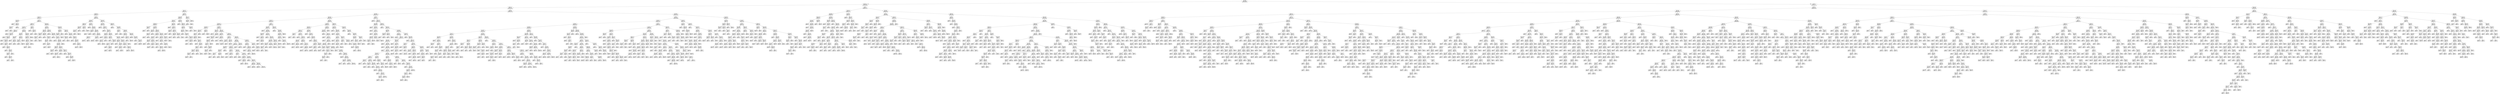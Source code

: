 digraph Tree {
node [shape=box] ;
0 [label="X[2] <= 0.5\ngini = 0.366\nsamples = 19536\nvalue = [14829, 4707]"] ;
1 [label="X[6] <= 12.5\ngini = 0.494\nsamples = 7959\nvalue = [4409, 3550]"] ;
0 -> 1 [labeldistance=2.5, labelangle=45, headlabel="True"] ;
2 [label="X[6] <= 7.5\ngini = 0.442\nsamples = 5607\nvalue = [3758, 1849]"] ;
1 -> 2 ;
3 [label="X[5] <= 4.5\ngini = 0.211\nsamples = 844\nvalue = [743, 101]"] ;
2 -> 3 ;
4 [label="X[6] <= 5.5\ngini = 0.186\nsamples = 703\nvalue = [630, 73]"] ;
3 -> 4 ;
5 [label="X[0] <= 0.5\ngini = 0.124\nsamples = 377\nvalue = [352, 25]"] ;
4 -> 5 ;
6 [label="X[1] <= 3.0\ngini = 0.408\nsamples = 7\nvalue = [5, 2]"] ;
5 -> 6 ;
7 [label="gini = 0.0\nsamples = 1\nvalue = [0, 1]"] ;
6 -> 7 ;
8 [label="X[3] <= 7.5\ngini = 0.278\nsamples = 6\nvalue = [5, 1]"] ;
6 -> 8 ;
9 [label="X[3] <= 5.0\ngini = 0.444\nsamples = 3\nvalue = [2, 1]"] ;
8 -> 9 ;
10 [label="gini = 0.0\nsamples = 2\nvalue = [2, 0]"] ;
9 -> 10 ;
11 [label="gini = 0.0\nsamples = 1\nvalue = [0, 1]"] ;
9 -> 11 ;
12 [label="gini = 0.0\nsamples = 3\nvalue = [3, 0]"] ;
8 -> 12 ;
13 [label="X[3] <= 4.5\ngini = 0.117\nsamples = 370\nvalue = [347, 23]"] ;
5 -> 13 ;
14 [label="X[3] <= 3.5\ngini = 0.175\nsamples = 134\nvalue = [121, 13]"] ;
13 -> 14 ;
15 [label="X[1] <= 3.5\ngini = 0.144\nsamples = 128\nvalue = [118, 10]"] ;
14 -> 15 ;
16 [label="X[5] <= 1.0\ngini = 0.287\nsamples = 23\nvalue = [19, 4]"] ;
15 -> 16 ;
17 [label="gini = 0.0\nsamples = 9\nvalue = [9, 0]"] ;
16 -> 17 ;
18 [label="X[0] <= 29.5\ngini = 0.408\nsamples = 14\nvalue = [10, 4]"] ;
16 -> 18 ;
19 [label="gini = 0.0\nsamples = 5\nvalue = [5, 0]"] ;
18 -> 19 ;
20 [label="X[5] <= 3.0\ngini = 0.494\nsamples = 9\nvalue = [5, 4]"] ;
18 -> 20 ;
21 [label="gini = 0.0\nsamples = 1\nvalue = [0, 1]"] ;
20 -> 21 ;
22 [label="X[6] <= 2.5\ngini = 0.469\nsamples = 8\nvalue = [5, 3]"] ;
20 -> 22 ;
23 [label="gini = 0.0\nsamples = 1\nvalue = [1, 0]"] ;
22 -> 23 ;
24 [label="X[0] <= 35.5\ngini = 0.49\nsamples = 7\nvalue = [4, 3]"] ;
22 -> 24 ;
25 [label="gini = 0.0\nsamples = 1\nvalue = [0, 1]"] ;
24 -> 25 ;
26 [label="X[1] <= 1.5\ngini = 0.444\nsamples = 6\nvalue = [4, 2]"] ;
24 -> 26 ;
27 [label="gini = 0.0\nsamples = 1\nvalue = [1, 0]"] ;
26 -> 27 ;
28 [label="X[1] <= 2.5\ngini = 0.48\nsamples = 5\nvalue = [3, 2]"] ;
26 -> 28 ;
29 [label="X[0] <= 38.5\ngini = 0.5\nsamples = 4\nvalue = [2, 2]"] ;
28 -> 29 ;
30 [label="gini = 0.0\nsamples = 1\nvalue = [1, 0]"] ;
29 -> 30 ;
31 [label="X[6] <= 4.5\ngini = 0.444\nsamples = 3\nvalue = [1, 2]"] ;
29 -> 31 ;
32 [label="gini = 0.0\nsamples = 1\nvalue = [0, 1]"] ;
31 -> 32 ;
33 [label="gini = 0.5\nsamples = 2\nvalue = [1, 1]"] ;
31 -> 33 ;
34 [label="gini = 0.0\nsamples = 1\nvalue = [1, 0]"] ;
28 -> 34 ;
35 [label="X[3] <= 0.5\ngini = 0.108\nsamples = 105\nvalue = [99, 6]"] ;
15 -> 35 ;
36 [label="X[6] <= 3.5\ngini = 0.202\nsamples = 35\nvalue = [31, 4]"] ;
35 -> 36 ;
37 [label="X[0] <= 32.5\ngini = 0.408\nsamples = 7\nvalue = [5, 2]"] ;
36 -> 37 ;
38 [label="gini = 0.0\nsamples = 2\nvalue = [2, 0]"] ;
37 -> 38 ;
39 [label="X[6] <= 2.0\ngini = 0.48\nsamples = 5\nvalue = [3, 2]"] ;
37 -> 39 ;
40 [label="gini = 0.0\nsamples = 1\nvalue = [1, 0]"] ;
39 -> 40 ;
41 [label="gini = 0.5\nsamples = 4\nvalue = [2, 2]"] ;
39 -> 41 ;
42 [label="X[6] <= 4.5\ngini = 0.133\nsamples = 28\nvalue = [26, 2]"] ;
36 -> 42 ;
43 [label="X[0] <= 35.5\ngini = 0.1\nsamples = 19\nvalue = [18, 1]"] ;
42 -> 43 ;
44 [label="gini = 0.0\nsamples = 1\nvalue = [1, 0]"] ;
43 -> 44 ;
45 [label="gini = 0.105\nsamples = 18\nvalue = [17, 1]"] ;
43 -> 45 ;
46 [label="gini = 0.198\nsamples = 9\nvalue = [8, 1]"] ;
42 -> 46 ;
47 [label="X[0] <= 31.5\ngini = 0.056\nsamples = 70\nvalue = [68, 2]"] ;
35 -> 47 ;
48 [label="X[0] <= 29.0\ngini = 0.219\nsamples = 16\nvalue = [14, 2]"] ;
47 -> 48 ;
49 [label="X[6] <= 2.5\ngini = 0.124\nsamples = 15\nvalue = [14, 1]"] ;
48 -> 49 ;
50 [label="X[0] <= 26.5\ngini = 0.32\nsamples = 5\nvalue = [4, 1]"] ;
49 -> 50 ;
51 [label="gini = 0.375\nsamples = 4\nvalue = [3, 1]"] ;
50 -> 51 ;
52 [label="gini = 0.0\nsamples = 1\nvalue = [1, 0]"] ;
50 -> 52 ;
53 [label="gini = 0.0\nsamples = 10\nvalue = [10, 0]"] ;
49 -> 53 ;
54 [label="gini = 0.0\nsamples = 1\nvalue = [0, 1]"] ;
48 -> 54 ;
55 [label="gini = 0.0\nsamples = 54\nvalue = [54, 0]"] ;
47 -> 55 ;
56 [label="X[5] <= 3.0\ngini = 0.5\nsamples = 6\nvalue = [3, 3]"] ;
14 -> 56 ;
57 [label="gini = 0.0\nsamples = 2\nvalue = [2, 0]"] ;
56 -> 57 ;
58 [label="X[1] <= 2.0\ngini = 0.375\nsamples = 4\nvalue = [1, 3]"] ;
56 -> 58 ;
59 [label="gini = 0.0\nsamples = 1\nvalue = [1, 0]"] ;
58 -> 59 ;
60 [label="gini = 0.0\nsamples = 3\nvalue = [0, 3]"] ;
58 -> 60 ;
61 [label="X[3] <= 11.5\ngini = 0.081\nsamples = 236\nvalue = [226, 10]"] ;
13 -> 61 ;
62 [label="X[3] <= 5.5\ngini = 0.054\nsamples = 180\nvalue = [175, 5]"] ;
61 -> 62 ;
63 [label="X[6] <= 2.5\ngini = 0.124\nsamples = 30\nvalue = [28, 2]"] ;
62 -> 63 ;
64 [label="X[0] <= 32.5\ngini = 0.245\nsamples = 7\nvalue = [6, 1]"] ;
63 -> 64 ;
65 [label="X[6] <= 1.5\ngini = 0.32\nsamples = 5\nvalue = [4, 1]"] ;
64 -> 65 ;
66 [label="gini = 0.0\nsamples = 1\nvalue = [1, 0]"] ;
65 -> 66 ;
67 [label="gini = 0.375\nsamples = 4\nvalue = [3, 1]"] ;
65 -> 67 ;
68 [label="gini = 0.0\nsamples = 2\nvalue = [2, 0]"] ;
64 -> 68 ;
69 [label="X[0] <= 34.5\ngini = 0.083\nsamples = 23\nvalue = [22, 1]"] ;
63 -> 69 ;
70 [label="gini = 0.0\nsamples = 12\nvalue = [12, 0]"] ;
69 -> 70 ;
71 [label="X[6] <= 4.5\ngini = 0.165\nsamples = 11\nvalue = [10, 1]"] ;
69 -> 71 ;
72 [label="X[5] <= 3.0\ngini = 0.198\nsamples = 9\nvalue = [8, 1]"] ;
71 -> 72 ;
73 [label="gini = 0.0\nsamples = 1\nvalue = [1, 0]"] ;
72 -> 73 ;
74 [label="X[1] <= 3.0\ngini = 0.219\nsamples = 8\nvalue = [7, 1]"] ;
72 -> 74 ;
75 [label="gini = 0.0\nsamples = 1\nvalue = [1, 0]"] ;
74 -> 75 ;
76 [label="gini = 0.245\nsamples = 7\nvalue = [6, 1]"] ;
74 -> 76 ;
77 [label="gini = 0.0\nsamples = 2\nvalue = [2, 0]"] ;
71 -> 77 ;
78 [label="X[6] <= 3.5\ngini = 0.039\nsamples = 150\nvalue = [147, 3]"] ;
62 -> 78 ;
79 [label="gini = 0.0\nsamples = 50\nvalue = [50, 0]"] ;
78 -> 79 ;
80 [label="X[3] <= 6.5\ngini = 0.058\nsamples = 100\nvalue = [97, 3]"] ;
78 -> 80 ;
81 [label="gini = 0.0\nsamples = 18\nvalue = [18, 0]"] ;
80 -> 81 ;
82 [label="X[1] <= 3.5\ngini = 0.07\nsamples = 82\nvalue = [79, 3]"] ;
80 -> 82 ;
83 [label="gini = 0.0\nsamples = 15\nvalue = [15, 0]"] ;
82 -> 83 ;
84 [label="X[3] <= 9.0\ngini = 0.086\nsamples = 67\nvalue = [64, 3]"] ;
82 -> 84 ;
85 [label="X[0] <= 27.0\ngini = 0.098\nsamples = 58\nvalue = [55, 3]"] ;
84 -> 85 ;
86 [label="X[6] <= 4.5\ngini = 0.165\nsamples = 11\nvalue = [10, 1]"] ;
85 -> 86 ;
87 [label="X[0] <= 24.0\ngini = 0.278\nsamples = 6\nvalue = [5, 1]"] ;
86 -> 87 ;
88 [label="gini = 0.0\nsamples = 2\nvalue = [2, 0]"] ;
87 -> 88 ;
89 [label="gini = 0.375\nsamples = 4\nvalue = [3, 1]"] ;
87 -> 89 ;
90 [label="gini = 0.0\nsamples = 5\nvalue = [5, 0]"] ;
86 -> 90 ;
91 [label="X[3] <= 7.5\ngini = 0.081\nsamples = 47\nvalue = [45, 2]"] ;
85 -> 91 ;
92 [label="X[6] <= 4.5\ngini = 0.062\nsamples = 31\nvalue = [30, 1]"] ;
91 -> 92 ;
93 [label="X[0] <= 35.0\ngini = 0.105\nsamples = 18\nvalue = [17, 1]"] ;
92 -> 93 ;
94 [label="gini = 0.0\nsamples = 1\nvalue = [1, 0]"] ;
93 -> 94 ;
95 [label="gini = 0.111\nsamples = 17\nvalue = [16, 1]"] ;
93 -> 95 ;
96 [label="gini = 0.0\nsamples = 13\nvalue = [13, 0]"] ;
92 -> 96 ;
97 [label="X[6] <= 4.5\ngini = 0.117\nsamples = 16\nvalue = [15, 1]"] ;
91 -> 97 ;
98 [label="gini = 0.0\nsamples = 5\nvalue = [5, 0]"] ;
97 -> 98 ;
99 [label="X[5] <= 3.0\ngini = 0.165\nsamples = 11\nvalue = [10, 1]"] ;
97 -> 99 ;
100 [label="gini = 0.0\nsamples = 2\nvalue = [2, 0]"] ;
99 -> 100 ;
101 [label="X[0] <= 33.5\ngini = 0.198\nsamples = 9\nvalue = [8, 1]"] ;
99 -> 101 ;
102 [label="gini = 0.0\nsamples = 1\nvalue = [1, 0]"] ;
101 -> 102 ;
103 [label="gini = 0.219\nsamples = 8\nvalue = [7, 1]"] ;
101 -> 103 ;
104 [label="gini = 0.0\nsamples = 9\nvalue = [9, 0]"] ;
84 -> 104 ;
105 [label="X[3] <= 12.5\ngini = 0.163\nsamples = 56\nvalue = [51, 5]"] ;
61 -> 105 ;
106 [label="X[6] <= 4.5\ngini = 0.298\nsamples = 11\nvalue = [9, 2]"] ;
105 -> 106 ;
107 [label="X[0] <= 32.5\ngini = 0.375\nsamples = 8\nvalue = [6, 2]"] ;
106 -> 107 ;
108 [label="gini = 0.0\nsamples = 2\nvalue = [2, 0]"] ;
107 -> 108 ;
109 [label="X[6] <= 3.5\ngini = 0.444\nsamples = 6\nvalue = [4, 2]"] ;
107 -> 109 ;
110 [label="gini = 0.0\nsamples = 1\nvalue = [1, 0]"] ;
109 -> 110 ;
111 [label="gini = 0.48\nsamples = 5\nvalue = [3, 2]"] ;
109 -> 111 ;
112 [label="gini = 0.0\nsamples = 3\nvalue = [3, 0]"] ;
106 -> 112 ;
113 [label="X[6] <= 3.5\ngini = 0.124\nsamples = 45\nvalue = [42, 3]"] ;
105 -> 113 ;
114 [label="gini = 0.0\nsamples = 9\nvalue = [9, 0]"] ;
113 -> 114 ;
115 [label="X[1] <= 3.0\ngini = 0.153\nsamples = 36\nvalue = [33, 3]"] ;
113 -> 115 ;
116 [label="gini = 0.0\nsamples = 5\nvalue = [5, 0]"] ;
115 -> 116 ;
117 [label="X[5] <= 3.0\ngini = 0.175\nsamples = 31\nvalue = [28, 3]"] ;
115 -> 117 ;
118 [label="gini = 0.0\nsamples = 4\nvalue = [4, 0]"] ;
117 -> 118 ;
119 [label="X[0] <= 32.5\ngini = 0.198\nsamples = 27\nvalue = [24, 3]"] ;
117 -> 119 ;
120 [label="gini = 0.0\nsamples = 3\nvalue = [3, 0]"] ;
119 -> 120 ;
121 [label="X[6] <= 4.5\ngini = 0.219\nsamples = 24\nvalue = [21, 3]"] ;
119 -> 121 ;
122 [label="gini = 0.219\nsamples = 16\nvalue = [14, 2]"] ;
121 -> 122 ;
123 [label="gini = 0.219\nsamples = 8\nvalue = [7, 1]"] ;
121 -> 123 ;
124 [label="X[3] <= 4.5\ngini = 0.251\nsamples = 326\nvalue = [278, 48]"] ;
4 -> 124 ;
125 [label="X[3] <= 2.0\ngini = 0.326\nsamples = 127\nvalue = [101, 26]"] ;
124 -> 125 ;
126 [label="X[5] <= 2.0\ngini = 0.128\nsamples = 29\nvalue = [27, 2]"] ;
125 -> 126 ;
127 [label="X[6] <= 6.5\ngini = 0.087\nsamples = 22\nvalue = [21, 1]"] ;
126 -> 127 ;
128 [label="X[1] <= 2.0\ngini = 0.165\nsamples = 11\nvalue = [10, 1]"] ;
127 -> 128 ;
129 [label="gini = 0.0\nsamples = 1\nvalue = [1, 0]"] ;
128 -> 129 ;
130 [label="gini = 0.18\nsamples = 10\nvalue = [9, 1]"] ;
128 -> 130 ;
131 [label="gini = 0.0\nsamples = 11\nvalue = [11, 0]"] ;
127 -> 131 ;
132 [label="X[6] <= 6.5\ngini = 0.245\nsamples = 7\nvalue = [6, 1]"] ;
126 -> 132 ;
133 [label="gini = 0.0\nsamples = 4\nvalue = [4, 0]"] ;
132 -> 133 ;
134 [label="gini = 0.444\nsamples = 3\nvalue = [2, 1]"] ;
132 -> 134 ;
135 [label="X[0] <= 32.5\ngini = 0.37\nsamples = 98\nvalue = [74, 24]"] ;
125 -> 135 ;
136 [label="gini = 0.0\nsamples = 6\nvalue = [6, 0]"] ;
135 -> 136 ;
137 [label="X[5] <= 3.0\ngini = 0.386\nsamples = 92\nvalue = [68, 24]"] ;
135 -> 137 ;
138 [label="X[1] <= 3.0\ngini = 0.245\nsamples = 7\nvalue = [6, 1]"] ;
137 -> 138 ;
139 [label="gini = 0.0\nsamples = 1\nvalue = [0, 1]"] ;
138 -> 139 ;
140 [label="gini = 0.0\nsamples = 6\nvalue = [6, 0]"] ;
138 -> 140 ;
141 [label="X[1] <= 3.0\ngini = 0.395\nsamples = 85\nvalue = [62, 23]"] ;
137 -> 141 ;
142 [label="gini = 0.0\nsamples = 3\nvalue = [3, 0]"] ;
141 -> 142 ;
143 [label="X[6] <= 6.5\ngini = 0.404\nsamples = 82\nvalue = [59, 23]"] ;
141 -> 143 ;
144 [label="X[3] <= 3.5\ngini = 0.45\nsamples = 38\nvalue = [25, 13]"] ;
143 -> 144 ;
145 [label="gini = 0.437\nsamples = 31\nvalue = [21, 10]"] ;
144 -> 145 ;
146 [label="gini = 0.49\nsamples = 7\nvalue = [4, 3]"] ;
144 -> 146 ;
147 [label="X[3] <= 3.5\ngini = 0.351\nsamples = 44\nvalue = [34, 10]"] ;
143 -> 147 ;
148 [label="gini = 0.343\nsamples = 41\nvalue = [32, 9]"] ;
147 -> 148 ;
149 [label="gini = 0.444\nsamples = 3\nvalue = [2, 1]"] ;
147 -> 149 ;
150 [label="X[3] <= 11.5\ngini = 0.197\nsamples = 199\nvalue = [177, 22]"] ;
124 -> 150 ;
151 [label="X[0] <= 36.0\ngini = 0.146\nsamples = 126\nvalue = [116, 10]"] ;
150 -> 151 ;
152 [label="gini = 0.0\nsamples = 15\nvalue = [15, 0]"] ;
151 -> 152 ;
153 [label="X[3] <= 5.5\ngini = 0.164\nsamples = 111\nvalue = [101, 10]"] ;
151 -> 153 ;
154 [label="gini = 0.0\nsamples = 10\nvalue = [10, 0]"] ;
153 -> 154 ;
155 [label="X[6] <= 6.5\ngini = 0.178\nsamples = 101\nvalue = [91, 10]"] ;
153 -> 155 ;
156 [label="X[3] <= 6.5\ngini = 0.122\nsamples = 46\nvalue = [43, 3]"] ;
155 -> 156 ;
157 [label="gini = 0.0\nsamples = 11\nvalue = [11, 0]"] ;
156 -> 157 ;
158 [label="X[3] <= 7.5\ngini = 0.157\nsamples = 35\nvalue = [32, 3]"] ;
156 -> 158 ;
159 [label="X[1] <= 3.0\ngini = 0.211\nsamples = 25\nvalue = [22, 3]"] ;
158 -> 159 ;
160 [label="gini = 0.0\nsamples = 2\nvalue = [2, 0]"] ;
159 -> 160 ;
161 [label="gini = 0.227\nsamples = 23\nvalue = [20, 3]"] ;
159 -> 161 ;
162 [label="gini = 0.0\nsamples = 10\nvalue = [10, 0]"] ;
158 -> 162 ;
163 [label="X[3] <= 6.5\ngini = 0.222\nsamples = 55\nvalue = [48, 7]"] ;
155 -> 163 ;
164 [label="X[5] <= 3.0\ngini = 0.375\nsamples = 12\nvalue = [9, 3]"] ;
163 -> 164 ;
165 [label="gini = 0.0\nsamples = 1\nvalue = [1, 0]"] ;
164 -> 165 ;
166 [label="X[0] <= 39.5\ngini = 0.397\nsamples = 11\nvalue = [8, 3]"] ;
164 -> 166 ;
167 [label="X[1] <= 2.5\ngini = 0.42\nsamples = 10\nvalue = [7, 3]"] ;
166 -> 167 ;
168 [label="gini = 0.5\nsamples = 2\nvalue = [1, 1]"] ;
167 -> 168 ;
169 [label="X[1] <= 3.5\ngini = 0.375\nsamples = 8\nvalue = [6, 2]"] ;
167 -> 169 ;
170 [label="gini = 0.0\nsamples = 1\nvalue = [1, 0]"] ;
169 -> 170 ;
171 [label="gini = 0.408\nsamples = 7\nvalue = [5, 2]"] ;
169 -> 171 ;
172 [label="gini = 0.0\nsamples = 1\nvalue = [1, 0]"] ;
166 -> 172 ;
173 [label="X[1] <= 3.0\ngini = 0.169\nsamples = 43\nvalue = [39, 4]"] ;
163 -> 173 ;
174 [label="X[1] <= 1.0\ngini = 0.278\nsamples = 6\nvalue = [5, 1]"] ;
173 -> 174 ;
175 [label="gini = 0.0\nsamples = 1\nvalue = [1, 0]"] ;
174 -> 175 ;
176 [label="X[5] <= 3.0\ngini = 0.32\nsamples = 5\nvalue = [4, 1]"] ;
174 -> 176 ;
177 [label="gini = 0.0\nsamples = 1\nvalue = [1, 0]"] ;
176 -> 177 ;
178 [label="X[3] <= 7.5\ngini = 0.375\nsamples = 4\nvalue = [3, 1]"] ;
176 -> 178 ;
179 [label="gini = 0.0\nsamples = 1\nvalue = [1, 0]"] ;
178 -> 179 ;
180 [label="gini = 0.444\nsamples = 3\nvalue = [2, 1]"] ;
178 -> 180 ;
181 [label="X[3] <= 9.0\ngini = 0.149\nsamples = 37\nvalue = [34, 3]"] ;
173 -> 181 ;
182 [label="X[5] <= 3.0\ngini = 0.157\nsamples = 35\nvalue = [32, 3]"] ;
181 -> 182 ;
183 [label="gini = 0.0\nsamples = 1\nvalue = [1, 0]"] ;
182 -> 183 ;
184 [label="X[3] <= 7.5\ngini = 0.161\nsamples = 34\nvalue = [31, 3]"] ;
182 -> 184 ;
185 [label="gini = 0.159\nsamples = 23\nvalue = [21, 2]"] ;
184 -> 185 ;
186 [label="gini = 0.165\nsamples = 11\nvalue = [10, 1]"] ;
184 -> 186 ;
187 [label="gini = 0.0\nsamples = 2\nvalue = [2, 0]"] ;
181 -> 187 ;
188 [label="X[5] <= 3.0\ngini = 0.275\nsamples = 73\nvalue = [61, 12]"] ;
150 -> 188 ;
189 [label="gini = 0.0\nsamples = 8\nvalue = [8, 0]"] ;
188 -> 189 ;
190 [label="X[0] <= 35.0\ngini = 0.301\nsamples = 65\nvalue = [53, 12]"] ;
188 -> 190 ;
191 [label="X[3] <= 13.0\ngini = 0.5\nsamples = 2\nvalue = [1, 1]"] ;
190 -> 191 ;
192 [label="gini = 0.0\nsamples = 1\nvalue = [1, 0]"] ;
191 -> 192 ;
193 [label="gini = 0.0\nsamples = 1\nvalue = [0, 1]"] ;
191 -> 193 ;
194 [label="X[6] <= 6.5\ngini = 0.288\nsamples = 63\nvalue = [52, 11]"] ;
190 -> 194 ;
195 [label="X[3] <= 13.0\ngini = 0.36\nsamples = 34\nvalue = [26, 8]"] ;
194 -> 195 ;
196 [label="gini = 0.18\nsamples = 10\nvalue = [9, 1]"] ;
195 -> 196 ;
197 [label="X[1] <= 3.0\ngini = 0.413\nsamples = 24\nvalue = [17, 7]"] ;
195 -> 197 ;
198 [label="gini = 0.0\nsamples = 2\nvalue = [2, 0]"] ;
197 -> 198 ;
199 [label="gini = 0.434\nsamples = 22\nvalue = [15, 7]"] ;
197 -> 199 ;
200 [label="X[3] <= 12.5\ngini = 0.185\nsamples = 29\nvalue = [26, 3]"] ;
194 -> 200 ;
201 [label="gini = 0.444\nsamples = 6\nvalue = [4, 2]"] ;
200 -> 201 ;
202 [label="X[1] <= 3.0\ngini = 0.083\nsamples = 23\nvalue = [22, 1]"] ;
200 -> 202 ;
203 [label="gini = 0.0\nsamples = 2\nvalue = [2, 0]"] ;
202 -> 203 ;
204 [label="X[3] <= 13.5\ngini = 0.091\nsamples = 21\nvalue = [20, 1]"] ;
202 -> 204 ;
205 [label="gini = 0.0\nsamples = 1\nvalue = [1, 0]"] ;
204 -> 205 ;
206 [label="gini = 0.095\nsamples = 20\nvalue = [19, 1]"] ;
204 -> 206 ;
207 [label="X[5] <= 6.5\ngini = 0.318\nsamples = 141\nvalue = [113, 28]"] ;
3 -> 207 ;
208 [label="X[3] <= 9.0\ngini = 0.339\nsamples = 125\nvalue = [98, 27]"] ;
207 -> 208 ;
209 [label="X[6] <= 6.5\ngini = 0.31\nsamples = 99\nvalue = [80, 19]"] ;
208 -> 209 ;
210 [label="X[6] <= 2.5\ngini = 0.269\nsamples = 81\nvalue = [68, 13]"] ;
209 -> 210 ;
211 [label="X[0] <= 30.5\ngini = 0.5\nsamples = 2\nvalue = [1, 1]"] ;
210 -> 211 ;
212 [label="gini = 0.0\nsamples = 1\nvalue = [0, 1]"] ;
211 -> 212 ;
213 [label="gini = 0.0\nsamples = 1\nvalue = [1, 0]"] ;
211 -> 213 ;
214 [label="X[0] <= 35.5\ngini = 0.258\nsamples = 79\nvalue = [67, 12]"] ;
210 -> 214 ;
215 [label="X[6] <= 3.5\ngini = 0.124\nsamples = 15\nvalue = [14, 1]"] ;
214 -> 215 ;
216 [label="X[3] <= 4.0\ngini = 0.444\nsamples = 3\nvalue = [2, 1]"] ;
215 -> 216 ;
217 [label="gini = 0.0\nsamples = 1\nvalue = [0, 1]"] ;
216 -> 217 ;
218 [label="gini = 0.0\nsamples = 2\nvalue = [2, 0]"] ;
216 -> 218 ;
219 [label="gini = 0.0\nsamples = 12\nvalue = [12, 0]"] ;
215 -> 219 ;
220 [label="X[6] <= 4.5\ngini = 0.285\nsamples = 64\nvalue = [53, 11]"] ;
214 -> 220 ;
221 [label="X[3] <= 6.0\ngini = 0.342\nsamples = 32\nvalue = [25, 7]"] ;
220 -> 221 ;
222 [label="X[5] <= 5.5\ngini = 0.32\nsamples = 30\nvalue = [24, 6]"] ;
221 -> 222 ;
223 [label="X[3] <= 3.5\ngini = 0.444\nsamples = 3\nvalue = [2, 1]"] ;
222 -> 223 ;
224 [label="gini = 0.0\nsamples = 1\nvalue = [0, 1]"] ;
223 -> 224 ;
225 [label="gini = 0.0\nsamples = 2\nvalue = [2, 0]"] ;
223 -> 225 ;
226 [label="X[3] <= 3.5\ngini = 0.302\nsamples = 27\nvalue = [22, 5]"] ;
222 -> 226 ;
227 [label="X[6] <= 3.5\ngini = 0.18\nsamples = 10\nvalue = [9, 1]"] ;
226 -> 227 ;
228 [label="gini = 0.444\nsamples = 3\nvalue = [2, 1]"] ;
227 -> 228 ;
229 [label="gini = 0.0\nsamples = 7\nvalue = [7, 0]"] ;
227 -> 229 ;
230 [label="X[3] <= 4.5\ngini = 0.36\nsamples = 17\nvalue = [13, 4]"] ;
226 -> 230 ;
231 [label="gini = 0.5\nsamples = 2\nvalue = [1, 1]"] ;
230 -> 231 ;
232 [label="X[6] <= 3.5\ngini = 0.32\nsamples = 15\nvalue = [12, 3]"] ;
230 -> 232 ;
233 [label="gini = 0.0\nsamples = 2\nvalue = [2, 0]"] ;
232 -> 233 ;
234 [label="gini = 0.355\nsamples = 13\nvalue = [10, 3]"] ;
232 -> 234 ;
235 [label="gini = 0.5\nsamples = 2\nvalue = [1, 1]"] ;
221 -> 235 ;
236 [label="X[3] <= 3.5\ngini = 0.219\nsamples = 32\nvalue = [28, 4]"] ;
220 -> 236 ;
237 [label="X[5] <= 5.5\ngini = 0.278\nsamples = 18\nvalue = [15, 3]"] ;
236 -> 237 ;
238 [label="gini = 0.0\nsamples = 1\nvalue = [1, 0]"] ;
237 -> 238 ;
239 [label="X[3] <= 2.0\ngini = 0.291\nsamples = 17\nvalue = [14, 3]"] ;
237 -> 239 ;
240 [label="gini = 0.0\nsamples = 1\nvalue = [1, 0]"] ;
239 -> 240 ;
241 [label="X[6] <= 5.5\ngini = 0.305\nsamples = 16\nvalue = [13, 3]"] ;
239 -> 241 ;
242 [label="gini = 0.278\nsamples = 6\nvalue = [5, 1]"] ;
241 -> 242 ;
243 [label="gini = 0.32\nsamples = 10\nvalue = [8, 2]"] ;
241 -> 243 ;
244 [label="X[6] <= 5.5\ngini = 0.133\nsamples = 14\nvalue = [13, 1]"] ;
236 -> 244 ;
245 [label="gini = 0.278\nsamples = 6\nvalue = [5, 1]"] ;
244 -> 245 ;
246 [label="gini = 0.0\nsamples = 8\nvalue = [8, 0]"] ;
244 -> 246 ;
247 [label="X[0] <= 19.5\ngini = 0.444\nsamples = 18\nvalue = [12, 6]"] ;
209 -> 247 ;
248 [label="gini = 0.0\nsamples = 1\nvalue = [0, 1]"] ;
247 -> 248 ;
249 [label="X[5] <= 5.5\ngini = 0.415\nsamples = 17\nvalue = [12, 5]"] ;
247 -> 249 ;
250 [label="X[3] <= 3.5\ngini = 0.444\nsamples = 3\nvalue = [1, 2]"] ;
249 -> 250 ;
251 [label="gini = 0.0\nsamples = 1\nvalue = [0, 1]"] ;
250 -> 251 ;
252 [label="gini = 0.5\nsamples = 2\nvalue = [1, 1]"] ;
250 -> 252 ;
253 [label="X[3] <= 4.5\ngini = 0.337\nsamples = 14\nvalue = [11, 3]"] ;
249 -> 253 ;
254 [label="X[3] <= 3.5\ngini = 0.198\nsamples = 9\nvalue = [8, 1]"] ;
253 -> 254 ;
255 [label="gini = 0.0\nsamples = 4\nvalue = [4, 0]"] ;
254 -> 255 ;
256 [label="gini = 0.32\nsamples = 5\nvalue = [4, 1]"] ;
254 -> 256 ;
257 [label="X[3] <= 6.0\ngini = 0.48\nsamples = 5\nvalue = [3, 2]"] ;
253 -> 257 ;
258 [label="gini = 0.5\nsamples = 4\nvalue = [2, 2]"] ;
257 -> 258 ;
259 [label="gini = 0.0\nsamples = 1\nvalue = [1, 0]"] ;
257 -> 259 ;
260 [label="X[6] <= 3.5\ngini = 0.426\nsamples = 26\nvalue = [18, 8]"] ;
208 -> 260 ;
261 [label="gini = 0.0\nsamples = 5\nvalue = [5, 0]"] ;
260 -> 261 ;
262 [label="X[6] <= 6.5\ngini = 0.472\nsamples = 21\nvalue = [13, 8]"] ;
260 -> 262 ;
263 [label="X[6] <= 4.5\ngini = 0.498\nsamples = 15\nvalue = [8, 7]"] ;
262 -> 263 ;
264 [label="X[5] <= 5.5\ngini = 0.444\nsamples = 12\nvalue = [8, 4]"] ;
263 -> 264 ;
265 [label="gini = 0.0\nsamples = 1\nvalue = [1, 0]"] ;
264 -> 265 ;
266 [label="X[3] <= 11.0\ngini = 0.463\nsamples = 11\nvalue = [7, 4]"] ;
264 -> 266 ;
267 [label="gini = 0.0\nsamples = 1\nvalue = [1, 0]"] ;
266 -> 267 ;
268 [label="X[3] <= 12.5\ngini = 0.48\nsamples = 10\nvalue = [6, 4]"] ;
266 -> 268 ;
269 [label="gini = 0.5\nsamples = 4\nvalue = [2, 2]"] ;
268 -> 269 ;
270 [label="X[3] <= 13.5\ngini = 0.444\nsamples = 6\nvalue = [4, 2]"] ;
268 -> 270 ;
271 [label="gini = 0.0\nsamples = 1\nvalue = [1, 0]"] ;
270 -> 271 ;
272 [label="gini = 0.48\nsamples = 5\nvalue = [3, 2]"] ;
270 -> 272 ;
273 [label="gini = 0.0\nsamples = 3\nvalue = [0, 3]"] ;
263 -> 273 ;
274 [label="X[5] <= 5.5\ngini = 0.278\nsamples = 6\nvalue = [5, 1]"] ;
262 -> 274 ;
275 [label="gini = 0.5\nsamples = 2\nvalue = [1, 1]"] ;
274 -> 275 ;
276 [label="gini = 0.0\nsamples = 4\nvalue = [4, 0]"] ;
274 -> 276 ;
277 [label="X[3] <= 4.5\ngini = 0.117\nsamples = 16\nvalue = [15, 1]"] ;
207 -> 277 ;
278 [label="X[3] <= 3.5\ngini = 0.444\nsamples = 3\nvalue = [2, 1]"] ;
277 -> 278 ;
279 [label="gini = 0.0\nsamples = 2\nvalue = [2, 0]"] ;
278 -> 279 ;
280 [label="gini = 0.0\nsamples = 1\nvalue = [0, 1]"] ;
278 -> 280 ;
281 [label="gini = 0.0\nsamples = 13\nvalue = [13, 0]"] ;
277 -> 281 ;
282 [label="X[6] <= 9.5\ngini = 0.465\nsamples = 4763\nvalue = [3015, 1748]"] ;
2 -> 282 ;
283 [label="X[3] <= 9.0\ngini = 0.428\nsamples = 2628\nvalue = [1811, 817]"] ;
282 -> 283 ;
284 [label="X[3] <= 4.5\ngini = 0.408\nsamples = 1913\nvalue = [1366, 547]"] ;
283 -> 284 ;
285 [label="X[3] <= 3.5\ngini = 0.444\nsamples = 1256\nvalue = [838, 418]"] ;
284 -> 285 ;
286 [label="X[0] <= 10.0\ngini = 0.414\nsamples = 1000\nvalue = [707, 293]"] ;
285 -> 286 ;
287 [label="X[5] <= 5.5\ngini = 0.496\nsamples = 22\nvalue = [10, 12]"] ;
286 -> 287 ;
288 [label="X[0] <= 4.5\ngini = 0.475\nsamples = 18\nvalue = [7, 11]"] ;
287 -> 288 ;
289 [label="X[0] <= 3.0\ngini = 0.5\nsamples = 14\nvalue = [7, 7]"] ;
288 -> 289 ;
290 [label="X[6] <= 8.5\ngini = 0.486\nsamples = 12\nvalue = [5, 7]"] ;
289 -> 290 ;
291 [label="gini = 0.0\nsamples = 2\nvalue = [0, 2]"] ;
290 -> 291 ;
292 [label="X[1] <= 3.0\ngini = 0.5\nsamples = 10\nvalue = [5, 5]"] ;
290 -> 292 ;
293 [label="gini = 0.0\nsamples = 1\nvalue = [1, 0]"] ;
292 -> 293 ;
294 [label="X[5] <= 4.5\ngini = 0.494\nsamples = 9\nvalue = [4, 5]"] ;
292 -> 294 ;
295 [label="X[0] <= 1.0\ngini = 0.5\nsamples = 8\nvalue = [4, 4]"] ;
294 -> 295 ;
296 [label="X[3] <= 2.0\ngini = 0.48\nsamples = 5\nvalue = [3, 2]"] ;
295 -> 296 ;
297 [label="X[5] <= 2.0\ngini = 0.375\nsamples = 4\nvalue = [3, 1]"] ;
296 -> 297 ;
298 [label="gini = 0.444\nsamples = 3\nvalue = [2, 1]"] ;
297 -> 298 ;
299 [label="gini = 0.0\nsamples = 1\nvalue = [1, 0]"] ;
297 -> 299 ;
300 [label="gini = 0.0\nsamples = 1\nvalue = [0, 1]"] ;
296 -> 300 ;
301 [label="X[3] <= 1.5\ngini = 0.444\nsamples = 3\nvalue = [1, 2]"] ;
295 -> 301 ;
302 [label="gini = 0.0\nsamples = 2\nvalue = [0, 2]"] ;
301 -> 302 ;
303 [label="gini = 0.0\nsamples = 1\nvalue = [1, 0]"] ;
301 -> 303 ;
304 [label="gini = 0.0\nsamples = 1\nvalue = [0, 1]"] ;
294 -> 304 ;
305 [label="gini = 0.0\nsamples = 2\nvalue = [2, 0]"] ;
289 -> 305 ;
306 [label="gini = 0.0\nsamples = 4\nvalue = [0, 4]"] ;
288 -> 306 ;
307 [label="X[0] <= 7.0\ngini = 0.375\nsamples = 4\nvalue = [3, 1]"] ;
287 -> 307 ;
308 [label="gini = 0.0\nsamples = 1\nvalue = [1, 0]"] ;
307 -> 308 ;
309 [label="gini = 0.444\nsamples = 3\nvalue = [2, 1]"] ;
307 -> 309 ;
310 [label="X[0] <= 38.5\ngini = 0.41\nsamples = 978\nvalue = [697, 281]"] ;
286 -> 310 ;
311 [label="X[0] <= 25.0\ngini = 0.111\nsamples = 34\nvalue = [32, 2]"] ;
310 -> 311 ;
312 [label="gini = 0.0\nsamples = 12\nvalue = [12, 0]"] ;
311 -> 312 ;
313 [label="X[1] <= 3.5\ngini = 0.165\nsamples = 22\nvalue = [20, 2]"] ;
311 -> 313 ;
314 [label="gini = 0.0\nsamples = 5\nvalue = [5, 0]"] ;
313 -> 314 ;
315 [label="X[0] <= 31.5\ngini = 0.208\nsamples = 17\nvalue = [15, 2]"] ;
313 -> 315 ;
316 [label="X[0] <= 29.0\ngini = 0.245\nsamples = 14\nvalue = [12, 2]"] ;
315 -> 316 ;
317 [label="X[3] <= 2.0\ngini = 0.165\nsamples = 11\nvalue = [10, 1]"] ;
316 -> 317 ;
318 [label="gini = 0.0\nsamples = 2\nvalue = [2, 0]"] ;
317 -> 318 ;
319 [label="X[0] <= 26.5\ngini = 0.198\nsamples = 9\nvalue = [8, 1]"] ;
317 -> 319 ;
320 [label="X[5] <= 5.0\ngini = 0.245\nsamples = 7\nvalue = [6, 1]"] ;
319 -> 320 ;
321 [label="gini = 0.278\nsamples = 6\nvalue = [5, 1]"] ;
320 -> 321 ;
322 [label="gini = 0.0\nsamples = 1\nvalue = [1, 0]"] ;
320 -> 322 ;
323 [label="gini = 0.0\nsamples = 2\nvalue = [2, 0]"] ;
319 -> 323 ;
324 [label="gini = 0.444\nsamples = 3\nvalue = [2, 1]"] ;
316 -> 324 ;
325 [label="gini = 0.0\nsamples = 3\nvalue = [3, 0]"] ;
315 -> 325 ;
326 [label="X[3] <= 0.5\ngini = 0.416\nsamples = 944\nvalue = [665, 279]"] ;
310 -> 326 ;
327 [label="X[1] <= 3.0\ngini = 0.305\nsamples = 112\nvalue = [91, 21]"] ;
326 -> 327 ;
328 [label="gini = 0.0\nsamples = 8\nvalue = [8, 0]"] ;
327 -> 328 ;
329 [label="X[6] <= 8.5\ngini = 0.322\nsamples = 104\nvalue = [83, 21]"] ;
327 -> 329 ;
330 [label="gini = 0.0\nsamples = 1\nvalue = [1, 0]"] ;
329 -> 330 ;
331 [label="gini = 0.325\nsamples = 103\nvalue = [82, 21]"] ;
329 -> 331 ;
332 [label="X[5] <= 1.5\ngini = 0.428\nsamples = 832\nvalue = [574, 258]"] ;
326 -> 332 ;
333 [label="X[3] <= 2.0\ngini = 0.48\nsamples = 40\nvalue = [16, 24]"] ;
332 -> 333 ;
334 [label="X[1] <= 3.0\ngini = 0.49\nsamples = 28\nvalue = [12, 16]"] ;
333 -> 334 ;
335 [label="gini = 0.5\nsamples = 6\nvalue = [3, 3]"] ;
334 -> 335 ;
336 [label="gini = 0.483\nsamples = 22\nvalue = [9, 13]"] ;
334 -> 336 ;
337 [label="X[1] <= 3.0\ngini = 0.444\nsamples = 12\nvalue = [4, 8]"] ;
333 -> 337 ;
338 [label="gini = 0.0\nsamples = 1\nvalue = [0, 1]"] ;
337 -> 338 ;
339 [label="gini = 0.463\nsamples = 11\nvalue = [4, 7]"] ;
337 -> 339 ;
340 [label="X[5] <= 5.5\ngini = 0.416\nsamples = 792\nvalue = [558, 234]"] ;
332 -> 340 ;
341 [label="X[5] <= 4.5\ngini = 0.428\nsamples = 664\nvalue = [458, 206]"] ;
340 -> 341 ;
342 [label="X[1] <= 1.5\ngini = 0.419\nsamples = 635\nvalue = [445, 190]"] ;
341 -> 342 ;
343 [label="X[0] <= 39.5\ngini = 0.245\nsamples = 14\nvalue = [12, 2]"] ;
342 -> 343 ;
344 [label="X[3] <= 2.0\ngini = 0.298\nsamples = 11\nvalue = [9, 2]"] ;
343 -> 344 ;
345 [label="X[1] <= 0.5\ngini = 0.5\nsamples = 2\nvalue = [1, 1]"] ;
344 -> 345 ;
346 [label="gini = 0.0\nsamples = 1\nvalue = [0, 1]"] ;
345 -> 346 ;
347 [label="gini = 0.0\nsamples = 1\nvalue = [1, 0]"] ;
345 -> 347 ;
348 [label="X[1] <= 0.5\ngini = 0.198\nsamples = 9\nvalue = [8, 1]"] ;
344 -> 348 ;
349 [label="gini = 0.0\nsamples = 5\nvalue = [5, 0]"] ;
348 -> 349 ;
350 [label="gini = 0.375\nsamples = 4\nvalue = [3, 1]"] ;
348 -> 350 ;
351 [label="gini = 0.0\nsamples = 3\nvalue = [3, 0]"] ;
343 -> 351 ;
352 [label="X[6] <= 8.5\ngini = 0.422\nsamples = 621\nvalue = [433, 188]"] ;
342 -> 352 ;
353 [label="X[3] <= 2.0\ngini = 0.291\nsamples = 17\nvalue = [14, 3]"] ;
352 -> 353 ;
354 [label="gini = 0.0\nsamples = 3\nvalue = [3, 0]"] ;
353 -> 354 ;
355 [label="X[5] <= 3.0\ngini = 0.337\nsamples = 14\nvalue = [11, 3]"] ;
353 -> 355 ;
356 [label="gini = 0.0\nsamples = 1\nvalue = [1, 0]"] ;
355 -> 356 ;
357 [label="gini = 0.355\nsamples = 13\nvalue = [10, 3]"] ;
355 -> 357 ;
358 [label="X[4] <= 1.5\ngini = 0.425\nsamples = 604\nvalue = [419, 185]"] ;
352 -> 358 ;
359 [label="X[3] <= 2.0\ngini = 0.5\nsamples = 2\nvalue = [1, 1]"] ;
358 -> 359 ;
360 [label="gini = 0.0\nsamples = 1\nvalue = [1, 0]"] ;
359 -> 360 ;
361 [label="gini = 0.0\nsamples = 1\nvalue = [0, 1]"] ;
359 -> 361 ;
362 [label="X[1] <= 2.5\ngini = 0.424\nsamples = 602\nvalue = [418, 184]"] ;
358 -> 362 ;
363 [label="X[5] <= 3.0\ngini = 0.463\nsamples = 22\nvalue = [14, 8]"] ;
362 -> 363 ;
364 [label="gini = 0.5\nsamples = 2\nvalue = [1, 1]"] ;
363 -> 364 ;
365 [label="X[3] <= 2.0\ngini = 0.455\nsamples = 20\nvalue = [13, 7]"] ;
363 -> 365 ;
366 [label="gini = 0.48\nsamples = 5\nvalue = [3, 2]"] ;
365 -> 366 ;
367 [label="gini = 0.444\nsamples = 15\nvalue = [10, 5]"] ;
365 -> 367 ;
368 [label="X[1] <= 3.5\ngini = 0.423\nsamples = 580\nvalue = [404, 176]"] ;
362 -> 368 ;
369 [label="gini = 0.0\nsamples = 3\nvalue = [3, 0]"] ;
368 -> 369 ;
370 [label="X[3] <= 2.0\ngini = 0.424\nsamples = 577\nvalue = [401, 176]"] ;
368 -> 370 ;
371 [label="X[5] <= 3.0\ngini = 0.438\nsamples = 68\nvalue = [46, 22]"] ;
370 -> 371 ;
372 [label="gini = 0.0\nsamples = 2\nvalue = [2, 0]"] ;
371 -> 372 ;
373 [label="gini = 0.444\nsamples = 66\nvalue = [44, 22]"] ;
371 -> 373 ;
374 [label="X[5] <= 3.0\ngini = 0.422\nsamples = 509\nvalue = [355, 154]"] ;
370 -> 374 ;
375 [label="gini = 0.418\nsamples = 37\nvalue = [26, 11]"] ;
374 -> 375 ;
376 [label="gini = 0.422\nsamples = 472\nvalue = [329, 143]"] ;
374 -> 376 ;
377 [label="X[3] <= 2.0\ngini = 0.495\nsamples = 29\nvalue = [13, 16]"] ;
341 -> 377 ;
378 [label="gini = 0.5\nsamples = 2\nvalue = [1, 1]"] ;
377 -> 378 ;
379 [label="gini = 0.494\nsamples = 27\nvalue = [12, 15]"] ;
377 -> 379 ;
380 [label="X[5] <= 6.5\ngini = 0.342\nsamples = 128\nvalue = [100, 28]"] ;
340 -> 380 ;
381 [label="X[6] <= 8.5\ngini = 0.324\nsamples = 108\nvalue = [86, 22]"] ;
380 -> 381 ;
382 [label="gini = 0.5\nsamples = 2\nvalue = [1, 1]"] ;
381 -> 382 ;
383 [label="X[3] <= 2.0\ngini = 0.318\nsamples = 106\nvalue = [85, 21]"] ;
381 -> 383 ;
384 [label="gini = 0.0\nsamples = 1\nvalue = [1, 0]"] ;
383 -> 384 ;
385 [label="X[4] <= 1.5\ngini = 0.32\nsamples = 105\nvalue = [84, 21]"] ;
383 -> 385 ;
386 [label="gini = 0.0\nsamples = 1\nvalue = [1, 0]"] ;
385 -> 386 ;
387 [label="gini = 0.322\nsamples = 104\nvalue = [83, 21]"] ;
385 -> 387 ;
388 [label="X[6] <= 8.5\ngini = 0.42\nsamples = 20\nvalue = [14, 6]"] ;
380 -> 388 ;
389 [label="gini = 0.0\nsamples = 1\nvalue = [1, 0]"] ;
388 -> 389 ;
390 [label="X[3] <= 2.0\ngini = 0.432\nsamples = 19\nvalue = [13, 6]"] ;
388 -> 390 ;
391 [label="gini = 0.408\nsamples = 7\nvalue = [5, 2]"] ;
390 -> 391 ;
392 [label="gini = 0.444\nsamples = 12\nvalue = [8, 4]"] ;
390 -> 392 ;
393 [label="X[5] <= 5.5\ngini = 0.5\nsamples = 256\nvalue = [131, 125]"] ;
285 -> 393 ;
394 [label="X[6] <= 8.5\ngini = 0.497\nsamples = 197\nvalue = [91, 106]"] ;
393 -> 394 ;
395 [label="gini = 0.0\nsamples = 2\nvalue = [2, 0]"] ;
394 -> 395 ;
396 [label="X[5] <= 3.0\ngini = 0.496\nsamples = 195\nvalue = [89, 106]"] ;
394 -> 396 ;
397 [label="X[0] <= 19.5\ngini = 0.463\nsamples = 11\nvalue = [7, 4]"] ;
396 -> 397 ;
398 [label="gini = 0.0\nsamples = 1\nvalue = [1, 0]"] ;
397 -> 398 ;
399 [label="X[1] <= 2.0\ngini = 0.48\nsamples = 10\nvalue = [6, 4]"] ;
397 -> 399 ;
400 [label="gini = 0.0\nsamples = 1\nvalue = [1, 0]"] ;
399 -> 400 ;
401 [label="X[5] <= 1.5\ngini = 0.494\nsamples = 9\nvalue = [5, 4]"] ;
399 -> 401 ;
402 [label="gini = 0.5\nsamples = 2\nvalue = [1, 1]"] ;
401 -> 402 ;
403 [label="gini = 0.49\nsamples = 7\nvalue = [4, 3]"] ;
401 -> 403 ;
404 [label="X[1] <= 1.5\ngini = 0.494\nsamples = 184\nvalue = [82, 102]"] ;
396 -> 404 ;
405 [label="gini = 0.0\nsamples = 2\nvalue = [0, 2]"] ;
404 -> 405 ;
406 [label="X[5] <= 4.5\ngini = 0.495\nsamples = 182\nvalue = [82, 100]"] ;
404 -> 406 ;
407 [label="X[0] <= 32.5\ngini = 0.498\nsamples = 132\nvalue = [62, 70]"] ;
406 -> 407 ;
408 [label="X[0] <= 20.5\ngini = 0.375\nsamples = 4\nvalue = [3, 1]"] ;
407 -> 408 ;
409 [label="X[0] <= 19.0\ngini = 0.5\nsamples = 2\nvalue = [1, 1]"] ;
408 -> 409 ;
410 [label="gini = 0.0\nsamples = 1\nvalue = [1, 0]"] ;
409 -> 410 ;
411 [label="gini = 0.0\nsamples = 1\nvalue = [0, 1]"] ;
409 -> 411 ;
412 [label="gini = 0.0\nsamples = 2\nvalue = [2, 0]"] ;
408 -> 412 ;
413 [label="X[1] <= 3.0\ngini = 0.497\nsamples = 128\nvalue = [59, 69]"] ;
407 -> 413 ;
414 [label="gini = 0.444\nsamples = 3\nvalue = [1, 2]"] ;
413 -> 414 ;
415 [label="gini = 0.497\nsamples = 125\nvalue = [58, 67]"] ;
413 -> 415 ;
416 [label="X[0] <= 30.5\ngini = 0.48\nsamples = 50\nvalue = [20, 30]"] ;
406 -> 416 ;
417 [label="X[0] <= 1.0\ngini = 0.375\nsamples = 4\nvalue = [1, 3]"] ;
416 -> 417 ;
418 [label="gini = 0.5\nsamples = 2\nvalue = [1, 1]"] ;
417 -> 418 ;
419 [label="gini = 0.0\nsamples = 2\nvalue = [0, 2]"] ;
417 -> 419 ;
420 [label="gini = 0.485\nsamples = 46\nvalue = [19, 27]"] ;
416 -> 420 ;
421 [label="X[0] <= 37.0\ngini = 0.437\nsamples = 59\nvalue = [40, 19]"] ;
393 -> 421 ;
422 [label="gini = 0.0\nsamples = 5\nvalue = [5, 0]"] ;
421 -> 422 ;
423 [label="X[5] <= 6.5\ngini = 0.456\nsamples = 54\nvalue = [35, 19]"] ;
421 -> 423 ;
424 [label="X[0] <= 39.5\ngini = 0.44\nsamples = 49\nvalue = [33, 16]"] ;
423 -> 424 ;
425 [label="X[6] <= 8.5\ngini = 0.444\nsamples = 48\nvalue = [32, 16]"] ;
424 -> 425 ;
426 [label="gini = 0.0\nsamples = 1\nvalue = [0, 1]"] ;
425 -> 426 ;
427 [label="X[1] <= 3.0\ngini = 0.435\nsamples = 47\nvalue = [32, 15]"] ;
425 -> 427 ;
428 [label="gini = 0.5\nsamples = 2\nvalue = [1, 1]"] ;
427 -> 428 ;
429 [label="gini = 0.429\nsamples = 45\nvalue = [31, 14]"] ;
427 -> 429 ;
430 [label="gini = 0.0\nsamples = 1\nvalue = [1, 0]"] ;
424 -> 430 ;
431 [label="gini = 0.48\nsamples = 5\nvalue = [2, 3]"] ;
423 -> 431 ;
432 [label="X[3] <= 7.5\ngini = 0.316\nsamples = 657\nvalue = [528, 129]"] ;
284 -> 432 ;
433 [label="X[3] <= 6.5\ngini = 0.333\nsamples = 530\nvalue = [418, 112]"] ;
432 -> 433 ;
434 [label="X[5] <= 4.5\ngini = 0.274\nsamples = 250\nvalue = [209, 41]"] ;
433 -> 434 ;
435 [label="X[5] <= 1.5\ngini = 0.237\nsamples = 160\nvalue = [138, 22]"] ;
434 -> 435 ;
436 [label="X[1] <= 2.0\ngini = 0.5\nsamples = 2\nvalue = [1, 1]"] ;
435 -> 436 ;
437 [label="gini = 0.0\nsamples = 1\nvalue = [1, 0]"] ;
436 -> 437 ;
438 [label="gini = 0.0\nsamples = 1\nvalue = [0, 1]"] ;
436 -> 438 ;
439 [label="X[0] <= 32.5\ngini = 0.23\nsamples = 158\nvalue = [137, 21]"] ;
435 -> 439 ;
440 [label="gini = 0.0\nsamples = 12\nvalue = [12, 0]"] ;
439 -> 440 ;
441 [label="X[3] <= 5.5\ngini = 0.246\nsamples = 146\nvalue = [125, 21]"] ;
439 -> 441 ;
442 [label="X[1] <= 3.0\ngini = 0.169\nsamples = 43\nvalue = [39, 4]"] ;
441 -> 442 ;
443 [label="gini = 0.0\nsamples = 3\nvalue = [3, 0]"] ;
442 -> 443 ;
444 [label="X[5] <= 3.0\ngini = 0.18\nsamples = 40\nvalue = [36, 4]"] ;
442 -> 444 ;
445 [label="gini = 0.0\nsamples = 2\nvalue = [2, 0]"] ;
444 -> 445 ;
446 [label="gini = 0.188\nsamples = 38\nvalue = [34, 4]"] ;
444 -> 446 ;
447 [label="X[5] <= 3.0\ngini = 0.276\nsamples = 103\nvalue = [86, 17]"] ;
441 -> 447 ;
448 [label="gini = 0.0\nsamples = 3\nvalue = [3, 0]"] ;
447 -> 448 ;
449 [label="X[1] <= 1.0\ngini = 0.282\nsamples = 100\nvalue = [83, 17]"] ;
447 -> 449 ;
450 [label="gini = 0.0\nsamples = 1\nvalue = [1, 0]"] ;
449 -> 450 ;
451 [label="X[1] <= 3.0\ngini = 0.284\nsamples = 99\nvalue = [82, 17]"] ;
449 -> 451 ;
452 [label="gini = 0.337\nsamples = 14\nvalue = [11, 3]"] ;
451 -> 452 ;
453 [label="gini = 0.275\nsamples = 85\nvalue = [71, 14]"] ;
451 -> 453 ;
454 [label="X[0] <= 11.5\ngini = 0.333\nsamples = 90\nvalue = [71, 19]"] ;
434 -> 454 ;
455 [label="gini = 0.0\nsamples = 1\nvalue = [0, 1]"] ;
454 -> 455 ;
456 [label="X[1] <= 2.5\ngini = 0.323\nsamples = 89\nvalue = [71, 18]"] ;
454 -> 456 ;
457 [label="gini = 0.0\nsamples = 4\nvalue = [4, 0]"] ;
456 -> 457 ;
458 [label="X[0] <= 30.5\ngini = 0.334\nsamples = 85\nvalue = [67, 18]"] ;
456 -> 458 ;
459 [label="gini = 0.0\nsamples = 1\nvalue = [1, 0]"] ;
458 -> 459 ;
460 [label="X[3] <= 5.5\ngini = 0.337\nsamples = 84\nvalue = [66, 18]"] ;
458 -> 460 ;
461 [label="X[5] <= 5.5\ngini = 0.329\nsamples = 77\nvalue = [61, 16]"] ;
460 -> 461 ;
462 [label="gini = 0.444\nsamples = 6\nvalue = [4, 2]"] ;
461 -> 462 ;
463 [label="X[5] <= 6.5\ngini = 0.317\nsamples = 71\nvalue = [57, 14]"] ;
461 -> 463 ;
464 [label="gini = 0.323\nsamples = 69\nvalue = [55, 14]"] ;
463 -> 464 ;
465 [label="gini = 0.0\nsamples = 2\nvalue = [2, 0]"] ;
463 -> 465 ;
466 [label="X[5] <= 5.5\ngini = 0.408\nsamples = 7\nvalue = [5, 2]"] ;
460 -> 466 ;
467 [label="gini = 0.0\nsamples = 2\nvalue = [2, 0]"] ;
466 -> 467 ;
468 [label="X[5] <= 6.5\ngini = 0.48\nsamples = 5\nvalue = [3, 2]"] ;
466 -> 468 ;
469 [label="gini = 0.444\nsamples = 3\nvalue = [2, 1]"] ;
468 -> 469 ;
470 [label="gini = 0.5\nsamples = 2\nvalue = [1, 1]"] ;
468 -> 470 ;
471 [label="X[5] <= 6.5\ngini = 0.379\nsamples = 280\nvalue = [209, 71]"] ;
433 -> 471 ;
472 [label="X[0] <= 0.5\ngini = 0.376\nsamples = 279\nvalue = [209, 70]"] ;
471 -> 472 ;
473 [label="gini = 0.0\nsamples = 4\nvalue = [4, 0]"] ;
472 -> 473 ;
474 [label="X[0] <= 1.5\ngini = 0.38\nsamples = 275\nvalue = [205, 70]"] ;
472 -> 474 ;
475 [label="gini = 0.0\nsamples = 1\nvalue = [0, 1]"] ;
474 -> 475 ;
476 [label="X[1] <= 1.5\ngini = 0.377\nsamples = 274\nvalue = [205, 69]"] ;
474 -> 476 ;
477 [label="gini = 0.0\nsamples = 4\nvalue = [4, 0]"] ;
476 -> 477 ;
478 [label="X[5] <= 4.5\ngini = 0.38\nsamples = 270\nvalue = [201, 69]"] ;
476 -> 478 ;
479 [label="X[0] <= 28.5\ngini = 0.383\nsamples = 267\nvalue = [198, 69]"] ;
478 -> 479 ;
480 [label="X[0] <= 21.5\ngini = 0.298\nsamples = 11\nvalue = [9, 2]"] ;
479 -> 480 ;
481 [label="X[0] <= 17.5\ngini = 0.444\nsamples = 6\nvalue = [4, 2]"] ;
480 -> 481 ;
482 [label="X[0] <= 11.0\ngini = 0.32\nsamples = 5\nvalue = [4, 1]"] ;
481 -> 482 ;
483 [label="X[0] <= 5.5\ngini = 0.444\nsamples = 3\nvalue = [2, 1]"] ;
482 -> 483 ;
484 [label="gini = 0.0\nsamples = 1\nvalue = [1, 0]"] ;
483 -> 484 ;
485 [label="gini = 0.5\nsamples = 2\nvalue = [1, 1]"] ;
483 -> 485 ;
486 [label="gini = 0.0\nsamples = 2\nvalue = [2, 0]"] ;
482 -> 486 ;
487 [label="gini = 0.0\nsamples = 1\nvalue = [0, 1]"] ;
481 -> 487 ;
488 [label="gini = 0.0\nsamples = 5\nvalue = [5, 0]"] ;
480 -> 488 ;
489 [label="X[0] <= 31.5\ngini = 0.386\nsamples = 256\nvalue = [189, 67]"] ;
479 -> 489 ;
490 [label="gini = 0.0\nsamples = 1\nvalue = [0, 1]"] ;
489 -> 490 ;
491 [label="X[0] <= 35.5\ngini = 0.384\nsamples = 255\nvalue = [189, 66]"] ;
489 -> 491 ;
492 [label="gini = 0.0\nsamples = 1\nvalue = [1, 0]"] ;
491 -> 492 ;
493 [label="X[6] <= 8.5\ngini = 0.385\nsamples = 254\nvalue = [188, 66]"] ;
491 -> 493 ;
494 [label="gini = 0.278\nsamples = 6\nvalue = [5, 1]"] ;
493 -> 494 ;
495 [label="X[5] <= 3.0\ngini = 0.387\nsamples = 248\nvalue = [183, 65]"] ;
493 -> 495 ;
496 [label="X[1] <= 3.0\ngini = 0.444\nsamples = 3\nvalue = [2, 1]"] ;
495 -> 496 ;
497 [label="gini = 0.5\nsamples = 2\nvalue = [1, 1]"] ;
496 -> 497 ;
498 [label="gini = 0.0\nsamples = 1\nvalue = [1, 0]"] ;
496 -> 498 ;
499 [label="X[1] <= 3.0\ngini = 0.386\nsamples = 245\nvalue = [181, 64]"] ;
495 -> 499 ;
500 [label="gini = 0.34\nsamples = 23\nvalue = [18, 5]"] ;
499 -> 500 ;
501 [label="gini = 0.39\nsamples = 222\nvalue = [163, 59]"] ;
499 -> 501 ;
502 [label="gini = 0.0\nsamples = 3\nvalue = [3, 0]"] ;
478 -> 502 ;
503 [label="gini = 0.0\nsamples = 1\nvalue = [0, 1]"] ;
471 -> 503 ;
504 [label="X[5] <= 4.5\ngini = 0.232\nsamples = 127\nvalue = [110, 17]"] ;
432 -> 504 ;
505 [label="X[0] <= 22.5\ngini = 0.199\nsamples = 107\nvalue = [95, 12]"] ;
504 -> 505 ;
506 [label="gini = 0.0\nsamples = 14\nvalue = [14, 0]"] ;
505 -> 506 ;
507 [label="X[0] <= 25.0\ngini = 0.225\nsamples = 93\nvalue = [81, 12]"] ;
505 -> 507 ;
508 [label="gini = 0.5\nsamples = 2\nvalue = [1, 1]"] ;
507 -> 508 ;
509 [label="X[1] <= 3.0\ngini = 0.213\nsamples = 91\nvalue = [80, 11]"] ;
507 -> 509 ;
510 [label="X[1] <= 1.5\ngini = 0.32\nsamples = 20\nvalue = [16, 4]"] ;
509 -> 510 ;
511 [label="gini = 0.0\nsamples = 4\nvalue = [4, 0]"] ;
510 -> 511 ;
512 [label="X[5] <= 3.0\ngini = 0.375\nsamples = 16\nvalue = [12, 4]"] ;
510 -> 512 ;
513 [label="gini = 0.0\nsamples = 2\nvalue = [2, 0]"] ;
512 -> 513 ;
514 [label="X[6] <= 8.5\ngini = 0.408\nsamples = 14\nvalue = [10, 4]"] ;
512 -> 514 ;
515 [label="gini = 0.0\nsamples = 1\nvalue = [1, 0]"] ;
514 -> 515 ;
516 [label="gini = 0.426\nsamples = 13\nvalue = [9, 4]"] ;
514 -> 516 ;
517 [label="X[6] <= 8.5\ngini = 0.178\nsamples = 71\nvalue = [64, 7]"] ;
509 -> 517 ;
518 [label="X[5] <= 3.0\ngini = 0.5\nsamples = 2\nvalue = [1, 1]"] ;
517 -> 518 ;
519 [label="gini = 0.0\nsamples = 1\nvalue = [0, 1]"] ;
518 -> 519 ;
520 [label="gini = 0.0\nsamples = 1\nvalue = [1, 0]"] ;
518 -> 520 ;
521 [label="X[5] <= 3.0\ngini = 0.159\nsamples = 69\nvalue = [63, 6]"] ;
517 -> 521 ;
522 [label="gini = 0.0\nsamples = 13\nvalue = [13, 0]"] ;
521 -> 522 ;
523 [label="X[0] <= 26.5\ngini = 0.191\nsamples = 56\nvalue = [50, 6]"] ;
521 -> 523 ;
524 [label="gini = 0.245\nsamples = 7\nvalue = [6, 1]"] ;
523 -> 524 ;
525 [label="X[0] <= 33.0\ngini = 0.183\nsamples = 49\nvalue = [44, 5]"] ;
523 -> 525 ;
526 [label="gini = 0.0\nsamples = 1\nvalue = [1, 0]"] ;
525 -> 526 ;
527 [label="gini = 0.187\nsamples = 48\nvalue = [43, 5]"] ;
525 -> 527 ;
528 [label="X[0] <= 12.0\ngini = 0.375\nsamples = 20\nvalue = [15, 5]"] ;
504 -> 528 ;
529 [label="gini = 0.0\nsamples = 1\nvalue = [0, 1]"] ;
528 -> 529 ;
530 [label="X[1] <= 3.0\ngini = 0.332\nsamples = 19\nvalue = [15, 4]"] ;
528 -> 530 ;
531 [label="gini = 0.0\nsamples = 5\nvalue = [5, 0]"] ;
530 -> 531 ;
532 [label="X[5] <= 6.5\ngini = 0.408\nsamples = 14\nvalue = [10, 4]"] ;
530 -> 532 ;
533 [label="X[0] <= 30.5\ngini = 0.469\nsamples = 8\nvalue = [5, 3]"] ;
532 -> 533 ;
534 [label="gini = 0.0\nsamples = 1\nvalue = [1, 0]"] ;
533 -> 534 ;
535 [label="X[5] <= 5.5\ngini = 0.49\nsamples = 7\nvalue = [4, 3]"] ;
533 -> 535 ;
536 [label="gini = 0.444\nsamples = 3\nvalue = [2, 1]"] ;
535 -> 536 ;
537 [label="gini = 0.5\nsamples = 4\nvalue = [2, 2]"] ;
535 -> 537 ;
538 [label="X[5] <= 7.5\ngini = 0.278\nsamples = 6\nvalue = [5, 1]"] ;
532 -> 538 ;
539 [label="gini = 0.32\nsamples = 5\nvalue = [4, 1]"] ;
538 -> 539 ;
540 [label="gini = 0.0\nsamples = 1\nvalue = [1, 0]"] ;
538 -> 540 ;
541 [label="X[0] <= 0.5\ngini = 0.47\nsamples = 715\nvalue = [445, 270]"] ;
283 -> 541 ;
542 [label="gini = 0.0\nsamples = 10\nvalue = [10, 0]"] ;
541 -> 542 ;
543 [label="X[3] <= 10.5\ngini = 0.473\nsamples = 705\nvalue = [435, 270]"] ;
541 -> 543 ;
544 [label="X[0] <= 16.5\ngini = 0.499\nsamples = 50\nvalue = [24, 26]"] ;
543 -> 544 ;
545 [label="gini = 0.0\nsamples = 2\nvalue = [2, 0]"] ;
544 -> 545 ;
546 [label="X[0] <= 37.0\ngini = 0.497\nsamples = 48\nvalue = [22, 26]"] ;
544 -> 546 ;
547 [label="gini = 0.0\nsamples = 3\nvalue = [0, 3]"] ;
546 -> 547 ;
548 [label="X[1] <= 2.0\ngini = 0.5\nsamples = 45\nvalue = [22, 23]"] ;
546 -> 548 ;
549 [label="gini = 0.0\nsamples = 1\nvalue = [1, 0]"] ;
548 -> 549 ;
550 [label="X[5] <= 5.0\ngini = 0.499\nsamples = 44\nvalue = [21, 23]"] ;
548 -> 550 ;
551 [label="X[5] <= 3.0\ngini = 0.496\nsamples = 35\nvalue = [16, 19]"] ;
550 -> 551 ;
552 [label="X[5] <= 1.5\ngini = 0.444\nsamples = 3\nvalue = [1, 2]"] ;
551 -> 552 ;
553 [label="gini = 0.5\nsamples = 2\nvalue = [1, 1]"] ;
552 -> 553 ;
554 [label="gini = 0.0\nsamples = 1\nvalue = [0, 1]"] ;
552 -> 554 ;
555 [label="gini = 0.498\nsamples = 32\nvalue = [15, 17]"] ;
551 -> 555 ;
556 [label="X[5] <= 6.5\ngini = 0.494\nsamples = 9\nvalue = [5, 4]"] ;
550 -> 556 ;
557 [label="gini = 0.444\nsamples = 6\nvalue = [4, 2]"] ;
556 -> 557 ;
558 [label="gini = 0.444\nsamples = 3\nvalue = [1, 2]"] ;
556 -> 558 ;
559 [label="X[0] <= 3.5\ngini = 0.467\nsamples = 655\nvalue = [411, 244]"] ;
543 -> 559 ;
560 [label="gini = 0.0\nsamples = 2\nvalue = [0, 2]"] ;
559 -> 560 ;
561 [label="X[5] <= 1.5\ngini = 0.467\nsamples = 653\nvalue = [411, 242]"] ;
559 -> 561 ;
562 [label="X[3] <= 13.5\ngini = 0.463\nsamples = 11\nvalue = [4, 7]"] ;
561 -> 562 ;
563 [label="X[0] <= 24.5\ngini = 0.278\nsamples = 6\nvalue = [1, 5]"] ;
562 -> 563 ;
564 [label="gini = 0.0\nsamples = 1\nvalue = [0, 1]"] ;
563 -> 564 ;
565 [label="gini = 0.32\nsamples = 5\nvalue = [1, 4]"] ;
563 -> 565 ;
566 [label="X[1] <= 2.0\ngini = 0.48\nsamples = 5\nvalue = [3, 2]"] ;
562 -> 566 ;
567 [label="gini = 0.0\nsamples = 1\nvalue = [1, 0]"] ;
566 -> 567 ;
568 [label="gini = 0.5\nsamples = 4\nvalue = [2, 2]"] ;
566 -> 568 ;
569 [label="X[5] <= 5.5\ngini = 0.464\nsamples = 642\nvalue = [407, 235]"] ;
561 -> 569 ;
570 [label="X[0] <= 17.5\ngini = 0.471\nsamples = 532\nvalue = [330, 202]"] ;
569 -> 570 ;
571 [label="gini = 0.0\nsamples = 8\nvalue = [8, 0]"] ;
570 -> 571 ;
572 [label="X[5] <= 4.5\ngini = 0.474\nsamples = 524\nvalue = [322, 202]"] ;
570 -> 572 ;
573 [label="X[0] <= 24.0\ngini = 0.469\nsamples = 502\nvalue = [314, 188]"] ;
572 -> 573 ;
574 [label="gini = 0.0\nsamples = 2\nvalue = [0, 2]"] ;
573 -> 574 ;
575 [label="X[0] <= 26.5\ngini = 0.467\nsamples = 500\nvalue = [314, 186]"] ;
573 -> 575 ;
576 [label="gini = 0.0\nsamples = 2\nvalue = [2, 0]"] ;
575 -> 576 ;
577 [label="X[0] <= 28.0\ngini = 0.468\nsamples = 498\nvalue = [312, 186]"] ;
575 -> 577 ;
578 [label="gini = 0.0\nsamples = 1\nvalue = [0, 1]"] ;
577 -> 578 ;
579 [label="X[3] <= 13.5\ngini = 0.467\nsamples = 497\nvalue = [312, 185]"] ;
577 -> 579 ;
580 [label="X[3] <= 12.5\ngini = 0.478\nsamples = 241\nvalue = [146, 95]"] ;
579 -> 580 ;
581 [label="X[5] <= 3.0\ngini = 0.471\nsamples = 221\nvalue = [137, 84]"] ;
580 -> 581 ;
582 [label="X[1] <= 3.0\ngini = 0.5\nsamples = 30\nvalue = [15, 15]"] ;
581 -> 582 ;
583 [label="gini = 0.5\nsamples = 2\nvalue = [1, 1]"] ;
582 -> 583 ;
584 [label="gini = 0.5\nsamples = 28\nvalue = [14, 14]"] ;
582 -> 584 ;
585 [label="X[6] <= 8.5\ngini = 0.462\nsamples = 191\nvalue = [122, 69]"] ;
581 -> 585 ;
586 [label="X[3] <= 11.5\ngini = 0.444\nsamples = 3\nvalue = [1, 2]"] ;
585 -> 586 ;
587 [label="gini = 0.0\nsamples = 1\nvalue = [1, 0]"] ;
586 -> 587 ;
588 [label="gini = 0.0\nsamples = 2\nvalue = [0, 2]"] ;
586 -> 588 ;
589 [label="X[0] <= 36.5\ngini = 0.459\nsamples = 188\nvalue = [121, 67]"] ;
585 -> 589 ;
590 [label="gini = 0.0\nsamples = 2\nvalue = [2, 0]"] ;
589 -> 590 ;
591 [label="X[3] <= 11.5\ngini = 0.461\nsamples = 186\nvalue = [119, 67]"] ;
589 -> 591 ;
592 [label="gini = 0.401\nsamples = 18\nvalue = [13, 5]"] ;
591 -> 592 ;
593 [label="X[1] <= 1.0\ngini = 0.466\nsamples = 168\nvalue = [106, 62]"] ;
591 -> 593 ;
594 [label="gini = 0.0\nsamples = 1\nvalue = [1, 0]"] ;
593 -> 594 ;
595 [label="X[1] <= 3.5\ngini = 0.467\nsamples = 167\nvalue = [105, 62]"] ;
593 -> 595 ;
596 [label="X[1] <= 2.5\ngini = 0.444\nsamples = 6\nvalue = [4, 2]"] ;
595 -> 596 ;
597 [label="gini = 0.48\nsamples = 5\nvalue = [3, 2]"] ;
596 -> 597 ;
598 [label="gini = 0.0\nsamples = 1\nvalue = [1, 0]"] ;
596 -> 598 ;
599 [label="gini = 0.468\nsamples = 161\nvalue = [101, 60]"] ;
595 -> 599 ;
600 [label="X[1] <= 3.0\ngini = 0.495\nsamples = 20\nvalue = [9, 11]"] ;
580 -> 600 ;
601 [label="gini = 0.0\nsamples = 3\nvalue = [0, 3]"] ;
600 -> 601 ;
602 [label="X[6] <= 8.5\ngini = 0.498\nsamples = 17\nvalue = [9, 8]"] ;
600 -> 602 ;
603 [label="gini = 0.0\nsamples = 1\nvalue = [1, 0]"] ;
602 -> 603 ;
604 [label="X[0] <= 34.0\ngini = 0.5\nsamples = 16\nvalue = [8, 8]"] ;
602 -> 604 ;
605 [label="gini = 0.0\nsamples = 1\nvalue = [1, 0]"] ;
604 -> 605 ;
606 [label="gini = 0.498\nsamples = 15\nvalue = [7, 8]"] ;
604 -> 606 ;
607 [label="X[5] <= 3.0\ngini = 0.456\nsamples = 256\nvalue = [166, 90]"] ;
579 -> 607 ;
608 [label="X[1] <= 1.0\ngini = 0.351\nsamples = 22\nvalue = [17, 5]"] ;
607 -> 608 ;
609 [label="gini = 0.0\nsamples = 1\nvalue = [1, 0]"] ;
608 -> 609 ;
610 [label="X[6] <= 8.5\ngini = 0.363\nsamples = 21\nvalue = [16, 5]"] ;
608 -> 610 ;
611 [label="gini = 0.0\nsamples = 1\nvalue = [1, 0]"] ;
610 -> 611 ;
612 [label="X[1] <= 3.0\ngini = 0.375\nsamples = 20\nvalue = [15, 5]"] ;
610 -> 612 ;
613 [label="gini = 0.444\nsamples = 3\nvalue = [2, 1]"] ;
612 -> 613 ;
614 [label="gini = 0.36\nsamples = 17\nvalue = [13, 4]"] ;
612 -> 614 ;
615 [label="X[6] <= 8.5\ngini = 0.463\nsamples = 234\nvalue = [149, 85]"] ;
607 -> 615 ;
616 [label="X[1] <= 3.0\ngini = 0.5\nsamples = 8\nvalue = [4, 4]"] ;
615 -> 616 ;
617 [label="gini = 0.0\nsamples = 1\nvalue = [0, 1]"] ;
616 -> 617 ;
618 [label="gini = 0.49\nsamples = 7\nvalue = [4, 3]"] ;
616 -> 618 ;
619 [label="X[4] <= 1.5\ngini = 0.46\nsamples = 226\nvalue = [145, 81]"] ;
615 -> 619 ;
620 [label="gini = 0.0\nsamples = 1\nvalue = [1, 0]"] ;
619 -> 620 ;
621 [label="X[0] <= 36.0\ngini = 0.461\nsamples = 225\nvalue = [144, 81]"] ;
619 -> 621 ;
622 [label="gini = 0.0\nsamples = 1\nvalue = [1, 0]"] ;
621 -> 622 ;
623 [label="X[1] <= 3.5\ngini = 0.462\nsamples = 224\nvalue = [143, 81]"] ;
621 -> 623 ;
624 [label="X[1] <= 2.5\ngini = 0.408\nsamples = 21\nvalue = [15, 6]"] ;
623 -> 624 ;
625 [label="X[1] <= 1.5\ngini = 0.42\nsamples = 20\nvalue = [14, 6]"] ;
624 -> 625 ;
626 [label="X[1] <= 0.5\ngini = 0.375\nsamples = 8\nvalue = [6, 2]"] ;
625 -> 626 ;
627 [label="gini = 0.444\nsamples = 6\nvalue = [4, 2]"] ;
626 -> 627 ;
628 [label="gini = 0.0\nsamples = 2\nvalue = [2, 0]"] ;
626 -> 628 ;
629 [label="gini = 0.444\nsamples = 12\nvalue = [8, 4]"] ;
625 -> 629 ;
630 [label="gini = 0.0\nsamples = 1\nvalue = [1, 0]"] ;
624 -> 630 ;
631 [label="gini = 0.466\nsamples = 203\nvalue = [128, 75]"] ;
623 -> 631 ;
632 [label="X[3] <= 11.5\ngini = 0.463\nsamples = 22\nvalue = [8, 14]"] ;
572 -> 632 ;
633 [label="gini = 0.0\nsamples = 1\nvalue = [1, 0]"] ;
632 -> 633 ;
634 [label="X[1] <= 3.0\ngini = 0.444\nsamples = 21\nvalue = [7, 14]"] ;
632 -> 634 ;
635 [label="gini = 0.0\nsamples = 2\nvalue = [0, 2]"] ;
634 -> 635 ;
636 [label="X[0] <= 28.5\ngini = 0.465\nsamples = 19\nvalue = [7, 12]"] ;
634 -> 636 ;
637 [label="gini = 0.0\nsamples = 1\nvalue = [0, 1]"] ;
636 -> 637 ;
638 [label="X[3] <= 13.0\ngini = 0.475\nsamples = 18\nvalue = [7, 11]"] ;
636 -> 638 ;
639 [label="gini = 0.469\nsamples = 16\nvalue = [6, 10]"] ;
638 -> 639 ;
640 [label="gini = 0.5\nsamples = 2\nvalue = [1, 1]"] ;
638 -> 640 ;
641 [label="X[0] <= 10.5\ngini = 0.42\nsamples = 110\nvalue = [77, 33]"] ;
569 -> 641 ;
642 [label="gini = 0.0\nsamples = 2\nvalue = [0, 2]"] ;
641 -> 642 ;
643 [label="X[0] <= 34.0\ngini = 0.409\nsamples = 108\nvalue = [77, 31]"] ;
641 -> 643 ;
644 [label="gini = 0.0\nsamples = 3\nvalue = [3, 0]"] ;
643 -> 644 ;
645 [label="X[1] <= 1.5\ngini = 0.416\nsamples = 105\nvalue = [74, 31]"] ;
643 -> 645 ;
646 [label="X[1] <= 0.5\ngini = 0.5\nsamples = 4\nvalue = [2, 2]"] ;
645 -> 646 ;
647 [label="gini = 0.0\nsamples = 1\nvalue = [1, 0]"] ;
646 -> 647 ;
648 [label="X[0] <= 37.0\ngini = 0.444\nsamples = 3\nvalue = [1, 2]"] ;
646 -> 648 ;
649 [label="gini = 0.5\nsamples = 2\nvalue = [1, 1]"] ;
648 -> 649 ;
650 [label="gini = 0.0\nsamples = 1\nvalue = [0, 1]"] ;
648 -> 650 ;
651 [label="X[5] <= 6.5\ngini = 0.409\nsamples = 101\nvalue = [72, 29]"] ;
645 -> 651 ;
652 [label="X[3] <= 12.5\ngini = 0.389\nsamples = 72\nvalue = [53, 19]"] ;
651 -> 652 ;
653 [label="X[1] <= 3.0\ngini = 0.431\nsamples = 51\nvalue = [35, 16]"] ;
652 -> 653 ;
654 [label="gini = 0.0\nsamples = 1\nvalue = [0, 1]"] ;
653 -> 654 ;
655 [label="gini = 0.42\nsamples = 50\nvalue = [35, 15]"] ;
653 -> 655 ;
656 [label="X[3] <= 13.5\ngini = 0.245\nsamples = 21\nvalue = [18, 3]"] ;
652 -> 656 ;
657 [label="gini = 0.0\nsamples = 1\nvalue = [1, 0]"] ;
656 -> 657 ;
658 [label="X[6] <= 8.5\ngini = 0.255\nsamples = 20\nvalue = [17, 3]"] ;
656 -> 658 ;
659 [label="gini = 0.0\nsamples = 1\nvalue = [1, 0]"] ;
658 -> 659 ;
660 [label="X[1] <= 3.0\ngini = 0.266\nsamples = 19\nvalue = [16, 3]"] ;
658 -> 660 ;
661 [label="gini = 0.0\nsamples = 1\nvalue = [1, 0]"] ;
660 -> 661 ;
662 [label="gini = 0.278\nsamples = 18\nvalue = [15, 3]"] ;
660 -> 662 ;
663 [label="X[3] <= 13.5\ngini = 0.452\nsamples = 29\nvalue = [19, 10]"] ;
651 -> 663 ;
664 [label="X[1] <= 3.0\ngini = 0.386\nsamples = 23\nvalue = [17, 6]"] ;
663 -> 664 ;
665 [label="gini = 0.0\nsamples = 1\nvalue = [1, 0]"] ;
664 -> 665 ;
666 [label="X[3] <= 11.5\ngini = 0.397\nsamples = 22\nvalue = [16, 6]"] ;
664 -> 666 ;
667 [label="gini = 0.415\nsamples = 17\nvalue = [12, 5]"] ;
666 -> 667 ;
668 [label="X[3] <= 12.5\ngini = 0.32\nsamples = 5\nvalue = [4, 1]"] ;
666 -> 668 ;
669 [label="gini = 0.0\nsamples = 2\nvalue = [2, 0]"] ;
668 -> 669 ;
670 [label="gini = 0.444\nsamples = 3\nvalue = [2, 1]"] ;
668 -> 670 ;
671 [label="X[1] <= 3.0\ngini = 0.444\nsamples = 6\nvalue = [2, 4]"] ;
663 -> 671 ;
672 [label="gini = 0.0\nsamples = 1\nvalue = [1, 0]"] ;
671 -> 672 ;
673 [label="gini = 0.32\nsamples = 5\nvalue = [1, 4]"] ;
671 -> 673 ;
674 [label="X[5] <= 5.5\ngini = 0.492\nsamples = 2135\nvalue = [1204, 931]"] ;
282 -> 674 ;
675 [label="X[5] <= 4.5\ngini = 0.497\nsamples = 1859\nvalue = [1006, 853]"] ;
674 -> 675 ;
676 [label="X[3] <= 9.0\ngini = 0.494\nsamples = 1731\nvalue = [962, 769]"] ;
675 -> 676 ;
677 [label="X[3] <= 4.5\ngini = 0.481\nsamples = 1079\nvalue = [645, 434]"] ;
676 -> 677 ;
678 [label="X[3] <= 3.5\ngini = 0.496\nsamples = 834\nvalue = [456, 378]"] ;
677 -> 678 ;
679 [label="X[1] <= 3.5\ngini = 0.477\nsamples = 593\nvalue = [360, 233]"] ;
678 -> 679 ;
680 [label="X[1] <= 1.5\ngini = 0.5\nsamples = 55\nvalue = [27, 28]"] ;
679 -> 680 ;
681 [label="X[0] <= 9.5\ngini = 0.415\nsamples = 17\nvalue = [12, 5]"] ;
680 -> 681 ;
682 [label="gini = 0.0\nsamples = 1\nvalue = [0, 1]"] ;
681 -> 682 ;
683 [label="X[5] <= 1.0\ngini = 0.375\nsamples = 16\nvalue = [12, 4]"] ;
681 -> 683 ;
684 [label="X[0] <= 37.0\ngini = 0.444\nsamples = 3\nvalue = [1, 2]"] ;
683 -> 684 ;
685 [label="gini = 0.0\nsamples = 2\nvalue = [0, 2]"] ;
684 -> 685 ;
686 [label="gini = 0.0\nsamples = 1\nvalue = [1, 0]"] ;
684 -> 686 ;
687 [label="X[3] <= 2.0\ngini = 0.26\nsamples = 13\nvalue = [11, 2]"] ;
683 -> 687 ;
688 [label="gini = 0.0\nsamples = 4\nvalue = [4, 0]"] ;
687 -> 688 ;
689 [label="X[6] <= 10.5\ngini = 0.346\nsamples = 9\nvalue = [7, 2]"] ;
687 -> 689 ;
690 [label="X[1] <= 0.5\ngini = 0.408\nsamples = 7\nvalue = [5, 2]"] ;
689 -> 690 ;
691 [label="gini = 0.0\nsamples = 2\nvalue = [2, 0]"] ;
690 -> 691 ;
692 [label="X[0] <= 39.5\ngini = 0.48\nsamples = 5\nvalue = [3, 2]"] ;
690 -> 692 ;
693 [label="X[0] <= 34.5\ngini = 0.5\nsamples = 4\nvalue = [2, 2]"] ;
692 -> 693 ;
694 [label="gini = 0.5\nsamples = 2\nvalue = [1, 1]"] ;
693 -> 694 ;
695 [label="gini = 0.5\nsamples = 2\nvalue = [1, 1]"] ;
693 -> 695 ;
696 [label="gini = 0.0\nsamples = 1\nvalue = [1, 0]"] ;
692 -> 696 ;
697 [label="gini = 0.0\nsamples = 2\nvalue = [2, 0]"] ;
689 -> 697 ;
698 [label="X[0] <= 36.0\ngini = 0.478\nsamples = 38\nvalue = [15, 23]"] ;
680 -> 698 ;
699 [label="gini = 0.0\nsamples = 3\nvalue = [0, 3]"] ;
698 -> 699 ;
700 [label="X[6] <= 11.5\ngini = 0.49\nsamples = 35\nvalue = [15, 20]"] ;
698 -> 700 ;
701 [label="X[1] <= 2.5\ngini = 0.496\nsamples = 33\nvalue = [15, 18]"] ;
700 -> 701 ;
702 [label="X[6] <= 10.5\ngini = 0.499\nsamples = 31\nvalue = [15, 16]"] ;
701 -> 702 ;
703 [label="X[5] <= 3.0\ngini = 0.499\nsamples = 23\nvalue = [12, 11]"] ;
702 -> 703 ;
704 [label="X[3] <= 2.0\ngini = 0.49\nsamples = 7\nvalue = [4, 3]"] ;
703 -> 704 ;
705 [label="gini = 0.5\nsamples = 6\nvalue = [3, 3]"] ;
704 -> 705 ;
706 [label="gini = 0.0\nsamples = 1\nvalue = [1, 0]"] ;
704 -> 706 ;
707 [label="X[3] <= 2.0\ngini = 0.5\nsamples = 16\nvalue = [8, 8]"] ;
703 -> 707 ;
708 [label="gini = 0.5\nsamples = 8\nvalue = [4, 4]"] ;
707 -> 708 ;
709 [label="gini = 0.5\nsamples = 8\nvalue = [4, 4]"] ;
707 -> 709 ;
710 [label="X[3] <= 2.0\ngini = 0.469\nsamples = 8\nvalue = [3, 5]"] ;
702 -> 710 ;
711 [label="gini = 0.0\nsamples = 1\nvalue = [1, 0]"] ;
710 -> 711 ;
712 [label="X[5] <= 3.0\ngini = 0.408\nsamples = 7\nvalue = [2, 5]"] ;
710 -> 712 ;
713 [label="gini = 0.0\nsamples = 2\nvalue = [0, 2]"] ;
712 -> 713 ;
714 [label="gini = 0.48\nsamples = 5\nvalue = [2, 3]"] ;
712 -> 714 ;
715 [label="gini = 0.0\nsamples = 2\nvalue = [0, 2]"] ;
701 -> 715 ;
716 [label="gini = 0.0\nsamples = 2\nvalue = [0, 2]"] ;
700 -> 716 ;
717 [label="X[0] <= 28.0\ngini = 0.472\nsamples = 538\nvalue = [333, 205]"] ;
679 -> 717 ;
718 [label="X[0] <= 3.0\ngini = 0.415\nsamples = 34\nvalue = [24, 10]"] ;
717 -> 718 ;
719 [label="X[5] <= 2.5\ngini = 0.5\nsamples = 12\nvalue = [6, 6]"] ;
718 -> 719 ;
720 [label="X[5] <= 0.5\ngini = 0.444\nsamples = 3\nvalue = [2, 1]"] ;
719 -> 720 ;
721 [label="X[0] <= 1.0\ngini = 0.5\nsamples = 2\nvalue = [1, 1]"] ;
720 -> 721 ;
722 [label="gini = 0.0\nsamples = 1\nvalue = [0, 1]"] ;
721 -> 722 ;
723 [label="gini = 0.0\nsamples = 1\nvalue = [1, 0]"] ;
721 -> 723 ;
724 [label="gini = 0.0\nsamples = 1\nvalue = [1, 0]"] ;
720 -> 724 ;
725 [label="X[6] <= 10.5\ngini = 0.494\nsamples = 9\nvalue = [4, 5]"] ;
719 -> 725 ;
726 [label="X[0] <= 1.0\ngini = 0.48\nsamples = 5\nvalue = [3, 2]"] ;
725 -> 726 ;
727 [label="gini = 0.5\nsamples = 4\nvalue = [2, 2]"] ;
726 -> 727 ;
728 [label="gini = 0.0\nsamples = 1\nvalue = [1, 0]"] ;
726 -> 728 ;
729 [label="X[0] <= 1.0\ngini = 0.375\nsamples = 4\nvalue = [1, 3]"] ;
725 -> 729 ;
730 [label="gini = 0.0\nsamples = 1\nvalue = [0, 1]"] ;
729 -> 730 ;
731 [label="gini = 0.444\nsamples = 3\nvalue = [1, 2]"] ;
729 -> 731 ;
732 [label="X[6] <= 11.5\ngini = 0.298\nsamples = 22\nvalue = [18, 4]"] ;
718 -> 732 ;
733 [label="X[0] <= 11.5\ngini = 0.208\nsamples = 17\nvalue = [15, 2]"] ;
732 -> 733 ;
734 [label="X[5] <= 2.5\ngini = 0.408\nsamples = 7\nvalue = [5, 2]"] ;
733 -> 734 ;
735 [label="gini = 0.0\nsamples = 1\nvalue = [0, 1]"] ;
734 -> 735 ;
736 [label="X[0] <= 9.5\ngini = 0.278\nsamples = 6\nvalue = [5, 1]"] ;
734 -> 736 ;
737 [label="gini = 0.0\nsamples = 3\nvalue = [3, 0]"] ;
736 -> 737 ;
738 [label="X[3] <= 2.0\ngini = 0.444\nsamples = 3\nvalue = [2, 1]"] ;
736 -> 738 ;
739 [label="gini = 0.0\nsamples = 1\nvalue = [1, 0]"] ;
738 -> 739 ;
740 [label="gini = 0.5\nsamples = 2\nvalue = [1, 1]"] ;
738 -> 740 ;
741 [label="gini = 0.0\nsamples = 10\nvalue = [10, 0]"] ;
733 -> 741 ;
742 [label="X[0] <= 9.5\ngini = 0.48\nsamples = 5\nvalue = [3, 2]"] ;
732 -> 742 ;
743 [label="gini = 0.0\nsamples = 3\nvalue = [3, 0]"] ;
742 -> 743 ;
744 [label="gini = 0.0\nsamples = 2\nvalue = [0, 2]"] ;
742 -> 744 ;
745 [label="X[0] <= 31.5\ngini = 0.474\nsamples = 504\nvalue = [309, 195]"] ;
717 -> 745 ;
746 [label="gini = 0.0\nsamples = 2\nvalue = [0, 2]"] ;
745 -> 746 ;
747 [label="X[3] <= 0.5\ngini = 0.473\nsamples = 502\nvalue = [309, 193]"] ;
745 -> 747 ;
748 [label="X[6] <= 11.5\ngini = 0.434\nsamples = 44\nvalue = [30, 14]"] ;
747 -> 748 ;
749 [label="X[6] <= 10.5\ngini = 0.45\nsamples = 38\nvalue = [25, 13]"] ;
748 -> 749 ;
750 [label="gini = 0.412\nsamples = 31\nvalue = [22, 9]"] ;
749 -> 750 ;
751 [label="gini = 0.49\nsamples = 7\nvalue = [3, 4]"] ;
749 -> 751 ;
752 [label="gini = 0.278\nsamples = 6\nvalue = [5, 1]"] ;
748 -> 752 ;
753 [label="X[5] <= 1.5\ngini = 0.476\nsamples = 458\nvalue = [279, 179]"] ;
747 -> 753 ;
754 [label="X[3] <= 2.0\ngini = 0.498\nsamples = 32\nvalue = [15, 17]"] ;
753 -> 754 ;
755 [label="X[0] <= 36.0\ngini = 0.457\nsamples = 17\nvalue = [6, 11]"] ;
754 -> 755 ;
756 [label="gini = 0.0\nsamples = 1\nvalue = [0, 1]"] ;
755 -> 756 ;
757 [label="X[6] <= 10.5\ngini = 0.469\nsamples = 16\nvalue = [6, 10]"] ;
755 -> 757 ;
758 [label="gini = 0.48\nsamples = 10\nvalue = [4, 6]"] ;
757 -> 758 ;
759 [label="X[6] <= 11.5\ngini = 0.444\nsamples = 6\nvalue = [2, 4]"] ;
757 -> 759 ;
760 [label="gini = 0.0\nsamples = 1\nvalue = [0, 1]"] ;
759 -> 760 ;
761 [label="gini = 0.48\nsamples = 5\nvalue = [2, 3]"] ;
759 -> 761 ;
762 [label="X[6] <= 10.5\ngini = 0.48\nsamples = 15\nvalue = [9, 6]"] ;
754 -> 762 ;
763 [label="gini = 0.375\nsamples = 8\nvalue = [6, 2]"] ;
762 -> 763 ;
764 [label="X[6] <= 11.5\ngini = 0.49\nsamples = 7\nvalue = [3, 4]"] ;
762 -> 764 ;
765 [label="gini = 0.5\nsamples = 4\nvalue = [2, 2]"] ;
764 -> 765 ;
766 [label="gini = 0.444\nsamples = 3\nvalue = [1, 2]"] ;
764 -> 766 ;
767 [label="X[3] <= 2.0\ngini = 0.471\nsamples = 426\nvalue = [264, 162]"] ;
753 -> 767 ;
768 [label="X[6] <= 10.5\ngini = 0.43\nsamples = 83\nvalue = [57, 26]"] ;
767 -> 768 ;
769 [label="X[5] <= 3.0\ngini = 0.452\nsamples = 55\nvalue = [36, 19]"] ;
768 -> 769 ;
770 [label="gini = 0.5\nsamples = 4\nvalue = [2, 2]"] ;
769 -> 770 ;
771 [label="gini = 0.444\nsamples = 51\nvalue = [34, 17]"] ;
769 -> 771 ;
772 [label="X[6] <= 11.5\ngini = 0.375\nsamples = 28\nvalue = [21, 7]"] ;
768 -> 772 ;
773 [label="gini = 0.231\nsamples = 15\nvalue = [13, 2]"] ;
772 -> 773 ;
774 [label="X[5] <= 3.0\ngini = 0.473\nsamples = 13\nvalue = [8, 5]"] ;
772 -> 774 ;
775 [label="gini = 0.0\nsamples = 3\nvalue = [3, 0]"] ;
774 -> 775 ;
776 [label="gini = 0.5\nsamples = 10\nvalue = [5, 5]"] ;
774 -> 776 ;
777 [label="X[6] <= 11.5\ngini = 0.479\nsamples = 343\nvalue = [207, 136]"] ;
767 -> 777 ;
778 [label="X[0] <= 32.5\ngini = 0.484\nsamples = 310\nvalue = [183, 127]"] ;
777 -> 778 ;
779 [label="gini = 0.0\nsamples = 1\nvalue = [0, 1]"] ;
778 -> 779 ;
780 [label="X[0] <= 36.0\ngini = 0.483\nsamples = 309\nvalue = [183, 126]"] ;
778 -> 780 ;
781 [label="gini = 0.0\nsamples = 1\nvalue = [1, 0]"] ;
780 -> 781 ;
782 [label="X[5] <= 3.0\ngini = 0.483\nsamples = 308\nvalue = [182, 126]"] ;
780 -> 782 ;
783 [label="X[6] <= 10.5\ngini = 0.459\nsamples = 14\nvalue = [9, 5]"] ;
782 -> 783 ;
784 [label="gini = 0.298\nsamples = 11\nvalue = [9, 2]"] ;
783 -> 784 ;
785 [label="gini = 0.0\nsamples = 3\nvalue = [0, 3]"] ;
783 -> 785 ;
786 [label="X[6] <= 10.5\ngini = 0.484\nsamples = 294\nvalue = [173, 121]"] ;
782 -> 786 ;
787 [label="gini = 0.488\nsamples = 228\nvalue = [132, 96]"] ;
786 -> 787 ;
788 [label="gini = 0.471\nsamples = 66\nvalue = [41, 25]"] ;
786 -> 788 ;
789 [label="X[5] <= 3.0\ngini = 0.397\nsamples = 33\nvalue = [24, 9]"] ;
777 -> 789 ;
790 [label="gini = 0.0\nsamples = 1\nvalue = [1, 0]"] ;
789 -> 790 ;
791 [label="X[0] <= 35.5\ngini = 0.404\nsamples = 32\nvalue = [23, 9]"] ;
789 -> 791 ;
792 [label="gini = 0.0\nsamples = 1\nvalue = [1, 0]"] ;
791 -> 792 ;
793 [label="X[0] <= 40.0\ngini = 0.412\nsamples = 31\nvalue = [22, 9]"] ;
791 -> 793 ;
794 [label="gini = 0.42\nsamples = 30\nvalue = [21, 9]"] ;
793 -> 794 ;
795 [label="gini = 0.0\nsamples = 1\nvalue = [1, 0]"] ;
793 -> 795 ;
796 [label="X[6] <= 10.5\ngini = 0.479\nsamples = 241\nvalue = [96, 145]"] ;
678 -> 796 ;
797 [label="X[0] <= 36.0\ngini = 0.493\nsamples = 172\nvalue = [76, 96]"] ;
796 -> 797 ;
798 [label="X[0] <= 17.0\ngini = 0.32\nsamples = 5\nvalue = [4, 1]"] ;
797 -> 798 ;
799 [label="gini = 0.0\nsamples = 2\nvalue = [2, 0]"] ;
798 -> 799 ;
800 [label="X[0] <= 28.0\ngini = 0.444\nsamples = 3\nvalue = [2, 1]"] ;
798 -> 800 ;
801 [label="X[1] <= 3.0\ngini = 0.5\nsamples = 2\nvalue = [1, 1]"] ;
800 -> 801 ;
802 [label="gini = 0.0\nsamples = 1\nvalue = [1, 0]"] ;
801 -> 802 ;
803 [label="gini = 0.0\nsamples = 1\nvalue = [0, 1]"] ;
801 -> 803 ;
804 [label="gini = 0.0\nsamples = 1\nvalue = [1, 0]"] ;
800 -> 804 ;
805 [label="X[5] <= 1.5\ngini = 0.491\nsamples = 167\nvalue = [72, 95]"] ;
797 -> 805 ;
806 [label="X[1] <= 3.0\ngini = 0.346\nsamples = 9\nvalue = [2, 7]"] ;
805 -> 806 ;
807 [label="gini = 0.0\nsamples = 1\nvalue = [1, 0]"] ;
806 -> 807 ;
808 [label="gini = 0.219\nsamples = 8\nvalue = [1, 7]"] ;
806 -> 808 ;
809 [label="X[1] <= 1.5\ngini = 0.494\nsamples = 158\nvalue = [70, 88]"] ;
805 -> 809 ;
810 [label="gini = 0.0\nsamples = 1\nvalue = [1, 0]"] ;
809 -> 810 ;
811 [label="X[1] <= 3.0\ngini = 0.493\nsamples = 157\nvalue = [69, 88]"] ;
809 -> 811 ;
812 [label="X[5] <= 3.0\ngini = 0.444\nsamples = 6\nvalue = [2, 4]"] ;
811 -> 812 ;
813 [label="gini = 0.0\nsamples = 1\nvalue = [0, 1]"] ;
812 -> 813 ;
814 [label="gini = 0.48\nsamples = 5\nvalue = [2, 3]"] ;
812 -> 814 ;
815 [label="X[5] <= 3.0\ngini = 0.494\nsamples = 151\nvalue = [67, 84]"] ;
811 -> 815 ;
816 [label="gini = 0.497\nsamples = 13\nvalue = [7, 6]"] ;
815 -> 816 ;
817 [label="gini = 0.491\nsamples = 138\nvalue = [60, 78]"] ;
815 -> 817 ;
818 [label="X[1] <= 1.5\ngini = 0.412\nsamples = 69\nvalue = [20, 49]"] ;
796 -> 818 ;
819 [label="gini = 0.0\nsamples = 1\nvalue = [1, 0]"] ;
818 -> 819 ;
820 [label="X[0] <= 26.0\ngini = 0.403\nsamples = 68\nvalue = [19, 49]"] ;
818 -> 820 ;
821 [label="gini = 0.0\nsamples = 2\nvalue = [0, 2]"] ;
820 -> 821 ;
822 [label="X[0] <= 36.0\ngini = 0.41\nsamples = 66\nvalue = [19, 47]"] ;
820 -> 822 ;
823 [label="gini = 0.0\nsamples = 1\nvalue = [1, 0]"] ;
822 -> 823 ;
824 [label="X[5] <= 1.5\ngini = 0.4\nsamples = 65\nvalue = [18, 47]"] ;
822 -> 824 ;
825 [label="gini = 0.5\nsamples = 2\nvalue = [1, 1]"] ;
824 -> 825 ;
826 [label="X[1] <= 3.0\ngini = 0.394\nsamples = 63\nvalue = [17, 46]"] ;
824 -> 826 ;
827 [label="gini = 0.5\nsamples = 2\nvalue = [1, 1]"] ;
826 -> 827 ;
828 [label="X[6] <= 11.5\ngini = 0.387\nsamples = 61\nvalue = [16, 45]"] ;
826 -> 828 ;
829 [label="X[5] <= 3.0\ngini = 0.412\nsamples = 31\nvalue = [9, 22]"] ;
828 -> 829 ;
830 [label="gini = 0.0\nsamples = 2\nvalue = [0, 2]"] ;
829 -> 830 ;
831 [label="gini = 0.428\nsamples = 29\nvalue = [9, 20]"] ;
829 -> 831 ;
832 [label="X[5] <= 3.0\ngini = 0.358\nsamples = 30\nvalue = [7, 23]"] ;
828 -> 832 ;
833 [label="gini = 0.444\nsamples = 3\nvalue = [1, 2]"] ;
832 -> 833 ;
834 [label="gini = 0.346\nsamples = 27\nvalue = [6, 21]"] ;
832 -> 834 ;
835 [label="X[0] <= 22.5\ngini = 0.353\nsamples = 245\nvalue = [189, 56]"] ;
677 -> 835 ;
836 [label="X[0] <= 7.5\ngini = 0.494\nsamples = 9\nvalue = [4, 5]"] ;
835 -> 836 ;
837 [label="X[1] <= 2.0\ngini = 0.444\nsamples = 6\nvalue = [4, 2]"] ;
836 -> 837 ;
838 [label="gini = 0.0\nsamples = 1\nvalue = [0, 1]"] ;
837 -> 838 ;
839 [label="X[0] <= 1.0\ngini = 0.32\nsamples = 5\nvalue = [4, 1]"] ;
837 -> 839 ;
840 [label="gini = 0.0\nsamples = 3\nvalue = [3, 0]"] ;
839 -> 840 ;
841 [label="X[0] <= 3.0\ngini = 0.5\nsamples = 2\nvalue = [1, 1]"] ;
839 -> 841 ;
842 [label="gini = 0.0\nsamples = 1\nvalue = [0, 1]"] ;
841 -> 842 ;
843 [label="gini = 0.0\nsamples = 1\nvalue = [1, 0]"] ;
841 -> 843 ;
844 [label="gini = 0.0\nsamples = 3\nvalue = [0, 3]"] ;
836 -> 844 ;
845 [label="X[0] <= 38.5\ngini = 0.339\nsamples = 236\nvalue = [185, 51]"] ;
835 -> 845 ;
846 [label="gini = 0.0\nsamples = 16\nvalue = [16, 0]"] ;
845 -> 846 ;
847 [label="X[0] <= 40.0\ngini = 0.356\nsamples = 220\nvalue = [169, 51]"] ;
845 -> 847 ;
848 [label="X[3] <= 7.5\ngini = 0.352\nsamples = 219\nvalue = [169, 50]"] ;
847 -> 848 ;
849 [label="X[5] <= 3.0\ngini = 0.376\nsamples = 171\nvalue = [128, 43]"] ;
848 -> 849 ;
850 [label="X[6] <= 10.5\ngini = 0.496\nsamples = 11\nvalue = [6, 5]"] ;
849 -> 850 ;
851 [label="X[3] <= 6.5\ngini = 0.469\nsamples = 8\nvalue = [3, 5]"] ;
850 -> 851 ;
852 [label="X[3] <= 5.5\ngini = 0.408\nsamples = 7\nvalue = [2, 5]"] ;
851 -> 852 ;
853 [label="X[5] <= 1.5\ngini = 0.5\nsamples = 2\nvalue = [1, 1]"] ;
852 -> 853 ;
854 [label="gini = 0.0\nsamples = 1\nvalue = [1, 0]"] ;
853 -> 854 ;
855 [label="gini = 0.0\nsamples = 1\nvalue = [0, 1]"] ;
853 -> 855 ;
856 [label="X[5] <= 1.5\ngini = 0.32\nsamples = 5\nvalue = [1, 4]"] ;
852 -> 856 ;
857 [label="gini = 0.0\nsamples = 2\nvalue = [0, 2]"] ;
856 -> 857 ;
858 [label="X[1] <= 3.0\ngini = 0.444\nsamples = 3\nvalue = [1, 2]"] ;
856 -> 858 ;
859 [label="gini = 0.0\nsamples = 1\nvalue = [0, 1]"] ;
858 -> 859 ;
860 [label="gini = 0.5\nsamples = 2\nvalue = [1, 1]"] ;
858 -> 860 ;
861 [label="gini = 0.0\nsamples = 1\nvalue = [1, 0]"] ;
851 -> 861 ;
862 [label="gini = 0.0\nsamples = 3\nvalue = [3, 0]"] ;
850 -> 862 ;
863 [label="X[3] <= 6.5\ngini = 0.362\nsamples = 160\nvalue = [122, 38]"] ;
849 -> 863 ;
864 [label="X[3] <= 5.5\ngini = 0.301\nsamples = 65\nvalue = [53, 12]"] ;
863 -> 864 ;
865 [label="X[1] <= 3.5\ngini = 0.432\nsamples = 19\nvalue = [13, 6]"] ;
864 -> 865 ;
866 [label="gini = 0.0\nsamples = 1\nvalue = [1, 0]"] ;
865 -> 866 ;
867 [label="X[6] <= 11.5\ngini = 0.444\nsamples = 18\nvalue = [12, 6]"] ;
865 -> 867 ;
868 [label="X[6] <= 10.5\ngini = 0.43\nsamples = 16\nvalue = [11, 5]"] ;
867 -> 868 ;
869 [label="gini = 0.444\nsamples = 12\nvalue = [8, 4]"] ;
868 -> 869 ;
870 [label="gini = 0.375\nsamples = 4\nvalue = [3, 1]"] ;
868 -> 870 ;
871 [label="gini = 0.5\nsamples = 2\nvalue = [1, 1]"] ;
867 -> 871 ;
872 [label="X[6] <= 11.5\ngini = 0.227\nsamples = 46\nvalue = [40, 6]"] ;
864 -> 872 ;
873 [label="X[1] <= 3.0\ngini = 0.255\nsamples = 40\nvalue = [34, 6]"] ;
872 -> 873 ;
874 [label="gini = 0.0\nsamples = 4\nvalue = [4, 0]"] ;
873 -> 874 ;
875 [label="X[6] <= 10.5\ngini = 0.278\nsamples = 36\nvalue = [30, 6]"] ;
873 -> 875 ;
876 [label="gini = 0.278\nsamples = 30\nvalue = [25, 5]"] ;
875 -> 876 ;
877 [label="gini = 0.278\nsamples = 6\nvalue = [5, 1]"] ;
875 -> 877 ;
878 [label="gini = 0.0\nsamples = 6\nvalue = [6, 0]"] ;
872 -> 878 ;
879 [label="X[6] <= 11.5\ngini = 0.398\nsamples = 95\nvalue = [69, 26]"] ;
863 -> 879 ;
880 [label="X[1] <= 1.0\ngini = 0.381\nsamples = 86\nvalue = [64, 22]"] ;
879 -> 880 ;
881 [label="gini = 0.0\nsamples = 2\nvalue = [2, 0]"] ;
880 -> 881 ;
882 [label="X[1] <= 3.5\ngini = 0.387\nsamples = 84\nvalue = [62, 22]"] ;
880 -> 882 ;
883 [label="X[1] <= 2.5\ngini = 0.5\nsamples = 6\nvalue = [3, 3]"] ;
882 -> 883 ;
884 [label="gini = 0.48\nsamples = 5\nvalue = [3, 2]"] ;
883 -> 884 ;
885 [label="gini = 0.0\nsamples = 1\nvalue = [0, 1]"] ;
883 -> 885 ;
886 [label="X[6] <= 10.5\ngini = 0.369\nsamples = 78\nvalue = [59, 19]"] ;
882 -> 886 ;
887 [label="gini = 0.379\nsamples = 59\nvalue = [44, 15]"] ;
886 -> 887 ;
888 [label="gini = 0.332\nsamples = 19\nvalue = [15, 4]"] ;
886 -> 888 ;
889 [label="X[1] <= 3.0\ngini = 0.494\nsamples = 9\nvalue = [5, 4]"] ;
879 -> 889 ;
890 [label="gini = 0.0\nsamples = 1\nvalue = [1, 0]"] ;
889 -> 890 ;
891 [label="gini = 0.5\nsamples = 8\nvalue = [4, 4]"] ;
889 -> 891 ;
892 [label="X[1] <= 1.5\ngini = 0.249\nsamples = 48\nvalue = [41, 7]"] ;
848 -> 892 ;
893 [label="gini = 0.0\nsamples = 1\nvalue = [0, 1]"] ;
892 -> 893 ;
894 [label="X[5] <= 3.0\ngini = 0.223\nsamples = 47\nvalue = [41, 6]"] ;
892 -> 894 ;
895 [label="gini = 0.0\nsamples = 10\nvalue = [10, 0]"] ;
894 -> 895 ;
896 [label="X[1] <= 3.0\ngini = 0.272\nsamples = 37\nvalue = [31, 6]"] ;
894 -> 896 ;
897 [label="gini = 0.0\nsamples = 3\nvalue = [3, 0]"] ;
896 -> 897 ;
898 [label="X[6] <= 10.5\ngini = 0.291\nsamples = 34\nvalue = [28, 6]"] ;
896 -> 898 ;
899 [label="gini = 0.302\nsamples = 27\nvalue = [22, 5]"] ;
898 -> 899 ;
900 [label="gini = 0.245\nsamples = 7\nvalue = [6, 1]"] ;
898 -> 900 ;
901 [label="gini = 0.0\nsamples = 1\nvalue = [0, 1]"] ;
847 -> 901 ;
902 [label="X[3] <= 13.5\ngini = 0.5\nsamples = 652\nvalue = [317, 335]"] ;
676 -> 902 ;
903 [label="X[1] <= 2.5\ngini = 0.497\nsamples = 536\nvalue = [246, 290]"] ;
902 -> 903 ;
904 [label="X[0] <= 26.5\ngini = 0.467\nsamples = 43\nvalue = [27, 16]"] ;
903 -> 904 ;
905 [label="X[0] <= 0.5\ngini = 0.278\nsamples = 6\nvalue = [1, 5]"] ;
904 -> 905 ;
906 [label="gini = 0.0\nsamples = 1\nvalue = [1, 0]"] ;
905 -> 906 ;
907 [label="gini = 0.0\nsamples = 5\nvalue = [0, 5]"] ;
905 -> 907 ;
908 [label="X[6] <= 10.5\ngini = 0.418\nsamples = 37\nvalue = [26, 11]"] ;
904 -> 908 ;
909 [label="X[1] <= 0.5\ngini = 0.466\nsamples = 27\nvalue = [17, 10]"] ;
908 -> 909 ;
910 [label="gini = 0.0\nsamples = 4\nvalue = [4, 0]"] ;
909 -> 910 ;
911 [label="X[0] <= 37.0\ngini = 0.491\nsamples = 23\nvalue = [13, 10]"] ;
909 -> 911 ;
912 [label="gini = 0.0\nsamples = 2\nvalue = [2, 0]"] ;
911 -> 912 ;
913 [label="X[1] <= 1.5\ngini = 0.499\nsamples = 21\nvalue = [11, 10]"] ;
911 -> 913 ;
914 [label="gini = 0.0\nsamples = 2\nvalue = [0, 2]"] ;
913 -> 914 ;
915 [label="X[3] <= 12.5\ngini = 0.488\nsamples = 19\nvalue = [11, 8]"] ;
913 -> 915 ;
916 [label="X[3] <= 10.5\ngini = 0.494\nsamples = 18\nvalue = [10, 8]"] ;
915 -> 916 ;
917 [label="X[5] <= 3.0\ngini = 0.444\nsamples = 3\nvalue = [2, 1]"] ;
916 -> 917 ;
918 [label="gini = 0.0\nsamples = 1\nvalue = [0, 1]"] ;
917 -> 918 ;
919 [label="gini = 0.0\nsamples = 2\nvalue = [2, 0]"] ;
917 -> 919 ;
920 [label="X[5] <= 3.0\ngini = 0.498\nsamples = 15\nvalue = [8, 7]"] ;
916 -> 920 ;
921 [label="X[5] <= 1.5\ngini = 0.375\nsamples = 4\nvalue = [3, 1]"] ;
920 -> 921 ;
922 [label="gini = 0.5\nsamples = 2\nvalue = [1, 1]"] ;
921 -> 922 ;
923 [label="gini = 0.0\nsamples = 2\nvalue = [2, 0]"] ;
921 -> 923 ;
924 [label="X[3] <= 11.5\ngini = 0.496\nsamples = 11\nvalue = [5, 6]"] ;
920 -> 924 ;
925 [label="gini = 0.444\nsamples = 3\nvalue = [1, 2]"] ;
924 -> 925 ;
926 [label="gini = 0.5\nsamples = 8\nvalue = [4, 4]"] ;
924 -> 926 ;
927 [label="gini = 0.0\nsamples = 1\nvalue = [1, 0]"] ;
915 -> 927 ;
928 [label="X[3] <= 11.5\ngini = 0.18\nsamples = 10\nvalue = [9, 1]"] ;
908 -> 928 ;
929 [label="gini = 0.0\nsamples = 4\nvalue = [4, 0]"] ;
928 -> 929 ;
930 [label="X[3] <= 12.5\ngini = 0.278\nsamples = 6\nvalue = [5, 1]"] ;
928 -> 930 ;
931 [label="X[1] <= 1.5\ngini = 0.5\nsamples = 2\nvalue = [1, 1]"] ;
930 -> 931 ;
932 [label="gini = 0.0\nsamples = 1\nvalue = [1, 0]"] ;
931 -> 932 ;
933 [label="gini = 0.0\nsamples = 1\nvalue = [0, 1]"] ;
931 -> 933 ;
934 [label="gini = 0.0\nsamples = 4\nvalue = [4, 0]"] ;
930 -> 934 ;
935 [label="X[5] <= 3.0\ngini = 0.494\nsamples = 493\nvalue = [219, 274]"] ;
903 -> 935 ;
936 [label="X[3] <= 10.5\ngini = 0.442\nsamples = 91\nvalue = [30, 61]"] ;
935 -> 936 ;
937 [label="X[5] <= 1.5\ngini = 0.5\nsamples = 12\nvalue = [6, 6]"] ;
936 -> 937 ;
938 [label="X[6] <= 11.5\ngini = 0.444\nsamples = 6\nvalue = [2, 4]"] ;
937 -> 938 ;
939 [label="X[6] <= 10.5\ngini = 0.48\nsamples = 5\nvalue = [2, 3]"] ;
938 -> 939 ;
940 [label="gini = 0.375\nsamples = 4\nvalue = [1, 3]"] ;
939 -> 940 ;
941 [label="gini = 0.0\nsamples = 1\nvalue = [1, 0]"] ;
939 -> 941 ;
942 [label="gini = 0.0\nsamples = 1\nvalue = [0, 1]"] ;
938 -> 942 ;
943 [label="X[0] <= 20.5\ngini = 0.444\nsamples = 6\nvalue = [4, 2]"] ;
937 -> 943 ;
944 [label="gini = 0.0\nsamples = 1\nvalue = [0, 1]"] ;
943 -> 944 ;
945 [label="X[6] <= 10.5\ngini = 0.32\nsamples = 5\nvalue = [4, 1]"] ;
943 -> 945 ;
946 [label="gini = 0.444\nsamples = 3\nvalue = [2, 1]"] ;
945 -> 946 ;
947 [label="gini = 0.0\nsamples = 2\nvalue = [2, 0]"] ;
945 -> 947 ;
948 [label="X[6] <= 11.5\ngini = 0.423\nsamples = 79\nvalue = [24, 55]"] ;
936 -> 948 ;
949 [label="X[0] <= 26.0\ngini = 0.412\nsamples = 69\nvalue = [20, 49]"] ;
948 -> 949 ;
950 [label="gini = 0.0\nsamples = 1\nvalue = [0, 1]"] ;
949 -> 950 ;
951 [label="X[3] <= 11.5\ngini = 0.415\nsamples = 68\nvalue = [20, 48]"] ;
949 -> 951 ;
952 [label="X[5] <= 1.5\ngini = 0.397\nsamples = 55\nvalue = [15, 40]"] ;
951 -> 952 ;
953 [label="gini = 0.0\nsamples = 2\nvalue = [0, 2]"] ;
952 -> 953 ;
954 [label="X[6] <= 10.5\ngini = 0.406\nsamples = 53\nvalue = [15, 38]"] ;
952 -> 954 ;
955 [label="X[1] <= 3.5\ngini = 0.422\nsamples = 43\nvalue = [13, 30]"] ;
954 -> 955 ;
956 [label="gini = 0.0\nsamples = 1\nvalue = [0, 1]"] ;
955 -> 956 ;
957 [label="gini = 0.427\nsamples = 42\nvalue = [13, 29]"] ;
955 -> 957 ;
958 [label="gini = 0.32\nsamples = 10\nvalue = [2, 8]"] ;
954 -> 958 ;
959 [label="X[3] <= 12.5\ngini = 0.473\nsamples = 13\nvalue = [5, 8]"] ;
951 -> 959 ;
960 [label="gini = 0.0\nsamples = 2\nvalue = [2, 0]"] ;
959 -> 960 ;
961 [label="X[6] <= 10.5\ngini = 0.397\nsamples = 11\nvalue = [3, 8]"] ;
959 -> 961 ;
962 [label="X[5] <= 1.5\ngini = 0.245\nsamples = 7\nvalue = [1, 6]"] ;
961 -> 962 ;
963 [label="gini = 0.444\nsamples = 3\nvalue = [1, 2]"] ;
962 -> 963 ;
964 [label="gini = 0.0\nsamples = 4\nvalue = [0, 4]"] ;
962 -> 964 ;
965 [label="X[5] <= 1.5\ngini = 0.5\nsamples = 4\nvalue = [2, 2]"] ;
961 -> 965 ;
966 [label="gini = 0.444\nsamples = 3\nvalue = [1, 2]"] ;
965 -> 966 ;
967 [label="gini = 0.0\nsamples = 1\nvalue = [1, 0]"] ;
965 -> 967 ;
968 [label="X[3] <= 12.0\ngini = 0.48\nsamples = 10\nvalue = [4, 6]"] ;
948 -> 968 ;
969 [label="X[0] <= 24.0\ngini = 0.494\nsamples = 9\nvalue = [4, 5]"] ;
968 -> 969 ;
970 [label="gini = 0.5\nsamples = 2\nvalue = [1, 1]"] ;
969 -> 970 ;
971 [label="gini = 0.49\nsamples = 7\nvalue = [3, 4]"] ;
969 -> 971 ;
972 [label="gini = 0.0\nsamples = 1\nvalue = [0, 1]"] ;
968 -> 972 ;
973 [label="X[0] <= 9.0\ngini = 0.498\nsamples = 402\nvalue = [189, 213]"] ;
935 -> 973 ;
974 [label="X[3] <= 12.5\ngini = 0.375\nsamples = 8\nvalue = [6, 2]"] ;
973 -> 974 ;
975 [label="X[3] <= 11.5\ngini = 0.245\nsamples = 7\nvalue = [6, 1]"] ;
974 -> 975 ;
976 [label="gini = 0.0\nsamples = 4\nvalue = [4, 0]"] ;
975 -> 976 ;
977 [label="X[0] <= 4.0\ngini = 0.444\nsamples = 3\nvalue = [2, 1]"] ;
975 -> 977 ;
978 [label="X[1] <= 3.5\ngini = 0.5\nsamples = 2\nvalue = [1, 1]"] ;
977 -> 978 ;
979 [label="gini = 0.0\nsamples = 1\nvalue = [1, 0]"] ;
978 -> 979 ;
980 [label="gini = 0.0\nsamples = 1\nvalue = [0, 1]"] ;
978 -> 980 ;
981 [label="gini = 0.0\nsamples = 1\nvalue = [1, 0]"] ;
977 -> 981 ;
982 [label="gini = 0.0\nsamples = 1\nvalue = [0, 1]"] ;
974 -> 982 ;
983 [label="X[4] <= 1.5\ngini = 0.497\nsamples = 394\nvalue = [183, 211]"] ;
973 -> 983 ;
984 [label="gini = 0.0\nsamples = 1\nvalue = [1, 0]"] ;
983 -> 984 ;
985 [label="X[3] <= 12.5\ngini = 0.497\nsamples = 393\nvalue = [182, 211]"] ;
983 -> 985 ;
986 [label="X[3] <= 10.5\ngini = 0.499\nsamples = 313\nvalue = [149, 164]"] ;
985 -> 986 ;
987 [label="X[6] <= 11.5\ngini = 0.49\nsamples = 100\nvalue = [43, 57]"] ;
986 -> 987 ;
988 [label="X[6] <= 10.5\ngini = 0.483\nsamples = 81\nvalue = [33, 48]"] ;
987 -> 988 ;
989 [label="X[0] <= 34.0\ngini = 0.493\nsamples = 61\nvalue = [27, 34]"] ;
988 -> 989 ;
990 [label="gini = 0.0\nsamples = 2\nvalue = [0, 2]"] ;
989 -> 990 ;
991 [label="gini = 0.496\nsamples = 59\nvalue = [27, 32]"] ;
989 -> 991 ;
992 [label="X[0] <= 31.5\ngini = 0.42\nsamples = 20\nvalue = [6, 14]"] ;
988 -> 992 ;
993 [label="gini = 0.0\nsamples = 1\nvalue = [1, 0]"] ;
992 -> 993 ;
994 [label="gini = 0.388\nsamples = 19\nvalue = [5, 14]"] ;
992 -> 994 ;
995 [label="gini = 0.499\nsamples = 19\nvalue = [10, 9]"] ;
987 -> 995 ;
996 [label="X[6] <= 10.5\ngini = 0.5\nsamples = 213\nvalue = [106, 107]"] ;
986 -> 996 ;
997 [label="X[0] <= 20.5\ngini = 0.497\nsamples = 160\nvalue = [74, 86]"] ;
996 -> 997 ;
998 [label="gini = 0.0\nsamples = 1\nvalue = [1, 0]"] ;
997 -> 998 ;
999 [label="X[3] <= 11.5\ngini = 0.497\nsamples = 159\nvalue = [73, 86]"] ;
997 -> 999 ;
1000 [label="gini = 0.469\nsamples = 8\nvalue = [5, 3]"] ;
999 -> 1000 ;
1001 [label="X[0] <= 31.5\ngini = 0.495\nsamples = 151\nvalue = [68, 83]"] ;
999 -> 1001 ;
1002 [label="gini = 0.0\nsamples = 1\nvalue = [0, 1]"] ;
1001 -> 1002 ;
1003 [label="X[0] <= 36.0\ngini = 0.496\nsamples = 150\nvalue = [68, 82]"] ;
1001 -> 1003 ;
1004 [label="gini = 0.0\nsamples = 1\nvalue = [1, 0]"] ;
1003 -> 1004 ;
1005 [label="gini = 0.495\nsamples = 149\nvalue = [67, 82]"] ;
1003 -> 1005 ;
1006 [label="X[6] <= 11.5\ngini = 0.478\nsamples = 53\nvalue = [32, 21]"] ;
996 -> 1006 ;
1007 [label="X[0] <= 25.0\ngini = 0.413\nsamples = 24\nvalue = [17, 7]"] ;
1006 -> 1007 ;
1008 [label="gini = 0.0\nsamples = 1\nvalue = [0, 1]"] ;
1007 -> 1008 ;
1009 [label="X[3] <= 11.5\ngini = 0.386\nsamples = 23\nvalue = [17, 6]"] ;
1007 -> 1009 ;
1010 [label="gini = 0.0\nsamples = 1\nvalue = [1, 0]"] ;
1009 -> 1010 ;
1011 [label="gini = 0.397\nsamples = 22\nvalue = [16, 6]"] ;
1009 -> 1011 ;
1012 [label="X[0] <= 32.5\ngini = 0.499\nsamples = 29\nvalue = [15, 14]"] ;
1006 -> 1012 ;
1013 [label="gini = 0.0\nsamples = 1\nvalue = [1, 0]"] ;
1012 -> 1013 ;
1014 [label="X[3] <= 11.5\ngini = 0.5\nsamples = 28\nvalue = [14, 14]"] ;
1012 -> 1014 ;
1015 [label="gini = 0.5\nsamples = 2\nvalue = [1, 1]"] ;
1014 -> 1015 ;
1016 [label="gini = 0.5\nsamples = 26\nvalue = [13, 13]"] ;
1014 -> 1016 ;
1017 [label="X[0] <= 24.5\ngini = 0.485\nsamples = 80\nvalue = [33, 47]"] ;
985 -> 1017 ;
1018 [label="gini = 0.0\nsamples = 1\nvalue = [0, 1]"] ;
1017 -> 1018 ;
1019 [label="X[6] <= 11.5\ngini = 0.486\nsamples = 79\nvalue = [33, 46]"] ;
1017 -> 1019 ;
1020 [label="X[6] <= 10.5\ngini = 0.477\nsamples = 61\nvalue = [24, 37]"] ;
1019 -> 1020 ;
1021 [label="gini = 0.493\nsamples = 43\nvalue = [19, 24]"] ;
1020 -> 1021 ;
1022 [label="gini = 0.401\nsamples = 18\nvalue = [5, 13]"] ;
1020 -> 1022 ;
1023 [label="gini = 0.5\nsamples = 18\nvalue = [9, 9]"] ;
1019 -> 1023 ;
1024 [label="X[5] <= 3.0\ngini = 0.475\nsamples = 116\nvalue = [71, 45]"] ;
902 -> 1024 ;
1025 [label="X[5] <= 1.5\ngini = 0.26\nsamples = 13\nvalue = [11, 2]"] ;
1024 -> 1025 ;
1026 [label="X[1] <= 3.0\ngini = 0.5\nsamples = 2\nvalue = [1, 1]"] ;
1025 -> 1026 ;
1027 [label="gini = 0.0\nsamples = 1\nvalue = [1, 0]"] ;
1026 -> 1027 ;
1028 [label="gini = 0.0\nsamples = 1\nvalue = [0, 1]"] ;
1026 -> 1028 ;
1029 [label="X[6] <= 10.5\ngini = 0.165\nsamples = 11\nvalue = [10, 1]"] ;
1025 -> 1029 ;
1030 [label="gini = 0.0\nsamples = 8\nvalue = [8, 0]"] ;
1029 -> 1030 ;
1031 [label="X[1] <= 2.0\ngini = 0.444\nsamples = 3\nvalue = [2, 1]"] ;
1029 -> 1031 ;
1032 [label="gini = 0.0\nsamples = 1\nvalue = [1, 0]"] ;
1031 -> 1032 ;
1033 [label="gini = 0.5\nsamples = 2\nvalue = [1, 1]"] ;
1031 -> 1033 ;
1034 [label="X[6] <= 11.5\ngini = 0.486\nsamples = 103\nvalue = [60, 43]"] ;
1024 -> 1034 ;
1035 [label="X[1] <= 3.0\ngini = 0.491\nsamples = 99\nvalue = [56, 43]"] ;
1034 -> 1035 ;
1036 [label="X[1] <= 1.5\ngini = 0.278\nsamples = 6\nvalue = [5, 1]"] ;
1035 -> 1036 ;
1037 [label="gini = 0.0\nsamples = 1\nvalue = [1, 0]"] ;
1036 -> 1037 ;
1038 [label="gini = 0.32\nsamples = 5\nvalue = [4, 1]"] ;
1036 -> 1038 ;
1039 [label="X[0] <= 5.0\ngini = 0.495\nsamples = 93\nvalue = [51, 42]"] ;
1035 -> 1039 ;
1040 [label="gini = 0.0\nsamples = 1\nvalue = [0, 1]"] ;
1039 -> 1040 ;
1041 [label="X[0] <= 34.0\ngini = 0.494\nsamples = 92\nvalue = [51, 41]"] ;
1039 -> 1041 ;
1042 [label="gini = 0.0\nsamples = 3\nvalue = [3, 0]"] ;
1041 -> 1042 ;
1043 [label="X[6] <= 10.5\ngini = 0.497\nsamples = 89\nvalue = [48, 41]"] ;
1041 -> 1043 ;
1044 [label="gini = 0.497\nsamples = 76\nvalue = [41, 35]"] ;
1043 -> 1044 ;
1045 [label="gini = 0.497\nsamples = 13\nvalue = [7, 6]"] ;
1043 -> 1045 ;
1046 [label="gini = 0.0\nsamples = 4\nvalue = [4, 0]"] ;
1034 -> 1046 ;
1047 [label="X[3] <= 3.5\ngini = 0.451\nsamples = 128\nvalue = [44, 84]"] ;
675 -> 1047 ;
1048 [label="X[1] <= 2.5\ngini = 0.498\nsamples = 17\nvalue = [9, 8]"] ;
1047 -> 1048 ;
1049 [label="gini = 0.0\nsamples = 1\nvalue = [0, 1]"] ;
1048 -> 1049 ;
1050 [label="X[0] <= 19.5\ngini = 0.492\nsamples = 16\nvalue = [9, 7]"] ;
1048 -> 1050 ;
1051 [label="gini = 0.0\nsamples = 1\nvalue = [1, 0]"] ;
1050 -> 1051 ;
1052 [label="X[6] <= 11.5\ngini = 0.498\nsamples = 15\nvalue = [8, 7]"] ;
1050 -> 1052 ;
1053 [label="X[6] <= 10.5\ngini = 0.5\nsamples = 12\nvalue = [6, 6]"] ;
1052 -> 1053 ;
1054 [label="gini = 0.494\nsamples = 9\nvalue = [5, 4]"] ;
1053 -> 1054 ;
1055 [label="gini = 0.444\nsamples = 3\nvalue = [1, 2]"] ;
1053 -> 1055 ;
1056 [label="gini = 0.444\nsamples = 3\nvalue = [2, 1]"] ;
1052 -> 1056 ;
1057 [label="X[1] <= 0.5\ngini = 0.432\nsamples = 111\nvalue = [35, 76]"] ;
1047 -> 1057 ;
1058 [label="gini = 0.0\nsamples = 1\nvalue = [1, 0]"] ;
1057 -> 1058 ;
1059 [label="X[3] <= 4.5\ngini = 0.427\nsamples = 110\nvalue = [34, 76]"] ;
1057 -> 1059 ;
1060 [label="X[0] <= 35.5\ngini = 0.375\nsamples = 52\nvalue = [13, 39]"] ;
1059 -> 1060 ;
1061 [label="gini = 0.0\nsamples = 3\nvalue = [0, 3]"] ;
1060 -> 1061 ;
1062 [label="X[0] <= 36.5\ngini = 0.39\nsamples = 49\nvalue = [13, 36]"] ;
1060 -> 1062 ;
1063 [label="gini = 0.0\nsamples = 1\nvalue = [1, 0]"] ;
1062 -> 1063 ;
1064 [label="X[6] <= 11.5\ngini = 0.375\nsamples = 48\nvalue = [12, 36]"] ;
1062 -> 1064 ;
1065 [label="X[6] <= 10.5\ngini = 0.391\nsamples = 45\nvalue = [12, 33]"] ;
1064 -> 1065 ;
1066 [label="X[0] <= 38.0\ngini = 0.361\nsamples = 38\nvalue = [9, 29]"] ;
1065 -> 1066 ;
1067 [label="gini = 0.0\nsamples = 1\nvalue = [0, 1]"] ;
1066 -> 1067 ;
1068 [label="X[0] <= 40.0\ngini = 0.368\nsamples = 37\nvalue = [9, 28]"] ;
1066 -> 1068 ;
1069 [label="gini = 0.375\nsamples = 36\nvalue = [9, 27]"] ;
1068 -> 1069 ;
1070 [label="gini = 0.0\nsamples = 1\nvalue = [0, 1]"] ;
1068 -> 1070 ;
1071 [label="gini = 0.49\nsamples = 7\nvalue = [3, 4]"] ;
1065 -> 1071 ;
1072 [label="gini = 0.0\nsamples = 3\nvalue = [0, 3]"] ;
1064 -> 1072 ;
1073 [label="X[3] <= 11.0\ngini = 0.462\nsamples = 58\nvalue = [21, 37]"] ;
1059 -> 1073 ;
1074 [label="X[6] <= 10.5\ngini = 0.408\nsamples = 14\nvalue = [10, 4]"] ;
1073 -> 1074 ;
1075 [label="X[3] <= 6.0\ngini = 0.298\nsamples = 11\nvalue = [9, 2]"] ;
1074 -> 1075 ;
1076 [label="gini = 0.408\nsamples = 7\nvalue = [5, 2]"] ;
1075 -> 1076 ;
1077 [label="gini = 0.0\nsamples = 4\nvalue = [4, 0]"] ;
1075 -> 1077 ;
1078 [label="X[3] <= 8.5\ngini = 0.444\nsamples = 3\nvalue = [1, 2]"] ;
1074 -> 1078 ;
1079 [label="gini = 0.0\nsamples = 1\nvalue = [0, 1]"] ;
1078 -> 1079 ;
1080 [label="gini = 0.5\nsamples = 2\nvalue = [1, 1]"] ;
1078 -> 1080 ;
1081 [label="X[1] <= 3.5\ngini = 0.375\nsamples = 44\nvalue = [11, 33]"] ;
1073 -> 1081 ;
1082 [label="gini = 0.0\nsamples = 1\nvalue = [1, 0]"] ;
1081 -> 1082 ;
1083 [label="X[3] <= 12.5\ngini = 0.357\nsamples = 43\nvalue = [10, 33]"] ;
1081 -> 1083 ;
1084 [label="X[6] <= 11.5\ngini = 0.375\nsamples = 40\nvalue = [10, 30]"] ;
1083 -> 1084 ;
1085 [label="X[6] <= 10.5\ngini = 0.391\nsamples = 30\nvalue = [8, 22]"] ;
1084 -> 1085 ;
1086 [label="gini = 0.384\nsamples = 27\nvalue = [7, 20]"] ;
1085 -> 1086 ;
1087 [label="gini = 0.444\nsamples = 3\nvalue = [1, 2]"] ;
1085 -> 1087 ;
1088 [label="gini = 0.32\nsamples = 10\nvalue = [2, 8]"] ;
1084 -> 1088 ;
1089 [label="gini = 0.0\nsamples = 3\nvalue = [0, 3]"] ;
1083 -> 1089 ;
1090 [label="X[1] <= 3.0\ngini = 0.405\nsamples = 276\nvalue = [198, 78]"] ;
674 -> 1090 ;
1091 [label="X[1] <= 1.5\ngini = 0.492\nsamples = 16\nvalue = [7, 9]"] ;
1090 -> 1091 ;
1092 [label="X[3] <= 3.5\ngini = 0.444\nsamples = 9\nvalue = [6, 3]"] ;
1091 -> 1092 ;
1093 [label="X[6] <= 10.5\ngini = 0.444\nsamples = 3\nvalue = [1, 2]"] ;
1092 -> 1093 ;
1094 [label="gini = 0.0\nsamples = 2\nvalue = [0, 2]"] ;
1093 -> 1094 ;
1095 [label="gini = 0.0\nsamples = 1\nvalue = [1, 0]"] ;
1093 -> 1095 ;
1096 [label="X[3] <= 10.0\ngini = 0.278\nsamples = 6\nvalue = [5, 1]"] ;
1092 -> 1096 ;
1097 [label="gini = 0.0\nsamples = 4\nvalue = [4, 0]"] ;
1096 -> 1097 ;
1098 [label="X[1] <= 0.5\ngini = 0.5\nsamples = 2\nvalue = [1, 1]"] ;
1096 -> 1098 ;
1099 [label="gini = 0.0\nsamples = 1\nvalue = [0, 1]"] ;
1098 -> 1099 ;
1100 [label="gini = 0.0\nsamples = 1\nvalue = [1, 0]"] ;
1098 -> 1100 ;
1101 [label="X[3] <= 2.0\ngini = 0.245\nsamples = 7\nvalue = [1, 6]"] ;
1091 -> 1101 ;
1102 [label="gini = 0.0\nsamples = 1\nvalue = [1, 0]"] ;
1101 -> 1102 ;
1103 [label="gini = 0.0\nsamples = 6\nvalue = [0, 6]"] ;
1101 -> 1103 ;
1104 [label="X[3] <= 6.0\ngini = 0.39\nsamples = 260\nvalue = [191, 69]"] ;
1090 -> 1104 ;
1105 [label="X[3] <= 4.5\ngini = 0.347\nsamples = 148\nvalue = [115, 33]"] ;
1104 -> 1105 ;
1106 [label="X[0] <= 35.0\ngini = 0.385\nsamples = 96\nvalue = [71, 25]"] ;
1105 -> 1106 ;
1107 [label="gini = 0.0\nsamples = 6\nvalue = [6, 0]"] ;
1106 -> 1107 ;
1108 [label="X[5] <= 6.5\ngini = 0.401\nsamples = 90\nvalue = [65, 25]"] ;
1106 -> 1108 ;
1109 [label="X[0] <= 40.0\ngini = 0.425\nsamples = 75\nvalue = [52, 23]"] ;
1108 -> 1109 ;
1110 [label="X[6] <= 11.5\ngini = 0.428\nsamples = 74\nvalue = [51, 23]"] ;
1109 -> 1110 ;
1111 [label="X[6] <= 10.5\ngini = 0.434\nsamples = 69\nvalue = [47, 22]"] ;
1110 -> 1111 ;
1112 [label="X[3] <= 3.5\ngini = 0.433\nsamples = 60\nvalue = [41, 19]"] ;
1111 -> 1112 ;
1113 [label="gini = 0.438\nsamples = 37\nvalue = [25, 12]"] ;
1112 -> 1113 ;
1114 [label="gini = 0.423\nsamples = 23\nvalue = [16, 7]"] ;
1112 -> 1114 ;
1115 [label="X[3] <= 3.5\ngini = 0.444\nsamples = 9\nvalue = [6, 3]"] ;
1111 -> 1115 ;
1116 [label="gini = 0.408\nsamples = 7\nvalue = [5, 2]"] ;
1115 -> 1116 ;
1117 [label="gini = 0.5\nsamples = 2\nvalue = [1, 1]"] ;
1115 -> 1117 ;
1118 [label="X[3] <= 3.5\ngini = 0.32\nsamples = 5\nvalue = [4, 1]"] ;
1110 -> 1118 ;
1119 [label="gini = 0.0\nsamples = 2\nvalue = [2, 0]"] ;
1118 -> 1119 ;
1120 [label="gini = 0.444\nsamples = 3\nvalue = [2, 1]"] ;
1118 -> 1120 ;
1121 [label="gini = 0.0\nsamples = 1\nvalue = [1, 0]"] ;
1109 -> 1121 ;
1122 [label="X[3] <= 2.0\ngini = 0.231\nsamples = 15\nvalue = [13, 2]"] ;
1108 -> 1122 ;
1123 [label="gini = 0.0\nsamples = 2\nvalue = [2, 0]"] ;
1122 -> 1123 ;
1124 [label="X[6] <= 11.5\ngini = 0.26\nsamples = 13\nvalue = [11, 2]"] ;
1122 -> 1124 ;
1125 [label="X[6] <= 10.5\ngini = 0.278\nsamples = 12\nvalue = [10, 2]"] ;
1124 -> 1125 ;
1126 [label="X[3] <= 3.5\ngini = 0.219\nsamples = 8\nvalue = [7, 1]"] ;
1125 -> 1126 ;
1127 [label="gini = 0.444\nsamples = 3\nvalue = [2, 1]"] ;
1126 -> 1127 ;
1128 [label="gini = 0.0\nsamples = 5\nvalue = [5, 0]"] ;
1126 -> 1128 ;
1129 [label="X[3] <= 3.5\ngini = 0.375\nsamples = 4\nvalue = [3, 1]"] ;
1125 -> 1129 ;
1130 [label="gini = 0.0\nsamples = 1\nvalue = [1, 0]"] ;
1129 -> 1130 ;
1131 [label="gini = 0.444\nsamples = 3\nvalue = [2, 1]"] ;
1129 -> 1131 ;
1132 [label="gini = 0.0\nsamples = 1\nvalue = [1, 0]"] ;
1124 -> 1132 ;
1133 [label="X[6] <= 10.5\ngini = 0.26\nsamples = 52\nvalue = [44, 8]"] ;
1105 -> 1133 ;
1134 [label="X[5] <= 6.5\ngini = 0.161\nsamples = 34\nvalue = [31, 3]"] ;
1133 -> 1134 ;
1135 [label="gini = 0.175\nsamples = 31\nvalue = [28, 3]"] ;
1134 -> 1135 ;
1136 [label="gini = 0.0\nsamples = 3\nvalue = [3, 0]"] ;
1134 -> 1136 ;
1137 [label="X[5] <= 7.0\ngini = 0.401\nsamples = 18\nvalue = [13, 5]"] ;
1133 -> 1137 ;
1138 [label="X[6] <= 11.5\ngini = 0.415\nsamples = 17\nvalue = [12, 5]"] ;
1137 -> 1138 ;
1139 [label="gini = 0.391\nsamples = 15\nvalue = [11, 4]"] ;
1138 -> 1139 ;
1140 [label="gini = 0.5\nsamples = 2\nvalue = [1, 1]"] ;
1138 -> 1140 ;
1141 [label="gini = 0.0\nsamples = 1\nvalue = [1, 0]"] ;
1137 -> 1141 ;
1142 [label="X[3] <= 7.5\ngini = 0.436\nsamples = 112\nvalue = [76, 36]"] ;
1104 -> 1142 ;
1143 [label="X[5] <= 6.5\ngini = 0.245\nsamples = 7\nvalue = [1, 6]"] ;
1142 -> 1143 ;
1144 [label="gini = 0.278\nsamples = 6\nvalue = [1, 5]"] ;
1143 -> 1144 ;
1145 [label="gini = 0.0\nsamples = 1\nvalue = [0, 1]"] ;
1143 -> 1145 ;
1146 [label="X[3] <= 10.5\ngini = 0.408\nsamples = 105\nvalue = [75, 30]"] ;
1142 -> 1146 ;
1147 [label="X[6] <= 11.5\ngini = 0.271\nsamples = 31\nvalue = [26, 5]"] ;
1146 -> 1147 ;
1148 [label="X[3] <= 9.0\ngini = 0.285\nsamples = 29\nvalue = [24, 5]"] ;
1147 -> 1148 ;
1149 [label="X[5] <= 6.5\ngini = 0.18\nsamples = 10\nvalue = [9, 1]"] ;
1148 -> 1149 ;
1150 [label="gini = 0.245\nsamples = 7\nvalue = [6, 1]"] ;
1149 -> 1150 ;
1151 [label="gini = 0.0\nsamples = 3\nvalue = [3, 0]"] ;
1149 -> 1151 ;
1152 [label="X[5] <= 6.5\ngini = 0.332\nsamples = 19\nvalue = [15, 4]"] ;
1148 -> 1152 ;
1153 [label="X[6] <= 10.5\ngini = 0.278\nsamples = 12\nvalue = [10, 2]"] ;
1152 -> 1153 ;
1154 [label="gini = 0.245\nsamples = 7\nvalue = [6, 1]"] ;
1153 -> 1154 ;
1155 [label="gini = 0.32\nsamples = 5\nvalue = [4, 1]"] ;
1153 -> 1155 ;
1156 [label="X[6] <= 10.5\ngini = 0.408\nsamples = 7\nvalue = [5, 2]"] ;
1152 -> 1156 ;
1157 [label="gini = 0.375\nsamples = 4\nvalue = [3, 1]"] ;
1156 -> 1157 ;
1158 [label="gini = 0.444\nsamples = 3\nvalue = [2, 1]"] ;
1156 -> 1158 ;
1159 [label="gini = 0.0\nsamples = 2\nvalue = [2, 0]"] ;
1147 -> 1159 ;
1160 [label="X[6] <= 10.5\ngini = 0.447\nsamples = 74\nvalue = [49, 25]"] ;
1146 -> 1160 ;
1161 [label="X[0] <= 32.5\ngini = 0.406\nsamples = 53\nvalue = [38, 15]"] ;
1160 -> 1161 ;
1162 [label="gini = 0.0\nsamples = 1\nvalue = [0, 1]"] ;
1161 -> 1162 ;
1163 [label="X[3] <= 13.5\ngini = 0.393\nsamples = 52\nvalue = [38, 14]"] ;
1161 -> 1163 ;
1164 [label="X[3] <= 12.5\ngini = 0.433\nsamples = 41\nvalue = [28, 13]"] ;
1163 -> 1164 ;
1165 [label="X[5] <= 6.5\ngini = 0.411\nsamples = 38\nvalue = [27, 11]"] ;
1164 -> 1165 ;
1166 [label="gini = 0.346\nsamples = 27\nvalue = [21, 6]"] ;
1165 -> 1166 ;
1167 [label="X[3] <= 11.5\ngini = 0.496\nsamples = 11\nvalue = [6, 5]"] ;
1165 -> 1167 ;
1168 [label="gini = 0.48\nsamples = 10\nvalue = [6, 4]"] ;
1167 -> 1168 ;
1169 [label="gini = 0.0\nsamples = 1\nvalue = [0, 1]"] ;
1167 -> 1169 ;
1170 [label="gini = 0.444\nsamples = 3\nvalue = [1, 2]"] ;
1164 -> 1170 ;
1171 [label="X[5] <= 6.5\ngini = 0.165\nsamples = 11\nvalue = [10, 1]"] ;
1163 -> 1171 ;
1172 [label="gini = 0.198\nsamples = 9\nvalue = [8, 1]"] ;
1171 -> 1172 ;
1173 [label="gini = 0.0\nsamples = 2\nvalue = [2, 0]"] ;
1171 -> 1173 ;
1174 [label="X[3] <= 11.5\ngini = 0.499\nsamples = 21\nvalue = [11, 10]"] ;
1160 -> 1174 ;
1175 [label="X[6] <= 11.5\ngini = 0.278\nsamples = 6\nvalue = [5, 1]"] ;
1174 -> 1175 ;
1176 [label="X[5] <= 6.5\ngini = 0.444\nsamples = 3\nvalue = [2, 1]"] ;
1175 -> 1176 ;
1177 [label="gini = 0.0\nsamples = 1\nvalue = [1, 0]"] ;
1176 -> 1177 ;
1178 [label="gini = 0.5\nsamples = 2\nvalue = [1, 1]"] ;
1176 -> 1178 ;
1179 [label="gini = 0.0\nsamples = 3\nvalue = [3, 0]"] ;
1175 -> 1179 ;
1180 [label="X[0] <= 29.5\ngini = 0.48\nsamples = 15\nvalue = [6, 9]"] ;
1174 -> 1180 ;
1181 [label="gini = 0.0\nsamples = 1\nvalue = [1, 0]"] ;
1180 -> 1181 ;
1182 [label="X[5] <= 6.5\ngini = 0.459\nsamples = 14\nvalue = [5, 9]"] ;
1180 -> 1182 ;
1183 [label="X[3] <= 13.5\ngini = 0.48\nsamples = 10\nvalue = [4, 6]"] ;
1182 -> 1183 ;
1184 [label="X[6] <= 11.5\ngini = 0.494\nsamples = 9\nvalue = [4, 5]"] ;
1183 -> 1184 ;
1185 [label="X[3] <= 12.5\ngini = 0.48\nsamples = 5\nvalue = [2, 3]"] ;
1184 -> 1185 ;
1186 [label="gini = 0.444\nsamples = 3\nvalue = [1, 2]"] ;
1185 -> 1186 ;
1187 [label="gini = 0.5\nsamples = 2\nvalue = [1, 1]"] ;
1185 -> 1187 ;
1188 [label="gini = 0.5\nsamples = 4\nvalue = [2, 2]"] ;
1184 -> 1188 ;
1189 [label="gini = 0.0\nsamples = 1\nvalue = [0, 1]"] ;
1183 -> 1189 ;
1190 [label="X[3] <= 13.5\ngini = 0.375\nsamples = 4\nvalue = [1, 3]"] ;
1182 -> 1190 ;
1191 [label="gini = 0.0\nsamples = 3\nvalue = [0, 3]"] ;
1190 -> 1191 ;
1192 [label="gini = 0.0\nsamples = 1\nvalue = [1, 0]"] ;
1190 -> 1192 ;
1193 [label="X[3] <= 3.5\ngini = 0.4\nsamples = 2352\nvalue = [651, 1701]"] ;
1 -> 1193 ;
1194 [label="X[5] <= 5.5\ngini = 0.495\nsamples = 271\nvalue = [122, 149]"] ;
1193 -> 1194 ;
1195 [label="X[5] <= 0.5\ngini = 0.488\nsamples = 235\nvalue = [99, 136]"] ;
1194 -> 1195 ;
1196 [label="X[6] <= 15.5\ngini = 0.498\nsamples = 73\nvalue = [39, 34]"] ;
1195 -> 1196 ;
1197 [label="X[1] <= 1.5\ngini = 0.489\nsamples = 66\nvalue = [38, 28]"] ;
1196 -> 1197 ;
1198 [label="gini = 0.0\nsamples = 3\nvalue = [3, 0]"] ;
1197 -> 1198 ;
1199 [label="X[0] <= 28.5\ngini = 0.494\nsamples = 63\nvalue = [35, 28]"] ;
1197 -> 1199 ;
1200 [label="gini = 0.0\nsamples = 1\nvalue = [1, 0]"] ;
1199 -> 1200 ;
1201 [label="X[6] <= 14.5\ngini = 0.495\nsamples = 62\nvalue = [34, 28]"] ;
1199 -> 1201 ;
1202 [label="X[0] <= 35.0\ngini = 0.49\nsamples = 56\nvalue = [32, 24]"] ;
1201 -> 1202 ;
1203 [label="gini = 0.0\nsamples = 1\nvalue = [0, 1]"] ;
1202 -> 1203 ;
1204 [label="X[1] <= 3.0\ngini = 0.487\nsamples = 55\nvalue = [32, 23]"] ;
1202 -> 1204 ;
1205 [label="gini = 0.5\nsamples = 2\nvalue = [1, 1]"] ;
1204 -> 1205 ;
1206 [label="X[6] <= 13.5\ngini = 0.486\nsamples = 53\nvalue = [31, 22]"] ;
1204 -> 1206 ;
1207 [label="gini = 0.485\nsamples = 41\nvalue = [24, 17]"] ;
1206 -> 1207 ;
1208 [label="gini = 0.486\nsamples = 12\nvalue = [7, 5]"] ;
1206 -> 1208 ;
1209 [label="gini = 0.444\nsamples = 6\nvalue = [2, 4]"] ;
1201 -> 1209 ;
1210 [label="X[0] <= 20.5\ngini = 0.245\nsamples = 7\nvalue = [1, 6]"] ;
1196 -> 1210 ;
1211 [label="gini = 0.0\nsamples = 1\nvalue = [0, 1]"] ;
1210 -> 1211 ;
1212 [label="gini = 0.278\nsamples = 6\nvalue = [1, 5]"] ;
1210 -> 1212 ;
1213 [label="X[0] <= 15.0\ngini = 0.466\nsamples = 162\nvalue = [60, 102]"] ;
1195 -> 1213 ;
1214 [label="X[3] <= 2.0\ngini = 0.219\nsamples = 8\nvalue = [1, 7]"] ;
1213 -> 1214 ;
1215 [label="gini = 0.0\nsamples = 4\nvalue = [0, 4]"] ;
1214 -> 1215 ;
1216 [label="X[0] <= 0.5\ngini = 0.375\nsamples = 4\nvalue = [1, 3]"] ;
1214 -> 1216 ;
1217 [label="X[1] <= 2.5\ngini = 0.5\nsamples = 2\nvalue = [1, 1]"] ;
1216 -> 1217 ;
1218 [label="gini = 0.0\nsamples = 1\nvalue = [0, 1]"] ;
1217 -> 1218 ;
1219 [label="gini = 0.0\nsamples = 1\nvalue = [1, 0]"] ;
1217 -> 1219 ;
1220 [label="gini = 0.0\nsamples = 2\nvalue = [0, 2]"] ;
1216 -> 1220 ;
1221 [label="X[0] <= 20.5\ngini = 0.473\nsamples = 154\nvalue = [59, 95]"] ;
1213 -> 1221 ;
1222 [label="gini = 0.0\nsamples = 1\nvalue = [1, 0]"] ;
1221 -> 1222 ;
1223 [label="X[0] <= 39.5\ngini = 0.471\nsamples = 153\nvalue = [58, 95]"] ;
1221 -> 1223 ;
1224 [label="X[6] <= 14.5\ngini = 0.469\nsamples = 152\nvalue = [57, 95]"] ;
1223 -> 1224 ;
1225 [label="X[0] <= 28.0\ngini = 0.473\nsamples = 146\nvalue = [56, 90]"] ;
1224 -> 1225 ;
1226 [label="X[0] <= 25.0\ngini = 0.444\nsamples = 6\nvalue = [4, 2]"] ;
1225 -> 1226 ;
1227 [label="X[5] <= 1.5\ngini = 0.444\nsamples = 3\nvalue = [1, 2]"] ;
1226 -> 1227 ;
1228 [label="gini = 0.0\nsamples = 1\nvalue = [1, 0]"] ;
1227 -> 1228 ;
1229 [label="gini = 0.0\nsamples = 2\nvalue = [0, 2]"] ;
1227 -> 1229 ;
1230 [label="gini = 0.0\nsamples = 3\nvalue = [3, 0]"] ;
1226 -> 1230 ;
1231 [label="X[5] <= 3.0\ngini = 0.467\nsamples = 140\nvalue = [52, 88]"] ;
1225 -> 1231 ;
1232 [label="X[3] <= 2.0\ngini = 0.493\nsamples = 25\nvalue = [11, 14]"] ;
1231 -> 1232 ;
1233 [label="X[5] <= 1.5\ngini = 0.465\nsamples = 19\nvalue = [7, 12]"] ;
1232 -> 1233 ;
1234 [label="X[1] <= 2.5\ngini = 0.346\nsamples = 9\nvalue = [2, 7]"] ;
1233 -> 1234 ;
1235 [label="gini = 0.0\nsamples = 2\nvalue = [0, 2]"] ;
1234 -> 1235 ;
1236 [label="X[6] <= 13.5\ngini = 0.408\nsamples = 7\nvalue = [2, 5]"] ;
1234 -> 1236 ;
1237 [label="gini = 0.48\nsamples = 5\nvalue = [2, 3]"] ;
1236 -> 1237 ;
1238 [label="gini = 0.0\nsamples = 2\nvalue = [0, 2]"] ;
1236 -> 1238 ;
1239 [label="X[6] <= 13.5\ngini = 0.5\nsamples = 10\nvalue = [5, 5]"] ;
1233 -> 1239 ;
1240 [label="gini = 0.5\nsamples = 6\nvalue = [3, 3]"] ;
1239 -> 1240 ;
1241 [label="gini = 0.5\nsamples = 4\nvalue = [2, 2]"] ;
1239 -> 1241 ;
1242 [label="X[1] <= 2.5\ngini = 0.444\nsamples = 6\nvalue = [4, 2]"] ;
1232 -> 1242 ;
1243 [label="gini = 0.0\nsamples = 1\nvalue = [1, 0]"] ;
1242 -> 1243 ;
1244 [label="X[6] <= 13.5\ngini = 0.48\nsamples = 5\nvalue = [3, 2]"] ;
1242 -> 1244 ;
1245 [label="X[5] <= 1.5\ngini = 0.5\nsamples = 4\nvalue = [2, 2]"] ;
1244 -> 1245 ;
1246 [label="gini = 0.5\nsamples = 2\nvalue = [1, 1]"] ;
1245 -> 1246 ;
1247 [label="gini = 0.5\nsamples = 2\nvalue = [1, 1]"] ;
1245 -> 1247 ;
1248 [label="gini = 0.0\nsamples = 1\nvalue = [1, 0]"] ;
1244 -> 1248 ;
1249 [label="X[6] <= 13.5\ngini = 0.459\nsamples = 115\nvalue = [41, 74]"] ;
1231 -> 1249 ;
1250 [label="X[5] <= 4.5\ngini = 0.454\nsamples = 106\nvalue = [37, 69]"] ;
1249 -> 1250 ;
1251 [label="X[3] <= 2.0\ngini = 0.461\nsamples = 100\nvalue = [36, 64]"] ;
1250 -> 1251 ;
1252 [label="X[0] <= 34.5\ngini = 0.454\nsamples = 43\nvalue = [15, 28]"] ;
1251 -> 1252 ;
1253 [label="gini = 0.5\nsamples = 2\nvalue = [1, 1]"] ;
1252 -> 1253 ;
1254 [label="gini = 0.45\nsamples = 41\nvalue = [14, 27]"] ;
1252 -> 1254 ;
1255 [label="X[0] <= 34.5\ngini = 0.465\nsamples = 57\nvalue = [21, 36]"] ;
1251 -> 1255 ;
1256 [label="gini = 0.444\nsamples = 3\nvalue = [1, 2]"] ;
1255 -> 1256 ;
1257 [label="gini = 0.466\nsamples = 54\nvalue = [20, 34]"] ;
1255 -> 1257 ;
1258 [label="X[3] <= 2.0\ngini = 0.278\nsamples = 6\nvalue = [1, 5]"] ;
1250 -> 1258 ;
1259 [label="gini = 0.0\nsamples = 1\nvalue = [0, 1]"] ;
1258 -> 1259 ;
1260 [label="gini = 0.32\nsamples = 5\nvalue = [1, 4]"] ;
1258 -> 1260 ;
1261 [label="X[3] <= 2.0\ngini = 0.494\nsamples = 9\nvalue = [4, 5]"] ;
1249 -> 1261 ;
1262 [label="X[5] <= 4.5\ngini = 0.49\nsamples = 7\nvalue = [4, 3]"] ;
1261 -> 1262 ;
1263 [label="gini = 0.5\nsamples = 6\nvalue = [3, 3]"] ;
1262 -> 1263 ;
1264 [label="gini = 0.0\nsamples = 1\nvalue = [1, 0]"] ;
1262 -> 1264 ;
1265 [label="gini = 0.0\nsamples = 2\nvalue = [0, 2]"] ;
1261 -> 1265 ;
1266 [label="X[3] <= 2.0\ngini = 0.278\nsamples = 6\nvalue = [1, 5]"] ;
1224 -> 1266 ;
1267 [label="X[5] <= 3.0\ngini = 0.444\nsamples = 3\nvalue = [1, 2]"] ;
1266 -> 1267 ;
1268 [label="gini = 0.0\nsamples = 2\nvalue = [0, 2]"] ;
1267 -> 1268 ;
1269 [label="gini = 0.0\nsamples = 1\nvalue = [1, 0]"] ;
1267 -> 1269 ;
1270 [label="gini = 0.0\nsamples = 3\nvalue = [0, 3]"] ;
1266 -> 1270 ;
1271 [label="gini = 0.0\nsamples = 1\nvalue = [1, 0]"] ;
1223 -> 1271 ;
1272 [label="X[0] <= 30.5\ngini = 0.461\nsamples = 36\nvalue = [23, 13]"] ;
1194 -> 1272 ;
1273 [label="gini = 0.0\nsamples = 5\nvalue = [5, 0]"] ;
1272 -> 1273 ;
1274 [label="X[5] <= 6.5\ngini = 0.487\nsamples = 31\nvalue = [18, 13]"] ;
1272 -> 1274 ;
1275 [label="X[6] <= 14.5\ngini = 0.444\nsamples = 21\nvalue = [14, 7]"] ;
1274 -> 1275 ;
1276 [label="X[3] <= 2.0\ngini = 0.475\nsamples = 18\nvalue = [11, 7]"] ;
1275 -> 1276 ;
1277 [label="gini = 0.5\nsamples = 2\nvalue = [1, 1]"] ;
1276 -> 1277 ;
1278 [label="X[6] <= 13.5\ngini = 0.469\nsamples = 16\nvalue = [10, 6]"] ;
1276 -> 1278 ;
1279 [label="gini = 0.459\nsamples = 14\nvalue = [9, 5]"] ;
1278 -> 1279 ;
1280 [label="gini = 0.5\nsamples = 2\nvalue = [1, 1]"] ;
1278 -> 1280 ;
1281 [label="gini = 0.0\nsamples = 3\nvalue = [3, 0]"] ;
1275 -> 1281 ;
1282 [label="X[3] <= 2.0\ngini = 0.48\nsamples = 10\nvalue = [4, 6]"] ;
1274 -> 1282 ;
1283 [label="X[6] <= 14.5\ngini = 0.494\nsamples = 9\nvalue = [4, 5]"] ;
1282 -> 1283 ;
1284 [label="X[6] <= 13.5\ngini = 0.5\nsamples = 8\nvalue = [4, 4]"] ;
1283 -> 1284 ;
1285 [label="gini = 0.5\nsamples = 6\nvalue = [3, 3]"] ;
1284 -> 1285 ;
1286 [label="gini = 0.5\nsamples = 2\nvalue = [1, 1]"] ;
1284 -> 1286 ;
1287 [label="gini = 0.0\nsamples = 1\nvalue = [0, 1]"] ;
1283 -> 1287 ;
1288 [label="gini = 0.0\nsamples = 1\nvalue = [0, 1]"] ;
1282 -> 1288 ;
1289 [label="X[3] <= 4.5\ngini = 0.379\nsamples = 2081\nvalue = [529, 1552]"] ;
1193 -> 1289 ;
1290 [label="X[0] <= 1.0\ngini = 0.294\nsamples = 693\nvalue = [124, 569]"] ;
1289 -> 1290 ;
1291 [label="X[1] <= 3.0\ngini = 0.49\nsamples = 21\nvalue = [9, 12]"] ;
1290 -> 1291 ;
1292 [label="X[1] <= 1.5\ngini = 0.469\nsamples = 8\nvalue = [5, 3]"] ;
1291 -> 1292 ;
1293 [label="X[5] <= 4.5\ngini = 0.48\nsamples = 5\nvalue = [2, 3]"] ;
1292 -> 1293 ;
1294 [label="X[6] <= 13.5\ngini = 0.5\nsamples = 4\nvalue = [2, 2]"] ;
1293 -> 1294 ;
1295 [label="gini = 0.5\nsamples = 2\nvalue = [1, 1]"] ;
1294 -> 1295 ;
1296 [label="gini = 0.5\nsamples = 2\nvalue = [1, 1]"] ;
1294 -> 1296 ;
1297 [label="gini = 0.0\nsamples = 1\nvalue = [0, 1]"] ;
1293 -> 1297 ;
1298 [label="gini = 0.0\nsamples = 3\nvalue = [3, 0]"] ;
1292 -> 1298 ;
1299 [label="X[6] <= 15.5\ngini = 0.426\nsamples = 13\nvalue = [4, 9]"] ;
1291 -> 1299 ;
1300 [label="X[5] <= 6.5\ngini = 0.444\nsamples = 12\nvalue = [4, 8]"] ;
1299 -> 1300 ;
1301 [label="X[5] <= 5.5\ngini = 0.463\nsamples = 11\nvalue = [4, 7]"] ;
1300 -> 1301 ;
1302 [label="X[6] <= 14.5\ngini = 0.42\nsamples = 10\nvalue = [3, 7]"] ;
1301 -> 1302 ;
1303 [label="X[5] <= 4.5\ngini = 0.375\nsamples = 8\nvalue = [2, 6]"] ;
1302 -> 1303 ;
1304 [label="X[6] <= 13.5\ngini = 0.278\nsamples = 6\nvalue = [1, 5]"] ;
1303 -> 1304 ;
1305 [label="gini = 0.32\nsamples = 5\nvalue = [1, 4]"] ;
1304 -> 1305 ;
1306 [label="gini = 0.0\nsamples = 1\nvalue = [0, 1]"] ;
1304 -> 1306 ;
1307 [label="gini = 0.5\nsamples = 2\nvalue = [1, 1]"] ;
1303 -> 1307 ;
1308 [label="X[5] <= 4.5\ngini = 0.5\nsamples = 2\nvalue = [1, 1]"] ;
1302 -> 1308 ;
1309 [label="gini = 0.0\nsamples = 1\nvalue = [1, 0]"] ;
1308 -> 1309 ;
1310 [label="gini = 0.0\nsamples = 1\nvalue = [0, 1]"] ;
1308 -> 1310 ;
1311 [label="gini = 0.0\nsamples = 1\nvalue = [1, 0]"] ;
1301 -> 1311 ;
1312 [label="gini = 0.0\nsamples = 1\nvalue = [0, 1]"] ;
1300 -> 1312 ;
1313 [label="gini = 0.0\nsamples = 1\nvalue = [0, 1]"] ;
1299 -> 1313 ;
1314 [label="X[5] <= 5.5\ngini = 0.284\nsamples = 672\nvalue = [115, 557]"] ;
1290 -> 1314 ;
1315 [label="X[0] <= 40.0\ngini = 0.264\nsamples = 576\nvalue = [90, 486]"] ;
1314 -> 1315 ;
1316 [label="X[6] <= 13.5\ngini = 0.262\nsamples = 575\nvalue = [89, 486]"] ;
1315 -> 1316 ;
1317 [label="X[0] <= 7.5\ngini = 0.291\nsamples = 385\nvalue = [68, 317]"] ;
1316 -> 1317 ;
1318 [label="X[1] <= 2.5\ngini = 0.444\nsamples = 3\nvalue = [2, 1]"] ;
1317 -> 1318 ;
1319 [label="gini = 0.0\nsamples = 1\nvalue = [0, 1]"] ;
1318 -> 1319 ;
1320 [label="gini = 0.0\nsamples = 2\nvalue = [2, 0]"] ;
1318 -> 1320 ;
1321 [label="X[5] <= 1.5\ngini = 0.286\nsamples = 382\nvalue = [66, 316]"] ;
1317 -> 1321 ;
1322 [label="X[1] <= 3.0\ngini = 0.111\nsamples = 17\nvalue = [1, 16]"] ;
1321 -> 1322 ;
1323 [label="X[1] <= 1.5\ngini = 0.444\nsamples = 3\nvalue = [1, 2]"] ;
1322 -> 1323 ;
1324 [label="gini = 0.0\nsamples = 1\nvalue = [0, 1]"] ;
1323 -> 1324 ;
1325 [label="gini = 0.5\nsamples = 2\nvalue = [1, 1]"] ;
1323 -> 1325 ;
1326 [label="gini = 0.0\nsamples = 14\nvalue = [0, 14]"] ;
1322 -> 1326 ;
1327 [label="X[1] <= 2.5\ngini = 0.293\nsamples = 365\nvalue = [65, 300]"] ;
1321 -> 1327 ;
1328 [label="X[0] <= 22.0\ngini = 0.159\nsamples = 23\nvalue = [2, 21]"] ;
1327 -> 1328 ;
1329 [label="X[0] <= 19.5\ngini = 0.278\nsamples = 6\nvalue = [1, 5]"] ;
1328 -> 1329 ;
1330 [label="gini = 0.0\nsamples = 5\nvalue = [0, 5]"] ;
1329 -> 1330 ;
1331 [label="gini = 0.0\nsamples = 1\nvalue = [1, 0]"] ;
1329 -> 1331 ;
1332 [label="X[0] <= 37.5\ngini = 0.111\nsamples = 17\nvalue = [1, 16]"] ;
1328 -> 1332 ;
1333 [label="gini = 0.0\nsamples = 7\nvalue = [0, 7]"] ;
1332 -> 1333 ;
1334 [label="X[5] <= 3.0\ngini = 0.18\nsamples = 10\nvalue = [1, 9]"] ;
1332 -> 1334 ;
1335 [label="gini = 0.0\nsamples = 2\nvalue = [0, 2]"] ;
1334 -> 1335 ;
1336 [label="gini = 0.219\nsamples = 8\nvalue = [1, 7]"] ;
1334 -> 1336 ;
1337 [label="X[1] <= 3.5\ngini = 0.301\nsamples = 342\nvalue = [63, 279]"] ;
1327 -> 1337 ;
1338 [label="gini = 0.0\nsamples = 1\nvalue = [1, 0]"] ;
1337 -> 1338 ;
1339 [label="X[5] <= 3.0\ngini = 0.298\nsamples = 341\nvalue = [62, 279]"] ;
1337 -> 1339 ;
1340 [label="X[0] <= 32.5\ngini = 0.444\nsamples = 15\nvalue = [5, 10]"] ;
1339 -> 1340 ;
1341 [label="gini = 0.0\nsamples = 1\nvalue = [0, 1]"] ;
1340 -> 1341 ;
1342 [label="gini = 0.459\nsamples = 14\nvalue = [5, 9]"] ;
1340 -> 1342 ;
1343 [label="X[0] <= 19.0\ngini = 0.289\nsamples = 326\nvalue = [57, 269]"] ;
1339 -> 1343 ;
1344 [label="X[0] <= 11.0\ngini = 0.444\nsamples = 3\nvalue = [1, 2]"] ;
1343 -> 1344 ;
1345 [label="gini = 0.0\nsamples = 2\nvalue = [0, 2]"] ;
1344 -> 1345 ;
1346 [label="gini = 0.0\nsamples = 1\nvalue = [1, 0]"] ;
1344 -> 1346 ;
1347 [label="X[0] <= 32.5\ngini = 0.287\nsamples = 323\nvalue = [56, 267]"] ;
1343 -> 1347 ;
1348 [label="gini = 0.0\nsamples = 1\nvalue = [0, 1]"] ;
1347 -> 1348 ;
1349 [label="X[5] <= 4.5\ngini = 0.287\nsamples = 322\nvalue = [56, 266]"] ;
1347 -> 1349 ;
1350 [label="gini = 0.291\nsamples = 266\nvalue = [47, 219]"] ;
1349 -> 1350 ;
1351 [label="gini = 0.27\nsamples = 56\nvalue = [9, 47]"] ;
1349 -> 1351 ;
1352 [label="X[6] <= 14.5\ngini = 0.197\nsamples = 190\nvalue = [21, 169]"] ;
1316 -> 1352 ;
1353 [label="X[1] <= 3.0\ngini = 0.167\nsamples = 152\nvalue = [14, 138]"] ;
1352 -> 1353 ;
1354 [label="X[0] <= 27.0\ngini = 0.375\nsamples = 12\nvalue = [3, 9]"] ;
1353 -> 1354 ;
1355 [label="X[0] <= 21.5\ngini = 0.48\nsamples = 5\nvalue = [2, 3]"] ;
1354 -> 1355 ;
1356 [label="X[0] <= 18.0\ngini = 0.375\nsamples = 4\nvalue = [1, 3]"] ;
1355 -> 1356 ;
1357 [label="gini = 0.0\nsamples = 1\nvalue = [0, 1]"] ;
1356 -> 1357 ;
1358 [label="gini = 0.444\nsamples = 3\nvalue = [1, 2]"] ;
1356 -> 1358 ;
1359 [label="gini = 0.0\nsamples = 1\nvalue = [1, 0]"] ;
1355 -> 1359 ;
1360 [label="X[1] <= 1.5\ngini = 0.245\nsamples = 7\nvalue = [1, 6]"] ;
1354 -> 1360 ;
1361 [label="gini = 0.0\nsamples = 4\nvalue = [0, 4]"] ;
1360 -> 1361 ;
1362 [label="X[5] <= 3.0\ngini = 0.444\nsamples = 3\nvalue = [1, 2]"] ;
1360 -> 1362 ;
1363 [label="gini = 0.0\nsamples = 1\nvalue = [0, 1]"] ;
1362 -> 1363 ;
1364 [label="gini = 0.5\nsamples = 2\nvalue = [1, 1]"] ;
1362 -> 1364 ;
1365 [label="X[5] <= 4.5\ngini = 0.145\nsamples = 140\nvalue = [11, 129]"] ;
1353 -> 1365 ;
1366 [label="X[0] <= 10.5\ngini = 0.131\nsamples = 128\nvalue = [9, 119]"] ;
1365 -> 1366 ;
1367 [label="X[0] <= 9.5\ngini = 0.278\nsamples = 6\nvalue = [1, 5]"] ;
1366 -> 1367 ;
1368 [label="gini = 0.0\nsamples = 4\nvalue = [0, 4]"] ;
1367 -> 1368 ;
1369 [label="gini = 0.5\nsamples = 2\nvalue = [1, 1]"] ;
1367 -> 1369 ;
1370 [label="X[5] <= 1.5\ngini = 0.123\nsamples = 122\nvalue = [8, 114]"] ;
1366 -> 1370 ;
1371 [label="gini = 0.0\nsamples = 7\nvalue = [0, 7]"] ;
1370 -> 1371 ;
1372 [label="X[5] <= 3.0\ngini = 0.129\nsamples = 115\nvalue = [8, 107]"] ;
1370 -> 1372 ;
1373 [label="gini = 0.219\nsamples = 16\nvalue = [2, 14]"] ;
1372 -> 1373 ;
1374 [label="X[0] <= 37.5\ngini = 0.114\nsamples = 99\nvalue = [6, 93]"] ;
1372 -> 1374 ;
1375 [label="gini = 0.0\nsamples = 4\nvalue = [0, 4]"] ;
1374 -> 1375 ;
1376 [label="gini = 0.118\nsamples = 95\nvalue = [6, 89]"] ;
1374 -> 1376 ;
1377 [label="gini = 0.278\nsamples = 12\nvalue = [2, 10]"] ;
1365 -> 1377 ;
1378 [label="X[6] <= 15.5\ngini = 0.301\nsamples = 38\nvalue = [7, 31]"] ;
1352 -> 1378 ;
1379 [label="X[5] <= 2.5\ngini = 0.43\nsamples = 16\nvalue = [5, 11]"] ;
1378 -> 1379 ;
1380 [label="gini = 0.0\nsamples = 1\nvalue = [0, 1]"] ;
1379 -> 1380 ;
1381 [label="X[5] <= 4.5\ngini = 0.444\nsamples = 15\nvalue = [5, 10]"] ;
1379 -> 1381 ;
1382 [label="gini = 0.426\nsamples = 13\nvalue = [4, 9]"] ;
1381 -> 1382 ;
1383 [label="gini = 0.5\nsamples = 2\nvalue = [1, 1]"] ;
1381 -> 1383 ;
1384 [label="X[5] <= 3.0\ngini = 0.165\nsamples = 22\nvalue = [2, 20]"] ;
1378 -> 1384 ;
1385 [label="gini = 0.444\nsamples = 6\nvalue = [2, 4]"] ;
1384 -> 1385 ;
1386 [label="gini = 0.0\nsamples = 16\nvalue = [0, 16]"] ;
1384 -> 1386 ;
1387 [label="gini = 0.0\nsamples = 1\nvalue = [1, 0]"] ;
1315 -> 1387 ;
1388 [label="X[5] <= 6.5\ngini = 0.385\nsamples = 96\nvalue = [25, 71]"] ;
1314 -> 1388 ;
1389 [label="X[0] <= 31.5\ngini = 0.44\nsamples = 52\nvalue = [17, 35]"] ;
1388 -> 1389 ;
1390 [label="X[0] <= 13.5\ngini = 0.48\nsamples = 5\nvalue = [3, 2]"] ;
1389 -> 1390 ;
1391 [label="gini = 0.0\nsamples = 2\nvalue = [0, 2]"] ;
1390 -> 1391 ;
1392 [label="gini = 0.0\nsamples = 3\nvalue = [3, 0]"] ;
1390 -> 1392 ;
1393 [label="X[0] <= 37.0\ngini = 0.418\nsamples = 47\nvalue = [14, 33]"] ;
1389 -> 1393 ;
1394 [label="gini = 0.0\nsamples = 3\nvalue = [0, 3]"] ;
1393 -> 1394 ;
1395 [label="X[6] <= 13.5\ngini = 0.434\nsamples = 44\nvalue = [14, 30]"] ;
1393 -> 1395 ;
1396 [label="X[1] <= 2.5\ngini = 0.4\nsamples = 29\nvalue = [8, 21]"] ;
1395 -> 1396 ;
1397 [label="gini = 0.0\nsamples = 1\nvalue = [0, 1]"] ;
1396 -> 1397 ;
1398 [label="gini = 0.408\nsamples = 28\nvalue = [8, 20]"] ;
1396 -> 1398 ;
1399 [label="X[1] <= 3.0\ngini = 0.48\nsamples = 15\nvalue = [6, 9]"] ;
1395 -> 1399 ;
1400 [label="gini = 0.0\nsamples = 1\nvalue = [1, 0]"] ;
1399 -> 1400 ;
1401 [label="X[6] <= 14.5\ngini = 0.459\nsamples = 14\nvalue = [5, 9]"] ;
1399 -> 1401 ;
1402 [label="gini = 0.444\nsamples = 12\nvalue = [4, 8]"] ;
1401 -> 1402 ;
1403 [label="gini = 0.5\nsamples = 2\nvalue = [1, 1]"] ;
1401 -> 1403 ;
1404 [label="X[6] <= 14.5\ngini = 0.298\nsamples = 44\nvalue = [8, 36]"] ;
1388 -> 1404 ;
1405 [label="X[0] <= 20.5\ngini = 0.339\nsamples = 37\nvalue = [8, 29]"] ;
1404 -> 1405 ;
1406 [label="gini = 0.0\nsamples = 1\nvalue = [0, 1]"] ;
1405 -> 1406 ;
1407 [label="X[6] <= 13.5\ngini = 0.346\nsamples = 36\nvalue = [8, 28]"] ;
1405 -> 1407 ;
1408 [label="gini = 0.33\nsamples = 24\nvalue = [5, 19]"] ;
1407 -> 1408 ;
1409 [label="gini = 0.375\nsamples = 12\nvalue = [3, 9]"] ;
1407 -> 1409 ;
1410 [label="gini = 0.0\nsamples = 7\nvalue = [0, 7]"] ;
1404 -> 1410 ;
1411 [label="X[3] <= 9.0\ngini = 0.413\nsamples = 1388\nvalue = [405, 983]"] ;
1289 -> 1411 ;
1412 [label="X[0] <= 9.5\ngini = 0.46\nsamples = 92\nvalue = [59, 33]"] ;
1411 -> 1412 ;
1413 [label="gini = 0.0\nsamples = 7\nvalue = [7, 0]"] ;
1412 -> 1413 ;
1414 [label="X[0] <= 23.0\ngini = 0.475\nsamples = 85\nvalue = [52, 33]"] ;
1412 -> 1414 ;
1415 [label="gini = 0.0\nsamples = 2\nvalue = [0, 2]"] ;
1414 -> 1415 ;
1416 [label="X[5] <= 3.0\ngini = 0.468\nsamples = 83\nvalue = [52, 31]"] ;
1414 -> 1416 ;
1417 [label="gini = 0.0\nsamples = 2\nvalue = [0, 2]"] ;
1416 -> 1417 ;
1418 [label="X[5] <= 6.5\ngini = 0.46\nsamples = 81\nvalue = [52, 29]"] ;
1416 -> 1418 ;
1419 [label="X[0] <= 40.5\ngini = 0.45\nsamples = 79\nvalue = [52, 27]"] ;
1418 -> 1419 ;
1420 [label="X[6] <= 13.5\ngini = 0.444\nsamples = 78\nvalue = [52, 26]"] ;
1419 -> 1420 ;
1421 [label="X[1] <= 1.5\ngini = 0.463\nsamples = 66\nvalue = [42, 24]"] ;
1420 -> 1421 ;
1422 [label="gini = 0.0\nsamples = 3\nvalue = [3, 0]"] ;
1421 -> 1422 ;
1423 [label="X[0] <= 28.5\ngini = 0.472\nsamples = 63\nvalue = [39, 24]"] ;
1421 -> 1423 ;
1424 [label="gini = 0.0\nsamples = 2\nvalue = [2, 0]"] ;
1423 -> 1424 ;
1425 [label="X[0] <= 35.0\ngini = 0.477\nsamples = 61\nvalue = [37, 24]"] ;
1423 -> 1425 ;
1426 [label="gini = 0.0\nsamples = 1\nvalue = [0, 1]"] ;
1425 -> 1426 ;
1427 [label="X[5] <= 4.5\ngini = 0.473\nsamples = 60\nvalue = [37, 23]"] ;
1425 -> 1427 ;
1428 [label="X[3] <= 6.5\ngini = 0.455\nsamples = 40\nvalue = [26, 14]"] ;
1427 -> 1428 ;
1429 [label="X[3] <= 5.5\ngini = 0.391\nsamples = 15\nvalue = [11, 4]"] ;
1428 -> 1429 ;
1430 [label="gini = 0.48\nsamples = 5\nvalue = [3, 2]"] ;
1429 -> 1430 ;
1431 [label="gini = 0.32\nsamples = 10\nvalue = [8, 2]"] ;
1429 -> 1431 ;
1432 [label="X[3] <= 7.5\ngini = 0.48\nsamples = 25\nvalue = [15, 10]"] ;
1428 -> 1432 ;
1433 [label="X[1] <= 3.0\ngini = 0.494\nsamples = 9\nvalue = [5, 4]"] ;
1432 -> 1433 ;
1434 [label="gini = 0.0\nsamples = 1\nvalue = [1, 0]"] ;
1433 -> 1434 ;
1435 [label="gini = 0.5\nsamples = 8\nvalue = [4, 4]"] ;
1433 -> 1435 ;
1436 [label="X[1] <= 3.0\ngini = 0.469\nsamples = 16\nvalue = [10, 6]"] ;
1432 -> 1436 ;
1437 [label="gini = 0.5\nsamples = 2\nvalue = [1, 1]"] ;
1436 -> 1437 ;
1438 [label="gini = 0.459\nsamples = 14\nvalue = [9, 5]"] ;
1436 -> 1438 ;
1439 [label="X[5] <= 5.5\ngini = 0.495\nsamples = 20\nvalue = [11, 9]"] ;
1427 -> 1439 ;
1440 [label="gini = 0.0\nsamples = 4\nvalue = [0, 4]"] ;
1439 -> 1440 ;
1441 [label="gini = 0.43\nsamples = 16\nvalue = [11, 5]"] ;
1439 -> 1441 ;
1442 [label="X[3] <= 5.5\ngini = 0.278\nsamples = 12\nvalue = [10, 2]"] ;
1420 -> 1442 ;
1443 [label="X[5] <= 5.5\ngini = 0.408\nsamples = 7\nvalue = [5, 2]"] ;
1442 -> 1443 ;
1444 [label="gini = 0.0\nsamples = 1\nvalue = [0, 1]"] ;
1443 -> 1444 ;
1445 [label="X[6] <= 14.5\ngini = 0.278\nsamples = 6\nvalue = [5, 1]"] ;
1443 -> 1445 ;
1446 [label="gini = 0.0\nsamples = 3\nvalue = [3, 0]"] ;
1445 -> 1446 ;
1447 [label="gini = 0.444\nsamples = 3\nvalue = [2, 1]"] ;
1445 -> 1447 ;
1448 [label="gini = 0.0\nsamples = 5\nvalue = [5, 0]"] ;
1442 -> 1448 ;
1449 [label="gini = 0.0\nsamples = 1\nvalue = [0, 1]"] ;
1419 -> 1449 ;
1450 [label="gini = 0.0\nsamples = 2\nvalue = [0, 2]"] ;
1418 -> 1450 ;
1451 [label="X[6] <= 14.5\ngini = 0.391\nsamples = 1296\nvalue = [346, 950]"] ;
1411 -> 1451 ;
1452 [label="X[3] <= 13.5\ngini = 0.426\nsamples = 979\nvalue = [301, 678]"] ;
1451 -> 1452 ;
1453 [label="X[0] <= 25.0\ngini = 0.419\nsamples = 949\nvalue = [284, 665]"] ;
1452 -> 1453 ;
1454 [label="X[0] <= 2.5\ngini = 0.487\nsamples = 69\nvalue = [29, 40]"] ;
1453 -> 1454 ;
1455 [label="X[3] <= 12.5\ngini = 0.375\nsamples = 24\nvalue = [6, 18]"] ;
1454 -> 1455 ;
1456 [label="X[0] <= 1.0\ngini = 0.34\nsamples = 23\nvalue = [5, 18]"] ;
1455 -> 1456 ;
1457 [label="X[5] <= 3.0\ngini = 0.401\nsamples = 18\nvalue = [5, 13]"] ;
1456 -> 1457 ;
1458 [label="gini = 0.0\nsamples = 3\nvalue = [0, 3]"] ;
1457 -> 1458 ;
1459 [label="X[5] <= 4.5\ngini = 0.444\nsamples = 15\nvalue = [5, 10]"] ;
1457 -> 1459 ;
1460 [label="X[6] <= 13.5\ngini = 0.5\nsamples = 8\nvalue = [4, 4]"] ;
1459 -> 1460 ;
1461 [label="X[1] <= 2.5\ngini = 0.375\nsamples = 4\nvalue = [1, 3]"] ;
1460 -> 1461 ;
1462 [label="gini = 0.0\nsamples = 1\nvalue = [0, 1]"] ;
1461 -> 1462 ;
1463 [label="gini = 0.444\nsamples = 3\nvalue = [1, 2]"] ;
1461 -> 1463 ;
1464 [label="X[1] <= 2.5\ngini = 0.375\nsamples = 4\nvalue = [3, 1]"] ;
1460 -> 1464 ;
1465 [label="gini = 0.0\nsamples = 1\nvalue = [1, 0]"] ;
1464 -> 1465 ;
1466 [label="gini = 0.444\nsamples = 3\nvalue = [2, 1]"] ;
1464 -> 1466 ;
1467 [label="X[1] <= 3.5\ngini = 0.245\nsamples = 7\nvalue = [1, 6]"] ;
1459 -> 1467 ;
1468 [label="X[1] <= 2.0\ngini = 0.444\nsamples = 3\nvalue = [1, 2]"] ;
1467 -> 1468 ;
1469 [label="gini = 0.0\nsamples = 2\nvalue = [0, 2]"] ;
1468 -> 1469 ;
1470 [label="gini = 0.0\nsamples = 1\nvalue = [1, 0]"] ;
1468 -> 1470 ;
1471 [label="gini = 0.0\nsamples = 4\nvalue = [0, 4]"] ;
1467 -> 1471 ;
1472 [label="gini = 0.0\nsamples = 5\nvalue = [0, 5]"] ;
1456 -> 1472 ;
1473 [label="gini = 0.0\nsamples = 1\nvalue = [1, 0]"] ;
1455 -> 1473 ;
1474 [label="X[3] <= 10.5\ngini = 0.5\nsamples = 45\nvalue = [23, 22]"] ;
1454 -> 1474 ;
1475 [label="X[5] <= 3.0\ngini = 0.484\nsamples = 34\nvalue = [14, 20]"] ;
1474 -> 1475 ;
1476 [label="X[0] <= 11.5\ngini = 0.32\nsamples = 5\nvalue = [4, 1]"] ;
1475 -> 1476 ;
1477 [label="X[0] <= 9.5\ngini = 0.5\nsamples = 2\nvalue = [1, 1]"] ;
1476 -> 1477 ;
1478 [label="gini = 0.0\nsamples = 1\nvalue = [1, 0]"] ;
1477 -> 1478 ;
1479 [label="gini = 0.0\nsamples = 1\nvalue = [0, 1]"] ;
1477 -> 1479 ;
1480 [label="gini = 0.0\nsamples = 3\nvalue = [3, 0]"] ;
1476 -> 1480 ;
1481 [label="X[0] <= 6.0\ngini = 0.452\nsamples = 29\nvalue = [10, 19]"] ;
1475 -> 1481 ;
1482 [label="X[6] <= 13.5\ngini = 0.48\nsamples = 5\nvalue = [3, 2]"] ;
1481 -> 1482 ;
1483 [label="gini = 0.0\nsamples = 2\nvalue = [2, 0]"] ;
1482 -> 1483 ;
1484 [label="X[5] <= 5.5\ngini = 0.444\nsamples = 3\nvalue = [1, 2]"] ;
1482 -> 1484 ;
1485 [label="gini = 0.5\nsamples = 2\nvalue = [1, 1]"] ;
1484 -> 1485 ;
1486 [label="gini = 0.0\nsamples = 1\nvalue = [0, 1]"] ;
1484 -> 1486 ;
1487 [label="X[0] <= 10.0\ngini = 0.413\nsamples = 24\nvalue = [7, 17]"] ;
1481 -> 1487 ;
1488 [label="gini = 0.0\nsamples = 3\nvalue = [0, 3]"] ;
1487 -> 1488 ;
1489 [label="X[0] <= 15.0\ngini = 0.444\nsamples = 21\nvalue = [7, 14]"] ;
1487 -> 1489 ;
1490 [label="gini = 0.0\nsamples = 1\nvalue = [1, 0]"] ;
1489 -> 1490 ;
1491 [label="X[0] <= 20.5\ngini = 0.42\nsamples = 20\nvalue = [6, 14]"] ;
1489 -> 1491 ;
1492 [label="X[1] <= 3.5\ngini = 0.473\nsamples = 13\nvalue = [5, 8]"] ;
1491 -> 1492 ;
1493 [label="X[0] <= 19.5\ngini = 0.444\nsamples = 12\nvalue = [4, 8]"] ;
1492 -> 1493 ;
1494 [label="X[6] <= 13.5\ngini = 0.463\nsamples = 11\nvalue = [4, 7]"] ;
1493 -> 1494 ;
1495 [label="X[5] <= 5.5\ngini = 0.5\nsamples = 2\nvalue = [1, 1]"] ;
1494 -> 1495 ;
1496 [label="gini = 0.0\nsamples = 1\nvalue = [1, 0]"] ;
1495 -> 1496 ;
1497 [label="gini = 0.0\nsamples = 1\nvalue = [0, 1]"] ;
1495 -> 1497 ;
1498 [label="X[5] <= 6.0\ngini = 0.444\nsamples = 9\nvalue = [3, 6]"] ;
1494 -> 1498 ;
1499 [label="X[5] <= 4.5\ngini = 0.375\nsamples = 8\nvalue = [2, 6]"] ;
1498 -> 1499 ;
1500 [label="gini = 0.408\nsamples = 7\nvalue = [2, 5]"] ;
1499 -> 1500 ;
1501 [label="gini = 0.0\nsamples = 1\nvalue = [0, 1]"] ;
1499 -> 1501 ;
1502 [label="gini = 0.0\nsamples = 1\nvalue = [1, 0]"] ;
1498 -> 1502 ;
1503 [label="gini = 0.0\nsamples = 1\nvalue = [0, 1]"] ;
1493 -> 1503 ;
1504 [label="gini = 0.0\nsamples = 1\nvalue = [1, 0]"] ;
1492 -> 1504 ;
1505 [label="X[1] <= 2.5\ngini = 0.245\nsamples = 7\nvalue = [1, 6]"] ;
1491 -> 1505 ;
1506 [label="gini = 0.5\nsamples = 2\nvalue = [1, 1]"] ;
1505 -> 1506 ;
1507 [label="gini = 0.0\nsamples = 5\nvalue = [0, 5]"] ;
1505 -> 1507 ;
1508 [label="X[1] <= 3.0\ngini = 0.298\nsamples = 11\nvalue = [9, 2]"] ;
1474 -> 1508 ;
1509 [label="gini = 0.0\nsamples = 4\nvalue = [4, 0]"] ;
1508 -> 1509 ;
1510 [label="X[3] <= 12.5\ngini = 0.408\nsamples = 7\nvalue = [5, 2]"] ;
1508 -> 1510 ;
1511 [label="X[0] <= 21.5\ngini = 0.48\nsamples = 5\nvalue = [3, 2]"] ;
1510 -> 1511 ;
1512 [label="X[6] <= 13.5\ngini = 0.444\nsamples = 3\nvalue = [1, 2]"] ;
1511 -> 1512 ;
1513 [label="gini = 0.0\nsamples = 2\nvalue = [0, 2]"] ;
1512 -> 1513 ;
1514 [label="gini = 0.0\nsamples = 1\nvalue = [1, 0]"] ;
1512 -> 1514 ;
1515 [label="gini = 0.0\nsamples = 2\nvalue = [2, 0]"] ;
1511 -> 1515 ;
1516 [label="gini = 0.0\nsamples = 2\nvalue = [2, 0]"] ;
1510 -> 1516 ;
1517 [label="X[0] <= 34.0\ngini = 0.412\nsamples = 880\nvalue = [255, 625]"] ;
1453 -> 1517 ;
1518 [label="gini = 0.0\nsamples = 13\nvalue = [0, 13]"] ;
1517 -> 1518 ;
1519 [label="X[0] <= 39.5\ngini = 0.415\nsamples = 867\nvalue = [255, 612]"] ;
1517 -> 1519 ;
1520 [label="X[6] <= 13.5\ngini = 0.414\nsamples = 865\nvalue = [253, 612]"] ;
1519 -> 1520 ;
1521 [label="X[5] <= 1.5\ngini = 0.43\nsamples = 620\nvalue = [194, 426]"] ;
1520 -> 1521 ;
1522 [label="X[3] <= 11.5\ngini = 0.26\nsamples = 26\nvalue = [4, 22]"] ;
1521 -> 1522 ;
1523 [label="X[1] <= 1.5\ngini = 0.172\nsamples = 21\nvalue = [2, 19]"] ;
1522 -> 1523 ;
1524 [label="gini = 0.444\nsamples = 3\nvalue = [1, 2]"] ;
1523 -> 1524 ;
1525 [label="X[3] <= 10.5\ngini = 0.105\nsamples = 18\nvalue = [1, 17]"] ;
1523 -> 1525 ;
1526 [label="X[4] <= 1.5\ngini = 0.133\nsamples = 14\nvalue = [1, 13]"] ;
1525 -> 1526 ;
1527 [label="gini = 0.0\nsamples = 1\nvalue = [0, 1]"] ;
1526 -> 1527 ;
1528 [label="X[1] <= 3.0\ngini = 0.142\nsamples = 13\nvalue = [1, 12]"] ;
1526 -> 1528 ;
1529 [label="gini = 0.0\nsamples = 1\nvalue = [0, 1]"] ;
1528 -> 1529 ;
1530 [label="gini = 0.153\nsamples = 12\nvalue = [1, 11]"] ;
1528 -> 1530 ;
1531 [label="gini = 0.0\nsamples = 4\nvalue = [0, 4]"] ;
1525 -> 1531 ;
1532 [label="X[3] <= 12.5\ngini = 0.48\nsamples = 5\nvalue = [2, 3]"] ;
1522 -> 1532 ;
1533 [label="gini = 0.5\nsamples = 2\nvalue = [1, 1]"] ;
1532 -> 1533 ;
1534 [label="gini = 0.444\nsamples = 3\nvalue = [1, 2]"] ;
1532 -> 1534 ;
1535 [label="X[3] <= 10.5\ngini = 0.435\nsamples = 594\nvalue = [190, 404]"] ;
1521 -> 1535 ;
1536 [label="X[5] <= 3.0\ngini = 0.456\nsamples = 296\nvalue = [104, 192]"] ;
1535 -> 1536 ;
1537 [label="X[1] <= 3.0\ngini = 0.499\nsamples = 46\nvalue = [24, 22]"] ;
1536 -> 1537 ;
1538 [label="gini = 0.0\nsamples = 2\nvalue = [2, 0]"] ;
1537 -> 1538 ;
1539 [label="gini = 0.5\nsamples = 44\nvalue = [22, 22]"] ;
1537 -> 1539 ;
1540 [label="X[0] <= 37.5\ngini = 0.435\nsamples = 250\nvalue = [80, 170]"] ;
1536 -> 1540 ;
1541 [label="gini = 0.0\nsamples = 1\nvalue = [1, 0]"] ;
1540 -> 1541 ;
1542 [label="X[1] <= 1.5\ngini = 0.433\nsamples = 249\nvalue = [79, 170]"] ;
1540 -> 1542 ;
1543 [label="gini = 0.0\nsamples = 3\nvalue = [0, 3]"] ;
1542 -> 1543 ;
1544 [label="X[5] <= 4.5\ngini = 0.436\nsamples = 246\nvalue = [79, 167]"] ;
1542 -> 1544 ;
1545 [label="X[1] <= 3.5\ngini = 0.421\nsamples = 186\nvalue = [56, 130]"] ;
1544 -> 1545 ;
1546 [label="X[1] <= 2.5\ngini = 0.5\nsamples = 4\nvalue = [2, 2]"] ;
1545 -> 1546 ;
1547 [label="gini = 0.444\nsamples = 3\nvalue = [1, 2]"] ;
1546 -> 1547 ;
1548 [label="gini = 0.0\nsamples = 1\nvalue = [1, 0]"] ;
1546 -> 1548 ;
1549 [label="gini = 0.417\nsamples = 182\nvalue = [54, 128]"] ;
1545 -> 1549 ;
1550 [label="X[5] <= 5.5\ngini = 0.473\nsamples = 60\nvalue = [23, 37]"] ;
1544 -> 1550 ;
1551 [label="gini = 0.494\nsamples = 9\nvalue = [5, 4]"] ;
1550 -> 1551 ;
1552 [label="X[1] <= 3.0\ngini = 0.457\nsamples = 51\nvalue = [18, 33]"] ;
1550 -> 1552 ;
1553 [label="gini = 0.0\nsamples = 2\nvalue = [0, 2]"] ;
1552 -> 1553 ;
1554 [label="X[4] <= 1.5\ngini = 0.465\nsamples = 49\nvalue = [18, 31]"] ;
1552 -> 1554 ;
1555 [label="gini = 0.0\nsamples = 1\nvalue = [0, 1]"] ;
1554 -> 1555 ;
1556 [label="X[5] <= 6.5\ngini = 0.469\nsamples = 48\nvalue = [18, 30]"] ;
1554 -> 1556 ;
1557 [label="gini = 0.473\nsamples = 26\nvalue = [10, 16]"] ;
1556 -> 1557 ;
1558 [label="gini = 0.463\nsamples = 22\nvalue = [8, 14]"] ;
1556 -> 1558 ;
1559 [label="X[3] <= 12.5\ngini = 0.411\nsamples = 298\nvalue = [86, 212]"] ;
1535 -> 1559 ;
1560 [label="X[5] <= 5.5\ngini = 0.389\nsamples = 253\nvalue = [67, 186]"] ;
1559 -> 1560 ;
1561 [label="X[5] <= 3.0\ngini = 0.368\nsamples = 226\nvalue = [55, 171]"] ;
1560 -> 1561 ;
1562 [label="X[1] <= 3.0\ngini = 0.117\nsamples = 16\nvalue = [1, 15]"] ;
1561 -> 1562 ;
1563 [label="gini = 0.0\nsamples = 4\nvalue = [0, 4]"] ;
1562 -> 1563 ;
1564 [label="X[3] <= 11.5\ngini = 0.153\nsamples = 12\nvalue = [1, 11]"] ;
1562 -> 1564 ;
1565 [label="gini = 0.165\nsamples = 11\nvalue = [1, 10]"] ;
1564 -> 1565 ;
1566 [label="gini = 0.0\nsamples = 1\nvalue = [0, 1]"] ;
1564 -> 1566 ;
1567 [label="X[1] <= 1.5\ngini = 0.382\nsamples = 210\nvalue = [54, 156]"] ;
1561 -> 1567 ;
1568 [label="gini = 0.0\nsamples = 3\nvalue = [0, 3]"] ;
1567 -> 1568 ;
1569 [label="X[1] <= 3.0\ngini = 0.386\nsamples = 207\nvalue = [54, 153]"] ;
1567 -> 1569 ;
1570 [label="X[3] <= 11.5\ngini = 0.49\nsamples = 7\nvalue = [3, 4]"] ;
1569 -> 1570 ;
1571 [label="gini = 0.0\nsamples = 1\nvalue = [1, 0]"] ;
1570 -> 1571 ;
1572 [label="gini = 0.444\nsamples = 6\nvalue = [2, 4]"] ;
1570 -> 1572 ;
1573 [label="X[5] <= 4.5\ngini = 0.38\nsamples = 200\nvalue = [51, 149]"] ;
1569 -> 1573 ;
1574 [label="X[3] <= 11.5\ngini = 0.374\nsamples = 173\nvalue = [43, 130]"] ;
1573 -> 1574 ;
1575 [label="gini = 0.375\nsamples = 4\nvalue = [1, 3]"] ;
1574 -> 1575 ;
1576 [label="gini = 0.374\nsamples = 169\nvalue = [42, 127]"] ;
1574 -> 1576 ;
1577 [label="gini = 0.417\nsamples = 27\nvalue = [8, 19]"] ;
1573 -> 1577 ;
1578 [label="X[5] <= 6.5\ngini = 0.494\nsamples = 27\nvalue = [12, 15]"] ;
1560 -> 1578 ;
1579 [label="gini = 0.483\nsamples = 22\nvalue = [9, 13]"] ;
1578 -> 1579 ;
1580 [label="X[3] <= 11.5\ngini = 0.48\nsamples = 5\nvalue = [3, 2]"] ;
1578 -> 1580 ;
1581 [label="gini = 0.5\nsamples = 4\nvalue = [2, 2]"] ;
1580 -> 1581 ;
1582 [label="gini = 0.0\nsamples = 1\nvalue = [1, 0]"] ;
1580 -> 1582 ;
1583 [label="X[5] <= 6.5\ngini = 0.488\nsamples = 45\nvalue = [19, 26]"] ;
1559 -> 1583 ;
1584 [label="X[5] <= 5.5\ngini = 0.483\nsamples = 44\nvalue = [18, 26]"] ;
1583 -> 1584 ;
1585 [label="X[5] <= 4.5\ngini = 0.487\nsamples = 43\nvalue = [18, 25]"] ;
1584 -> 1585 ;
1586 [label="X[5] <= 3.0\ngini = 0.482\nsamples = 42\nvalue = [17, 25]"] ;
1585 -> 1586 ;
1587 [label="gini = 0.444\nsamples = 3\nvalue = [1, 2]"] ;
1586 -> 1587 ;
1588 [label="gini = 0.484\nsamples = 39\nvalue = [16, 23]"] ;
1586 -> 1588 ;
1589 [label="gini = 0.0\nsamples = 1\nvalue = [1, 0]"] ;
1585 -> 1589 ;
1590 [label="gini = 0.0\nsamples = 1\nvalue = [0, 1]"] ;
1584 -> 1590 ;
1591 [label="gini = 0.0\nsamples = 1\nvalue = [1, 0]"] ;
1583 -> 1591 ;
1592 [label="X[1] <= 3.5\ngini = 0.366\nsamples = 245\nvalue = [59, 186]"] ;
1520 -> 1592 ;
1593 [label="X[5] <= 3.0\ngini = 0.5\nsamples = 14\nvalue = [7, 7]"] ;
1592 -> 1593 ;
1594 [label="X[1] <= 1.5\ngini = 0.375\nsamples = 4\nvalue = [1, 3]"] ;
1593 -> 1594 ;
1595 [label="gini = 0.0\nsamples = 1\nvalue = [0, 1]"] ;
1594 -> 1595 ;
1596 [label="gini = 0.444\nsamples = 3\nvalue = [1, 2]"] ;
1594 -> 1596 ;
1597 [label="X[0] <= 35.5\ngini = 0.48\nsamples = 10\nvalue = [6, 4]"] ;
1593 -> 1597 ;
1598 [label="gini = 0.0\nsamples = 1\nvalue = [1, 0]"] ;
1597 -> 1598 ;
1599 [label="X[5] <= 6.5\ngini = 0.494\nsamples = 9\nvalue = [5, 4]"] ;
1597 -> 1599 ;
1600 [label="X[1] <= 2.5\ngini = 0.48\nsamples = 5\nvalue = [2, 3]"] ;
1599 -> 1600 ;
1601 [label="X[1] <= 1.5\ngini = 0.375\nsamples = 4\nvalue = [1, 3]"] ;
1600 -> 1601 ;
1602 [label="gini = 0.0\nsamples = 1\nvalue = [0, 1]"] ;
1601 -> 1602 ;
1603 [label="X[5] <= 5.0\ngini = 0.444\nsamples = 3\nvalue = [1, 2]"] ;
1601 -> 1603 ;
1604 [label="gini = 0.5\nsamples = 2\nvalue = [1, 1]"] ;
1603 -> 1604 ;
1605 [label="gini = 0.0\nsamples = 1\nvalue = [0, 1]"] ;
1603 -> 1605 ;
1606 [label="gini = 0.0\nsamples = 1\nvalue = [1, 0]"] ;
1600 -> 1606 ;
1607 [label="X[1] <= 1.5\ngini = 0.375\nsamples = 4\nvalue = [3, 1]"] ;
1599 -> 1607 ;
1608 [label="gini = 0.0\nsamples = 2\nvalue = [2, 0]"] ;
1607 -> 1608 ;
1609 [label="X[3] <= 10.5\ngini = 0.5\nsamples = 2\nvalue = [1, 1]"] ;
1607 -> 1609 ;
1610 [label="gini = 0.0\nsamples = 1\nvalue = [0, 1]"] ;
1609 -> 1610 ;
1611 [label="gini = 0.0\nsamples = 1\nvalue = [1, 0]"] ;
1609 -> 1611 ;
1612 [label="X[3] <= 12.5\ngini = 0.349\nsamples = 231\nvalue = [52, 179]"] ;
1592 -> 1612 ;
1613 [label="X[5] <= 5.5\ngini = 0.355\nsamples = 225\nvalue = [52, 173]"] ;
1612 -> 1613 ;
1614 [label="X[5] <= 4.5\ngini = 0.344\nsamples = 186\nvalue = [41, 145]"] ;
1613 -> 1614 ;
1615 [label="X[5] <= 1.5\ngini = 0.352\nsamples = 171\nvalue = [39, 132]"] ;
1614 -> 1615 ;
1616 [label="X[3] <= 10.5\ngini = 0.219\nsamples = 8\nvalue = [1, 7]"] ;
1615 -> 1616 ;
1617 [label="gini = 0.245\nsamples = 7\nvalue = [1, 6]"] ;
1616 -> 1617 ;
1618 [label="gini = 0.0\nsamples = 1\nvalue = [0, 1]"] ;
1616 -> 1618 ;
1619 [label="X[5] <= 3.0\ngini = 0.358\nsamples = 163\nvalue = [38, 125]"] ;
1615 -> 1619 ;
1620 [label="X[3] <= 10.5\ngini = 0.392\nsamples = 56\nvalue = [15, 41]"] ;
1619 -> 1620 ;
1621 [label="gini = 0.401\nsamples = 54\nvalue = [15, 39]"] ;
1620 -> 1621 ;
1622 [label="gini = 0.0\nsamples = 2\nvalue = [0, 2]"] ;
1620 -> 1622 ;
1623 [label="X[3] <= 11.0\ngini = 0.337\nsamples = 107\nvalue = [23, 84]"] ;
1619 -> 1623 ;
1624 [label="gini = 0.34\nsamples = 83\nvalue = [18, 65]"] ;
1623 -> 1624 ;
1625 [label="gini = 0.33\nsamples = 24\nvalue = [5, 19]"] ;
1623 -> 1625 ;
1626 [label="X[3] <= 11.0\ngini = 0.231\nsamples = 15\nvalue = [2, 13]"] ;
1614 -> 1626 ;
1627 [label="gini = 0.0\nsamples = 2\nvalue = [0, 2]"] ;
1626 -> 1627 ;
1628 [label="gini = 0.26\nsamples = 13\nvalue = [2, 11]"] ;
1626 -> 1628 ;
1629 [label="X[5] <= 6.5\ngini = 0.405\nsamples = 39\nvalue = [11, 28]"] ;
1613 -> 1629 ;
1630 [label="X[3] <= 11.0\ngini = 0.426\nsamples = 13\nvalue = [4, 9]"] ;
1629 -> 1630 ;
1631 [label="gini = 0.375\nsamples = 4\nvalue = [1, 3]"] ;
1630 -> 1631 ;
1632 [label="gini = 0.444\nsamples = 9\nvalue = [3, 6]"] ;
1630 -> 1632 ;
1633 [label="X[3] <= 11.0\ngini = 0.393\nsamples = 26\nvalue = [7, 19]"] ;
1629 -> 1633 ;
1634 [label="gini = 0.403\nsamples = 25\nvalue = [7, 18]"] ;
1633 -> 1634 ;
1635 [label="gini = 0.0\nsamples = 1\nvalue = [0, 1]"] ;
1633 -> 1635 ;
1636 [label="gini = 0.0\nsamples = 6\nvalue = [0, 6]"] ;
1612 -> 1636 ;
1637 [label="gini = 0.0\nsamples = 2\nvalue = [2, 0]"] ;
1519 -> 1637 ;
1638 [label="X[5] <= 3.0\ngini = 0.491\nsamples = 30\nvalue = [17, 13]"] ;
1452 -> 1638 ;
1639 [label="gini = 0.0\nsamples = 2\nvalue = [2, 0]"] ;
1638 -> 1639 ;
1640 [label="X[5] <= 5.0\ngini = 0.497\nsamples = 28\nvalue = [15, 13]"] ;
1638 -> 1640 ;
1641 [label="X[0] <= 30.5\ngini = 0.499\nsamples = 23\nvalue = [11, 12]"] ;
1640 -> 1641 ;
1642 [label="gini = 0.0\nsamples = 3\nvalue = [0, 3]"] ;
1641 -> 1642 ;
1643 [label="X[6] <= 13.5\ngini = 0.495\nsamples = 20\nvalue = [11, 9]"] ;
1641 -> 1643 ;
1644 [label="X[1] <= 2.5\ngini = 0.5\nsamples = 18\nvalue = [9, 9]"] ;
1643 -> 1644 ;
1645 [label="gini = 0.0\nsamples = 1\nvalue = [0, 1]"] ;
1644 -> 1645 ;
1646 [label="gini = 0.498\nsamples = 17\nvalue = [9, 8]"] ;
1644 -> 1646 ;
1647 [label="gini = 0.0\nsamples = 2\nvalue = [2, 0]"] ;
1643 -> 1647 ;
1648 [label="X[0] <= 19.5\ngini = 0.32\nsamples = 5\nvalue = [4, 1]"] ;
1640 -> 1648 ;
1649 [label="gini = 0.0\nsamples = 2\nvalue = [2, 0]"] ;
1648 -> 1649 ;
1650 [label="gini = 0.444\nsamples = 3\nvalue = [2, 1]"] ;
1648 -> 1650 ;
1651 [label="X[1] <= 1.5\ngini = 0.244\nsamples = 317\nvalue = [45, 272]"] ;
1451 -> 1651 ;
1652 [label="X[3] <= 11.0\ngini = 0.459\nsamples = 28\nvalue = [10, 18]"] ;
1651 -> 1652 ;
1653 [label="X[5] <= 6.5\ngini = 0.403\nsamples = 25\nvalue = [7, 18]"] ;
1652 -> 1653 ;
1654 [label="X[5] <= 3.0\ngini = 0.32\nsamples = 20\nvalue = [4, 16]"] ;
1653 -> 1654 ;
1655 [label="gini = 0.0\nsamples = 5\nvalue = [0, 5]"] ;
1654 -> 1655 ;
1656 [label="X[0] <= 1.5\ngini = 0.391\nsamples = 15\nvalue = [4, 11]"] ;
1654 -> 1656 ;
1657 [label="gini = 0.0\nsamples = 1\nvalue = [1, 0]"] ;
1656 -> 1657 ;
1658 [label="X[0] <= 35.5\ngini = 0.337\nsamples = 14\nvalue = [3, 11]"] ;
1656 -> 1658 ;
1659 [label="X[0] <= 32.5\ngini = 0.42\nsamples = 10\nvalue = [3, 7]"] ;
1658 -> 1659 ;
1660 [label="X[0] <= 24.5\ngini = 0.346\nsamples = 9\nvalue = [2, 7]"] ;
1659 -> 1660 ;
1661 [label="X[5] <= 4.5\ngini = 0.408\nsamples = 7\nvalue = [2, 5]"] ;
1660 -> 1661 ;
1662 [label="X[6] <= 15.5\ngini = 0.278\nsamples = 6\nvalue = [1, 5]"] ;
1661 -> 1662 ;
1663 [label="gini = 0.0\nsamples = 3\nvalue = [0, 3]"] ;
1662 -> 1663 ;
1664 [label="X[0] <= 11.0\ngini = 0.444\nsamples = 3\nvalue = [1, 2]"] ;
1662 -> 1664 ;
1665 [label="gini = 0.0\nsamples = 1\nvalue = [0, 1]"] ;
1664 -> 1665 ;
1666 [label="gini = 0.5\nsamples = 2\nvalue = [1, 1]"] ;
1664 -> 1666 ;
1667 [label="gini = 0.0\nsamples = 1\nvalue = [1, 0]"] ;
1661 -> 1667 ;
1668 [label="gini = 0.0\nsamples = 2\nvalue = [0, 2]"] ;
1660 -> 1668 ;
1669 [label="gini = 0.0\nsamples = 1\nvalue = [1, 0]"] ;
1659 -> 1669 ;
1670 [label="gini = 0.0\nsamples = 4\nvalue = [0, 4]"] ;
1658 -> 1670 ;
1671 [label="X[0] <= 8.5\ngini = 0.48\nsamples = 5\nvalue = [3, 2]"] ;
1653 -> 1671 ;
1672 [label="gini = 0.0\nsamples = 1\nvalue = [0, 1]"] ;
1671 -> 1672 ;
1673 [label="X[0] <= 18.0\ngini = 0.375\nsamples = 4\nvalue = [3, 1]"] ;
1671 -> 1673 ;
1674 [label="gini = 0.0\nsamples = 1\nvalue = [1, 0]"] ;
1673 -> 1674 ;
1675 [label="X[0] <= 27.5\ngini = 0.444\nsamples = 3\nvalue = [2, 1]"] ;
1673 -> 1675 ;
1676 [label="gini = 0.5\nsamples = 2\nvalue = [1, 1]"] ;
1675 -> 1676 ;
1677 [label="gini = 0.0\nsamples = 1\nvalue = [1, 0]"] ;
1675 -> 1677 ;
1678 [label="gini = 0.0\nsamples = 3\nvalue = [3, 0]"] ;
1652 -> 1678 ;
1679 [label="X[5] <= 4.5\ngini = 0.213\nsamples = 289\nvalue = [35, 254]"] ;
1651 -> 1679 ;
1680 [label="X[0] <= 1.0\ngini = 0.264\nsamples = 134\nvalue = [21, 113]"] ;
1679 -> 1680 ;
1681 [label="gini = 0.0\nsamples = 5\nvalue = [0, 5]"] ;
1680 -> 1681 ;
1682 [label="X[0] <= 2.5\ngini = 0.273\nsamples = 129\nvalue = [21, 108]"] ;
1680 -> 1682 ;
1683 [label="gini = 0.0\nsamples = 1\nvalue = [1, 0]"] ;
1682 -> 1683 ;
1684 [label="X[0] <= 17.0\ngini = 0.264\nsamples = 128\nvalue = [20, 108]"] ;
1682 -> 1684 ;
1685 [label="X[0] <= 12.5\ngini = 0.444\nsamples = 6\nvalue = [2, 4]"] ;
1684 -> 1685 ;
1686 [label="X[0] <= 9.0\ngini = 0.32\nsamples = 5\nvalue = [1, 4]"] ;
1685 -> 1686 ;
1687 [label="gini = 0.0\nsamples = 2\nvalue = [0, 2]"] ;
1686 -> 1687 ;
1688 [label="X[6] <= 15.5\ngini = 0.444\nsamples = 3\nvalue = [1, 2]"] ;
1686 -> 1688 ;
1689 [label="gini = 0.0\nsamples = 1\nvalue = [0, 1]"] ;
1688 -> 1689 ;
1690 [label="gini = 0.5\nsamples = 2\nvalue = [1, 1]"] ;
1688 -> 1690 ;
1691 [label="gini = 0.0\nsamples = 1\nvalue = [1, 0]"] ;
1685 -> 1691 ;
1692 [label="X[3] <= 12.5\ngini = 0.252\nsamples = 122\nvalue = [18, 104]"] ;
1684 -> 1692 ;
1693 [label="X[0] <= 35.0\ngini = 0.257\nsamples = 119\nvalue = [18, 101]"] ;
1692 -> 1693 ;
1694 [label="gini = 0.0\nsamples = 3\nvalue = [0, 3]"] ;
1693 -> 1694 ;
1695 [label="X[1] <= 3.0\ngini = 0.262\nsamples = 116\nvalue = [18, 98]"] ;
1693 -> 1695 ;
1696 [label="gini = 0.0\nsamples = 2\nvalue = [0, 2]"] ;
1695 -> 1696 ;
1697 [label="X[3] <= 11.0\ngini = 0.266\nsamples = 114\nvalue = [18, 96]"] ;
1695 -> 1697 ;
1698 [label="X[6] <= 15.5\ngini = 0.261\nsamples = 110\nvalue = [17, 93]"] ;
1697 -> 1698 ;
1699 [label="X[5] <= 1.5\ngini = 0.291\nsamples = 68\nvalue = [12, 56]"] ;
1698 -> 1699 ;
1700 [label="gini = 0.245\nsamples = 7\nvalue = [1, 6]"] ;
1699 -> 1700 ;
1701 [label="X[5] <= 3.0\ngini = 0.296\nsamples = 61\nvalue = [11, 50]"] ;
1699 -> 1701 ;
1702 [label="gini = 0.278\nsamples = 6\nvalue = [1, 5]"] ;
1701 -> 1702 ;
1703 [label="gini = 0.298\nsamples = 55\nvalue = [10, 45]"] ;
1701 -> 1703 ;
1704 [label="X[5] <= 3.0\ngini = 0.21\nsamples = 42\nvalue = [5, 37]"] ;
1698 -> 1704 ;
1705 [label="gini = 0.0\nsamples = 4\nvalue = [0, 4]"] ;
1704 -> 1705 ;
1706 [label="gini = 0.229\nsamples = 38\nvalue = [5, 33]"] ;
1704 -> 1706 ;
1707 [label="X[6] <= 15.5\ngini = 0.375\nsamples = 4\nvalue = [1, 3]"] ;
1697 -> 1707 ;
1708 [label="gini = 0.0\nsamples = 3\nvalue = [0, 3]"] ;
1707 -> 1708 ;
1709 [label="gini = 0.0\nsamples = 1\nvalue = [1, 0]"] ;
1707 -> 1709 ;
1710 [label="gini = 0.0\nsamples = 3\nvalue = [0, 3]"] ;
1692 -> 1710 ;
1711 [label="X[5] <= 5.5\ngini = 0.164\nsamples = 155\nvalue = [14, 141]"] ;
1679 -> 1711 ;
1712 [label="X[6] <= 15.5\ngini = 0.043\nsamples = 46\nvalue = [1, 45]"] ;
1711 -> 1712 ;
1713 [label="gini = 0.0\nsamples = 33\nvalue = [0, 33]"] ;
1712 -> 1713 ;
1714 [label="X[1] <= 3.0\ngini = 0.142\nsamples = 13\nvalue = [1, 12]"] ;
1712 -> 1714 ;
1715 [label="gini = 0.0\nsamples = 1\nvalue = [0, 1]"] ;
1714 -> 1715 ;
1716 [label="X[0] <= 19.5\ngini = 0.153\nsamples = 12\nvalue = [1, 11]"] ;
1714 -> 1716 ;
1717 [label="gini = 0.0\nsamples = 1\nvalue = [0, 1]"] ;
1716 -> 1717 ;
1718 [label="gini = 0.165\nsamples = 11\nvalue = [1, 10]"] ;
1716 -> 1718 ;
1719 [label="X[1] <= 2.5\ngini = 0.21\nsamples = 109\nvalue = [13, 96]"] ;
1711 -> 1719 ;
1720 [label="X[6] <= 15.5\ngini = 0.444\nsamples = 3\nvalue = [1, 2]"] ;
1719 -> 1720 ;
1721 [label="gini = 0.0\nsamples = 1\nvalue = [1, 0]"] ;
1720 -> 1721 ;
1722 [label="gini = 0.0\nsamples = 2\nvalue = [0, 2]"] ;
1720 -> 1722 ;
1723 [label="X[6] <= 15.5\ngini = 0.201\nsamples = 106\nvalue = [12, 94]"] ;
1719 -> 1723 ;
1724 [label="X[3] <= 11.0\ngini = 0.144\nsamples = 64\nvalue = [5, 59]"] ;
1723 -> 1724 ;
1725 [label="X[5] <= 6.5\ngini = 0.123\nsamples = 61\nvalue = [4, 57]"] ;
1724 -> 1725 ;
1726 [label="X[0] <= 29.0\ngini = 0.105\nsamples = 54\nvalue = [3, 51]"] ;
1725 -> 1726 ;
1727 [label="gini = 0.0\nsamples = 4\nvalue = [0, 4]"] ;
1726 -> 1727 ;
1728 [label="gini = 0.113\nsamples = 50\nvalue = [3, 47]"] ;
1726 -> 1728 ;
1729 [label="gini = 0.245\nsamples = 7\nvalue = [1, 6]"] ;
1725 -> 1729 ;
1730 [label="gini = 0.444\nsamples = 3\nvalue = [1, 2]"] ;
1724 -> 1730 ;
1731 [label="X[5] <= 6.5\ngini = 0.278\nsamples = 42\nvalue = [7, 35]"] ;
1723 -> 1731 ;
1732 [label="X[3] <= 11.0\ngini = 0.457\nsamples = 17\nvalue = [6, 11]"] ;
1731 -> 1732 ;
1733 [label="X[0] <= 20.5\ngini = 0.48\nsamples = 15\nvalue = [6, 9]"] ;
1732 -> 1733 ;
1734 [label="gini = 0.5\nsamples = 2\nvalue = [1, 1]"] ;
1733 -> 1734 ;
1735 [label="gini = 0.473\nsamples = 13\nvalue = [5, 8]"] ;
1733 -> 1735 ;
1736 [label="gini = 0.0\nsamples = 2\nvalue = [0, 2]"] ;
1732 -> 1736 ;
1737 [label="X[0] <= 29.5\ngini = 0.077\nsamples = 25\nvalue = [1, 24]"] ;
1731 -> 1737 ;
1738 [label="gini = 0.0\nsamples = 5\nvalue = [0, 5]"] ;
1737 -> 1738 ;
1739 [label="gini = 0.095\nsamples = 20\nvalue = [1, 19]"] ;
1737 -> 1739 ;
1740 [label="X[2] <= 4.5\ngini = 0.18\nsamples = 11577\nvalue = [10420, 1157]"] ;
0 -> 1740 [labeldistance=2.5, labelangle=-45, headlabel="False"] ;
1741 [label="X[6] <= 12.5\ngini = 0.124\nsamples = 10632\nvalue = [9927, 705]"] ;
1740 -> 1741 ;
1742 [label="X[4] <= 2.5\ngini = 0.066\nsamples = 8493\nvalue = [8202, 291]"] ;
1741 -> 1742 ;
1743 [label="X[3] <= 2.0\ngini = 0.119\nsamples = 2308\nvalue = [2161, 147]"] ;
1742 -> 1743 ;
1744 [label="X[5] <= 3.0\ngini = 0.044\nsamples = 579\nvalue = [566, 13]"] ;
1743 -> 1744 ;
1745 [label="X[6] <= 10.5\ngini = 0.01\nsamples = 194\nvalue = [193, 1]"] ;
1744 -> 1745 ;
1746 [label="gini = 0.0\nsamples = 175\nvalue = [175, 0]"] ;
1745 -> 1746 ;
1747 [label="X[1] <= 3.0\ngini = 0.1\nsamples = 19\nvalue = [18, 1]"] ;
1745 -> 1747 ;
1748 [label="X[2] <= 3.5\ngini = 0.444\nsamples = 3\nvalue = [2, 1]"] ;
1747 -> 1748 ;
1749 [label="gini = 0.0\nsamples = 2\nvalue = [2, 0]"] ;
1748 -> 1749 ;
1750 [label="gini = 0.0\nsamples = 1\nvalue = [0, 1]"] ;
1748 -> 1750 ;
1751 [label="gini = 0.0\nsamples = 16\nvalue = [16, 0]"] ;
1747 -> 1751 ;
1752 [label="X[6] <= 7.5\ngini = 0.06\nsamples = 385\nvalue = [373, 12]"] ;
1744 -> 1752 ;
1753 [label="X[6] <= 6.5\ngini = 0.18\nsamples = 10\nvalue = [9, 1]"] ;
1752 -> 1753 ;
1754 [label="gini = 0.0\nsamples = 6\nvalue = [6, 0]"] ;
1753 -> 1754 ;
1755 [label="X[2] <= 2.5\ngini = 0.375\nsamples = 4\nvalue = [3, 1]"] ;
1753 -> 1755 ;
1756 [label="gini = 0.0\nsamples = 1\nvalue = [0, 1]"] ;
1755 -> 1756 ;
1757 [label="gini = 0.0\nsamples = 3\nvalue = [3, 0]"] ;
1755 -> 1757 ;
1758 [label="X[2] <= 1.5\ngini = 0.057\nsamples = 375\nvalue = [364, 11]"] ;
1752 -> 1758 ;
1759 [label="X[1] <= 2.5\ngini = 0.028\nsamples = 139\nvalue = [137, 2]"] ;
1758 -> 1759 ;
1760 [label="X[1] <= 1.5\ngini = 0.08\nsamples = 24\nvalue = [23, 1]"] ;
1759 -> 1760 ;
1761 [label="gini = 0.0\nsamples = 8\nvalue = [8, 0]"] ;
1760 -> 1761 ;
1762 [label="X[6] <= 9.5\ngini = 0.117\nsamples = 16\nvalue = [15, 1]"] ;
1760 -> 1762 ;
1763 [label="gini = 0.0\nsamples = 4\nvalue = [4, 0]"] ;
1762 -> 1763 ;
1764 [label="X[6] <= 10.5\ngini = 0.153\nsamples = 12\nvalue = [11, 1]"] ;
1762 -> 1764 ;
1765 [label="X[5] <= 5.5\ngini = 0.219\nsamples = 8\nvalue = [7, 1]"] ;
1764 -> 1765 ;
1766 [label="gini = 0.278\nsamples = 6\nvalue = [5, 1]"] ;
1765 -> 1766 ;
1767 [label="gini = 0.0\nsamples = 2\nvalue = [2, 0]"] ;
1765 -> 1767 ;
1768 [label="gini = 0.0\nsamples = 4\nvalue = [4, 0]"] ;
1764 -> 1768 ;
1769 [label="X[6] <= 9.5\ngini = 0.017\nsamples = 115\nvalue = [114, 1]"] ;
1759 -> 1769 ;
1770 [label="X[0] <= 25.0\ngini = 0.04\nsamples = 49\nvalue = [48, 1]"] ;
1769 -> 1770 ;
1771 [label="gini = 0.0\nsamples = 3\nvalue = [3, 0]"] ;
1770 -> 1771 ;
1772 [label="X[5] <= 5.5\ngini = 0.043\nsamples = 46\nvalue = [45, 1]"] ;
1770 -> 1772 ;
1773 [label="X[1] <= 3.5\ngini = 0.045\nsamples = 43\nvalue = [42, 1]"] ;
1772 -> 1773 ;
1774 [label="gini = 0.0\nsamples = 1\nvalue = [1, 0]"] ;
1773 -> 1774 ;
1775 [label="gini = 0.046\nsamples = 42\nvalue = [41, 1]"] ;
1773 -> 1775 ;
1776 [label="gini = 0.0\nsamples = 3\nvalue = [3, 0]"] ;
1772 -> 1776 ;
1777 [label="gini = 0.0\nsamples = 66\nvalue = [66, 0]"] ;
1769 -> 1777 ;
1778 [label="X[1] <= 3.0\ngini = 0.073\nsamples = 236\nvalue = [227, 9]"] ;
1758 -> 1778 ;
1779 [label="gini = 0.0\nsamples = 37\nvalue = [37, 0]"] ;
1778 -> 1779 ;
1780 [label="X[5] <= 6.5\ngini = 0.086\nsamples = 199\nvalue = [190, 9]"] ;
1778 -> 1780 ;
1781 [label="X[2] <= 2.5\ngini = 0.075\nsamples = 180\nvalue = [173, 7]"] ;
1780 -> 1781 ;
1782 [label="X[6] <= 9.5\ngini = 0.32\nsamples = 5\nvalue = [4, 1]"] ;
1781 -> 1782 ;
1783 [label="gini = 0.0\nsamples = 4\nvalue = [4, 0]"] ;
1782 -> 1783 ;
1784 [label="gini = 0.0\nsamples = 1\nvalue = [0, 1]"] ;
1782 -> 1784 ;
1785 [label="X[6] <= 11.5\ngini = 0.066\nsamples = 175\nvalue = [169, 6]"] ;
1781 -> 1785 ;
1786 [label="X[6] <= 10.5\ngini = 0.072\nsamples = 160\nvalue = [154, 6]"] ;
1785 -> 1786 ;
1787 [label="X[6] <= 9.5\ngini = 0.065\nsamples = 149\nvalue = [144, 5]"] ;
1786 -> 1787 ;
1788 [label="X[2] <= 3.5\ngini = 0.05\nsamples = 78\nvalue = [76, 2]"] ;
1787 -> 1788 ;
1789 [label="gini = 0.0\nsamples = 11\nvalue = [11, 0]"] ;
1788 -> 1789 ;
1790 [label="X[0] <= 32.5\ngini = 0.058\nsamples = 67\nvalue = [65, 2]"] ;
1788 -> 1790 ;
1791 [label="gini = 0.0\nsamples = 4\nvalue = [4, 0]"] ;
1790 -> 1791 ;
1792 [label="X[5] <= 4.5\ngini = 0.061\nsamples = 63\nvalue = [61, 2]"] ;
1790 -> 1792 ;
1793 [label="gini = 0.062\nsamples = 62\nvalue = [60, 2]"] ;
1792 -> 1793 ;
1794 [label="gini = 0.0\nsamples = 1\nvalue = [1, 0]"] ;
1792 -> 1794 ;
1795 [label="X[2] <= 3.5\ngini = 0.081\nsamples = 71\nvalue = [68, 3]"] ;
1787 -> 1795 ;
1796 [label="X[4] <= 1.0\ngini = 0.245\nsamples = 7\nvalue = [6, 1]"] ;
1795 -> 1796 ;
1797 [label="X[5] <= 4.5\ngini = 0.32\nsamples = 5\nvalue = [4, 1]"] ;
1796 -> 1797 ;
1798 [label="gini = 0.375\nsamples = 4\nvalue = [3, 1]"] ;
1797 -> 1798 ;
1799 [label="gini = 0.0\nsamples = 1\nvalue = [1, 0]"] ;
1797 -> 1799 ;
1800 [label="gini = 0.0\nsamples = 2\nvalue = [2, 0]"] ;
1796 -> 1800 ;
1801 [label="X[0] <= 21.5\ngini = 0.061\nsamples = 64\nvalue = [62, 2]"] ;
1795 -> 1801 ;
1802 [label="gini = 0.0\nsamples = 2\nvalue = [2, 0]"] ;
1801 -> 1802 ;
1803 [label="X[5] <= 5.0\ngini = 0.062\nsamples = 62\nvalue = [60, 2]"] ;
1801 -> 1803 ;
1804 [label="gini = 0.063\nsamples = 61\nvalue = [59, 2]"] ;
1803 -> 1804 ;
1805 [label="gini = 0.0\nsamples = 1\nvalue = [1, 0]"] ;
1803 -> 1805 ;
1806 [label="gini = 0.165\nsamples = 11\nvalue = [10, 1]"] ;
1786 -> 1806 ;
1807 [label="gini = 0.0\nsamples = 15\nvalue = [15, 0]"] ;
1785 -> 1807 ;
1808 [label="X[6] <= 11.0\ngini = 0.188\nsamples = 19\nvalue = [17, 2]"] ;
1780 -> 1808 ;
1809 [label="X[6] <= 9.5\ngini = 0.105\nsamples = 18\nvalue = [17, 1]"] ;
1808 -> 1809 ;
1810 [label="X[2] <= 3.5\ngini = 0.198\nsamples = 9\nvalue = [8, 1]"] ;
1809 -> 1810 ;
1811 [label="gini = 0.0\nsamples = 3\nvalue = [3, 0]"] ;
1810 -> 1811 ;
1812 [label="gini = 0.278\nsamples = 6\nvalue = [5, 1]"] ;
1810 -> 1812 ;
1813 [label="gini = 0.0\nsamples = 9\nvalue = [9, 0]"] ;
1809 -> 1813 ;
1814 [label="gini = 0.0\nsamples = 1\nvalue = [0, 1]"] ;
1808 -> 1814 ;
1815 [label="X[3] <= 4.5\ngini = 0.143\nsamples = 1729\nvalue = [1595, 134]"] ;
1743 -> 1815 ;
1816 [label="X[6] <= 11.5\ngini = 0.216\nsamples = 543\nvalue = [476, 67]"] ;
1815 -> 1816 ;
1817 [label="X[3] <= 3.5\ngini = 0.202\nsamples = 510\nvalue = [452, 58]"] ;
1816 -> 1817 ;
1818 [label="X[0] <= 3.0\ngini = 0.149\nsamples = 272\nvalue = [250, 22]"] ;
1817 -> 1818 ;
1819 [label="X[1] <= 3.5\ngini = 0.5\nsamples = 4\nvalue = [2, 2]"] ;
1818 -> 1819 ;
1820 [label="gini = 0.0\nsamples = 2\nvalue = [0, 2]"] ;
1819 -> 1820 ;
1821 [label="gini = 0.0\nsamples = 2\nvalue = [2, 0]"] ;
1819 -> 1821 ;
1822 [label="X[5] <= 1.5\ngini = 0.138\nsamples = 268\nvalue = [248, 20]"] ;
1818 -> 1822 ;
1823 [label="X[1] <= 3.0\ngini = 0.408\nsamples = 7\nvalue = [5, 2]"] ;
1822 -> 1823 ;
1824 [label="X[1] <= 1.0\ngini = 0.5\nsamples = 4\nvalue = [2, 2]"] ;
1823 -> 1824 ;
1825 [label="gini = 0.0\nsamples = 1\nvalue = [1, 0]"] ;
1824 -> 1825 ;
1826 [label="X[6] <= 8.0\ngini = 0.444\nsamples = 3\nvalue = [1, 2]"] ;
1824 -> 1826 ;
1827 [label="gini = 0.0\nsamples = 1\nvalue = [0, 1]"] ;
1826 -> 1827 ;
1828 [label="X[6] <= 10.0\ngini = 0.5\nsamples = 2\nvalue = [1, 1]"] ;
1826 -> 1828 ;
1829 [label="gini = 0.0\nsamples = 1\nvalue = [1, 0]"] ;
1828 -> 1829 ;
1830 [label="gini = 0.0\nsamples = 1\nvalue = [0, 1]"] ;
1828 -> 1830 ;
1831 [label="gini = 0.0\nsamples = 3\nvalue = [3, 0]"] ;
1823 -> 1831 ;
1832 [label="X[2] <= 2.5\ngini = 0.128\nsamples = 261\nvalue = [243, 18]"] ;
1822 -> 1832 ;
1833 [label="X[5] <= 4.5\ngini = 0.163\nsamples = 168\nvalue = [153, 15]"] ;
1832 -> 1833 ;
1834 [label="X[6] <= 8.5\ngini = 0.189\nsamples = 142\nvalue = [127, 15]"] ;
1833 -> 1834 ;
1835 [label="X[6] <= 5.5\ngini = 0.064\nsamples = 30\nvalue = [29, 1]"] ;
1834 -> 1835 ;
1836 [label="X[6] <= 4.5\ngini = 0.142\nsamples = 13\nvalue = [12, 1]"] ;
1835 -> 1836 ;
1837 [label="gini = 0.0\nsamples = 9\nvalue = [9, 0]"] ;
1836 -> 1837 ;
1838 [label="gini = 0.375\nsamples = 4\nvalue = [3, 1]"] ;
1836 -> 1838 ;
1839 [label="gini = 0.0\nsamples = 17\nvalue = [17, 0]"] ;
1835 -> 1839 ;
1840 [label="X[6] <= 10.5\ngini = 0.219\nsamples = 112\nvalue = [98, 14]"] ;
1834 -> 1840 ;
1841 [label="X[1] <= 0.5\ngini = 0.229\nsamples = 106\nvalue = [92, 14]"] ;
1840 -> 1841 ;
1842 [label="gini = 0.444\nsamples = 3\nvalue = [2, 1]"] ;
1841 -> 1842 ;
1843 [label="X[0] <= 34.5\ngini = 0.221\nsamples = 103\nvalue = [90, 13]"] ;
1841 -> 1843 ;
1844 [label="gini = 0.0\nsamples = 6\nvalue = [6, 0]"] ;
1843 -> 1844 ;
1845 [label="X[1] <= 2.5\ngini = 0.232\nsamples = 97\nvalue = [84, 13]"] ;
1843 -> 1845 ;
1846 [label="X[6] <= 9.5\ngini = 0.444\nsamples = 3\nvalue = [2, 1]"] ;
1845 -> 1846 ;
1847 [label="gini = 0.5\nsamples = 2\nvalue = [1, 1]"] ;
1846 -> 1847 ;
1848 [label="gini = 0.0\nsamples = 1\nvalue = [1, 0]"] ;
1846 -> 1848 ;
1849 [label="X[2] <= 1.5\ngini = 0.223\nsamples = 94\nvalue = [82, 12]"] ;
1845 -> 1849 ;
1850 [label="X[5] <= 3.0\ngini = 0.215\nsamples = 90\nvalue = [79, 11]"] ;
1849 -> 1850 ;
1851 [label="X[6] <= 9.5\ngini = 0.375\nsamples = 4\nvalue = [3, 1]"] ;
1850 -> 1851 ;
1852 [label="gini = 0.5\nsamples = 2\nvalue = [1, 1]"] ;
1851 -> 1852 ;
1853 [label="gini = 0.0\nsamples = 2\nvalue = [2, 0]"] ;
1851 -> 1853 ;
1854 [label="X[6] <= 9.5\ngini = 0.206\nsamples = 86\nvalue = [76, 10]"] ;
1850 -> 1854 ;
1855 [label="gini = 0.188\nsamples = 57\nvalue = [51, 6]"] ;
1854 -> 1855 ;
1856 [label="gini = 0.238\nsamples = 29\nvalue = [25, 4]"] ;
1854 -> 1856 ;
1857 [label="X[1] <= 3.5\ngini = 0.375\nsamples = 4\nvalue = [3, 1]"] ;
1849 -> 1857 ;
1858 [label="gini = 0.0\nsamples = 2\nvalue = [2, 0]"] ;
1857 -> 1858 ;
1859 [label="gini = 0.5\nsamples = 2\nvalue = [1, 1]"] ;
1857 -> 1859 ;
1860 [label="gini = 0.0\nsamples = 6\nvalue = [6, 0]"] ;
1840 -> 1860 ;
1861 [label="gini = 0.0\nsamples = 26\nvalue = [26, 0]"] ;
1833 -> 1861 ;
1862 [label="X[6] <= 7.5\ngini = 0.062\nsamples = 93\nvalue = [90, 3]"] ;
1832 -> 1862 ;
1863 [label="X[0] <= 35.5\ngini = 0.26\nsamples = 13\nvalue = [11, 2]"] ;
1862 -> 1863 ;
1864 [label="gini = 0.0\nsamples = 2\nvalue = [2, 0]"] ;
1863 -> 1864 ;
1865 [label="X[6] <= 5.5\ngini = 0.298\nsamples = 11\nvalue = [9, 2]"] ;
1863 -> 1865 ;
1866 [label="X[2] <= 3.5\ngini = 0.444\nsamples = 3\nvalue = [2, 1]"] ;
1865 -> 1866 ;
1867 [label="gini = 0.0\nsamples = 1\nvalue = [1, 0]"] ;
1866 -> 1867 ;
1868 [label="gini = 0.5\nsamples = 2\nvalue = [1, 1]"] ;
1866 -> 1868 ;
1869 [label="X[6] <= 6.5\ngini = 0.219\nsamples = 8\nvalue = [7, 1]"] ;
1865 -> 1869 ;
1870 [label="gini = 0.0\nsamples = 4\nvalue = [4, 0]"] ;
1869 -> 1870 ;
1871 [label="X[2] <= 3.5\ngini = 0.375\nsamples = 4\nvalue = [3, 1]"] ;
1869 -> 1871 ;
1872 [label="gini = 0.444\nsamples = 3\nvalue = [2, 1]"] ;
1871 -> 1872 ;
1873 [label="gini = 0.0\nsamples = 1\nvalue = [1, 0]"] ;
1871 -> 1873 ;
1874 [label="X[6] <= 9.5\ngini = 0.025\nsamples = 80\nvalue = [79, 1]"] ;
1862 -> 1874 ;
1875 [label="gini = 0.0\nsamples = 57\nvalue = [57, 0]"] ;
1874 -> 1875 ;
1876 [label="X[2] <= 3.5\ngini = 0.083\nsamples = 23\nvalue = [22, 1]"] ;
1874 -> 1876 ;
1877 [label="gini = 0.0\nsamples = 6\nvalue = [6, 0]"] ;
1876 -> 1877 ;
1878 [label="X[6] <= 10.5\ngini = 0.111\nsamples = 17\nvalue = [16, 1]"] ;
1876 -> 1878 ;
1879 [label="X[1] <= 3.0\ngini = 0.133\nsamples = 14\nvalue = [13, 1]"] ;
1878 -> 1879 ;
1880 [label="gini = 0.0\nsamples = 2\nvalue = [2, 0]"] ;
1879 -> 1880 ;
1881 [label="X[5] <= 3.0\ngini = 0.153\nsamples = 12\nvalue = [11, 1]"] ;
1879 -> 1881 ;
1882 [label="gini = 0.0\nsamples = 1\nvalue = [1, 0]"] ;
1881 -> 1882 ;
1883 [label="X[5] <= 5.0\ngini = 0.165\nsamples = 11\nvalue = [10, 1]"] ;
1881 -> 1883 ;
1884 [label="X[0] <= 22.0\ngini = 0.18\nsamples = 10\nvalue = [9, 1]"] ;
1883 -> 1884 ;
1885 [label="gini = 0.0\nsamples = 1\nvalue = [1, 0]"] ;
1884 -> 1885 ;
1886 [label="gini = 0.198\nsamples = 9\nvalue = [8, 1]"] ;
1884 -> 1886 ;
1887 [label="gini = 0.0\nsamples = 1\nvalue = [1, 0]"] ;
1883 -> 1887 ;
1888 [label="gini = 0.0\nsamples = 3\nvalue = [3, 0]"] ;
1878 -> 1888 ;
1889 [label="X[4] <= 1.0\ngini = 0.257\nsamples = 238\nvalue = [202, 36]"] ;
1817 -> 1889 ;
1890 [label="X[2] <= 1.5\ngini = 0.233\nsamples = 230\nvalue = [199, 31]"] ;
1889 -> 1890 ;
1891 [label="X[1] <= 1.5\ngini = 0.293\nsamples = 129\nvalue = [106, 23]"] ;
1890 -> 1891 ;
1892 [label="X[0] <= 31.5\ngini = 0.5\nsamples = 2\nvalue = [1, 1]"] ;
1891 -> 1892 ;
1893 [label="gini = 0.0\nsamples = 1\nvalue = [0, 1]"] ;
1892 -> 1893 ;
1894 [label="gini = 0.0\nsamples = 1\nvalue = [1, 0]"] ;
1892 -> 1894 ;
1895 [label="X[1] <= 3.5\ngini = 0.286\nsamples = 127\nvalue = [105, 22]"] ;
1891 -> 1895 ;
1896 [label="gini = 0.0\nsamples = 6\nvalue = [6, 0]"] ;
1895 -> 1896 ;
1897 [label="X[5] <= 6.5\ngini = 0.298\nsamples = 121\nvalue = [99, 22]"] ;
1895 -> 1897 ;
1898 [label="X[5] <= 4.5\ngini = 0.305\nsamples = 117\nvalue = [95, 22]"] ;
1897 -> 1898 ;
1899 [label="X[6] <= 10.5\ngini = 0.282\nsamples = 100\nvalue = [83, 17]"] ;
1898 -> 1899 ;
1900 [label="X[5] <= 1.5\ngini = 0.26\nsamples = 91\nvalue = [77, 14]"] ;
1899 -> 1900 ;
1901 [label="X[6] <= 9.5\ngini = 0.444\nsamples = 3\nvalue = [2, 1]"] ;
1900 -> 1901 ;
1902 [label="gini = 0.0\nsamples = 1\nvalue = [0, 1]"] ;
1901 -> 1902 ;
1903 [label="gini = 0.0\nsamples = 2\nvalue = [2, 0]"] ;
1901 -> 1903 ;
1904 [label="X[6] <= 9.5\ngini = 0.252\nsamples = 88\nvalue = [75, 13]"] ;
1900 -> 1904 ;
1905 [label="X[5] <= 3.0\ngini = 0.176\nsamples = 41\nvalue = [37, 4]"] ;
1904 -> 1905 ;
1906 [label="gini = 0.0\nsamples = 3\nvalue = [3, 0]"] ;
1905 -> 1906 ;
1907 [label="X[0] <= 24.0\ngini = 0.188\nsamples = 38\nvalue = [34, 4]"] ;
1905 -> 1907 ;
1908 [label="gini = 0.0\nsamples = 1\nvalue = [1, 0]"] ;
1907 -> 1908 ;
1909 [label="gini = 0.193\nsamples = 37\nvalue = [33, 4]"] ;
1907 -> 1909 ;
1910 [label="X[0] <= 33.5\ngini = 0.31\nsamples = 47\nvalue = [38, 9]"] ;
1904 -> 1910 ;
1911 [label="gini = 0.0\nsamples = 2\nvalue = [2, 0]"] ;
1910 -> 1911 ;
1912 [label="X[5] <= 3.0\ngini = 0.32\nsamples = 45\nvalue = [36, 9]"] ;
1910 -> 1912 ;
1913 [label="gini = 0.278\nsamples = 6\nvalue = [5, 1]"] ;
1912 -> 1913 ;
1914 [label="gini = 0.326\nsamples = 39\nvalue = [31, 8]"] ;
1912 -> 1914 ;
1915 [label="X[5] <= 3.0\ngini = 0.444\nsamples = 9\nvalue = [6, 3]"] ;
1899 -> 1915 ;
1916 [label="gini = 0.0\nsamples = 1\nvalue = [1, 0]"] ;
1915 -> 1916 ;
1917 [label="gini = 0.469\nsamples = 8\nvalue = [5, 3]"] ;
1915 -> 1917 ;
1918 [label="X[6] <= 9.5\ngini = 0.415\nsamples = 17\nvalue = [12, 5]"] ;
1898 -> 1918 ;
1919 [label="X[6] <= 8.0\ngini = 0.496\nsamples = 11\nvalue = [6, 5]"] ;
1918 -> 1919 ;
1920 [label="gini = 0.0\nsamples = 1\nvalue = [1, 0]"] ;
1919 -> 1920 ;
1921 [label="X[5] <= 5.5\ngini = 0.5\nsamples = 10\nvalue = [5, 5]"] ;
1919 -> 1921 ;
1922 [label="gini = 0.444\nsamples = 3\nvalue = [1, 2]"] ;
1921 -> 1922 ;
1923 [label="gini = 0.49\nsamples = 7\nvalue = [4, 3]"] ;
1921 -> 1923 ;
1924 [label="gini = 0.0\nsamples = 6\nvalue = [6, 0]"] ;
1918 -> 1924 ;
1925 [label="gini = 0.0\nsamples = 4\nvalue = [4, 0]"] ;
1897 -> 1925 ;
1926 [label="X[5] <= 3.0\ngini = 0.146\nsamples = 101\nvalue = [93, 8]"] ;
1890 -> 1926 ;
1927 [label="X[6] <= 9.5\ngini = 0.32\nsamples = 10\nvalue = [8, 2]"] ;
1926 -> 1927 ;
1928 [label="gini = 0.0\nsamples = 2\nvalue = [2, 0]"] ;
1927 -> 1928 ;
1929 [label="X[6] <= 10.5\ngini = 0.375\nsamples = 8\nvalue = [6, 2]"] ;
1927 -> 1929 ;
1930 [label="X[1] <= 3.0\ngini = 0.444\nsamples = 6\nvalue = [4, 2]"] ;
1929 -> 1930 ;
1931 [label="gini = 0.0\nsamples = 1\nvalue = [1, 0]"] ;
1930 -> 1931 ;
1932 [label="X[5] <= 1.5\ngini = 0.48\nsamples = 5\nvalue = [3, 2]"] ;
1930 -> 1932 ;
1933 [label="gini = 0.444\nsamples = 3\nvalue = [2, 1]"] ;
1932 -> 1933 ;
1934 [label="gini = 0.5\nsamples = 2\nvalue = [1, 1]"] ;
1932 -> 1934 ;
1935 [label="gini = 0.0\nsamples = 2\nvalue = [2, 0]"] ;
1929 -> 1935 ;
1936 [label="X[6] <= 9.5\ngini = 0.123\nsamples = 91\nvalue = [85, 6]"] ;
1926 -> 1936 ;
1937 [label="X[1] <= 3.0\ngini = 0.211\nsamples = 50\nvalue = [44, 6]"] ;
1936 -> 1937 ;
1938 [label="X[1] <= 1.5\ngini = 0.444\nsamples = 3\nvalue = [2, 1]"] ;
1937 -> 1938 ;
1939 [label="gini = 0.0\nsamples = 1\nvalue = [1, 0]"] ;
1938 -> 1939 ;
1940 [label="gini = 0.5\nsamples = 2\nvalue = [1, 1]"] ;
1938 -> 1940 ;
1941 [label="X[5] <= 6.5\ngini = 0.19\nsamples = 47\nvalue = [42, 5]"] ;
1937 -> 1941 ;
1942 [label="X[5] <= 5.5\ngini = 0.165\nsamples = 44\nvalue = [40, 4]"] ;
1941 -> 1942 ;
1943 [label="X[6] <= 8.0\ngini = 0.145\nsamples = 38\nvalue = [35, 3]"] ;
1942 -> 1943 ;
1944 [label="X[6] <= 6.5\ngini = 0.32\nsamples = 5\nvalue = [4, 1]"] ;
1943 -> 1944 ;
1945 [label="gini = 0.0\nsamples = 3\nvalue = [3, 0]"] ;
1944 -> 1945 ;
1946 [label="gini = 0.5\nsamples = 2\nvalue = [1, 1]"] ;
1944 -> 1946 ;
1947 [label="X[2] <= 3.5\ngini = 0.114\nsamples = 33\nvalue = [31, 2]"] ;
1943 -> 1947 ;
1948 [label="gini = 0.0\nsamples = 3\nvalue = [3, 0]"] ;
1947 -> 1948 ;
1949 [label="X[5] <= 4.5\ngini = 0.124\nsamples = 30\nvalue = [28, 2]"] ;
1947 -> 1949 ;
1950 [label="gini = 0.133\nsamples = 28\nvalue = [26, 2]"] ;
1949 -> 1950 ;
1951 [label="gini = 0.0\nsamples = 2\nvalue = [2, 0]"] ;
1949 -> 1951 ;
1952 [label="X[6] <= 8.0\ngini = 0.278\nsamples = 6\nvalue = [5, 1]"] ;
1942 -> 1952 ;
1953 [label="gini = 0.0\nsamples = 2\nvalue = [2, 0]"] ;
1952 -> 1953 ;
1954 [label="gini = 0.375\nsamples = 4\nvalue = [3, 1]"] ;
1952 -> 1954 ;
1955 [label="gini = 0.444\nsamples = 3\nvalue = [2, 1]"] ;
1941 -> 1955 ;
1956 [label="gini = 0.0\nsamples = 41\nvalue = [41, 0]"] ;
1936 -> 1956 ;
1957 [label="X[0] <= 31.5\ngini = 0.469\nsamples = 8\nvalue = [3, 5]"] ;
1889 -> 1957 ;
1958 [label="gini = 0.0\nsamples = 1\nvalue = [1, 0]"] ;
1957 -> 1958 ;
1959 [label="X[6] <= 9.5\ngini = 0.408\nsamples = 7\nvalue = [2, 5]"] ;
1957 -> 1959 ;
1960 [label="gini = 0.0\nsamples = 1\nvalue = [1, 0]"] ;
1959 -> 1960 ;
1961 [label="X[2] <= 2.5\ngini = 0.278\nsamples = 6\nvalue = [1, 5]"] ;
1959 -> 1961 ;
1962 [label="X[5] <= 4.5\ngini = 0.375\nsamples = 4\nvalue = [1, 3]"] ;
1961 -> 1962 ;
1963 [label="gini = 0.5\nsamples = 2\nvalue = [1, 1]"] ;
1962 -> 1963 ;
1964 [label="gini = 0.0\nsamples = 2\nvalue = [0, 2]"] ;
1962 -> 1964 ;
1965 [label="gini = 0.0\nsamples = 2\nvalue = [0, 2]"] ;
1961 -> 1965 ;
1966 [label="X[4] <= 1.0\ngini = 0.397\nsamples = 33\nvalue = [24, 9]"] ;
1816 -> 1966 ;
1967 [label="X[5] <= 3.0\ngini = 0.35\nsamples = 31\nvalue = [24, 7]"] ;
1966 -> 1967 ;
1968 [label="X[1] <= 3.0\ngini = 0.5\nsamples = 4\nvalue = [2, 2]"] ;
1967 -> 1968 ;
1969 [label="gini = 0.0\nsamples = 1\nvalue = [1, 0]"] ;
1968 -> 1969 ;
1970 [label="X[5] <= 1.5\ngini = 0.444\nsamples = 3\nvalue = [1, 2]"] ;
1968 -> 1970 ;
1971 [label="X[2] <= 2.5\ngini = 0.5\nsamples = 2\nvalue = [1, 1]"] ;
1970 -> 1971 ;
1972 [label="gini = 0.0\nsamples = 1\nvalue = [1, 0]"] ;
1971 -> 1972 ;
1973 [label="gini = 0.0\nsamples = 1\nvalue = [0, 1]"] ;
1971 -> 1973 ;
1974 [label="gini = 0.0\nsamples = 1\nvalue = [0, 1]"] ;
1970 -> 1974 ;
1975 [label="X[0] <= 31.0\ngini = 0.302\nsamples = 27\nvalue = [22, 5]"] ;
1967 -> 1975 ;
1976 [label="gini = 0.0\nsamples = 3\nvalue = [3, 0]"] ;
1975 -> 1976 ;
1977 [label="X[5] <= 4.5\ngini = 0.33\nsamples = 24\nvalue = [19, 5]"] ;
1975 -> 1977 ;
1978 [label="X[1] <= 3.0\ngini = 0.363\nsamples = 21\nvalue = [16, 5]"] ;
1977 -> 1978 ;
1979 [label="gini = 0.0\nsamples = 1\nvalue = [1, 0]"] ;
1978 -> 1979 ;
1980 [label="X[2] <= 2.0\ngini = 0.375\nsamples = 20\nvalue = [15, 5]"] ;
1978 -> 1980 ;
1981 [label="X[3] <= 3.5\ngini = 0.408\nsamples = 14\nvalue = [10, 4]"] ;
1980 -> 1981 ;
1982 [label="gini = 0.444\nsamples = 6\nvalue = [4, 2]"] ;
1981 -> 1982 ;
1983 [label="gini = 0.375\nsamples = 8\nvalue = [6, 2]"] ;
1981 -> 1983 ;
1984 [label="X[3] <= 3.5\ngini = 0.278\nsamples = 6\nvalue = [5, 1]"] ;
1980 -> 1984 ;
1985 [label="gini = 0.0\nsamples = 2\nvalue = [2, 0]"] ;
1984 -> 1985 ;
1986 [label="gini = 0.375\nsamples = 4\nvalue = [3, 1]"] ;
1984 -> 1986 ;
1987 [label="gini = 0.0\nsamples = 3\nvalue = [3, 0]"] ;
1977 -> 1987 ;
1988 [label="gini = 0.0\nsamples = 2\nvalue = [0, 2]"] ;
1966 -> 1988 ;
1989 [label="X[3] <= 9.5\ngini = 0.107\nsamples = 1186\nvalue = [1119, 67]"] ;
1815 -> 1989 ;
1990 [label="X[0] <= 1.0\ngini = 0.034\nsamples = 631\nvalue = [620, 11]"] ;
1989 -> 1990 ;
1991 [label="X[5] <= 3.0\ngini = 0.245\nsamples = 7\nvalue = [6, 1]"] ;
1990 -> 1991 ;
1992 [label="gini = 0.0\nsamples = 1\nvalue = [0, 1]"] ;
1991 -> 1992 ;
1993 [label="gini = 0.0\nsamples = 6\nvalue = [6, 0]"] ;
1991 -> 1993 ;
1994 [label="X[6] <= 8.5\ngini = 0.032\nsamples = 624\nvalue = [614, 10]"] ;
1990 -> 1994 ;
1995 [label="gini = 0.0\nsamples = 165\nvalue = [165, 0]"] ;
1994 -> 1995 ;
1996 [label="X[3] <= 6.5\ngini = 0.043\nsamples = 459\nvalue = [449, 10]"] ;
1994 -> 1996 ;
1997 [label="X[5] <= 3.0\ngini = 0.071\nsamples = 81\nvalue = [78, 3]"] ;
1996 -> 1997 ;
1998 [label="X[6] <= 9.5\ngini = 0.375\nsamples = 4\nvalue = [3, 1]"] ;
1997 -> 1998 ;
1999 [label="X[1] <= 3.0\ngini = 0.5\nsamples = 2\nvalue = [1, 1]"] ;
1998 -> 1999 ;
2000 [label="gini = 0.0\nsamples = 1\nvalue = [1, 0]"] ;
1999 -> 2000 ;
2001 [label="gini = 0.0\nsamples = 1\nvalue = [0, 1]"] ;
1999 -> 2001 ;
2002 [label="gini = 0.0\nsamples = 2\nvalue = [2, 0]"] ;
1998 -> 2002 ;
2003 [label="X[2] <= 1.5\ngini = 0.051\nsamples = 77\nvalue = [75, 2]"] ;
1997 -> 2003 ;
2004 [label="X[5] <= 5.5\ngini = 0.091\nsamples = 42\nvalue = [40, 2]"] ;
2003 -> 2004 ;
2005 [label="X[6] <= 9.5\ngini = 0.057\nsamples = 34\nvalue = [33, 1]"] ;
2004 -> 2005 ;
2006 [label="gini = 0.0\nsamples = 24\nvalue = [24, 0]"] ;
2005 -> 2006 ;
2007 [label="X[3] <= 5.5\ngini = 0.18\nsamples = 10\nvalue = [9, 1]"] ;
2005 -> 2007 ;
2008 [label="gini = 0.0\nsamples = 3\nvalue = [3, 0]"] ;
2007 -> 2008 ;
2009 [label="X[0] <= 30.0\ngini = 0.245\nsamples = 7\nvalue = [6, 1]"] ;
2007 -> 2009 ;
2010 [label="gini = 0.0\nsamples = 1\nvalue = [1, 0]"] ;
2009 -> 2010 ;
2011 [label="gini = 0.278\nsamples = 6\nvalue = [5, 1]"] ;
2009 -> 2011 ;
2012 [label="X[6] <= 9.5\ngini = 0.219\nsamples = 8\nvalue = [7, 1]"] ;
2004 -> 2012 ;
2013 [label="X[0] <= 36.0\ngini = 0.245\nsamples = 7\nvalue = [6, 1]"] ;
2012 -> 2013 ;
2014 [label="gini = 0.0\nsamples = 1\nvalue = [1, 0]"] ;
2013 -> 2014 ;
2015 [label="gini = 0.278\nsamples = 6\nvalue = [5, 1]"] ;
2013 -> 2015 ;
2016 [label="gini = 0.0\nsamples = 1\nvalue = [1, 0]"] ;
2012 -> 2016 ;
2017 [label="gini = 0.0\nsamples = 35\nvalue = [35, 0]"] ;
2003 -> 2017 ;
2018 [label="X[4] <= 1.0\ngini = 0.036\nsamples = 378\nvalue = [371, 7]"] ;
1996 -> 2018 ;
2019 [label="X[6] <= 10.5\ngini = 0.033\nsamples = 361\nvalue = [355, 6]"] ;
2018 -> 2019 ;
2020 [label="X[6] <= 9.5\ngini = 0.036\nsamples = 327\nvalue = [321, 6]"] ;
2019 -> 2020 ;
2021 [label="X[2] <= 3.5\ngini = 0.026\nsamples = 224\nvalue = [221, 3]"] ;
2020 -> 2021 ;
2022 [label="X[3] <= 7.5\ngini = 0.014\nsamples = 146\nvalue = [145, 1]"] ;
2021 -> 2022 ;
2023 [label="gini = 0.0\nsamples = 56\nvalue = [56, 0]"] ;
2022 -> 2023 ;
2024 [label="X[1] <= 3.0\ngini = 0.022\nsamples = 90\nvalue = [89, 1]"] ;
2022 -> 2024 ;
2025 [label="gini = 0.0\nsamples = 23\nvalue = [23, 0]"] ;
2024 -> 2025 ;
2026 [label="X[2] <= 1.5\ngini = 0.029\nsamples = 67\nvalue = [66, 1]"] ;
2024 -> 2026 ;
2027 [label="X[5] <= 4.5\ngini = 0.038\nsamples = 52\nvalue = [51, 1]"] ;
2026 -> 2027 ;
2028 [label="X[5] <= 3.0\ngini = 0.043\nsamples = 46\nvalue = [45, 1]"] ;
2027 -> 2028 ;
2029 [label="gini = 0.0\nsamples = 3\nvalue = [3, 0]"] ;
2028 -> 2029 ;
2030 [label="X[3] <= 8.5\ngini = 0.045\nsamples = 43\nvalue = [42, 1]"] ;
2028 -> 2030 ;
2031 [label="X[0] <= 32.5\ngini = 0.049\nsamples = 40\nvalue = [39, 1]"] ;
2030 -> 2031 ;
2032 [label="gini = 0.0\nsamples = 1\nvalue = [1, 0]"] ;
2031 -> 2032 ;
2033 [label="gini = 0.05\nsamples = 39\nvalue = [38, 1]"] ;
2031 -> 2033 ;
2034 [label="gini = 0.0\nsamples = 3\nvalue = [3, 0]"] ;
2030 -> 2034 ;
2035 [label="gini = 0.0\nsamples = 6\nvalue = [6, 0]"] ;
2027 -> 2035 ;
2036 [label="gini = 0.0\nsamples = 15\nvalue = [15, 0]"] ;
2026 -> 2036 ;
2037 [label="X[1] <= 3.0\ngini = 0.05\nsamples = 78\nvalue = [76, 2]"] ;
2021 -> 2037 ;
2038 [label="gini = 0.0\nsamples = 15\nvalue = [15, 0]"] ;
2037 -> 2038 ;
2039 [label="X[3] <= 7.5\ngini = 0.061\nsamples = 63\nvalue = [61, 2]"] ;
2037 -> 2039 ;
2040 [label="gini = 0.1\nsamples = 19\nvalue = [18, 1]"] ;
2039 -> 2040 ;
2041 [label="X[0] <= 36.0\ngini = 0.044\nsamples = 44\nvalue = [43, 1]"] ;
2039 -> 2041 ;
2042 [label="gini = 0.0\nsamples = 3\nvalue = [3, 0]"] ;
2041 -> 2042 ;
2043 [label="X[5] <= 3.0\ngini = 0.048\nsamples = 41\nvalue = [40, 1]"] ;
2041 -> 2043 ;
2044 [label="gini = 0.0\nsamples = 2\nvalue = [2, 0]"] ;
2043 -> 2044 ;
2045 [label="X[5] <= 5.0\ngini = 0.05\nsamples = 39\nvalue = [38, 1]"] ;
2043 -> 2045 ;
2046 [label="X[3] <= 8.5\ngini = 0.053\nsamples = 37\nvalue = [36, 1]"] ;
2045 -> 2046 ;
2047 [label="gini = 0.054\nsamples = 36\nvalue = [35, 1]"] ;
2046 -> 2047 ;
2048 [label="gini = 0.0\nsamples = 1\nvalue = [1, 0]"] ;
2046 -> 2048 ;
2049 [label="gini = 0.0\nsamples = 2\nvalue = [2, 0]"] ;
2045 -> 2049 ;
2050 [label="X[1] <= 2.5\ngini = 0.057\nsamples = 103\nvalue = [100, 3]"] ;
2020 -> 2050 ;
2051 [label="X[2] <= 1.5\ngini = 0.105\nsamples = 18\nvalue = [17, 1]"] ;
2050 -> 2051 ;
2052 [label="X[3] <= 7.5\ngini = 0.245\nsamples = 7\nvalue = [6, 1]"] ;
2051 -> 2052 ;
2053 [label="gini = 0.0\nsamples = 3\nvalue = [3, 0]"] ;
2052 -> 2053 ;
2054 [label="X[5] <= 3.0\ngini = 0.375\nsamples = 4\nvalue = [3, 1]"] ;
2052 -> 2054 ;
2055 [label="gini = 0.0\nsamples = 2\nvalue = [2, 0]"] ;
2054 -> 2055 ;
2056 [label="gini = 0.5\nsamples = 2\nvalue = [1, 1]"] ;
2054 -> 2056 ;
2057 [label="gini = 0.0\nsamples = 11\nvalue = [11, 0]"] ;
2051 -> 2057 ;
2058 [label="X[5] <= 4.5\ngini = 0.046\nsamples = 85\nvalue = [83, 2]"] ;
2050 -> 2058 ;
2059 [label="X[2] <= 3.5\ngini = 0.054\nsamples = 72\nvalue = [70, 2]"] ;
2058 -> 2059 ;
2060 [label="X[3] <= 7.5\ngini = 0.037\nsamples = 53\nvalue = [52, 1]"] ;
2059 -> 2060 ;
2061 [label="gini = 0.0\nsamples = 21\nvalue = [21, 0]"] ;
2060 -> 2061 ;
2062 [label="X[2] <= 1.5\ngini = 0.061\nsamples = 32\nvalue = [31, 1]"] ;
2060 -> 2062 ;
2063 [label="gini = 0.08\nsamples = 24\nvalue = [23, 1]"] ;
2062 -> 2063 ;
2064 [label="gini = 0.0\nsamples = 8\nvalue = [8, 0]"] ;
2062 -> 2064 ;
2065 [label="X[3] <= 7.5\ngini = 0.1\nsamples = 19\nvalue = [18, 1]"] ;
2059 -> 2065 ;
2066 [label="gini = 0.278\nsamples = 6\nvalue = [5, 1]"] ;
2065 -> 2066 ;
2067 [label="gini = 0.0\nsamples = 13\nvalue = [13, 0]"] ;
2065 -> 2067 ;
2068 [label="gini = 0.0\nsamples = 13\nvalue = [13, 0]"] ;
2058 -> 2068 ;
2069 [label="gini = 0.0\nsamples = 34\nvalue = [34, 0]"] ;
2019 -> 2069 ;
2070 [label="X[6] <= 9.5\ngini = 0.111\nsamples = 17\nvalue = [16, 1]"] ;
2018 -> 2070 ;
2071 [label="gini = 0.0\nsamples = 12\nvalue = [12, 0]"] ;
2070 -> 2071 ;
2072 [label="X[2] <= 2.5\ngini = 0.32\nsamples = 5\nvalue = [4, 1]"] ;
2070 -> 2072 ;
2073 [label="gini = 0.0\nsamples = 4\nvalue = [4, 0]"] ;
2072 -> 2073 ;
2074 [label="gini = 0.0\nsamples = 1\nvalue = [0, 1]"] ;
2072 -> 2074 ;
2075 [label="X[3] <= 10.5\ngini = 0.181\nsamples = 555\nvalue = [499, 56]"] ;
1989 -> 2075 ;
2076 [label="X[5] <= 1.5\ngini = 0.294\nsamples = 134\nvalue = [110, 24]"] ;
2075 -> 2076 ;
2077 [label="X[6] <= 9.5\ngini = 0.48\nsamples = 10\nvalue = [6, 4]"] ;
2076 -> 2077 ;
2078 [label="gini = 0.0\nsamples = 3\nvalue = [3, 0]"] ;
2077 -> 2078 ;
2079 [label="X[1] <= 3.0\ngini = 0.49\nsamples = 7\nvalue = [3, 4]"] ;
2077 -> 2079 ;
2080 [label="X[6] <= 11.5\ngini = 0.375\nsamples = 4\nvalue = [3, 1]"] ;
2079 -> 2080 ;
2081 [label="gini = 0.0\nsamples = 3\nvalue = [3, 0]"] ;
2080 -> 2081 ;
2082 [label="gini = 0.0\nsamples = 1\nvalue = [0, 1]"] ;
2080 -> 2082 ;
2083 [label="gini = 0.0\nsamples = 3\nvalue = [0, 3]"] ;
2079 -> 2083 ;
2084 [label="X[6] <= 11.5\ngini = 0.271\nsamples = 124\nvalue = [104, 20]"] ;
2076 -> 2084 ;
2085 [label="X[6] <= 10.5\ngini = 0.305\nsamples = 101\nvalue = [82, 19]"] ;
2084 -> 2085 ;
2086 [label="X[5] <= 5.0\ngini = 0.25\nsamples = 75\nvalue = [64, 11]"] ;
2085 -> 2086 ;
2087 [label="X[6] <= 8.0\ngini = 0.299\nsamples = 60\nvalue = [49, 11]"] ;
2086 -> 2087 ;
2088 [label="X[2] <= 2.5\ngini = 0.5\nsamples = 4\nvalue = [2, 2]"] ;
2087 -> 2088 ;
2089 [label="gini = 0.0\nsamples = 1\nvalue = [1, 0]"] ;
2088 -> 2089 ;
2090 [label="X[6] <= 6.5\ngini = 0.444\nsamples = 3\nvalue = [1, 2]"] ;
2088 -> 2090 ;
2091 [label="gini = 0.5\nsamples = 2\nvalue = [1, 1]"] ;
2090 -> 2091 ;
2092 [label="gini = 0.0\nsamples = 1\nvalue = [0, 1]"] ;
2090 -> 2092 ;
2093 [label="X[2] <= 3.5\ngini = 0.27\nsamples = 56\nvalue = [47, 9]"] ;
2087 -> 2093 ;
2094 [label="X[1] <= 2.5\ngini = 0.353\nsamples = 35\nvalue = [27, 8]"] ;
2093 -> 2094 ;
2095 [label="gini = 0.0\nsamples = 1\nvalue = [0, 1]"] ;
2094 -> 2095 ;
2096 [label="X[0] <= 25.0\ngini = 0.327\nsamples = 34\nvalue = [27, 7]"] ;
2094 -> 2096 ;
2097 [label="gini = 0.0\nsamples = 2\nvalue = [2, 0]"] ;
2096 -> 2097 ;
2098 [label="X[4] <= 1.0\ngini = 0.342\nsamples = 32\nvalue = [25, 7]"] ;
2096 -> 2098 ;
2099 [label="X[5] <= 3.0\ngini = 0.32\nsamples = 30\nvalue = [24, 6]"] ;
2098 -> 2099 ;
2100 [label="gini = 0.0\nsamples = 2\nvalue = [2, 0]"] ;
2099 -> 2100 ;
2101 [label="X[6] <= 9.5\ngini = 0.337\nsamples = 28\nvalue = [22, 6]"] ;
2099 -> 2101 ;
2102 [label="X[2] <= 2.0\ngini = 0.278\nsamples = 12\nvalue = [10, 2]"] ;
2101 -> 2102 ;
2103 [label="gini = 0.198\nsamples = 9\nvalue = [8, 1]"] ;
2102 -> 2103 ;
2104 [label="gini = 0.444\nsamples = 3\nvalue = [2, 1]"] ;
2102 -> 2104 ;
2105 [label="X[2] <= 2.0\ngini = 0.375\nsamples = 16\nvalue = [12, 4]"] ;
2101 -> 2105 ;
2106 [label="gini = 0.408\nsamples = 14\nvalue = [10, 4]"] ;
2105 -> 2106 ;
2107 [label="gini = 0.0\nsamples = 2\nvalue = [2, 0]"] ;
2105 -> 2107 ;
2108 [label="X[6] <= 9.5\ngini = 0.5\nsamples = 2\nvalue = [1, 1]"] ;
2098 -> 2108 ;
2109 [label="gini = 0.0\nsamples = 1\nvalue = [0, 1]"] ;
2108 -> 2109 ;
2110 [label="gini = 0.0\nsamples = 1\nvalue = [1, 0]"] ;
2108 -> 2110 ;
2111 [label="X[6] <= 9.5\ngini = 0.091\nsamples = 21\nvalue = [20, 1]"] ;
2093 -> 2111 ;
2112 [label="X[1] <= 3.0\ngini = 0.245\nsamples = 7\nvalue = [6, 1]"] ;
2111 -> 2112 ;
2113 [label="gini = 0.0\nsamples = 2\nvalue = [2, 0]"] ;
2112 -> 2113 ;
2114 [label="gini = 0.32\nsamples = 5\nvalue = [4, 1]"] ;
2112 -> 2114 ;
2115 [label="gini = 0.0\nsamples = 14\nvalue = [14, 0]"] ;
2111 -> 2115 ;
2116 [label="gini = 0.0\nsamples = 15\nvalue = [15, 0]"] ;
2086 -> 2116 ;
2117 [label="X[5] <= 4.5\ngini = 0.426\nsamples = 26\nvalue = [18, 8]"] ;
2085 -> 2117 ;
2118 [label="X[5] <= 3.0\ngini = 0.386\nsamples = 23\nvalue = [17, 6]"] ;
2117 -> 2118 ;
2119 [label="gini = 0.5\nsamples = 2\nvalue = [1, 1]"] ;
2118 -> 2119 ;
2120 [label="X[2] <= 2.0\ngini = 0.363\nsamples = 21\nvalue = [16, 5]"] ;
2118 -> 2120 ;
2121 [label="gini = 0.444\nsamples = 9\nvalue = [6, 3]"] ;
2120 -> 2121 ;
2122 [label="X[1] <= 3.0\ngini = 0.278\nsamples = 12\nvalue = [10, 2]"] ;
2120 -> 2122 ;
2123 [label="gini = 0.0\nsamples = 1\nvalue = [1, 0]"] ;
2122 -> 2123 ;
2124 [label="gini = 0.298\nsamples = 11\nvalue = [9, 2]"] ;
2122 -> 2124 ;
2125 [label="X[2] <= 2.5\ngini = 0.444\nsamples = 3\nvalue = [1, 2]"] ;
2117 -> 2125 ;
2126 [label="gini = 0.0\nsamples = 1\nvalue = [0, 1]"] ;
2125 -> 2126 ;
2127 [label="gini = 0.5\nsamples = 2\nvalue = [1, 1]"] ;
2125 -> 2127 ;
2128 [label="X[2] <= 2.5\ngini = 0.083\nsamples = 23\nvalue = [22, 1]"] ;
2084 -> 2128 ;
2129 [label="gini = 0.0\nsamples = 13\nvalue = [13, 0]"] ;
2128 -> 2129 ;
2130 [label="X[5] <= 5.5\ngini = 0.18\nsamples = 10\nvalue = [9, 1]"] ;
2128 -> 2130 ;
2131 [label="X[5] <= 3.0\ngini = 0.219\nsamples = 8\nvalue = [7, 1]"] ;
2130 -> 2131 ;
2132 [label="gini = 0.0\nsamples = 1\nvalue = [1, 0]"] ;
2131 -> 2132 ;
2133 [label="gini = 0.245\nsamples = 7\nvalue = [6, 1]"] ;
2131 -> 2133 ;
2134 [label="gini = 0.0\nsamples = 2\nvalue = [2, 0]"] ;
2130 -> 2134 ;
2135 [label="X[4] <= 1.0\ngini = 0.14\nsamples = 421\nvalue = [389, 32]"] ;
2075 -> 2135 ;
2136 [label="X[2] <= 1.5\ngini = 0.124\nsamples = 392\nvalue = [366, 26]"] ;
2135 -> 2136 ;
2137 [label="X[5] <= 6.5\ngini = 0.159\nsamples = 229\nvalue = [209, 20]"] ;
2136 -> 2137 ;
2138 [label="X[1] <= 1.0\ngini = 0.149\nsamples = 222\nvalue = [204, 18]"] ;
2137 -> 2138 ;
2139 [label="X[3] <= 12.5\ngini = 0.375\nsamples = 4\nvalue = [3, 1]"] ;
2138 -> 2139 ;
2140 [label="gini = 0.5\nsamples = 2\nvalue = [1, 1]"] ;
2139 -> 2140 ;
2141 [label="gini = 0.0\nsamples = 2\nvalue = [2, 0]"] ;
2139 -> 2141 ;
2142 [label="X[6] <= 6.5\ngini = 0.144\nsamples = 218\nvalue = [201, 17]"] ;
2138 -> 2142 ;
2143 [label="gini = 0.0\nsamples = 15\nvalue = [15, 0]"] ;
2142 -> 2143 ;
2144 [label="X[6] <= 8.5\ngini = 0.153\nsamples = 203\nvalue = [186, 17]"] ;
2142 -> 2144 ;
2145 [label="X[0] <= 20.5\ngini = 0.32\nsamples = 10\nvalue = [8, 2]"] ;
2144 -> 2145 ;
2146 [label="gini = 0.0\nsamples = 1\nvalue = [1, 0]"] ;
2145 -> 2146 ;
2147 [label="X[3] <= 12.5\ngini = 0.346\nsamples = 9\nvalue = [7, 2]"] ;
2145 -> 2147 ;
2148 [label="gini = 0.0\nsamples = 1\nvalue = [1, 0]"] ;
2147 -> 2148 ;
2149 [label="X[6] <= 7.5\ngini = 0.375\nsamples = 8\nvalue = [6, 2]"] ;
2147 -> 2149 ;
2150 [label="gini = 0.375\nsamples = 4\nvalue = [3, 1]"] ;
2149 -> 2150 ;
2151 [label="gini = 0.375\nsamples = 4\nvalue = [3, 1]"] ;
2149 -> 2151 ;
2152 [label="X[6] <= 10.5\ngini = 0.143\nsamples = 193\nvalue = [178, 15]"] ;
2144 -> 2152 ;
2153 [label="X[5] <= 5.5\ngini = 0.128\nsamples = 160\nvalue = [149, 11]"] ;
2152 -> 2153 ;
2154 [label="X[3] <= 13.5\ngini = 0.114\nsamples = 148\nvalue = [139, 9]"] ;
2153 -> 2154 ;
2155 [label="X[5] <= 3.0\ngini = 0.134\nsamples = 97\nvalue = [90, 7]"] ;
2154 -> 2155 ;
2156 [label="X[6] <= 9.5\ngini = 0.245\nsamples = 7\nvalue = [6, 1]"] ;
2155 -> 2156 ;
2157 [label="gini = 0.375\nsamples = 4\nvalue = [3, 1]"] ;
2156 -> 2157 ;
2158 [label="gini = 0.0\nsamples = 3\nvalue = [3, 0]"] ;
2156 -> 2158 ;
2159 [label="X[3] <= 12.5\ngini = 0.124\nsamples = 90\nvalue = [84, 6]"] ;
2155 -> 2159 ;
2160 [label="X[3] <= 11.5\ngini = 0.102\nsamples = 74\nvalue = [70, 4]"] ;
2159 -> 2160 ;
2161 [label="gini = 0.0\nsamples = 10\nvalue = [10, 0]"] ;
2160 -> 2161 ;
2162 [label="X[6] <= 9.5\ngini = 0.117\nsamples = 64\nvalue = [60, 4]"] ;
2160 -> 2162 ;
2163 [label="X[0] <= 32.5\ngini = 0.091\nsamples = 42\nvalue = [40, 2]"] ;
2162 -> 2163 ;
2164 [label="gini = 0.0\nsamples = 3\nvalue = [3, 0]"] ;
2163 -> 2164 ;
2165 [label="X[5] <= 4.5\ngini = 0.097\nsamples = 39\nvalue = [37, 2]"] ;
2163 -> 2165 ;
2166 [label="gini = 0.102\nsamples = 37\nvalue = [35, 2]"] ;
2165 -> 2166 ;
2167 [label="gini = 0.0\nsamples = 2\nvalue = [2, 0]"] ;
2165 -> 2167 ;
2168 [label="gini = 0.165\nsamples = 22\nvalue = [20, 2]"] ;
2162 -> 2168 ;
2169 [label="X[6] <= 9.5\ngini = 0.219\nsamples = 16\nvalue = [14, 2]"] ;
2159 -> 2169 ;
2170 [label="gini = 0.375\nsamples = 8\nvalue = [6, 2]"] ;
2169 -> 2170 ;
2171 [label="gini = 0.0\nsamples = 8\nvalue = [8, 0]"] ;
2169 -> 2171 ;
2172 [label="X[6] <= 9.5\ngini = 0.075\nsamples = 51\nvalue = [49, 2]"] ;
2154 -> 2172 ;
2173 [label="X[5] <= 3.0\ngini = 0.043\nsamples = 45\nvalue = [44, 1]"] ;
2172 -> 2173 ;
2174 [label="gini = 0.0\nsamples = 2\nvalue = [2, 0]"] ;
2173 -> 2174 ;
2175 [label="X[0] <= 26.5\ngini = 0.045\nsamples = 43\nvalue = [42, 1]"] ;
2173 -> 2175 ;
2176 [label="gini = 0.0\nsamples = 1\nvalue = [1, 0]"] ;
2175 -> 2176 ;
2177 [label="gini = 0.046\nsamples = 42\nvalue = [41, 1]"] ;
2175 -> 2177 ;
2178 [label="X[5] <= 3.0\ngini = 0.278\nsamples = 6\nvalue = [5, 1]"] ;
2172 -> 2178 ;
2179 [label="gini = 0.0\nsamples = 1\nvalue = [1, 0]"] ;
2178 -> 2179 ;
2180 [label="gini = 0.32\nsamples = 5\nvalue = [4, 1]"] ;
2178 -> 2180 ;
2181 [label="X[3] <= 13.5\ngini = 0.278\nsamples = 12\nvalue = [10, 2]"] ;
2153 -> 2181 ;
2182 [label="X[3] <= 12.5\ngini = 0.375\nsamples = 8\nvalue = [6, 2]"] ;
2181 -> 2182 ;
2183 [label="X[6] <= 9.5\ngini = 0.245\nsamples = 7\nvalue = [6, 1]"] ;
2182 -> 2183 ;
2184 [label="X[1] <= 3.0\ngini = 0.444\nsamples = 3\nvalue = [2, 1]"] ;
2183 -> 2184 ;
2185 [label="gini = 0.0\nsamples = 1\nvalue = [1, 0]"] ;
2184 -> 2185 ;
2186 [label="gini = 0.5\nsamples = 2\nvalue = [1, 1]"] ;
2184 -> 2186 ;
2187 [label="gini = 0.0\nsamples = 4\nvalue = [4, 0]"] ;
2183 -> 2187 ;
2188 [label="gini = 0.0\nsamples = 1\nvalue = [0, 1]"] ;
2182 -> 2188 ;
2189 [label="gini = 0.0\nsamples = 4\nvalue = [4, 0]"] ;
2181 -> 2189 ;
2190 [label="X[3] <= 11.5\ngini = 0.213\nsamples = 33\nvalue = [29, 4]"] ;
2152 -> 2190 ;
2191 [label="X[6] <= 11.5\ngini = 0.375\nsamples = 4\nvalue = [3, 1]"] ;
2190 -> 2191 ;
2192 [label="gini = 0.0\nsamples = 1\nvalue = [1, 0]"] ;
2191 -> 2192 ;
2193 [label="X[5] <= 1.5\ngini = 0.444\nsamples = 3\nvalue = [2, 1]"] ;
2191 -> 2193 ;
2194 [label="gini = 0.0\nsamples = 1\nvalue = [1, 0]"] ;
2193 -> 2194 ;
2195 [label="gini = 0.5\nsamples = 2\nvalue = [1, 1]"] ;
2193 -> 2195 ;
2196 [label="X[6] <= 11.5\ngini = 0.185\nsamples = 29\nvalue = [26, 3]"] ;
2190 -> 2196 ;
2197 [label="X[1] <= 3.0\ngini = 0.278\nsamples = 18\nvalue = [15, 3]"] ;
2196 -> 2197 ;
2198 [label="gini = 0.5\nsamples = 2\nvalue = [1, 1]"] ;
2197 -> 2198 ;
2199 [label="X[3] <= 13.5\ngini = 0.219\nsamples = 16\nvalue = [14, 2]"] ;
2197 -> 2199 ;
2200 [label="X[3] <= 12.5\ngini = 0.153\nsamples = 12\nvalue = [11, 1]"] ;
2199 -> 2200 ;
2201 [label="X[5] <= 4.5\ngini = 0.245\nsamples = 7\nvalue = [6, 1]"] ;
2200 -> 2201 ;
2202 [label="gini = 0.278\nsamples = 6\nvalue = [5, 1]"] ;
2201 -> 2202 ;
2203 [label="gini = 0.0\nsamples = 1\nvalue = [1, 0]"] ;
2201 -> 2203 ;
2204 [label="gini = 0.0\nsamples = 5\nvalue = [5, 0]"] ;
2200 -> 2204 ;
2205 [label="gini = 0.375\nsamples = 4\nvalue = [3, 1]"] ;
2199 -> 2205 ;
2206 [label="gini = 0.0\nsamples = 11\nvalue = [11, 0]"] ;
2196 -> 2206 ;
2207 [label="X[6] <= 9.5\ngini = 0.408\nsamples = 7\nvalue = [5, 2]"] ;
2137 -> 2207 ;
2208 [label="gini = 0.0\nsamples = 2\nvalue = [2, 0]"] ;
2207 -> 2208 ;
2209 [label="X[1] <= 3.0\ngini = 0.48\nsamples = 5\nvalue = [3, 2]"] ;
2207 -> 2209 ;
2210 [label="gini = 0.0\nsamples = 1\nvalue = [1, 0]"] ;
2209 -> 2210 ;
2211 [label="X[3] <= 11.5\ngini = 0.5\nsamples = 4\nvalue = [2, 2]"] ;
2209 -> 2211 ;
2212 [label="gini = 0.0\nsamples = 1\nvalue = [0, 1]"] ;
2211 -> 2212 ;
2213 [label="X[3] <= 12.5\ngini = 0.444\nsamples = 3\nvalue = [2, 1]"] ;
2211 -> 2213 ;
2214 [label="gini = 0.0\nsamples = 1\nvalue = [1, 0]"] ;
2213 -> 2214 ;
2215 [label="gini = 0.5\nsamples = 2\nvalue = [1, 1]"] ;
2213 -> 2215 ;
2216 [label="X[2] <= 3.5\ngini = 0.071\nsamples = 163\nvalue = [157, 6]"] ;
2136 -> 2216 ;
2217 [label="gini = 0.0\nsamples = 47\nvalue = [47, 0]"] ;
2216 -> 2217 ;
2218 [label="X[1] <= 3.0\ngini = 0.098\nsamples = 116\nvalue = [110, 6]"] ;
2216 -> 2218 ;
2219 [label="gini = 0.0\nsamples = 21\nvalue = [21, 0]"] ;
2218 -> 2219 ;
2220 [label="X[6] <= 10.5\ngini = 0.118\nsamples = 95\nvalue = [89, 6]"] ;
2218 -> 2220 ;
2221 [label="X[5] <= 5.5\ngini = 0.137\nsamples = 81\nvalue = [75, 6]"] ;
2220 -> 2221 ;
2222 [label="X[0] <= 31.0\ngini = 0.124\nsamples = 75\nvalue = [70, 5]"] ;
2221 -> 2222 ;
2223 [label="gini = 0.0\nsamples = 7\nvalue = [7, 0]"] ;
2222 -> 2223 ;
2224 [label="X[0] <= 36.0\ngini = 0.136\nsamples = 68\nvalue = [63, 5]"] ;
2222 -> 2224 ;
2225 [label="gini = 0.0\nsamples = 1\nvalue = [0, 1]"] ;
2224 -> 2225 ;
2226 [label="X[6] <= 9.5\ngini = 0.112\nsamples = 67\nvalue = [63, 4]"] ;
2224 -> 2226 ;
2227 [label="X[6] <= 8.5\ngini = 0.081\nsamples = 47\nvalue = [45, 2]"] ;
2226 -> 2227 ;
2228 [label="gini = 0.0\nsamples = 10\nvalue = [10, 0]"] ;
2227 -> 2228 ;
2229 [label="X[5] <= 3.0\ngini = 0.102\nsamples = 37\nvalue = [35, 2]"] ;
2227 -> 2229 ;
2230 [label="gini = 0.0\nsamples = 6\nvalue = [6, 0]"] ;
2229 -> 2230 ;
2231 [label="X[3] <= 13.5\ngini = 0.121\nsamples = 31\nvalue = [29, 2]"] ;
2229 -> 2231 ;
2232 [label="X[3] <= 12.5\ngini = 0.137\nsamples = 27\nvalue = [25, 2]"] ;
2231 -> 2232 ;
2233 [label="X[5] <= 4.5\ngini = 0.091\nsamples = 21\nvalue = [20, 1]"] ;
2232 -> 2233 ;
2234 [label="X[3] <= 11.5\ngini = 0.095\nsamples = 20\nvalue = [19, 1]"] ;
2233 -> 2234 ;
2235 [label="gini = 0.0\nsamples = 1\nvalue = [1, 0]"] ;
2234 -> 2235 ;
2236 [label="gini = 0.1\nsamples = 19\nvalue = [18, 1]"] ;
2234 -> 2236 ;
2237 [label="gini = 0.0\nsamples = 1\nvalue = [1, 0]"] ;
2233 -> 2237 ;
2238 [label="gini = 0.278\nsamples = 6\nvalue = [5, 1]"] ;
2232 -> 2238 ;
2239 [label="gini = 0.0\nsamples = 4\nvalue = [4, 0]"] ;
2231 -> 2239 ;
2240 [label="X[3] <= 13.5\ngini = 0.18\nsamples = 20\nvalue = [18, 2]"] ;
2226 -> 2240 ;
2241 [label="X[3] <= 12.5\ngini = 0.105\nsamples = 18\nvalue = [17, 1]"] ;
2240 -> 2241 ;
2242 [label="X[3] <= 11.5\ngini = 0.117\nsamples = 16\nvalue = [15, 1]"] ;
2241 -> 2242 ;
2243 [label="gini = 0.0\nsamples = 1\nvalue = [1, 0]"] ;
2242 -> 2243 ;
2244 [label="gini = 0.124\nsamples = 15\nvalue = [14, 1]"] ;
2242 -> 2244 ;
2245 [label="gini = 0.0\nsamples = 2\nvalue = [2, 0]"] ;
2241 -> 2245 ;
2246 [label="X[5] <= 3.0\ngini = 0.5\nsamples = 2\nvalue = [1, 1]"] ;
2240 -> 2246 ;
2247 [label="gini = 0.0\nsamples = 1\nvalue = [1, 0]"] ;
2246 -> 2247 ;
2248 [label="gini = 0.0\nsamples = 1\nvalue = [0, 1]"] ;
2246 -> 2248 ;
2249 [label="X[5] <= 6.5\ngini = 0.278\nsamples = 6\nvalue = [5, 1]"] ;
2221 -> 2249 ;
2250 [label="gini = 0.444\nsamples = 3\nvalue = [2, 1]"] ;
2249 -> 2250 ;
2251 [label="gini = 0.0\nsamples = 3\nvalue = [3, 0]"] ;
2249 -> 2251 ;
2252 [label="gini = 0.0\nsamples = 14\nvalue = [14, 0]"] ;
2220 -> 2252 ;
2253 [label="X[0] <= 10.5\ngini = 0.328\nsamples = 29\nvalue = [23, 6]"] ;
2135 -> 2253 ;
2254 [label="X[3] <= 12.5\ngini = 0.444\nsamples = 3\nvalue = [1, 2]"] ;
2253 -> 2254 ;
2255 [label="gini = 0.0\nsamples = 1\nvalue = [1, 0]"] ;
2254 -> 2255 ;
2256 [label="gini = 0.0\nsamples = 2\nvalue = [0, 2]"] ;
2254 -> 2256 ;
2257 [label="X[2] <= 2.5\ngini = 0.26\nsamples = 26\nvalue = [22, 4]"] ;
2253 -> 2257 ;
2258 [label="X[3] <= 12.5\ngini = 0.124\nsamples = 15\nvalue = [14, 1]"] ;
2257 -> 2258 ;
2259 [label="gini = 0.0\nsamples = 10\nvalue = [10, 0]"] ;
2258 -> 2259 ;
2260 [label="X[3] <= 13.5\ngini = 0.32\nsamples = 5\nvalue = [4, 1]"] ;
2258 -> 2260 ;
2261 [label="gini = 0.5\nsamples = 2\nvalue = [1, 1]"] ;
2260 -> 2261 ;
2262 [label="gini = 0.0\nsamples = 3\nvalue = [3, 0]"] ;
2260 -> 2262 ;
2263 [label="X[6] <= 5.5\ngini = 0.397\nsamples = 11\nvalue = [8, 3]"] ;
2257 -> 2263 ;
2264 [label="gini = 0.0\nsamples = 1\nvalue = [0, 1]"] ;
2263 -> 2264 ;
2265 [label="X[1] <= 3.0\ngini = 0.32\nsamples = 10\nvalue = [8, 2]"] ;
2263 -> 2265 ;
2266 [label="gini = 0.0\nsamples = 2\nvalue = [2, 0]"] ;
2265 -> 2266 ;
2267 [label="X[6] <= 9.5\ngini = 0.375\nsamples = 8\nvalue = [6, 2]"] ;
2265 -> 2267 ;
2268 [label="X[3] <= 11.5\ngini = 0.444\nsamples = 6\nvalue = [4, 2]"] ;
2267 -> 2268 ;
2269 [label="gini = 0.0\nsamples = 1\nvalue = [1, 0]"] ;
2268 -> 2269 ;
2270 [label="X[3] <= 13.0\ngini = 0.48\nsamples = 5\nvalue = [3, 2]"] ;
2268 -> 2270 ;
2271 [label="X[6] <= 7.5\ngini = 0.5\nsamples = 4\nvalue = [2, 2]"] ;
2270 -> 2271 ;
2272 [label="gini = 0.0\nsamples = 1\nvalue = [1, 0]"] ;
2271 -> 2272 ;
2273 [label="gini = 0.444\nsamples = 3\nvalue = [1, 2]"] ;
2271 -> 2273 ;
2274 [label="gini = 0.0\nsamples = 1\nvalue = [1, 0]"] ;
2270 -> 2274 ;
2275 [label="gini = 0.0\nsamples = 2\nvalue = [2, 0]"] ;
2267 -> 2275 ;
2276 [label="X[2] <= 1.5\ngini = 0.045\nsamples = 6185\nvalue = [6041, 144]"] ;
1742 -> 2276 ;
2277 [label="X[3] <= 9.5\ngini = 0.083\nsamples = 2384\nvalue = [2280, 104]"] ;
2276 -> 2277 ;
2278 [label="X[3] <= 4.5\ngini = 0.061\nsamples = 1819\nvalue = [1762, 57]"] ;
2277 -> 2278 ;
2279 [label="X[3] <= 3.5\ngini = 0.087\nsamples = 1028\nvalue = [981, 47]"] ;
2278 -> 2279 ;
2280 [label="X[1] <= 3.5\ngini = 0.061\nsamples = 854\nvalue = [827, 27]"] ;
2279 -> 2280 ;
2281 [label="gini = 0.0\nsamples = 123\nvalue = [123, 0]"] ;
2280 -> 2281 ;
2282 [label="X[3] <= 2.5\ngini = 0.071\nsamples = 731\nvalue = [704, 27]"] ;
2280 -> 2282 ;
2283 [label="X[4] <= 3.5\ngini = 0.05\nsamples = 469\nvalue = [457, 12]"] ;
2282 -> 2283 ;
2284 [label="X[5] <= 2.0\ngini = 0.18\nsamples = 10\nvalue = [9, 1]"] ;
2283 -> 2284 ;
2285 [label="X[6] <= 9.5\ngini = 0.32\nsamples = 5\nvalue = [4, 1]"] ;
2284 -> 2285 ;
2286 [label="gini = 0.444\nsamples = 3\nvalue = [2, 1]"] ;
2285 -> 2286 ;
2287 [label="gini = 0.0\nsamples = 2\nvalue = [2, 0]"] ;
2285 -> 2287 ;
2288 [label="gini = 0.0\nsamples = 5\nvalue = [5, 0]"] ;
2284 -> 2288 ;
2289 [label="X[4] <= 4.5\ngini = 0.047\nsamples = 459\nvalue = [448, 11]"] ;
2283 -> 2289 ;
2290 [label="X[6] <= 9.5\ngini = 0.034\nsamples = 346\nvalue = [340, 6]"] ;
2289 -> 2290 ;
2291 [label="X[5] <= 1.5\ngini = 0.012\nsamples = 172\nvalue = [171, 1]"] ;
2290 -> 2291 ;
2292 [label="X[3] <= 0.5\ngini = 0.043\nsamples = 45\nvalue = [44, 1]"] ;
2291 -> 2292 ;
2293 [label="gini = 0.0\nsamples = 36\nvalue = [36, 0]"] ;
2292 -> 2293 ;
2294 [label="X[3] <= 1.5\ngini = 0.198\nsamples = 9\nvalue = [8, 1]"] ;
2292 -> 2294 ;
2295 [label="gini = 0.245\nsamples = 7\nvalue = [6, 1]"] ;
2294 -> 2295 ;
2296 [label="gini = 0.0\nsamples = 2\nvalue = [2, 0]"] ;
2294 -> 2296 ;
2297 [label="gini = 0.0\nsamples = 127\nvalue = [127, 0]"] ;
2291 -> 2297 ;
2298 [label="X[5] <= 5.0\ngini = 0.056\nsamples = 174\nvalue = [169, 5]"] ;
2290 -> 2298 ;
2299 [label="X[6] <= 10.5\ngini = 0.06\nsamples = 162\nvalue = [157, 5]"] ;
2298 -> 2299 ;
2300 [label="X[3] <= 0.5\ngini = 0.052\nsamples = 113\nvalue = [110, 3]"] ;
2299 -> 2300 ;
2301 [label="X[0] <= 19.5\ngini = 0.087\nsamples = 22\nvalue = [21, 1]"] ;
2300 -> 2301 ;
2302 [label="gini = 0.0\nsamples = 1\nvalue = [1, 0]"] ;
2301 -> 2302 ;
2303 [label="gini = 0.091\nsamples = 21\nvalue = [20, 1]"] ;
2301 -> 2303 ;
2304 [label="X[5] <= 3.0\ngini = 0.043\nsamples = 91\nvalue = [89, 2]"] ;
2300 -> 2304 ;
2305 [label="gini = 0.0\nsamples = 7\nvalue = [7, 0]"] ;
2304 -> 2305 ;
2306 [label="X[0] <= 32.5\ngini = 0.046\nsamples = 84\nvalue = [82, 2]"] ;
2304 -> 2306 ;
2307 [label="gini = 0.0\nsamples = 4\nvalue = [4, 0]"] ;
2306 -> 2307 ;
2308 [label="gini = 0.049\nsamples = 80\nvalue = [78, 2]"] ;
2306 -> 2308 ;
2309 [label="X[5] <= 3.0\ngini = 0.078\nsamples = 49\nvalue = [47, 2]"] ;
2299 -> 2309 ;
2310 [label="gini = 0.0\nsamples = 14\nvalue = [14, 0]"] ;
2309 -> 2310 ;
2311 [label="X[6] <= 11.5\ngini = 0.108\nsamples = 35\nvalue = [33, 2]"] ;
2309 -> 2311 ;
2312 [label="gini = 0.153\nsamples = 12\nvalue = [11, 1]"] ;
2311 -> 2312 ;
2313 [label="X[0] <= 22.0\ngini = 0.083\nsamples = 23\nvalue = [22, 1]"] ;
2311 -> 2313 ;
2314 [label="gini = 0.0\nsamples = 1\nvalue = [1, 0]"] ;
2313 -> 2314 ;
2315 [label="gini = 0.087\nsamples = 22\nvalue = [21, 1]"] ;
2313 -> 2315 ;
2316 [label="gini = 0.0\nsamples = 12\nvalue = [12, 0]"] ;
2298 -> 2316 ;
2317 [label="X[5] <= 3.0\ngini = 0.085\nsamples = 113\nvalue = [108, 5]"] ;
2289 -> 2317 ;
2318 [label="gini = 0.0\nsamples = 60\nvalue = [60, 0]"] ;
2317 -> 2318 ;
2319 [label="X[6] <= 9.5\ngini = 0.171\nsamples = 53\nvalue = [48, 5]"] ;
2317 -> 2319 ;
2320 [label="X[0] <= 22.0\ngini = 0.245\nsamples = 35\nvalue = [30, 5]"] ;
2319 -> 2320 ;
2321 [label="X[0] <= 10.0\ngini = 0.5\nsamples = 2\nvalue = [1, 1]"] ;
2320 -> 2321 ;
2322 [label="gini = 0.0\nsamples = 1\nvalue = [1, 0]"] ;
2321 -> 2322 ;
2323 [label="gini = 0.0\nsamples = 1\nvalue = [0, 1]"] ;
2321 -> 2323 ;
2324 [label="X[5] <= 4.5\ngini = 0.213\nsamples = 33\nvalue = [29, 4]"] ;
2320 -> 2324 ;
2325 [label="X[6] <= 7.5\ngini = 0.238\nsamples = 29\nvalue = [25, 4]"] ;
2324 -> 2325 ;
2326 [label="gini = 0.0\nsamples = 3\nvalue = [3, 0]"] ;
2325 -> 2326 ;
2327 [label="X[4] <= 5.5\ngini = 0.26\nsamples = 26\nvalue = [22, 4]"] ;
2325 -> 2327 ;
2328 [label="X[0] <= 36.0\ngini = 0.346\nsamples = 9\nvalue = [7, 2]"] ;
2327 -> 2328 ;
2329 [label="gini = 0.0\nsamples = 1\nvalue = [1, 0]"] ;
2328 -> 2329 ;
2330 [label="gini = 0.375\nsamples = 8\nvalue = [6, 2]"] ;
2328 -> 2330 ;
2331 [label="gini = 0.208\nsamples = 17\nvalue = [15, 2]"] ;
2327 -> 2331 ;
2332 [label="gini = 0.0\nsamples = 4\nvalue = [4, 0]"] ;
2324 -> 2332 ;
2333 [label="gini = 0.0\nsamples = 18\nvalue = [18, 0]"] ;
2319 -> 2333 ;
2334 [label="X[5] <= 5.5\ngini = 0.108\nsamples = 262\nvalue = [247, 15]"] ;
2282 -> 2334 ;
2335 [label="X[6] <= 8.5\ngini = 0.088\nsamples = 216\nvalue = [206, 10]"] ;
2334 -> 2335 ;
2336 [label="gini = 0.0\nsamples = 34\nvalue = [34, 0]"] ;
2335 -> 2336 ;
2337 [label="X[4] <= 3.5\ngini = 0.104\nsamples = 182\nvalue = [172, 10]"] ;
2335 -> 2337 ;
2338 [label="X[6] <= 10.0\ngini = 0.278\nsamples = 6\nvalue = [5, 1]"] ;
2337 -> 2338 ;
2339 [label="X[0] <= 21.5\ngini = 0.375\nsamples = 4\nvalue = [3, 1]"] ;
2338 -> 2339 ;
2340 [label="gini = 0.0\nsamples = 1\nvalue = [1, 0]"] ;
2339 -> 2340 ;
2341 [label="gini = 0.444\nsamples = 3\nvalue = [2, 1]"] ;
2339 -> 2341 ;
2342 [label="gini = 0.0\nsamples = 2\nvalue = [2, 0]"] ;
2338 -> 2342 ;
2343 [label="X[5] <= 3.0\ngini = 0.097\nsamples = 176\nvalue = [167, 9]"] ;
2337 -> 2343 ;
2344 [label="gini = 0.0\nsamples = 10\nvalue = [10, 0]"] ;
2343 -> 2344 ;
2345 [label="X[0] <= 32.5\ngini = 0.103\nsamples = 166\nvalue = [157, 9]"] ;
2343 -> 2345 ;
2346 [label="gini = 0.0\nsamples = 7\nvalue = [7, 0]"] ;
2345 -> 2346 ;
2347 [label="X[6] <= 10.5\ngini = 0.107\nsamples = 159\nvalue = [150, 9]"] ;
2345 -> 2347 ;
2348 [label="X[4] <= 5.5\ngini = 0.098\nsamples = 135\nvalue = [128, 7]"] ;
2347 -> 2348 ;
2349 [label="X[4] <= 4.5\ngini = 0.1\nsamples = 132\nvalue = [125, 7]"] ;
2348 -> 2349 ;
2350 [label="X[5] <= 4.5\ngini = 0.095\nsamples = 120\nvalue = [114, 6]"] ;
2349 -> 2350 ;
2351 [label="X[6] <= 9.5\ngini = 0.097\nsamples = 117\nvalue = [111, 6]"] ;
2350 -> 2351 ;
2352 [label="gini = 0.1\nsamples = 76\nvalue = [72, 4]"] ;
2351 -> 2352 ;
2353 [label="gini = 0.093\nsamples = 41\nvalue = [39, 2]"] ;
2351 -> 2353 ;
2354 [label="gini = 0.0\nsamples = 3\nvalue = [3, 0]"] ;
2350 -> 2354 ;
2355 [label="X[6] <= 9.5\ngini = 0.153\nsamples = 12\nvalue = [11, 1]"] ;
2349 -> 2355 ;
2356 [label="gini = 0.0\nsamples = 6\nvalue = [6, 0]"] ;
2355 -> 2356 ;
2357 [label="gini = 0.278\nsamples = 6\nvalue = [5, 1]"] ;
2355 -> 2357 ;
2358 [label="gini = 0.0\nsamples = 3\nvalue = [3, 0]"] ;
2348 -> 2358 ;
2359 [label="X[4] <= 4.5\ngini = 0.153\nsamples = 24\nvalue = [22, 2]"] ;
2347 -> 2359 ;
2360 [label="X[5] <= 4.5\ngini = 0.198\nsamples = 18\nvalue = [16, 2]"] ;
2359 -> 2360 ;
2361 [label="X[6] <= 11.5\ngini = 0.208\nsamples = 17\nvalue = [15, 2]"] ;
2360 -> 2361 ;
2362 [label="gini = 0.219\nsamples = 8\nvalue = [7, 1]"] ;
2361 -> 2362 ;
2363 [label="gini = 0.198\nsamples = 9\nvalue = [8, 1]"] ;
2361 -> 2363 ;
2364 [label="gini = 0.0\nsamples = 1\nvalue = [1, 0]"] ;
2360 -> 2364 ;
2365 [label="gini = 0.0\nsamples = 6\nvalue = [6, 0]"] ;
2359 -> 2365 ;
2366 [label="X[6] <= 9.5\ngini = 0.194\nsamples = 46\nvalue = [41, 5]"] ;
2334 -> 2366 ;
2367 [label="X[4] <= 3.5\ngini = 0.252\nsamples = 27\nvalue = [23, 4]"] ;
2366 -> 2367 ;
2368 [label="gini = 0.0\nsamples = 4\nvalue = [4, 0]"] ;
2367 -> 2368 ;
2369 [label="X[6] <= 6.5\ngini = 0.287\nsamples = 23\nvalue = [19, 4]"] ;
2367 -> 2369 ;
2370 [label="gini = 0.0\nsamples = 3\nvalue = [3, 0]"] ;
2369 -> 2370 ;
2371 [label="X[6] <= 8.0\ngini = 0.32\nsamples = 20\nvalue = [16, 4]"] ;
2369 -> 2371 ;
2372 [label="gini = 0.5\nsamples = 2\nvalue = [1, 1]"] ;
2371 -> 2372 ;
2373 [label="X[4] <= 5.5\ngini = 0.278\nsamples = 18\nvalue = [15, 3]"] ;
2371 -> 2373 ;
2374 [label="X[5] <= 6.5\ngini = 0.245\nsamples = 14\nvalue = [12, 2]"] ;
2373 -> 2374 ;
2375 [label="X[4] <= 4.5\ngini = 0.26\nsamples = 13\nvalue = [11, 2]"] ;
2374 -> 2375 ;
2376 [label="gini = 0.278\nsamples = 12\nvalue = [10, 2]"] ;
2375 -> 2376 ;
2377 [label="gini = 0.0\nsamples = 1\nvalue = [1, 0]"] ;
2375 -> 2377 ;
2378 [label="gini = 0.0\nsamples = 1\nvalue = [1, 0]"] ;
2374 -> 2378 ;
2379 [label="gini = 0.375\nsamples = 4\nvalue = [3, 1]"] ;
2373 -> 2379 ;
2380 [label="X[6] <= 10.5\ngini = 0.1\nsamples = 19\nvalue = [18, 1]"] ;
2366 -> 2380 ;
2381 [label="X[4] <= 4.5\ngini = 0.153\nsamples = 12\nvalue = [11, 1]"] ;
2380 -> 2381 ;
2382 [label="X[5] <= 6.5\ngini = 0.18\nsamples = 10\nvalue = [9, 1]"] ;
2381 -> 2382 ;
2383 [label="X[4] <= 3.5\ngini = 0.198\nsamples = 9\nvalue = [8, 1]"] ;
2382 -> 2383 ;
2384 [label="gini = 0.0\nsamples = 1\nvalue = [1, 0]"] ;
2383 -> 2384 ;
2385 [label="gini = 0.219\nsamples = 8\nvalue = [7, 1]"] ;
2383 -> 2385 ;
2386 [label="gini = 0.0\nsamples = 1\nvalue = [1, 0]"] ;
2382 -> 2386 ;
2387 [label="gini = 0.0\nsamples = 2\nvalue = [2, 0]"] ;
2381 -> 2387 ;
2388 [label="gini = 0.0\nsamples = 7\nvalue = [7, 0]"] ;
2380 -> 2388 ;
2389 [label="X[5] <= 4.5\ngini = 0.203\nsamples = 174\nvalue = [154, 20]"] ;
2279 -> 2389 ;
2390 [label="X[6] <= 4.5\ngini = 0.168\nsamples = 140\nvalue = [127, 13]"] ;
2389 -> 2390 ;
2391 [label="gini = 0.0\nsamples = 1\nvalue = [0, 1]"] ;
2390 -> 2391 ;
2392 [label="X[0] <= 22.0\ngini = 0.158\nsamples = 139\nvalue = [127, 12]"] ;
2390 -> 2392 ;
2393 [label="X[0] <= 20.5\ngini = 0.444\nsamples = 6\nvalue = [4, 2]"] ;
2392 -> 2393 ;
2394 [label="X[6] <= 10.5\ngini = 0.32\nsamples = 5\nvalue = [4, 1]"] ;
2393 -> 2394 ;
2395 [label="gini = 0.0\nsamples = 3\nvalue = [3, 0]"] ;
2394 -> 2395 ;
2396 [label="X[0] <= 10.5\ngini = 0.5\nsamples = 2\nvalue = [1, 1]"] ;
2394 -> 2396 ;
2397 [label="gini = 0.0\nsamples = 1\nvalue = [1, 0]"] ;
2396 -> 2397 ;
2398 [label="gini = 0.0\nsamples = 1\nvalue = [0, 1]"] ;
2396 -> 2398 ;
2399 [label="gini = 0.0\nsamples = 1\nvalue = [0, 1]"] ;
2393 -> 2399 ;
2400 [label="X[4] <= 4.5\ngini = 0.139\nsamples = 133\nvalue = [123, 10]"] ;
2392 -> 2400 ;
2401 [label="X[6] <= 9.5\ngini = 0.092\nsamples = 104\nvalue = [99, 5]"] ;
2400 -> 2401 ;
2402 [label="gini = 0.0\nsamples = 41\nvalue = [41, 0]"] ;
2401 -> 2402 ;
2403 [label="X[6] <= 10.5\ngini = 0.146\nsamples = 63\nvalue = [58, 5]"] ;
2401 -> 2403 ;
2404 [label="X[5] <= 1.5\ngini = 0.174\nsamples = 52\nvalue = [47, 5]"] ;
2403 -> 2404 ;
2405 [label="X[1] <= 3.0\ngini = 0.444\nsamples = 3\nvalue = [2, 1]"] ;
2404 -> 2405 ;
2406 [label="gini = 0.0\nsamples = 1\nvalue = [0, 1]"] ;
2405 -> 2406 ;
2407 [label="gini = 0.0\nsamples = 2\nvalue = [2, 0]"] ;
2405 -> 2407 ;
2408 [label="X[1] <= 3.0\ngini = 0.15\nsamples = 49\nvalue = [45, 4]"] ;
2404 -> 2408 ;
2409 [label="gini = 0.0\nsamples = 7\nvalue = [7, 0]"] ;
2408 -> 2409 ;
2410 [label="X[5] <= 3.0\ngini = 0.172\nsamples = 42\nvalue = [38, 4]"] ;
2408 -> 2410 ;
2411 [label="gini = 0.0\nsamples = 2\nvalue = [2, 0]"] ;
2410 -> 2411 ;
2412 [label="gini = 0.18\nsamples = 40\nvalue = [36, 4]"] ;
2410 -> 2412 ;
2413 [label="gini = 0.0\nsamples = 11\nvalue = [11, 0]"] ;
2403 -> 2413 ;
2414 [label="X[6] <= 11.5\ngini = 0.285\nsamples = 29\nvalue = [24, 5]"] ;
2400 -> 2414 ;
2415 [label="X[4] <= 5.5\ngini = 0.245\nsamples = 28\nvalue = [24, 4]"] ;
2414 -> 2415 ;
2416 [label="X[1] <= 3.0\ngini = 0.397\nsamples = 11\nvalue = [8, 3]"] ;
2415 -> 2416 ;
2417 [label="gini = 0.0\nsamples = 4\nvalue = [4, 0]"] ;
2416 -> 2417 ;
2418 [label="X[5] <= 2.5\ngini = 0.49\nsamples = 7\nvalue = [4, 3]"] ;
2416 -> 2418 ;
2419 [label="gini = 0.0\nsamples = 1\nvalue = [0, 1]"] ;
2418 -> 2419 ;
2420 [label="X[6] <= 9.5\ngini = 0.444\nsamples = 6\nvalue = [4, 2]"] ;
2418 -> 2420 ;
2421 [label="gini = 0.375\nsamples = 4\nvalue = [3, 1]"] ;
2420 -> 2421 ;
2422 [label="gini = 0.5\nsamples = 2\nvalue = [1, 1]"] ;
2420 -> 2422 ;
2423 [label="X[6] <= 9.5\ngini = 0.111\nsamples = 17\nvalue = [16, 1]"] ;
2415 -> 2423 ;
2424 [label="X[5] <= 3.0\ngini = 0.198\nsamples = 9\nvalue = [8, 1]"] ;
2423 -> 2424 ;
2425 [label="gini = 0.0\nsamples = 5\nvalue = [5, 0]"] ;
2424 -> 2425 ;
2426 [label="X[1] <= 3.0\ngini = 0.375\nsamples = 4\nvalue = [3, 1]"] ;
2424 -> 2426 ;
2427 [label="gini = 0.0\nsamples = 1\nvalue = [1, 0]"] ;
2426 -> 2427 ;
2428 [label="gini = 0.444\nsamples = 3\nvalue = [2, 1]"] ;
2426 -> 2428 ;
2429 [label="gini = 0.0\nsamples = 8\nvalue = [8, 0]"] ;
2423 -> 2429 ;
2430 [label="gini = 0.0\nsamples = 1\nvalue = [0, 1]"] ;
2414 -> 2430 ;
2431 [label="X[6] <= 7.5\ngini = 0.327\nsamples = 34\nvalue = [27, 7]"] ;
2389 -> 2431 ;
2432 [label="gini = 0.0\nsamples = 3\nvalue = [3, 0]"] ;
2431 -> 2432 ;
2433 [label="X[6] <= 11.5\ngini = 0.35\nsamples = 31\nvalue = [24, 7]"] ;
2431 -> 2433 ;
2434 [label="X[6] <= 10.5\ngini = 0.375\nsamples = 28\nvalue = [21, 7]"] ;
2433 -> 2434 ;
2435 [label="X[4] <= 5.0\ngini = 0.355\nsamples = 26\nvalue = [20, 6]"] ;
2434 -> 2435 ;
2436 [label="X[6] <= 8.5\ngini = 0.308\nsamples = 21\nvalue = [17, 4]"] ;
2435 -> 2436 ;
2437 [label="gini = 0.5\nsamples = 2\nvalue = [1, 1]"] ;
2436 -> 2437 ;
2438 [label="X[1] <= 3.0\ngini = 0.266\nsamples = 19\nvalue = [16, 3]"] ;
2436 -> 2438 ;
2439 [label="X[6] <= 9.5\ngini = 0.5\nsamples = 2\nvalue = [1, 1]"] ;
2438 -> 2439 ;
2440 [label="gini = 0.0\nsamples = 1\nvalue = [0, 1]"] ;
2439 -> 2440 ;
2441 [label="gini = 0.0\nsamples = 1\nvalue = [1, 0]"] ;
2439 -> 2441 ;
2442 [label="X[5] <= 6.5\ngini = 0.208\nsamples = 17\nvalue = [15, 2]"] ;
2438 -> 2442 ;
2443 [label="X[0] <= 24.5\ngini = 0.26\nsamples = 13\nvalue = [11, 2]"] ;
2442 -> 2443 ;
2444 [label="gini = 0.0\nsamples = 2\nvalue = [2, 0]"] ;
2443 -> 2444 ;
2445 [label="X[4] <= 3.5\ngini = 0.298\nsamples = 11\nvalue = [9, 2]"] ;
2443 -> 2445 ;
2446 [label="gini = 0.0\nsamples = 1\nvalue = [1, 0]"] ;
2445 -> 2446 ;
2447 [label="X[6] <= 9.5\ngini = 0.32\nsamples = 10\nvalue = [8, 2]"] ;
2445 -> 2447 ;
2448 [label="X[5] <= 5.5\ngini = 0.375\nsamples = 4\nvalue = [3, 1]"] ;
2447 -> 2448 ;
2449 [label="gini = 0.0\nsamples = 1\nvalue = [0, 1]"] ;
2448 -> 2449 ;
2450 [label="gini = 0.0\nsamples = 3\nvalue = [3, 0]"] ;
2448 -> 2450 ;
2451 [label="X[5] <= 5.5\ngini = 0.278\nsamples = 6\nvalue = [5, 1]"] ;
2447 -> 2451 ;
2452 [label="gini = 0.0\nsamples = 3\nvalue = [3, 0]"] ;
2451 -> 2452 ;
2453 [label="gini = 0.444\nsamples = 3\nvalue = [2, 1]"] ;
2451 -> 2453 ;
2454 [label="gini = 0.0\nsamples = 4\nvalue = [4, 0]"] ;
2442 -> 2454 ;
2455 [label="X[5] <= 5.5\ngini = 0.48\nsamples = 5\nvalue = [3, 2]"] ;
2435 -> 2455 ;
2456 [label="X[6] <= 8.5\ngini = 0.444\nsamples = 3\nvalue = [1, 2]"] ;
2455 -> 2456 ;
2457 [label="gini = 0.0\nsamples = 1\nvalue = [1, 0]"] ;
2456 -> 2457 ;
2458 [label="gini = 0.0\nsamples = 2\nvalue = [0, 2]"] ;
2456 -> 2458 ;
2459 [label="gini = 0.0\nsamples = 2\nvalue = [2, 0]"] ;
2455 -> 2459 ;
2460 [label="X[5] <= 6.5\ngini = 0.5\nsamples = 2\nvalue = [1, 1]"] ;
2434 -> 2460 ;
2461 [label="gini = 0.0\nsamples = 1\nvalue = [0, 1]"] ;
2460 -> 2461 ;
2462 [label="gini = 0.0\nsamples = 1\nvalue = [1, 0]"] ;
2460 -> 2462 ;
2463 [label="gini = 0.0\nsamples = 3\nvalue = [3, 0]"] ;
2433 -> 2463 ;
2464 [label="X[6] <= 11.5\ngini = 0.025\nsamples = 791\nvalue = [781, 10]"] ;
2278 -> 2464 ;
2465 [label="X[5] <= 1.5\ngini = 0.02\nsamples = 775\nvalue = [767, 8]"] ;
2464 -> 2465 ;
2466 [label="X[3] <= 7.5\ngini = 0.219\nsamples = 8\nvalue = [7, 1]"] ;
2465 -> 2466 ;
2467 [label="gini = 0.0\nsamples = 4\nvalue = [4, 0]"] ;
2466 -> 2467 ;
2468 [label="X[4] <= 4.5\ngini = 0.375\nsamples = 4\nvalue = [3, 1]"] ;
2466 -> 2468 ;
2469 [label="X[6] <= 9.5\ngini = 0.444\nsamples = 3\nvalue = [2, 1]"] ;
2468 -> 2469 ;
2470 [label="gini = 0.0\nsamples = 1\nvalue = [1, 0]"] ;
2469 -> 2470 ;
2471 [label="gini = 0.5\nsamples = 2\nvalue = [1, 1]"] ;
2469 -> 2471 ;
2472 [label="gini = 0.0\nsamples = 1\nvalue = [1, 0]"] ;
2468 -> 2472 ;
2473 [label="X[5] <= 4.5\ngini = 0.018\nsamples = 767\nvalue = [760, 7]"] ;
2465 -> 2473 ;
2474 [label="X[4] <= 3.5\ngini = 0.014\nsamples = 710\nvalue = [705, 5]"] ;
2473 -> 2474 ;
2475 [label="X[6] <= 9.5\ngini = 0.067\nsamples = 29\nvalue = [28, 1]"] ;
2474 -> 2475 ;
2476 [label="gini = 0.0\nsamples = 26\nvalue = [26, 0]"] ;
2475 -> 2476 ;
2477 [label="X[3] <= 7.5\ngini = 0.444\nsamples = 3\nvalue = [2, 1]"] ;
2475 -> 2477 ;
2478 [label="gini = 0.0\nsamples = 1\nvalue = [0, 1]"] ;
2477 -> 2478 ;
2479 [label="gini = 0.0\nsamples = 2\nvalue = [2, 0]"] ;
2477 -> 2479 ;
2480 [label="X[3] <= 5.5\ngini = 0.012\nsamples = 681\nvalue = [677, 4]"] ;
2474 -> 2480 ;
2481 [label="X[6] <= 4.5\ngini = 0.04\nsamples = 49\nvalue = [48, 1]"] ;
2480 -> 2481 ;
2482 [label="X[6] <= 3.5\ngini = 0.165\nsamples = 11\nvalue = [10, 1]"] ;
2481 -> 2482 ;
2483 [label="gini = 0.0\nsamples = 8\nvalue = [8, 0]"] ;
2482 -> 2483 ;
2484 [label="X[4] <= 4.5\ngini = 0.444\nsamples = 3\nvalue = [2, 1]"] ;
2482 -> 2484 ;
2485 [label="gini = 0.0\nsamples = 1\nvalue = [0, 1]"] ;
2484 -> 2485 ;
2486 [label="gini = 0.0\nsamples = 2\nvalue = [2, 0]"] ;
2484 -> 2486 ;
2487 [label="gini = 0.0\nsamples = 38\nvalue = [38, 0]"] ;
2481 -> 2487 ;
2488 [label="X[3] <= 7.5\ngini = 0.009\nsamples = 632\nvalue = [629, 3]"] ;
2480 -> 2488 ;
2489 [label="gini = 0.0\nsamples = 285\nvalue = [285, 0]"] ;
2488 -> 2489 ;
2490 [label="X[6] <= 9.5\ngini = 0.017\nsamples = 347\nvalue = [344, 3]"] ;
2488 -> 2490 ;
2491 [label="X[6] <= 8.5\ngini = 0.009\nsamples = 232\nvalue = [231, 1]"] ;
2490 -> 2491 ;
2492 [label="gini = 0.0\nsamples = 84\nvalue = [84, 0]"] ;
2491 -> 2492 ;
2493 [label="X[4] <= 4.5\ngini = 0.013\nsamples = 148\nvalue = [147, 1]"] ;
2491 -> 2493 ;
2494 [label="X[1] <= 3.0\ngini = 0.018\nsamples = 111\nvalue = [110, 1]"] ;
2493 -> 2494 ;
2495 [label="gini = 0.0\nsamples = 19\nvalue = [19, 0]"] ;
2494 -> 2495 ;
2496 [label="X[0] <= 36.0\ngini = 0.022\nsamples = 92\nvalue = [91, 1]"] ;
2494 -> 2496 ;
2497 [label="gini = 0.0\nsamples = 8\nvalue = [8, 0]"] ;
2496 -> 2497 ;
2498 [label="X[5] <= 3.0\ngini = 0.024\nsamples = 84\nvalue = [83, 1]"] ;
2496 -> 2498 ;
2499 [label="gini = 0.0\nsamples = 1\nvalue = [1, 0]"] ;
2498 -> 2499 ;
2500 [label="X[3] <= 8.5\ngini = 0.024\nsamples = 83\nvalue = [82, 1]"] ;
2498 -> 2500 ;
2501 [label="gini = 0.024\nsamples = 82\nvalue = [81, 1]"] ;
2500 -> 2501 ;
2502 [label="gini = 0.0\nsamples = 1\nvalue = [1, 0]"] ;
2500 -> 2502 ;
2503 [label="gini = 0.0\nsamples = 37\nvalue = [37, 0]"] ;
2493 -> 2503 ;
2504 [label="X[4] <= 4.5\ngini = 0.034\nsamples = 115\nvalue = [113, 2]"] ;
2490 -> 2504 ;
2505 [label="X[1] <= 3.5\ngini = 0.02\nsamples = 101\nvalue = [100, 1]"] ;
2504 -> 2505 ;
2506 [label="gini = 0.0\nsamples = 16\nvalue = [16, 0]"] ;
2505 -> 2506 ;
2507 [label="X[6] <= 10.5\ngini = 0.023\nsamples = 85\nvalue = [84, 1]"] ;
2505 -> 2507 ;
2508 [label="X[3] <= 8.5\ngini = 0.029\nsamples = 69\nvalue = [68, 1]"] ;
2507 -> 2508 ;
2509 [label="X[5] <= 3.0\ngini = 0.03\nsamples = 66\nvalue = [65, 1]"] ;
2508 -> 2509 ;
2510 [label="gini = 0.0\nsamples = 3\nvalue = [3, 0]"] ;
2509 -> 2510 ;
2511 [label="X[0] <= 19.5\ngini = 0.031\nsamples = 63\nvalue = [62, 1]"] ;
2509 -> 2511 ;
2512 [label="gini = 0.0\nsamples = 1\nvalue = [1, 0]"] ;
2511 -> 2512 ;
2513 [label="gini = 0.032\nsamples = 62\nvalue = [61, 1]"] ;
2511 -> 2513 ;
2514 [label="gini = 0.0\nsamples = 3\nvalue = [3, 0]"] ;
2508 -> 2514 ;
2515 [label="gini = 0.0\nsamples = 16\nvalue = [16, 0]"] ;
2507 -> 2515 ;
2516 [label="X[4] <= 5.5\ngini = 0.133\nsamples = 14\nvalue = [13, 1]"] ;
2504 -> 2516 ;
2517 [label="X[0] <= 34.0\ngini = 0.219\nsamples = 8\nvalue = [7, 1]"] ;
2516 -> 2517 ;
2518 [label="gini = 0.0\nsamples = 4\nvalue = [4, 0]"] ;
2517 -> 2518 ;
2519 [label="X[1] <= 3.0\ngini = 0.375\nsamples = 4\nvalue = [3, 1]"] ;
2517 -> 2519 ;
2520 [label="gini = 0.0\nsamples = 2\nvalue = [2, 0]"] ;
2519 -> 2520 ;
2521 [label="X[6] <= 10.5\ngini = 0.5\nsamples = 2\nvalue = [1, 1]"] ;
2519 -> 2521 ;
2522 [label="gini = 0.0\nsamples = 1\nvalue = [0, 1]"] ;
2521 -> 2522 ;
2523 [label="gini = 0.0\nsamples = 1\nvalue = [1, 0]"] ;
2521 -> 2523 ;
2524 [label="gini = 0.0\nsamples = 6\nvalue = [6, 0]"] ;
2516 -> 2524 ;
2525 [label="X[5] <= 5.5\ngini = 0.068\nsamples = 57\nvalue = [55, 2]"] ;
2473 -> 2525 ;
2526 [label="X[1] <= 3.0\ngini = 0.444\nsamples = 3\nvalue = [2, 1]"] ;
2525 -> 2526 ;
2527 [label="gini = 0.0\nsamples = 1\nvalue = [0, 1]"] ;
2526 -> 2527 ;
2528 [label="gini = 0.0\nsamples = 2\nvalue = [2, 0]"] ;
2526 -> 2528 ;
2529 [label="X[3] <= 5.5\ngini = 0.036\nsamples = 54\nvalue = [53, 1]"] ;
2525 -> 2529 ;
2530 [label="X[4] <= 4.5\ngini = 0.091\nsamples = 21\nvalue = [20, 1]"] ;
2529 -> 2530 ;
2531 [label="X[6] <= 9.5\ngini = 0.133\nsamples = 14\nvalue = [13, 1]"] ;
2530 -> 2531 ;
2532 [label="X[4] <= 3.5\ngini = 0.165\nsamples = 11\nvalue = [10, 1]"] ;
2531 -> 2532 ;
2533 [label="gini = 0.0\nsamples = 2\nvalue = [2, 0]"] ;
2532 -> 2533 ;
2534 [label="X[0] <= 32.5\ngini = 0.198\nsamples = 9\nvalue = [8, 1]"] ;
2532 -> 2534 ;
2535 [label="gini = 0.0\nsamples = 1\nvalue = [1, 0]"] ;
2534 -> 2535 ;
2536 [label="gini = 0.219\nsamples = 8\nvalue = [7, 1]"] ;
2534 -> 2536 ;
2537 [label="gini = 0.0\nsamples = 3\nvalue = [3, 0]"] ;
2531 -> 2537 ;
2538 [label="gini = 0.0\nsamples = 7\nvalue = [7, 0]"] ;
2530 -> 2538 ;
2539 [label="gini = 0.0\nsamples = 33\nvalue = [33, 0]"] ;
2529 -> 2539 ;
2540 [label="X[3] <= 7.5\ngini = 0.219\nsamples = 16\nvalue = [14, 2]"] ;
2464 -> 2540 ;
2541 [label="X[1] <= 3.0\ngini = 0.48\nsamples = 5\nvalue = [3, 2]"] ;
2540 -> 2541 ;
2542 [label="gini = 0.0\nsamples = 2\nvalue = [0, 2]"] ;
2541 -> 2542 ;
2543 [label="gini = 0.0\nsamples = 3\nvalue = [3, 0]"] ;
2541 -> 2543 ;
2544 [label="gini = 0.0\nsamples = 11\nvalue = [11, 0]"] ;
2540 -> 2544 ;
2545 [label="X[3] <= 10.5\ngini = 0.153\nsamples = 565\nvalue = [518, 47]"] ;
2277 -> 2545 ;
2546 [label="X[5] <= 1.5\ngini = 0.269\nsamples = 106\nvalue = [89, 17]"] ;
2545 -> 2546 ;
2547 [label="X[6] <= 11.0\ngini = 0.444\nsamples = 3\nvalue = [1, 2]"] ;
2546 -> 2547 ;
2548 [label="gini = 0.0\nsamples = 1\nvalue = [1, 0]"] ;
2547 -> 2548 ;
2549 [label="gini = 0.0\nsamples = 2\nvalue = [0, 2]"] ;
2547 -> 2549 ;
2550 [label="X[1] <= 1.5\ngini = 0.249\nsamples = 103\nvalue = [88, 15]"] ;
2546 -> 2550 ;
2551 [label="gini = 0.0\nsamples = 1\nvalue = [0, 1]"] ;
2550 -> 2551 ;
2552 [label="X[6] <= 6.5\ngini = 0.237\nsamples = 102\nvalue = [88, 14]"] ;
2550 -> 2552 ;
2553 [label="X[5] <= 5.0\ngini = 0.5\nsamples = 2\nvalue = [1, 1]"] ;
2552 -> 2553 ;
2554 [label="gini = 0.0\nsamples = 1\nvalue = [0, 1]"] ;
2553 -> 2554 ;
2555 [label="gini = 0.0\nsamples = 1\nvalue = [1, 0]"] ;
2553 -> 2555 ;
2556 [label="X[6] <= 11.5\ngini = 0.226\nsamples = 100\nvalue = [87, 13]"] ;
2552 -> 2556 ;
2557 [label="X[0] <= 32.5\ngini = 0.199\nsamples = 89\nvalue = [79, 10]"] ;
2556 -> 2557 ;
2558 [label="gini = 0.0\nsamples = 10\nvalue = [10, 0]"] ;
2557 -> 2558 ;
2559 [label="X[5] <= 3.0\ngini = 0.221\nsamples = 79\nvalue = [69, 10]"] ;
2557 -> 2559 ;
2560 [label="gini = 0.0\nsamples = 5\nvalue = [5, 0]"] ;
2559 -> 2560 ;
2561 [label="X[6] <= 9.5\ngini = 0.234\nsamples = 74\nvalue = [64, 10]"] ;
2559 -> 2561 ;
2562 [label="X[5] <= 5.0\ngini = 0.165\nsamples = 22\nvalue = [20, 2]"] ;
2561 -> 2562 ;
2563 [label="X[4] <= 5.0\ngini = 0.188\nsamples = 19\nvalue = [17, 2]"] ;
2562 -> 2563 ;
2564 [label="X[6] <= 8.0\ngini = 0.208\nsamples = 17\nvalue = [15, 2]"] ;
2563 -> 2564 ;
2565 [label="gini = 0.0\nsamples = 1\nvalue = [1, 0]"] ;
2564 -> 2565 ;
2566 [label="gini = 0.219\nsamples = 16\nvalue = [14, 2]"] ;
2564 -> 2566 ;
2567 [label="gini = 0.0\nsamples = 2\nvalue = [2, 0]"] ;
2563 -> 2567 ;
2568 [label="gini = 0.0\nsamples = 3\nvalue = [3, 0]"] ;
2562 -> 2568 ;
2569 [label="X[4] <= 3.5\ngini = 0.26\nsamples = 52\nvalue = [44, 8]"] ;
2561 -> 2569 ;
2570 [label="gini = 0.0\nsamples = 3\nvalue = [3, 0]"] ;
2569 -> 2570 ;
2571 [label="X[6] <= 10.5\ngini = 0.273\nsamples = 49\nvalue = [41, 8]"] ;
2569 -> 2571 ;
2572 [label="X[4] <= 5.5\ngini = 0.305\nsamples = 32\nvalue = [26, 6]"] ;
2571 -> 2572 ;
2573 [label="X[4] <= 4.5\ngini = 0.328\nsamples = 29\nvalue = [23, 6]"] ;
2572 -> 2573 ;
2574 [label="X[5] <= 6.5\ngini = 0.293\nsamples = 28\nvalue = [23, 5]"] ;
2573 -> 2574 ;
2575 [label="X[5] <= 5.0\ngini = 0.34\nsamples = 23\nvalue = [18, 5]"] ;
2574 -> 2575 ;
2576 [label="X[1] <= 2.5\ngini = 0.308\nsamples = 21\nvalue = [17, 4]"] ;
2575 -> 2576 ;
2577 [label="gini = 0.375\nsamples = 4\nvalue = [3, 1]"] ;
2576 -> 2577 ;
2578 [label="X[1] <= 3.5\ngini = 0.291\nsamples = 17\nvalue = [14, 3]"] ;
2576 -> 2578 ;
2579 [label="gini = 0.0\nsamples = 2\nvalue = [2, 0]"] ;
2578 -> 2579 ;
2580 [label="gini = 0.32\nsamples = 15\nvalue = [12, 3]"] ;
2578 -> 2580 ;
2581 [label="X[1] <= 3.0\ngini = 0.5\nsamples = 2\nvalue = [1, 1]"] ;
2575 -> 2581 ;
2582 [label="gini = 0.0\nsamples = 1\nvalue = [1, 0]"] ;
2581 -> 2582 ;
2583 [label="gini = 0.0\nsamples = 1\nvalue = [0, 1]"] ;
2581 -> 2583 ;
2584 [label="gini = 0.0\nsamples = 5\nvalue = [5, 0]"] ;
2574 -> 2584 ;
2585 [label="gini = 0.0\nsamples = 1\nvalue = [0, 1]"] ;
2573 -> 2585 ;
2586 [label="gini = 0.0\nsamples = 3\nvalue = [3, 0]"] ;
2572 -> 2586 ;
2587 [label="X[4] <= 5.5\ngini = 0.208\nsamples = 17\nvalue = [15, 2]"] ;
2571 -> 2587 ;
2588 [label="X[4] <= 4.5\ngini = 0.142\nsamples = 13\nvalue = [12, 1]"] ;
2587 -> 2588 ;
2589 [label="X[5] <= 5.5\ngini = 0.165\nsamples = 11\nvalue = [10, 1]"] ;
2588 -> 2589 ;
2590 [label="X[1] <= 3.0\ngini = 0.18\nsamples = 10\nvalue = [9, 1]"] ;
2589 -> 2590 ;
2591 [label="gini = 0.0\nsamples = 1\nvalue = [1, 0]"] ;
2590 -> 2591 ;
2592 [label="gini = 0.198\nsamples = 9\nvalue = [8, 1]"] ;
2590 -> 2592 ;
2593 [label="gini = 0.0\nsamples = 1\nvalue = [1, 0]"] ;
2589 -> 2593 ;
2594 [label="gini = 0.0\nsamples = 2\nvalue = [2, 0]"] ;
2588 -> 2594 ;
2595 [label="gini = 0.375\nsamples = 4\nvalue = [3, 1]"] ;
2587 -> 2595 ;
2596 [label="X[5] <= 3.0\ngini = 0.397\nsamples = 11\nvalue = [8, 3]"] ;
2556 -> 2596 ;
2597 [label="gini = 0.0\nsamples = 1\nvalue = [0, 1]"] ;
2596 -> 2597 ;
2598 [label="X[1] <= 3.0\ngini = 0.32\nsamples = 10\nvalue = [8, 2]"] ;
2596 -> 2598 ;
2599 [label="X[5] <= 5.5\ngini = 0.5\nsamples = 2\nvalue = [1, 1]"] ;
2598 -> 2599 ;
2600 [label="gini = 0.0\nsamples = 1\nvalue = [1, 0]"] ;
2599 -> 2600 ;
2601 [label="gini = 0.0\nsamples = 1\nvalue = [0, 1]"] ;
2599 -> 2601 ;
2602 [label="X[5] <= 5.0\ngini = 0.219\nsamples = 8\nvalue = [7, 1]"] ;
2598 -> 2602 ;
2603 [label="X[4] <= 4.5\ngini = 0.32\nsamples = 5\nvalue = [4, 1]"] ;
2602 -> 2603 ;
2604 [label="gini = 0.375\nsamples = 4\nvalue = [3, 1]"] ;
2603 -> 2604 ;
2605 [label="gini = 0.0\nsamples = 1\nvalue = [1, 0]"] ;
2603 -> 2605 ;
2606 [label="gini = 0.0\nsamples = 3\nvalue = [3, 0]"] ;
2602 -> 2606 ;
2607 [label="X[4] <= 5.5\ngini = 0.122\nsamples = 459\nvalue = [429, 30]"] ;
2545 -> 2607 ;
2608 [label="X[5] <= 3.0\ngini = 0.102\nsamples = 407\nvalue = [385, 22]"] ;
2607 -> 2608 ;
2609 [label="X[1] <= 2.5\ngini = 0.245\nsamples = 28\nvalue = [24, 4]"] ;
2608 -> 2609 ;
2610 [label="X[6] <= 9.5\ngini = 0.408\nsamples = 7\nvalue = [5, 2]"] ;
2609 -> 2610 ;
2611 [label="gini = 0.0\nsamples = 3\nvalue = [3, 0]"] ;
2610 -> 2611 ;
2612 [label="X[5] <= 1.5\ngini = 0.5\nsamples = 4\nvalue = [2, 2]"] ;
2610 -> 2612 ;
2613 [label="gini = 0.0\nsamples = 1\nvalue = [1, 0]"] ;
2612 -> 2613 ;
2614 [label="X[6] <= 10.5\ngini = 0.444\nsamples = 3\nvalue = [1, 2]"] ;
2612 -> 2614 ;
2615 [label="gini = 0.5\nsamples = 2\nvalue = [1, 1]"] ;
2614 -> 2615 ;
2616 [label="gini = 0.0\nsamples = 1\nvalue = [0, 1]"] ;
2614 -> 2616 ;
2617 [label="X[5] <= 1.5\ngini = 0.172\nsamples = 21\nvalue = [19, 2]"] ;
2609 -> 2617 ;
2618 [label="gini = 0.0\nsamples = 5\nvalue = [5, 0]"] ;
2617 -> 2618 ;
2619 [label="X[6] <= 9.5\ngini = 0.219\nsamples = 16\nvalue = [14, 2]"] ;
2617 -> 2619 ;
2620 [label="gini = 0.0\nsamples = 3\nvalue = [3, 0]"] ;
2619 -> 2620 ;
2621 [label="X[6] <= 11.5\ngini = 0.26\nsamples = 13\nvalue = [11, 2]"] ;
2619 -> 2621 ;
2622 [label="X[3] <= 12.0\ngini = 0.32\nsamples = 10\nvalue = [8, 2]"] ;
2621 -> 2622 ;
2623 [label="X[6] <= 10.5\ngini = 0.219\nsamples = 8\nvalue = [7, 1]"] ;
2622 -> 2623 ;
2624 [label="gini = 0.0\nsamples = 4\nvalue = [4, 0]"] ;
2623 -> 2624 ;
2625 [label="gini = 0.375\nsamples = 4\nvalue = [3, 1]"] ;
2623 -> 2625 ;
2626 [label="X[6] <= 10.5\ngini = 0.5\nsamples = 2\nvalue = [1, 1]"] ;
2622 -> 2626 ;
2627 [label="gini = 0.0\nsamples = 1\nvalue = [0, 1]"] ;
2626 -> 2627 ;
2628 [label="gini = 0.0\nsamples = 1\nvalue = [1, 0]"] ;
2626 -> 2628 ;
2629 [label="gini = 0.0\nsamples = 3\nvalue = [3, 0]"] ;
2621 -> 2629 ;
2630 [label="X[6] <= 7.5\ngini = 0.09\nsamples = 379\nvalue = [361, 18]"] ;
2608 -> 2630 ;
2631 [label="X[1] <= 3.5\ngini = 0.188\nsamples = 38\nvalue = [34, 4]"] ;
2630 -> 2631 ;
2632 [label="gini = 0.0\nsamples = 11\nvalue = [11, 0]"] ;
2631 -> 2632 ;
2633 [label="X[3] <= 13.0\ngini = 0.252\nsamples = 27\nvalue = [23, 4]"] ;
2631 -> 2633 ;
2634 [label="X[6] <= 5.5\ngini = 0.117\nsamples = 16\nvalue = [15, 1]"] ;
2633 -> 2634 ;
2635 [label="X[6] <= 4.5\ngini = 0.32\nsamples = 5\nvalue = [4, 1]"] ;
2634 -> 2635 ;
2636 [label="gini = 0.0\nsamples = 2\nvalue = [2, 0]"] ;
2635 -> 2636 ;
2637 [label="gini = 0.444\nsamples = 3\nvalue = [2, 1]"] ;
2635 -> 2637 ;
2638 [label="gini = 0.0\nsamples = 11\nvalue = [11, 0]"] ;
2634 -> 2638 ;
2639 [label="X[6] <= 5.5\ngini = 0.397\nsamples = 11\nvalue = [8, 3]"] ;
2633 -> 2639 ;
2640 [label="X[5] <= 5.0\ngini = 0.245\nsamples = 7\nvalue = [6, 1]"] ;
2639 -> 2640 ;
2641 [label="X[6] <= 4.5\ngini = 0.375\nsamples = 4\nvalue = [3, 1]"] ;
2640 -> 2641 ;
2642 [label="X[4] <= 4.5\ngini = 0.5\nsamples = 2\nvalue = [1, 1]"] ;
2641 -> 2642 ;
2643 [label="gini = 0.0\nsamples = 1\nvalue = [0, 1]"] ;
2642 -> 2643 ;
2644 [label="gini = 0.0\nsamples = 1\nvalue = [1, 0]"] ;
2642 -> 2644 ;
2645 [label="gini = 0.0\nsamples = 2\nvalue = [2, 0]"] ;
2641 -> 2645 ;
2646 [label="gini = 0.0\nsamples = 3\nvalue = [3, 0]"] ;
2640 -> 2646 ;
2647 [label="X[5] <= 4.5\ngini = 0.5\nsamples = 4\nvalue = [2, 2]"] ;
2639 -> 2647 ;
2648 [label="X[6] <= 6.5\ngini = 0.444\nsamples = 3\nvalue = [2, 1]"] ;
2647 -> 2648 ;
2649 [label="gini = 0.0\nsamples = 1\nvalue = [1, 0]"] ;
2648 -> 2649 ;
2650 [label="gini = 0.5\nsamples = 2\nvalue = [1, 1]"] ;
2648 -> 2650 ;
2651 [label="gini = 0.0\nsamples = 1\nvalue = [0, 1]"] ;
2647 -> 2651 ;
2652 [label="X[1] <= 0.5\ngini = 0.079\nsamples = 341\nvalue = [327, 14]"] ;
2630 -> 2652 ;
2653 [label="X[5] <= 5.5\ngini = 0.245\nsamples = 7\nvalue = [6, 1]"] ;
2652 -> 2653 ;
2654 [label="gini = 0.0\nsamples = 6\nvalue = [6, 0]"] ;
2653 -> 2654 ;
2655 [label="gini = 0.0\nsamples = 1\nvalue = [0, 1]"] ;
2653 -> 2655 ;
2656 [label="X[5] <= 4.5\ngini = 0.075\nsamples = 334\nvalue = [321, 13]"] ;
2652 -> 2656 ;
2657 [label="X[0] <= 14.0\ngini = 0.082\nsamples = 303\nvalue = [290, 13]"] ;
2656 -> 2657 ;
2658 [label="X[6] <= 11.0\ngini = 0.219\nsamples = 8\nvalue = [7, 1]"] ;
2657 -> 2658 ;
2659 [label="gini = 0.0\nsamples = 6\nvalue = [6, 0]"] ;
2658 -> 2659 ;
2660 [label="X[0] <= 4.5\ngini = 0.5\nsamples = 2\nvalue = [1, 1]"] ;
2658 -> 2660 ;
2661 [label="gini = 0.0\nsamples = 1\nvalue = [1, 0]"] ;
2660 -> 2661 ;
2662 [label="gini = 0.0\nsamples = 1\nvalue = [0, 1]"] ;
2660 -> 2662 ;
2663 [label="X[3] <= 11.5\ngini = 0.078\nsamples = 295\nvalue = [283, 12]"] ;
2657 -> 2663 ;
2664 [label="X[1] <= 3.0\ngini = 0.153\nsamples = 12\nvalue = [11, 1]"] ;
2663 -> 2664 ;
2665 [label="X[6] <= 9.5\ngini = 0.444\nsamples = 3\nvalue = [2, 1]"] ;
2664 -> 2665 ;
2666 [label="gini = 0.0\nsamples = 2\nvalue = [2, 0]"] ;
2665 -> 2666 ;
2667 [label="gini = 0.0\nsamples = 1\nvalue = [0, 1]"] ;
2665 -> 2667 ;
2668 [label="gini = 0.0\nsamples = 9\nvalue = [9, 0]"] ;
2664 -> 2668 ;
2669 [label="X[0] <= 37.0\ngini = 0.075\nsamples = 283\nvalue = [272, 11]"] ;
2663 -> 2669 ;
2670 [label="gini = 0.0\nsamples = 11\nvalue = [11, 0]"] ;
2669 -> 2670 ;
2671 [label="X[3] <= 13.5\ngini = 0.078\nsamples = 272\nvalue = [261, 11]"] ;
2669 -> 2671 ;
2672 [label="X[4] <= 4.5\ngini = 0.071\nsamples = 216\nvalue = [208, 8]"] ;
2671 -> 2672 ;
2673 [label="X[6] <= 10.5\ngini = 0.067\nsamples = 202\nvalue = [195, 7]"] ;
2672 -> 2673 ;
2674 [label="X[3] <= 12.5\ngini = 0.06\nsamples = 162\nvalue = [157, 5]"] ;
2673 -> 2674 ;
2675 [label="X[6] <= 9.5\ngini = 0.045\nsamples = 131\nvalue = [128, 3]"] ;
2674 -> 2675 ;
2676 [label="X[1] <= 3.5\ngini = 0.082\nsamples = 70\nvalue = [67, 3]"] ;
2675 -> 2676 ;
2677 [label="gini = 0.0\nsamples = 9\nvalue = [9, 0]"] ;
2676 -> 2677 ;
2678 [label="X[4] <= 3.5\ngini = 0.094\nsamples = 61\nvalue = [58, 3]"] ;
2676 -> 2678 ;
2679 [label="gini = 0.0\nsamples = 2\nvalue = [2, 0]"] ;
2678 -> 2679 ;
2680 [label="X[6] <= 8.5\ngini = 0.097\nsamples = 59\nvalue = [56, 3]"] ;
2678 -> 2680 ;
2681 [label="gini = 0.0\nsamples = 2\nvalue = [2, 0]"] ;
2680 -> 2681 ;
2682 [label="gini = 0.1\nsamples = 57\nvalue = [54, 3]"] ;
2680 -> 2682 ;
2683 [label="gini = 0.0\nsamples = 61\nvalue = [61, 0]"] ;
2675 -> 2683 ;
2684 [label="X[6] <= 9.5\ngini = 0.121\nsamples = 31\nvalue = [29, 2]"] ;
2674 -> 2684 ;
2685 [label="gini = 0.0\nsamples = 11\nvalue = [11, 0]"] ;
2684 -> 2685 ;
2686 [label="X[1] <= 3.5\ngini = 0.18\nsamples = 20\nvalue = [18, 2]"] ;
2684 -> 2686 ;
2687 [label="gini = 0.0\nsamples = 2\nvalue = [2, 0]"] ;
2686 -> 2687 ;
2688 [label="gini = 0.198\nsamples = 18\nvalue = [16, 2]"] ;
2686 -> 2688 ;
2689 [label="X[3] <= 12.5\ngini = 0.095\nsamples = 40\nvalue = [38, 2]"] ;
2673 -> 2689 ;
2690 [label="X[1] <= 2.5\ngini = 0.18\nsamples = 20\nvalue = [18, 2]"] ;
2689 -> 2690 ;
2691 [label="X[6] <= 11.5\ngini = 0.32\nsamples = 5\nvalue = [4, 1]"] ;
2690 -> 2691 ;
2692 [label="gini = 0.0\nsamples = 3\nvalue = [3, 0]"] ;
2691 -> 2692 ;
2693 [label="gini = 0.5\nsamples = 2\nvalue = [1, 1]"] ;
2691 -> 2693 ;
2694 [label="X[6] <= 11.5\ngini = 0.124\nsamples = 15\nvalue = [14, 1]"] ;
2690 -> 2694 ;
2695 [label="gini = 0.32\nsamples = 5\nvalue = [4, 1]"] ;
2694 -> 2695 ;
2696 [label="gini = 0.0\nsamples = 10\nvalue = [10, 0]"] ;
2694 -> 2696 ;
2697 [label="gini = 0.0\nsamples = 20\nvalue = [20, 0]"] ;
2689 -> 2697 ;
2698 [label="X[6] <= 9.5\ngini = 0.133\nsamples = 14\nvalue = [13, 1]"] ;
2672 -> 2698 ;
2699 [label="gini = 0.0\nsamples = 8\nvalue = [8, 0]"] ;
2698 -> 2699 ;
2700 [label="X[3] <= 12.5\ngini = 0.278\nsamples = 6\nvalue = [5, 1]"] ;
2698 -> 2700 ;
2701 [label="gini = 0.32\nsamples = 5\nvalue = [4, 1]"] ;
2700 -> 2701 ;
2702 [label="gini = 0.0\nsamples = 1\nvalue = [1, 0]"] ;
2700 -> 2702 ;
2703 [label="X[1] <= 3.0\ngini = 0.101\nsamples = 56\nvalue = [53, 3]"] ;
2671 -> 2703 ;
2704 [label="gini = 0.0\nsamples = 8\nvalue = [8, 0]"] ;
2703 -> 2704 ;
2705 [label="X[4] <= 4.5\ngini = 0.117\nsamples = 48\nvalue = [45, 3]"] ;
2703 -> 2705 ;
2706 [label="X[6] <= 10.5\ngini = 0.127\nsamples = 44\nvalue = [41, 3]"] ;
2705 -> 2706 ;
2707 [label="X[6] <= 8.5\ngini = 0.133\nsamples = 42\nvalue = [39, 3]"] ;
2706 -> 2707 ;
2708 [label="gini = 0.0\nsamples = 1\nvalue = [1, 0]"] ;
2707 -> 2708 ;
2709 [label="X[4] <= 3.5\ngini = 0.136\nsamples = 41\nvalue = [38, 3]"] ;
2707 -> 2709 ;
2710 [label="gini = 0.0\nsamples = 1\nvalue = [1, 0]"] ;
2709 -> 2710 ;
2711 [label="X[6] <= 9.5\ngini = 0.139\nsamples = 40\nvalue = [37, 3]"] ;
2709 -> 2711 ;
2712 [label="gini = 0.142\nsamples = 26\nvalue = [24, 2]"] ;
2711 -> 2712 ;
2713 [label="gini = 0.133\nsamples = 14\nvalue = [13, 1]"] ;
2711 -> 2713 ;
2714 [label="gini = 0.0\nsamples = 2\nvalue = [2, 0]"] ;
2706 -> 2714 ;
2715 [label="gini = 0.0\nsamples = 4\nvalue = [4, 0]"] ;
2705 -> 2715 ;
2716 [label="gini = 0.0\nsamples = 31\nvalue = [31, 0]"] ;
2656 -> 2716 ;
2717 [label="X[5] <= 4.5\ngini = 0.26\nsamples = 52\nvalue = [44, 8]"] ;
2607 -> 2717 ;
2718 [label="X[0] <= 18.5\ngini = 0.142\nsamples = 39\nvalue = [36, 3]"] ;
2717 -> 2718 ;
2719 [label="gini = 0.0\nsamples = 1\nvalue = [0, 1]"] ;
2718 -> 2719 ;
2720 [label="X[3] <= 12.5\ngini = 0.1\nsamples = 38\nvalue = [36, 2]"] ;
2718 -> 2720 ;
2721 [label="X[6] <= 9.5\ngini = 0.133\nsamples = 28\nvalue = [26, 2]"] ;
2720 -> 2721 ;
2722 [label="X[3] <= 11.5\ngini = 0.18\nsamples = 20\nvalue = [18, 2]"] ;
2721 -> 2722 ;
2723 [label="gini = 0.0\nsamples = 4\nvalue = [4, 0]"] ;
2722 -> 2723 ;
2724 [label="X[6] <= 8.0\ngini = 0.219\nsamples = 16\nvalue = [14, 2]"] ;
2722 -> 2724 ;
2725 [label="gini = 0.0\nsamples = 2\nvalue = [2, 0]"] ;
2724 -> 2725 ;
2726 [label="gini = 0.245\nsamples = 14\nvalue = [12, 2]"] ;
2724 -> 2726 ;
2727 [label="gini = 0.0\nsamples = 8\nvalue = [8, 0]"] ;
2721 -> 2727 ;
2728 [label="gini = 0.0\nsamples = 10\nvalue = [10, 0]"] ;
2720 -> 2728 ;
2729 [label="X[5] <= 5.5\ngini = 0.473\nsamples = 13\nvalue = [8, 5]"] ;
2717 -> 2729 ;
2730 [label="X[3] <= 13.0\ngini = 0.494\nsamples = 9\nvalue = [4, 5]"] ;
2729 -> 2730 ;
2731 [label="X[6] <= 8.5\ngini = 0.469\nsamples = 8\nvalue = [3, 5]"] ;
2730 -> 2731 ;
2732 [label="gini = 0.0\nsamples = 1\nvalue = [0, 1]"] ;
2731 -> 2732 ;
2733 [label="X[6] <= 10.5\ngini = 0.49\nsamples = 7\nvalue = [3, 4]"] ;
2731 -> 2733 ;
2734 [label="X[6] <= 9.5\ngini = 0.5\nsamples = 6\nvalue = [3, 3]"] ;
2733 -> 2734 ;
2735 [label="gini = 0.5\nsamples = 2\nvalue = [1, 1]"] ;
2734 -> 2735 ;
2736 [label="gini = 0.5\nsamples = 4\nvalue = [2, 2]"] ;
2734 -> 2736 ;
2737 [label="gini = 0.0\nsamples = 1\nvalue = [0, 1]"] ;
2733 -> 2737 ;
2738 [label="gini = 0.0\nsamples = 1\nvalue = [1, 0]"] ;
2730 -> 2738 ;
2739 [label="gini = 0.0\nsamples = 4\nvalue = [4, 0]"] ;
2729 -> 2739 ;
2740 [label="X[4] <= 5.5\ngini = 0.021\nsamples = 3801\nvalue = [3761, 40]"] ;
2276 -> 2740 ;
2741 [label="X[2] <= 3.5\ngini = 0.016\nsamples = 3566\nvalue = [3538, 28]"] ;
2740 -> 2741 ;
2742 [label="X[5] <= 5.5\ngini = 0.009\nsamples = 2784\nvalue = [2771, 13]"] ;
2741 -> 2742 ;
2743 [label="X[0] <= 39.5\ngini = 0.006\nsamples = 2629\nvalue = [2621, 8]"] ;
2742 -> 2743 ;
2744 [label="X[6] <= 3.5\ngini = 0.005\nsamples = 2617\nvalue = [2610, 7]"] ;
2743 -> 2744 ;
2745 [label="X[5] <= 3.0\ngini = 0.046\nsamples = 42\nvalue = [41, 1]"] ;
2744 -> 2745 ;
2746 [label="X[6] <= 2.0\ngini = 0.375\nsamples = 4\nvalue = [3, 1]"] ;
2745 -> 2746 ;
2747 [label="gini = 0.0\nsamples = 3\nvalue = [3, 0]"] ;
2746 -> 2747 ;
2748 [label="gini = 0.0\nsamples = 1\nvalue = [0, 1]"] ;
2746 -> 2748 ;
2749 [label="gini = 0.0\nsamples = 38\nvalue = [38, 0]"] ;
2745 -> 2749 ;
2750 [label="X[4] <= 4.5\ngini = 0.005\nsamples = 2575\nvalue = [2569, 6]"] ;
2744 -> 2750 ;
2751 [label="X[5] <= 3.0\ngini = 0.004\nsamples = 2511\nvalue = [2506, 5]"] ;
2750 -> 2751 ;
2752 [label="X[3] <= 10.5\ngini = 0.009\nsamples = 432\nvalue = [430, 2]"] ;
2751 -> 2752 ;
2753 [label="gini = 0.0\nsamples = 401\nvalue = [401, 0]"] ;
2752 -> 2753 ;
2754 [label="X[6] <= 9.5\ngini = 0.121\nsamples = 31\nvalue = [29, 2]"] ;
2752 -> 2754 ;
2755 [label="gini = 0.0\nsamples = 14\nvalue = [14, 0]"] ;
2754 -> 2755 ;
2756 [label="X[3] <= 11.5\ngini = 0.208\nsamples = 17\nvalue = [15, 2]"] ;
2754 -> 2756 ;
2757 [label="X[2] <= 2.5\ngini = 0.298\nsamples = 11\nvalue = [9, 2]"] ;
2756 -> 2757 ;
2758 [label="gini = 0.0\nsamples = 1\nvalue = [1, 0]"] ;
2757 -> 2758 ;
2759 [label="X[5] <= 1.5\ngini = 0.32\nsamples = 10\nvalue = [8, 2]"] ;
2757 -> 2759 ;
2760 [label="gini = 0.0\nsamples = 1\nvalue = [1, 0]"] ;
2759 -> 2760 ;
2761 [label="X[1] <= 2.5\ngini = 0.346\nsamples = 9\nvalue = [7, 2]"] ;
2759 -> 2761 ;
2762 [label="gini = 0.0\nsamples = 1\nvalue = [1, 0]"] ;
2761 -> 2762 ;
2763 [label="X[6] <= 10.5\ngini = 0.375\nsamples = 8\nvalue = [6, 2]"] ;
2761 -> 2763 ;
2764 [label="gini = 0.408\nsamples = 7\nvalue = [5, 2]"] ;
2763 -> 2764 ;
2765 [label="gini = 0.0\nsamples = 1\nvalue = [1, 0]"] ;
2763 -> 2765 ;
2766 [label="gini = 0.0\nsamples = 6\nvalue = [6, 0]"] ;
2756 -> 2766 ;
2767 [label="X[3] <= 3.5\ngini = 0.003\nsamples = 2079\nvalue = [2076, 3]"] ;
2751 -> 2767 ;
2768 [label="X[3] <= 2.0\ngini = 0.008\nsamples = 513\nvalue = [511, 2]"] ;
2767 -> 2768 ;
2769 [label="gini = 0.0\nsamples = 315\nvalue = [315, 0]"] ;
2768 -> 2769 ;
2770 [label="X[6] <= 9.5\ngini = 0.02\nsamples = 198\nvalue = [196, 2]"] ;
2768 -> 2770 ;
2771 [label="X[6] <= 8.5\ngini = 0.028\nsamples = 142\nvalue = [140, 2]"] ;
2770 -> 2771 ;
2772 [label="gini = 0.0\nsamples = 41\nvalue = [41, 0]"] ;
2771 -> 2772 ;
2773 [label="X[1] <= 3.5\ngini = 0.039\nsamples = 101\nvalue = [99, 2]"] ;
2771 -> 2773 ;
2774 [label="gini = 0.0\nsamples = 19\nvalue = [19, 0]"] ;
2773 -> 2774 ;
2775 [label="X[2] <= 2.5\ngini = 0.048\nsamples = 82\nvalue = [80, 2]"] ;
2773 -> 2775 ;
2776 [label="gini = 0.0\nsamples = 14\nvalue = [14, 0]"] ;
2775 -> 2776 ;
2777 [label="X[0] <= 32.5\ngini = 0.057\nsamples = 68\nvalue = [66, 2]"] ;
2775 -> 2777 ;
2778 [label="gini = 0.0\nsamples = 5\nvalue = [5, 0]"] ;
2777 -> 2778 ;
2779 [label="X[5] <= 4.5\ngini = 0.061\nsamples = 63\nvalue = [61, 2]"] ;
2777 -> 2779 ;
2780 [label="gini = 0.062\nsamples = 62\nvalue = [60, 2]"] ;
2779 -> 2780 ;
2781 [label="gini = 0.0\nsamples = 1\nvalue = [1, 0]"] ;
2779 -> 2781 ;
2782 [label="gini = 0.0\nsamples = 56\nvalue = [56, 0]"] ;
2770 -> 2782 ;
2783 [label="X[6] <= 9.5\ngini = 0.001\nsamples = 1566\nvalue = [1565, 1]"] ;
2767 -> 2783 ;
2784 [label="gini = 0.0\nsamples = 945\nvalue = [945, 0]"] ;
2783 -> 2784 ;
2785 [label="X[3] <= 8.5\ngini = 0.003\nsamples = 621\nvalue = [620, 1]"] ;
2783 -> 2785 ;
2786 [label="X[3] <= 7.5\ngini = 0.006\nsamples = 342\nvalue = [341, 1]"] ;
2785 -> 2786 ;
2787 [label="gini = 0.0\nsamples = 154\nvalue = [154, 0]"] ;
2786 -> 2787 ;
2788 [label="X[1] <= 3.5\ngini = 0.011\nsamples = 188\nvalue = [187, 1]"] ;
2786 -> 2788 ;
2789 [label="gini = 0.0\nsamples = 23\nvalue = [23, 0]"] ;
2788 -> 2789 ;
2790 [label="X[6] <= 10.5\ngini = 0.012\nsamples = 165\nvalue = [164, 1]"] ;
2788 -> 2790 ;
2791 [label="X[0] <= 32.5\ngini = 0.013\nsamples = 153\nvalue = [152, 1]"] ;
2790 -> 2791 ;
2792 [label="gini = 0.0\nsamples = 8\nvalue = [8, 0]"] ;
2791 -> 2792 ;
2793 [label="X[2] <= 2.5\ngini = 0.014\nsamples = 145\nvalue = [144, 1]"] ;
2791 -> 2793 ;
2794 [label="gini = 0.0\nsamples = 7\nvalue = [7, 0]"] ;
2793 -> 2794 ;
2795 [label="gini = 0.014\nsamples = 138\nvalue = [137, 1]"] ;
2793 -> 2795 ;
2796 [label="gini = 0.0\nsamples = 12\nvalue = [12, 0]"] ;
2790 -> 2796 ;
2797 [label="gini = 0.0\nsamples = 279\nvalue = [279, 0]"] ;
2785 -> 2797 ;
2798 [label="X[6] <= 10.5\ngini = 0.031\nsamples = 64\nvalue = [63, 1]"] ;
2750 -> 2798 ;
2799 [label="gini = 0.0\nsamples = 59\nvalue = [59, 0]"] ;
2798 -> 2799 ;
2800 [label="X[2] <= 2.5\ngini = 0.32\nsamples = 5\nvalue = [4, 1]"] ;
2798 -> 2800 ;
2801 [label="X[3] <= 6.5\ngini = 0.5\nsamples = 2\nvalue = [1, 1]"] ;
2800 -> 2801 ;
2802 [label="gini = 0.0\nsamples = 1\nvalue = [0, 1]"] ;
2801 -> 2802 ;
2803 [label="gini = 0.0\nsamples = 1\nvalue = [1, 0]"] ;
2801 -> 2803 ;
2804 [label="gini = 0.0\nsamples = 3\nvalue = [3, 0]"] ;
2800 -> 2804 ;
2805 [label="X[6] <= 8.0\ngini = 0.153\nsamples = 12\nvalue = [11, 1]"] ;
2743 -> 2805 ;
2806 [label="gini = 0.0\nsamples = 1\nvalue = [0, 1]"] ;
2805 -> 2806 ;
2807 [label="gini = 0.0\nsamples = 11\nvalue = [11, 0]"] ;
2805 -> 2807 ;
2808 [label="X[1] <= 1.5\ngini = 0.062\nsamples = 155\nvalue = [150, 5]"] ;
2742 -> 2808 ;
2809 [label="X[3] <= 11.0\ngini = 0.408\nsamples = 7\nvalue = [5, 2]"] ;
2808 -> 2809 ;
2810 [label="gini = 0.0\nsamples = 4\nvalue = [4, 0]"] ;
2809 -> 2810 ;
2811 [label="X[6] <= 9.5\ngini = 0.444\nsamples = 3\nvalue = [1, 2]"] ;
2809 -> 2811 ;
2812 [label="gini = 0.0\nsamples = 2\nvalue = [0, 2]"] ;
2811 -> 2812 ;
2813 [label="gini = 0.0\nsamples = 1\nvalue = [1, 0]"] ;
2811 -> 2813 ;
2814 [label="X[6] <= 11.5\ngini = 0.04\nsamples = 148\nvalue = [145, 3]"] ;
2808 -> 2814 ;
2815 [label="X[1] <= 3.0\ngini = 0.027\nsamples = 144\nvalue = [142, 2]"] ;
2814 -> 2815 ;
2816 [label="X[3] <= 11.0\ngini = 0.142\nsamples = 13\nvalue = [12, 1]"] ;
2815 -> 2816 ;
2817 [label="gini = 0.0\nsamples = 10\nvalue = [10, 0]"] ;
2816 -> 2817 ;
2818 [label="X[5] <= 6.5\ngini = 0.444\nsamples = 3\nvalue = [2, 1]"] ;
2816 -> 2818 ;
2819 [label="gini = 0.0\nsamples = 1\nvalue = [0, 1]"] ;
2818 -> 2819 ;
2820 [label="gini = 0.0\nsamples = 2\nvalue = [2, 0]"] ;
2818 -> 2820 ;
2821 [label="X[6] <= 9.5\ngini = 0.015\nsamples = 131\nvalue = [130, 1]"] ;
2815 -> 2821 ;
2822 [label="X[3] <= 6.0\ngini = 0.039\nsamples = 50\nvalue = [49, 1]"] ;
2821 -> 2822 ;
2823 [label="gini = 0.0\nsamples = 28\nvalue = [28, 0]"] ;
2822 -> 2823 ;
2824 [label="X[3] <= 7.5\ngini = 0.087\nsamples = 22\nvalue = [21, 1]"] ;
2822 -> 2824 ;
2825 [label="X[5] <= 6.5\ngini = 0.5\nsamples = 2\nvalue = [1, 1]"] ;
2824 -> 2825 ;
2826 [label="gini = 0.0\nsamples = 1\nvalue = [0, 1]"] ;
2825 -> 2826 ;
2827 [label="gini = 0.0\nsamples = 1\nvalue = [1, 0]"] ;
2825 -> 2827 ;
2828 [label="gini = 0.0\nsamples = 20\nvalue = [20, 0]"] ;
2824 -> 2828 ;
2829 [label="gini = 0.0\nsamples = 81\nvalue = [81, 0]"] ;
2821 -> 2829 ;
2830 [label="X[2] <= 2.5\ngini = 0.375\nsamples = 4\nvalue = [3, 1]"] ;
2814 -> 2830 ;
2831 [label="gini = 0.0\nsamples = 1\nvalue = [0, 1]"] ;
2830 -> 2831 ;
2832 [label="gini = 0.0\nsamples = 3\nvalue = [3, 0]"] ;
2830 -> 2832 ;
2833 [label="X[6] <= 9.5\ngini = 0.038\nsamples = 782\nvalue = [767, 15]"] ;
2741 -> 2833 ;
2834 [label="X[3] <= 9.5\ngini = 0.019\nsamples = 528\nvalue = [523, 5]"] ;
2833 -> 2834 ;
2835 [label="X[3] <= 4.5\ngini = 0.009\nsamples = 442\nvalue = [440, 2]"] ;
2834 -> 2835 ;
2836 [label="X[3] <= 2.0\ngini = 0.021\nsamples = 187\nvalue = [185, 2]"] ;
2835 -> 2836 ;
2837 [label="gini = 0.0\nsamples = 117\nvalue = [117, 0]"] ;
2836 -> 2837 ;
2838 [label="X[4] <= 4.5\ngini = 0.056\nsamples = 70\nvalue = [68, 2]"] ;
2836 -> 2838 ;
2839 [label="X[6] <= 8.5\ngini = 0.083\nsamples = 46\nvalue = [44, 2]"] ;
2838 -> 2839 ;
2840 [label="gini = 0.0\nsamples = 9\nvalue = [9, 0]"] ;
2839 -> 2840 ;
2841 [label="X[1] <= 3.0\ngini = 0.102\nsamples = 37\nvalue = [35, 2]"] ;
2839 -> 2841 ;
2842 [label="gini = 0.0\nsamples = 8\nvalue = [8, 0]"] ;
2841 -> 2842 ;
2843 [label="X[0] <= 36.0\ngini = 0.128\nsamples = 29\nvalue = [27, 2]"] ;
2841 -> 2843 ;
2844 [label="gini = 0.0\nsamples = 5\nvalue = [5, 0]"] ;
2843 -> 2844 ;
2845 [label="X[4] <= 3.5\ngini = 0.153\nsamples = 24\nvalue = [22, 2]"] ;
2843 -> 2845 ;
2846 [label="gini = 0.0\nsamples = 3\nvalue = [3, 0]"] ;
2845 -> 2846 ;
2847 [label="X[3] <= 3.5\ngini = 0.172\nsamples = 21\nvalue = [19, 2]"] ;
2845 -> 2847 ;
2848 [label="X[5] <= 5.5\ngini = 0.133\nsamples = 14\nvalue = [13, 1]"] ;
2847 -> 2848 ;
2849 [label="gini = 0.142\nsamples = 13\nvalue = [12, 1]"] ;
2848 -> 2849 ;
2850 [label="gini = 0.0\nsamples = 1\nvalue = [1, 0]"] ;
2848 -> 2850 ;
2851 [label="X[5] <= 2.5\ngini = 0.245\nsamples = 7\nvalue = [6, 1]"] ;
2847 -> 2851 ;
2852 [label="gini = 0.0\nsamples = 1\nvalue = [1, 0]"] ;
2851 -> 2852 ;
2853 [label="gini = 0.278\nsamples = 6\nvalue = [5, 1]"] ;
2851 -> 2853 ;
2854 [label="gini = 0.0\nsamples = 24\nvalue = [24, 0]"] ;
2838 -> 2854 ;
2855 [label="gini = 0.0\nsamples = 255\nvalue = [255, 0]"] ;
2835 -> 2855 ;
2856 [label="X[0] <= 7.0\ngini = 0.067\nsamples = 86\nvalue = [83, 3]"] ;
2834 -> 2856 ;
2857 [label="X[6] <= 7.5\ngini = 0.444\nsamples = 3\nvalue = [2, 1]"] ;
2856 -> 2857 ;
2858 [label="gini = 0.0\nsamples = 2\nvalue = [2, 0]"] ;
2857 -> 2858 ;
2859 [label="gini = 0.0\nsamples = 1\nvalue = [0, 1]"] ;
2857 -> 2859 ;
2860 [label="X[6] <= 6.5\ngini = 0.047\nsamples = 83\nvalue = [81, 2]"] ;
2856 -> 2860 ;
2861 [label="X[3] <= 13.5\ngini = 0.124\nsamples = 15\nvalue = [14, 1]"] ;
2860 -> 2861 ;
2862 [label="gini = 0.0\nsamples = 10\nvalue = [10, 0]"] ;
2861 -> 2862 ;
2863 [label="X[0] <= 26.0\ngini = 0.32\nsamples = 5\nvalue = [4, 1]"] ;
2861 -> 2863 ;
2864 [label="gini = 0.0\nsamples = 2\nvalue = [2, 0]"] ;
2863 -> 2864 ;
2865 [label="X[4] <= 4.5\ngini = 0.444\nsamples = 3\nvalue = [2, 1]"] ;
2863 -> 2865 ;
2866 [label="gini = 0.5\nsamples = 2\nvalue = [1, 1]"] ;
2865 -> 2866 ;
2867 [label="gini = 0.0\nsamples = 1\nvalue = [1, 0]"] ;
2865 -> 2867 ;
2868 [label="X[1] <= 3.5\ngini = 0.029\nsamples = 68\nvalue = [67, 1]"] ;
2860 -> 2868 ;
2869 [label="gini = 0.0\nsamples = 28\nvalue = [28, 0]"] ;
2868 -> 2869 ;
2870 [label="X[3] <= 13.0\ngini = 0.049\nsamples = 40\nvalue = [39, 1]"] ;
2868 -> 2870 ;
2871 [label="X[4] <= 4.5\ngini = 0.064\nsamples = 30\nvalue = [29, 1]"] ;
2870 -> 2871 ;
2872 [label="X[3] <= 11.5\ngini = 0.083\nsamples = 23\nvalue = [22, 1]"] ;
2871 -> 2872 ;
2873 [label="gini = 0.0\nsamples = 5\nvalue = [5, 0]"] ;
2872 -> 2873 ;
2874 [label="X[0] <= 35.0\ngini = 0.105\nsamples = 18\nvalue = [17, 1]"] ;
2872 -> 2874 ;
2875 [label="gini = 0.0\nsamples = 3\nvalue = [3, 0]"] ;
2874 -> 2875 ;
2876 [label="X[4] <= 3.5\ngini = 0.124\nsamples = 15\nvalue = [14, 1]"] ;
2874 -> 2876 ;
2877 [label="gini = 0.0\nsamples = 2\nvalue = [2, 0]"] ;
2876 -> 2877 ;
2878 [label="X[6] <= 8.0\ngini = 0.142\nsamples = 13\nvalue = [12, 1]"] ;
2876 -> 2878 ;
2879 [label="gini = 0.0\nsamples = 1\nvalue = [1, 0]"] ;
2878 -> 2879 ;
2880 [label="X[5] <= 5.0\ngini = 0.153\nsamples = 12\nvalue = [11, 1]"] ;
2878 -> 2880 ;
2881 [label="gini = 0.165\nsamples = 11\nvalue = [10, 1]"] ;
2880 -> 2881 ;
2882 [label="gini = 0.0\nsamples = 1\nvalue = [1, 0]"] ;
2880 -> 2882 ;
2883 [label="gini = 0.0\nsamples = 7\nvalue = [7, 0]"] ;
2871 -> 2883 ;
2884 [label="gini = 0.0\nsamples = 10\nvalue = [10, 0]"] ;
2870 -> 2884 ;
2885 [label="X[1] <= 3.5\ngini = 0.076\nsamples = 254\nvalue = [244, 10]"] ;
2833 -> 2885 ;
2886 [label="X[6] <= 11.5\ngini = 0.02\nsamples = 99\nvalue = [98, 1]"] ;
2885 -> 2886 ;
2887 [label="gini = 0.0\nsamples = 89\nvalue = [89, 0]"] ;
2886 -> 2887 ;
2888 [label="X[1] <= 1.5\ngini = 0.18\nsamples = 10\nvalue = [9, 1]"] ;
2886 -> 2888 ;
2889 [label="X[3] <= 3.5\ngini = 0.444\nsamples = 3\nvalue = [2, 1]"] ;
2888 -> 2889 ;
2890 [label="gini = 0.0\nsamples = 1\nvalue = [0, 1]"] ;
2889 -> 2890 ;
2891 [label="gini = 0.0\nsamples = 2\nvalue = [2, 0]"] ;
2889 -> 2891 ;
2892 [label="gini = 0.0\nsamples = 7\nvalue = [7, 0]"] ;
2888 -> 2892 ;
2893 [label="X[0] <= 2.0\ngini = 0.109\nsamples = 155\nvalue = [146, 9]"] ;
2885 -> 2893 ;
2894 [label="X[3] <= 3.5\ngini = 0.444\nsamples = 3\nvalue = [2, 1]"] ;
2893 -> 2894 ;
2895 [label="gini = 0.0\nsamples = 1\nvalue = [0, 1]"] ;
2894 -> 2895 ;
2896 [label="gini = 0.0\nsamples = 2\nvalue = [2, 0]"] ;
2894 -> 2896 ;
2897 [label="X[5] <= 3.0\ngini = 0.1\nsamples = 152\nvalue = [144, 8]"] ;
2893 -> 2897 ;
2898 [label="gini = 0.0\nsamples = 25\nvalue = [25, 0]"] ;
2897 -> 2898 ;
2899 [label="X[3] <= 3.5\ngini = 0.118\nsamples = 127\nvalue = [119, 8]"] ;
2897 -> 2899 ;
2900 [label="X[3] <= 2.0\ngini = 0.198\nsamples = 45\nvalue = [40, 5]"] ;
2899 -> 2900 ;
2901 [label="X[6] <= 10.5\ngini = 0.121\nsamples = 31\nvalue = [29, 2]"] ;
2900 -> 2901 ;
2902 [label="X[0] <= 36.0\ngini = 0.153\nsamples = 24\nvalue = [22, 2]"] ;
2901 -> 2902 ;
2903 [label="gini = 0.0\nsamples = 2\nvalue = [2, 0]"] ;
2902 -> 2903 ;
2904 [label="X[5] <= 5.0\ngini = 0.165\nsamples = 22\nvalue = [20, 2]"] ;
2902 -> 2904 ;
2905 [label="X[4] <= 4.5\ngini = 0.18\nsamples = 20\nvalue = [18, 2]"] ;
2904 -> 2905 ;
2906 [label="gini = 0.198\nsamples = 9\nvalue = [8, 1]"] ;
2905 -> 2906 ;
2907 [label="gini = 0.165\nsamples = 11\nvalue = [10, 1]"] ;
2905 -> 2907 ;
2908 [label="gini = 0.0\nsamples = 2\nvalue = [2, 0]"] ;
2904 -> 2908 ;
2909 [label="gini = 0.0\nsamples = 7\nvalue = [7, 0]"] ;
2901 -> 2909 ;
2910 [label="X[4] <= 4.5\ngini = 0.337\nsamples = 14\nvalue = [11, 3]"] ;
2900 -> 2910 ;
2911 [label="X[4] <= 3.5\ngini = 0.26\nsamples = 13\nvalue = [11, 2]"] ;
2910 -> 2911 ;
2912 [label="X[6] <= 10.5\ngini = 0.444\nsamples = 3\nvalue = [2, 1]"] ;
2911 -> 2912 ;
2913 [label="gini = 0.5\nsamples = 2\nvalue = [1, 1]"] ;
2912 -> 2913 ;
2914 [label="gini = 0.0\nsamples = 1\nvalue = [1, 0]"] ;
2912 -> 2914 ;
2915 [label="X[0] <= 32.5\ngini = 0.18\nsamples = 10\nvalue = [9, 1]"] ;
2911 -> 2915 ;
2916 [label="gini = 0.0\nsamples = 1\nvalue = [1, 0]"] ;
2915 -> 2916 ;
2917 [label="X[6] <= 10.5\ngini = 0.198\nsamples = 9\nvalue = [8, 1]"] ;
2915 -> 2917 ;
2918 [label="X[5] <= 5.0\ngini = 0.219\nsamples = 8\nvalue = [7, 1]"] ;
2917 -> 2918 ;
2919 [label="gini = 0.245\nsamples = 7\nvalue = [6, 1]"] ;
2918 -> 2919 ;
2920 [label="gini = 0.0\nsamples = 1\nvalue = [1, 0]"] ;
2918 -> 2920 ;
2921 [label="gini = 0.0\nsamples = 1\nvalue = [1, 0]"] ;
2917 -> 2921 ;
2922 [label="gini = 0.0\nsamples = 1\nvalue = [0, 1]"] ;
2910 -> 2922 ;
2923 [label="X[6] <= 11.5\ngini = 0.07\nsamples = 82\nvalue = [79, 3]"] ;
2899 -> 2923 ;
2924 [label="X[3] <= 9.0\ngini = 0.053\nsamples = 74\nvalue = [72, 2]"] ;
2923 -> 2924 ;
2925 [label="gini = 0.0\nsamples = 37\nvalue = [37, 0]"] ;
2924 -> 2925 ;
2926 [label="X[6] <= 10.5\ngini = 0.102\nsamples = 37\nvalue = [35, 2]"] ;
2924 -> 2926 ;
2927 [label="X[3] <= 11.0\ngini = 0.147\nsamples = 25\nvalue = [23, 2]"] ;
2926 -> 2927 ;
2928 [label="X[4] <= 4.5\ngini = 0.375\nsamples = 4\nvalue = [3, 1]"] ;
2927 -> 2928 ;
2929 [label="gini = 0.5\nsamples = 2\nvalue = [1, 1]"] ;
2928 -> 2929 ;
2930 [label="gini = 0.0\nsamples = 2\nvalue = [2, 0]"] ;
2928 -> 2930 ;
2931 [label="X[3] <= 12.5\ngini = 0.091\nsamples = 21\nvalue = [20, 1]"] ;
2927 -> 2931 ;
2932 [label="gini = 0.0\nsamples = 12\nvalue = [12, 0]"] ;
2931 -> 2932 ;
2933 [label="X[4] <= 4.5\ngini = 0.198\nsamples = 9\nvalue = [8, 1]"] ;
2931 -> 2933 ;
2934 [label="gini = 0.0\nsamples = 5\nvalue = [5, 0]"] ;
2933 -> 2934 ;
2935 [label="X[5] <= 5.5\ngini = 0.375\nsamples = 4\nvalue = [3, 1]"] ;
2933 -> 2935 ;
2936 [label="X[0] <= 21.5\ngini = 0.444\nsamples = 3\nvalue = [2, 1]"] ;
2935 -> 2936 ;
2937 [label="gini = 0.0\nsamples = 1\nvalue = [1, 0]"] ;
2936 -> 2937 ;
2938 [label="gini = 0.5\nsamples = 2\nvalue = [1, 1]"] ;
2936 -> 2938 ;
2939 [label="gini = 0.0\nsamples = 1\nvalue = [1, 0]"] ;
2935 -> 2939 ;
2940 [label="gini = 0.0\nsamples = 12\nvalue = [12, 0]"] ;
2926 -> 2940 ;
2941 [label="X[3] <= 5.5\ngini = 0.219\nsamples = 8\nvalue = [7, 1]"] ;
2923 -> 2941 ;
2942 [label="X[5] <= 4.5\ngini = 0.5\nsamples = 2\nvalue = [1, 1]"] ;
2941 -> 2942 ;
2943 [label="gini = 0.0\nsamples = 1\nvalue = [0, 1]"] ;
2942 -> 2943 ;
2944 [label="gini = 0.0\nsamples = 1\nvalue = [1, 0]"] ;
2942 -> 2944 ;
2945 [label="gini = 0.0\nsamples = 6\nvalue = [6, 0]"] ;
2941 -> 2945 ;
2946 [label="X[6] <= 10.5\ngini = 0.097\nsamples = 235\nvalue = [223, 12]"] ;
2740 -> 2946 ;
2947 [label="X[5] <= 6.5\ngini = 0.085\nsamples = 225\nvalue = [215, 10]"] ;
2946 -> 2947 ;
2948 [label="X[3] <= 6.5\ngini = 0.078\nsamples = 222\nvalue = [213, 9]"] ;
2947 -> 2948 ;
2949 [label="X[3] <= 2.0\ngini = 0.128\nsamples = 102\nvalue = [95, 7]"] ;
2948 -> 2949 ;
2950 [label="X[6] <= 9.5\ngini = 0.033\nsamples = 60\nvalue = [59, 1]"] ;
2949 -> 2950 ;
2951 [label="gini = 0.0\nsamples = 43\nvalue = [43, 0]"] ;
2950 -> 2951 ;
2952 [label="X[5] <= 3.0\ngini = 0.111\nsamples = 17\nvalue = [16, 1]"] ;
2950 -> 2952 ;
2953 [label="gini = 0.0\nsamples = 5\nvalue = [5, 0]"] ;
2952 -> 2953 ;
2954 [label="X[2] <= 3.0\ngini = 0.153\nsamples = 12\nvalue = [11, 1]"] ;
2952 -> 2954 ;
2955 [label="gini = 0.0\nsamples = 2\nvalue = [2, 0]"] ;
2954 -> 2955 ;
2956 [label="X[1] <= 3.0\ngini = 0.18\nsamples = 10\nvalue = [9, 1]"] ;
2954 -> 2956 ;
2957 [label="gini = 0.0\nsamples = 2\nvalue = [2, 0]"] ;
2956 -> 2957 ;
2958 [label="gini = 0.219\nsamples = 8\nvalue = [7, 1]"] ;
2956 -> 2958 ;
2959 [label="X[6] <= 9.5\ngini = 0.245\nsamples = 42\nvalue = [36, 6]"] ;
2949 -> 2959 ;
2960 [label="X[1] <= 3.0\ngini = 0.312\nsamples = 31\nvalue = [25, 6]"] ;
2959 -> 2960 ;
2961 [label="gini = 0.0\nsamples = 8\nvalue = [8, 0]"] ;
2960 -> 2961 ;
2962 [label="X[2] <= 3.5\ngini = 0.386\nsamples = 23\nvalue = [17, 6]"] ;
2960 -> 2962 ;
2963 [label="gini = 0.0\nsamples = 6\nvalue = [6, 0]"] ;
2962 -> 2963 ;
2964 [label="X[3] <= 4.5\ngini = 0.457\nsamples = 17\nvalue = [11, 6]"] ;
2962 -> 2964 ;
2965 [label="X[5] <= 4.5\ngini = 0.5\nsamples = 10\nvalue = [5, 5]"] ;
2964 -> 2965 ;
2966 [label="X[0] <= 32.5\ngini = 0.494\nsamples = 9\nvalue = [5, 4]"] ;
2965 -> 2966 ;
2967 [label="gini = 0.0\nsamples = 1\nvalue = [0, 1]"] ;
2966 -> 2967 ;
2968 [label="X[6] <= 7.5\ngini = 0.469\nsamples = 8\nvalue = [5, 3]"] ;
2966 -> 2968 ;
2969 [label="gini = 0.0\nsamples = 1\nvalue = [1, 0]"] ;
2968 -> 2969 ;
2970 [label="X[3] <= 3.5\ngini = 0.49\nsamples = 7\nvalue = [4, 3]"] ;
2968 -> 2970 ;
2971 [label="gini = 0.0\nsamples = 1\nvalue = [0, 1]"] ;
2970 -> 2971 ;
2972 [label="gini = 0.444\nsamples = 6\nvalue = [4, 2]"] ;
2970 -> 2972 ;
2973 [label="gini = 0.0\nsamples = 1\nvalue = [0, 1]"] ;
2965 -> 2973 ;
2974 [label="X[5] <= 3.0\ngini = 0.245\nsamples = 7\nvalue = [6, 1]"] ;
2964 -> 2974 ;
2975 [label="gini = 0.0\nsamples = 1\nvalue = [0, 1]"] ;
2974 -> 2975 ;
2976 [label="gini = 0.0\nsamples = 6\nvalue = [6, 0]"] ;
2974 -> 2976 ;
2977 [label="gini = 0.0\nsamples = 11\nvalue = [11, 0]"] ;
2959 -> 2977 ;
2978 [label="X[3] <= 13.5\ngini = 0.033\nsamples = 120\nvalue = [118, 2]"] ;
2948 -> 2978 ;
2979 [label="X[1] <= 1.5\ngini = 0.017\nsamples = 114\nvalue = [113, 1]"] ;
2978 -> 2979 ;
2980 [label="X[0] <= 24.5\ngini = 0.245\nsamples = 7\nvalue = [6, 1]"] ;
2979 -> 2980 ;
2981 [label="gini = 0.0\nsamples = 1\nvalue = [0, 1]"] ;
2980 -> 2981 ;
2982 [label="gini = 0.0\nsamples = 6\nvalue = [6, 0]"] ;
2980 -> 2982 ;
2983 [label="gini = 0.0\nsamples = 107\nvalue = [107, 0]"] ;
2979 -> 2983 ;
2984 [label="X[5] <= 5.0\ngini = 0.278\nsamples = 6\nvalue = [5, 1]"] ;
2978 -> 2984 ;
2985 [label="X[0] <= 33.5\ngini = 0.375\nsamples = 4\nvalue = [3, 1]"] ;
2984 -> 2985 ;
2986 [label="gini = 0.0\nsamples = 1\nvalue = [1, 0]"] ;
2985 -> 2986 ;
2987 [label="X[5] <= 3.0\ngini = 0.444\nsamples = 3\nvalue = [2, 1]"] ;
2985 -> 2987 ;
2988 [label="gini = 0.0\nsamples = 1\nvalue = [1, 0]"] ;
2987 -> 2988 ;
2989 [label="gini = 0.5\nsamples = 2\nvalue = [1, 1]"] ;
2987 -> 2989 ;
2990 [label="gini = 0.0\nsamples = 2\nvalue = [2, 0]"] ;
2984 -> 2990 ;
2991 [label="X[6] <= 8.0\ngini = 0.444\nsamples = 3\nvalue = [2, 1]"] ;
2947 -> 2991 ;
2992 [label="gini = 0.0\nsamples = 1\nvalue = [0, 1]"] ;
2991 -> 2992 ;
2993 [label="gini = 0.0\nsamples = 2\nvalue = [2, 0]"] ;
2991 -> 2993 ;
2994 [label="X[1] <= 1.5\ngini = 0.32\nsamples = 10\nvalue = [8, 2]"] ;
2946 -> 2994 ;
2995 [label="gini = 0.0\nsamples = 1\nvalue = [0, 1]"] ;
2994 -> 2995 ;
2996 [label="X[5] <= 5.0\ngini = 0.198\nsamples = 9\nvalue = [8, 1]"] ;
2994 -> 2996 ;
2997 [label="gini = 0.0\nsamples = 7\nvalue = [7, 0]"] ;
2996 -> 2997 ;
2998 [label="X[3] <= 11.0\ngini = 0.5\nsamples = 2\nvalue = [1, 1]"] ;
2996 -> 2998 ;
2999 [label="gini = 0.0\nsamples = 1\nvalue = [1, 0]"] ;
2998 -> 2999 ;
3000 [label="gini = 0.0\nsamples = 1\nvalue = [0, 1]"] ;
2998 -> 3000 ;
3001 [label="X[6] <= 14.5\ngini = 0.312\nsamples = 2139\nvalue = [1725, 414]"] ;
1741 -> 3001 ;
3002 [label="X[4] <= 3.5\ngini = 0.282\nsamples = 1976\nvalue = [1640, 336]"] ;
3001 -> 3002 ;
3003 [label="X[5] <= 3.0\ngini = 0.387\nsamples = 545\nvalue = [402, 143]"] ;
3002 -> 3003 ;
3004 [label="X[3] <= 10.5\ngini = 0.242\nsamples = 128\nvalue = [110, 18]"] ;
3003 -> 3004 ;
3005 [label="X[2] <= 1.5\ngini = 0.193\nsamples = 120\nvalue = [107, 13]"] ;
3004 -> 3005 ;
3006 [label="X[1] <= 3.5\ngini = 0.257\nsamples = 66\nvalue = [56, 10]"] ;
3005 -> 3006 ;
3007 [label="gini = 0.0\nsamples = 11\nvalue = [11, 0]"] ;
3006 -> 3007 ;
3008 [label="X[3] <= 0.5\ngini = 0.298\nsamples = 55\nvalue = [45, 10]"] ;
3006 -> 3008 ;
3009 [label="gini = 0.0\nsamples = 10\nvalue = [10, 0]"] ;
3008 -> 3009 ;
3010 [label="X[5] <= 1.5\ngini = 0.346\nsamples = 45\nvalue = [35, 10]"] ;
3008 -> 3010 ;
3011 [label="X[6] <= 13.5\ngini = 0.48\nsamples = 10\nvalue = [6, 4]"] ;
3010 -> 3011 ;
3012 [label="X[3] <= 2.5\ngini = 0.408\nsamples = 7\nvalue = [5, 2]"] ;
3011 -> 3012 ;
3013 [label="gini = 0.0\nsamples = 1\nvalue = [1, 0]"] ;
3012 -> 3013 ;
3014 [label="X[3] <= 7.0\ngini = 0.444\nsamples = 6\nvalue = [4, 2]"] ;
3012 -> 3014 ;
3015 [label="gini = 0.5\nsamples = 2\nvalue = [1, 1]"] ;
3014 -> 3015 ;
3016 [label="gini = 0.375\nsamples = 4\nvalue = [3, 1]"] ;
3014 -> 3016 ;
3017 [label="X[3] <= 7.0\ngini = 0.444\nsamples = 3\nvalue = [1, 2]"] ;
3011 -> 3017 ;
3018 [label="gini = 0.0\nsamples = 1\nvalue = [0, 1]"] ;
3017 -> 3018 ;
3019 [label="gini = 0.5\nsamples = 2\nvalue = [1, 1]"] ;
3017 -> 3019 ;
3020 [label="X[3] <= 2.5\ngini = 0.284\nsamples = 35\nvalue = [29, 6]"] ;
3010 -> 3020 ;
3021 [label="gini = 0.5\nsamples = 2\nvalue = [1, 1]"] ;
3020 -> 3021 ;
3022 [label="X[6] <= 13.5\ngini = 0.257\nsamples = 33\nvalue = [28, 5]"] ;
3020 -> 3022 ;
3023 [label="X[4] <= 1.5\ngini = 0.133\nsamples = 14\nvalue = [13, 1]"] ;
3022 -> 3023 ;
3024 [label="gini = 0.0\nsamples = 11\nvalue = [11, 0]"] ;
3023 -> 3024 ;
3025 [label="gini = 0.444\nsamples = 3\nvalue = [2, 1]"] ;
3023 -> 3025 ;
3026 [label="X[3] <= 7.0\ngini = 0.332\nsamples = 19\nvalue = [15, 4]"] ;
3022 -> 3026 ;
3027 [label="gini = 0.0\nsamples = 2\nvalue = [2, 0]"] ;
3026 -> 3027 ;
3028 [label="gini = 0.36\nsamples = 17\nvalue = [13, 4]"] ;
3026 -> 3028 ;
3029 [label="X[6] <= 13.5\ngini = 0.105\nsamples = 54\nvalue = [51, 3]"] ;
3005 -> 3029 ;
3030 [label="X[3] <= 7.0\ngini = 0.157\nsamples = 35\nvalue = [32, 3]"] ;
3029 -> 3030 ;
3031 [label="gini = 0.0\nsamples = 11\nvalue = [11, 0]"] ;
3030 -> 3031 ;
3032 [label="X[5] <= 1.5\ngini = 0.219\nsamples = 24\nvalue = [21, 3]"] ;
3030 -> 3032 ;
3033 [label="gini = 0.375\nsamples = 4\nvalue = [3, 1]"] ;
3032 -> 3033 ;
3034 [label="X[1] <= 3.0\ngini = 0.18\nsamples = 20\nvalue = [18, 2]"] ;
3032 -> 3034 ;
3035 [label="gini = 0.0\nsamples = 3\nvalue = [3, 0]"] ;
3034 -> 3035 ;
3036 [label="X[4] <= 1.0\ngini = 0.208\nsamples = 17\nvalue = [15, 2]"] ;
3034 -> 3036 ;
3037 [label="gini = 0.219\nsamples = 16\nvalue = [14, 2]"] ;
3036 -> 3037 ;
3038 [label="gini = 0.0\nsamples = 1\nvalue = [1, 0]"] ;
3036 -> 3038 ;
3039 [label="gini = 0.0\nsamples = 19\nvalue = [19, 0]"] ;
3029 -> 3039 ;
3040 [label="X[2] <= 2.5\ngini = 0.469\nsamples = 8\nvalue = [3, 5]"] ;
3004 -> 3040 ;
3041 [label="X[1] <= 1.0\ngini = 0.408\nsamples = 7\nvalue = [2, 5]"] ;
3040 -> 3041 ;
3042 [label="gini = 0.0\nsamples = 1\nvalue = [1, 0]"] ;
3041 -> 3042 ;
3043 [label="X[3] <= 12.0\ngini = 0.278\nsamples = 6\nvalue = [1, 5]"] ;
3041 -> 3043 ;
3044 [label="X[1] <= 3.0\ngini = 0.375\nsamples = 4\nvalue = [1, 3]"] ;
3043 -> 3044 ;
3045 [label="gini = 0.0\nsamples = 1\nvalue = [0, 1]"] ;
3044 -> 3045 ;
3046 [label="X[5] <= 1.5\ngini = 0.444\nsamples = 3\nvalue = [1, 2]"] ;
3044 -> 3046 ;
3047 [label="gini = 0.0\nsamples = 1\nvalue = [0, 1]"] ;
3046 -> 3047 ;
3048 [label="gini = 0.5\nsamples = 2\nvalue = [1, 1]"] ;
3046 -> 3048 ;
3049 [label="gini = 0.0\nsamples = 2\nvalue = [0, 2]"] ;
3043 -> 3049 ;
3050 [label="gini = 0.0\nsamples = 1\nvalue = [1, 0]"] ;
3040 -> 3050 ;
3051 [label="X[3] <= 3.5\ngini = 0.42\nsamples = 417\nvalue = [292, 125]"] ;
3003 -> 3051 ;
3052 [label="X[0] <= 2.5\ngini = 0.238\nsamples = 58\nvalue = [50, 8]"] ;
3051 -> 3052 ;
3053 [label="X[4] <= 1.5\ngini = 0.5\nsamples = 2\nvalue = [1, 1]"] ;
3052 -> 3053 ;
3054 [label="gini = 0.0\nsamples = 1\nvalue = [1, 0]"] ;
3053 -> 3054 ;
3055 [label="gini = 0.0\nsamples = 1\nvalue = [0, 1]"] ;
3053 -> 3055 ;
3056 [label="X[4] <= 2.5\ngini = 0.219\nsamples = 56\nvalue = [49, 7]"] ;
3052 -> 3056 ;
3057 [label="X[4] <= 1.0\ngini = 0.249\nsamples = 48\nvalue = [41, 7]"] ;
3056 -> 3057 ;
3058 [label="X[5] <= 5.0\ngini = 0.206\nsamples = 43\nvalue = [38, 5]"] ;
3057 -> 3058 ;
3059 [label="X[2] <= 3.5\ngini = 0.239\nsamples = 36\nvalue = [31, 5]"] ;
3058 -> 3059 ;
3060 [label="X[2] <= 2.0\ngini = 0.287\nsamples = 23\nvalue = [19, 4]"] ;
3059 -> 3060 ;
3061 [label="X[3] <= 2.0\ngini = 0.245\nsamples = 21\nvalue = [18, 3]"] ;
3060 -> 3061 ;
3062 [label="X[1] <= 3.0\ngini = 0.208\nsamples = 17\nvalue = [15, 2]"] ;
3061 -> 3062 ;
3063 [label="gini = 0.0\nsamples = 2\nvalue = [2, 0]"] ;
3062 -> 3063 ;
3064 [label="X[6] <= 13.5\ngini = 0.231\nsamples = 15\nvalue = [13, 2]"] ;
3062 -> 3064 ;
3065 [label="X[0] <= 35.5\ngini = 0.245\nsamples = 14\nvalue = [12, 2]"] ;
3064 -> 3065 ;
3066 [label="gini = 0.0\nsamples = 1\nvalue = [1, 0]"] ;
3065 -> 3066 ;
3067 [label="gini = 0.26\nsamples = 13\nvalue = [11, 2]"] ;
3065 -> 3067 ;
3068 [label="gini = 0.0\nsamples = 1\nvalue = [1, 0]"] ;
3064 -> 3068 ;
3069 [label="gini = 0.375\nsamples = 4\nvalue = [3, 1]"] ;
3061 -> 3069 ;
3070 [label="X[3] <= 2.0\ngini = 0.5\nsamples = 2\nvalue = [1, 1]"] ;
3060 -> 3070 ;
3071 [label="gini = 0.0\nsamples = 1\nvalue = [0, 1]"] ;
3070 -> 3071 ;
3072 [label="gini = 0.0\nsamples = 1\nvalue = [1, 0]"] ;
3070 -> 3072 ;
3073 [label="X[0] <= 34.5\ngini = 0.142\nsamples = 13\nvalue = [12, 1]"] ;
3059 -> 3073 ;
3074 [label="gini = 0.0\nsamples = 2\nvalue = [2, 0]"] ;
3073 -> 3074 ;
3075 [label="X[3] <= 2.0\ngini = 0.165\nsamples = 11\nvalue = [10, 1]"] ;
3073 -> 3075 ;
3076 [label="gini = 0.198\nsamples = 9\nvalue = [8, 1]"] ;
3075 -> 3076 ;
3077 [label="gini = 0.0\nsamples = 2\nvalue = [2, 0]"] ;
3075 -> 3077 ;
3078 [label="gini = 0.0\nsamples = 7\nvalue = [7, 0]"] ;
3058 -> 3078 ;
3079 [label="X[2] <= 2.5\ngini = 0.48\nsamples = 5\nvalue = [3, 2]"] ;
3057 -> 3079 ;
3080 [label="X[0] <= 34.5\ngini = 0.375\nsamples = 4\nvalue = [3, 1]"] ;
3079 -> 3080 ;
3081 [label="X[1] <= 2.5\ngini = 0.5\nsamples = 2\nvalue = [1, 1]"] ;
3080 -> 3081 ;
3082 [label="gini = 0.0\nsamples = 1\nvalue = [1, 0]"] ;
3081 -> 3082 ;
3083 [label="gini = 0.0\nsamples = 1\nvalue = [0, 1]"] ;
3081 -> 3083 ;
3084 [label="gini = 0.0\nsamples = 2\nvalue = [2, 0]"] ;
3080 -> 3084 ;
3085 [label="gini = 0.0\nsamples = 1\nvalue = [0, 1]"] ;
3079 -> 3085 ;
3086 [label="gini = 0.0\nsamples = 8\nvalue = [8, 0]"] ;
3056 -> 3086 ;
3087 [label="X[3] <= 5.5\ngini = 0.439\nsamples = 359\nvalue = [242, 117]"] ;
3051 -> 3087 ;
3088 [label="X[6] <= 13.5\ngini = 0.493\nsamples = 120\nvalue = [67, 53]"] ;
3087 -> 3088 ;
3089 [label="X[5] <= 4.5\ngini = 0.456\nsamples = 88\nvalue = [57, 31]"] ;
3088 -> 3089 ;
3090 [label="X[2] <= 1.5\ngini = 0.483\nsamples = 66\nvalue = [39, 27]"] ;
3089 -> 3090 ;
3091 [label="X[1] <= 1.5\ngini = 0.5\nsamples = 40\nvalue = [20, 20]"] ;
3090 -> 3091 ;
3092 [label="gini = 0.0\nsamples = 2\nvalue = [2, 0]"] ;
3091 -> 3092 ;
3093 [label="X[3] <= 4.5\ngini = 0.499\nsamples = 38\nvalue = [18, 20]"] ;
3091 -> 3093 ;
3094 [label="X[1] <= 3.0\ngini = 0.497\nsamples = 37\nvalue = [17, 20]"] ;
3093 -> 3094 ;
3095 [label="gini = 0.0\nsamples = 1\nvalue = [0, 1]"] ;
3094 -> 3095 ;
3096 [label="X[4] <= 1.5\ngini = 0.498\nsamples = 36\nvalue = [17, 19]"] ;
3094 -> 3096 ;
3097 [label="gini = 0.5\nsamples = 33\nvalue = [16, 17]"] ;
3096 -> 3097 ;
3098 [label="gini = 0.444\nsamples = 3\nvalue = [1, 2]"] ;
3096 -> 3098 ;
3099 [label="gini = 0.0\nsamples = 1\nvalue = [1, 0]"] ;
3093 -> 3099 ;
3100 [label="X[0] <= 21.0\ngini = 0.393\nsamples = 26\nvalue = [19, 7]"] ;
3090 -> 3100 ;
3101 [label="gini = 0.0\nsamples = 1\nvalue = [0, 1]"] ;
3100 -> 3101 ;
3102 [label="X[4] <= 1.0\ngini = 0.365\nsamples = 25\nvalue = [19, 6]"] ;
3100 -> 3102 ;
3103 [label="X[2] <= 3.5\ngini = 0.408\nsamples = 21\nvalue = [15, 6]"] ;
3102 -> 3103 ;
3104 [label="gini = 0.0\nsamples = 2\nvalue = [2, 0]"] ;
3103 -> 3104 ;
3105 [label="X[1] <= 3.0\ngini = 0.432\nsamples = 19\nvalue = [13, 6]"] ;
3103 -> 3105 ;
3106 [label="gini = 0.0\nsamples = 2\nvalue = [2, 0]"] ;
3105 -> 3106 ;
3107 [label="gini = 0.457\nsamples = 17\nvalue = [11, 6]"] ;
3105 -> 3107 ;
3108 [label="gini = 0.0\nsamples = 4\nvalue = [4, 0]"] ;
3102 -> 3108 ;
3109 [label="X[2] <= 2.5\ngini = 0.298\nsamples = 22\nvalue = [18, 4]"] ;
3089 -> 3109 ;
3110 [label="X[3] <= 4.5\ngini = 0.208\nsamples = 17\nvalue = [15, 2]"] ;
3109 -> 3110 ;
3111 [label="X[5] <= 6.5\ngini = 0.117\nsamples = 16\nvalue = [15, 1]"] ;
3110 -> 3111 ;
3112 [label="gini = 0.0\nsamples = 11\nvalue = [11, 0]"] ;
3111 -> 3112 ;
3113 [label="X[1] <= 2.5\ngini = 0.32\nsamples = 5\nvalue = [4, 1]"] ;
3111 -> 3113 ;
3114 [label="gini = 0.0\nsamples = 1\nvalue = [1, 0]"] ;
3113 -> 3114 ;
3115 [label="gini = 0.375\nsamples = 4\nvalue = [3, 1]"] ;
3113 -> 3115 ;
3116 [label="gini = 0.0\nsamples = 1\nvalue = [0, 1]"] ;
3110 -> 3116 ;
3117 [label="X[3] <= 4.5\ngini = 0.48\nsamples = 5\nvalue = [3, 2]"] ;
3109 -> 3117 ;
3118 [label="X[1] <= 3.0\ngini = 0.5\nsamples = 4\nvalue = [2, 2]"] ;
3117 -> 3118 ;
3119 [label="gini = 0.0\nsamples = 1\nvalue = [1, 0]"] ;
3118 -> 3119 ;
3120 [label="X[5] <= 5.5\ngini = 0.444\nsamples = 3\nvalue = [1, 2]"] ;
3118 -> 3120 ;
3121 [label="gini = 0.0\nsamples = 1\nvalue = [0, 1]"] ;
3120 -> 3121 ;
3122 [label="gini = 0.5\nsamples = 2\nvalue = [1, 1]"] ;
3120 -> 3122 ;
3123 [label="gini = 0.0\nsamples = 1\nvalue = [1, 0]"] ;
3117 -> 3123 ;
3124 [label="X[5] <= 5.5\ngini = 0.43\nsamples = 32\nvalue = [10, 22]"] ;
3088 -> 3124 ;
3125 [label="X[5] <= 4.5\ngini = 0.384\nsamples = 27\nvalue = [7, 20]"] ;
3124 -> 3125 ;
3126 [label="X[4] <= 2.5\ngini = 0.403\nsamples = 25\nvalue = [7, 18]"] ;
3125 -> 3126 ;
3127 [label="X[2] <= 2.5\ngini = 0.386\nsamples = 23\nvalue = [6, 17]"] ;
3126 -> 3127 ;
3128 [label="X[4] <= 1.0\ngini = 0.337\nsamples = 14\nvalue = [3, 11]"] ;
3127 -> 3128 ;
3129 [label="gini = 0.355\nsamples = 13\nvalue = [3, 10]"] ;
3128 -> 3129 ;
3130 [label="gini = 0.0\nsamples = 1\nvalue = [0, 1]"] ;
3128 -> 3130 ;
3131 [label="X[1] <= 3.0\ngini = 0.444\nsamples = 9\nvalue = [3, 6]"] ;
3127 -> 3131 ;
3132 [label="gini = 0.444\nsamples = 3\nvalue = [1, 2]"] ;
3131 -> 3132 ;
3133 [label="gini = 0.444\nsamples = 6\nvalue = [2, 4]"] ;
3131 -> 3133 ;
3134 [label="gini = 0.5\nsamples = 2\nvalue = [1, 1]"] ;
3126 -> 3134 ;
3135 [label="gini = 0.0\nsamples = 2\nvalue = [0, 2]"] ;
3125 -> 3135 ;
3136 [label="X[4] <= 1.5\ngini = 0.48\nsamples = 5\nvalue = [3, 2]"] ;
3124 -> 3136 ;
3137 [label="X[5] <= 6.5\ngini = 0.375\nsamples = 4\nvalue = [3, 1]"] ;
3136 -> 3137 ;
3138 [label="gini = 0.5\nsamples = 2\nvalue = [1, 1]"] ;
3137 -> 3138 ;
3139 [label="gini = 0.0\nsamples = 2\nvalue = [2, 0]"] ;
3137 -> 3139 ;
3140 [label="gini = 0.0\nsamples = 1\nvalue = [0, 1]"] ;
3136 -> 3140 ;
3141 [label="X[3] <= 12.5\ngini = 0.392\nsamples = 239\nvalue = [175, 64]"] ;
3087 -> 3141 ;
3142 [label="X[1] <= 2.5\ngini = 0.411\nsamples = 218\nvalue = [155, 63]"] ;
3141 -> 3142 ;
3143 [label="X[3] <= 9.0\ngini = 0.494\nsamples = 27\nvalue = [15, 12]"] ;
3142 -> 3143 ;
3144 [label="X[2] <= 3.5\ngini = 0.375\nsamples = 8\nvalue = [6, 2]"] ;
3143 -> 3144 ;
3145 [label="gini = 0.0\nsamples = 6\nvalue = [6, 0]"] ;
3144 -> 3145 ;
3146 [label="gini = 0.0\nsamples = 2\nvalue = [0, 2]"] ;
3144 -> 3146 ;
3147 [label="X[5] <= 6.5\ngini = 0.499\nsamples = 19\nvalue = [9, 10]"] ;
3143 -> 3147 ;
3148 [label="X[5] <= 5.5\ngini = 0.48\nsamples = 15\nvalue = [6, 9]"] ;
3147 -> 3148 ;
3149 [label="X[6] <= 13.5\ngini = 0.497\nsamples = 13\nvalue = [6, 7]"] ;
3148 -> 3149 ;
3150 [label="X[4] <= 2.5\ngini = 0.486\nsamples = 12\nvalue = [5, 7]"] ;
3149 -> 3150 ;
3151 [label="X[3] <= 10.5\ngini = 0.5\nsamples = 10\nvalue = [5, 5]"] ;
3150 -> 3151 ;
3152 [label="gini = 0.0\nsamples = 3\nvalue = [3, 0]"] ;
3151 -> 3152 ;
3153 [label="X[0] <= 24.5\ngini = 0.408\nsamples = 7\nvalue = [2, 5]"] ;
3151 -> 3153 ;
3154 [label="gini = 0.0\nsamples = 1\nvalue = [1, 0]"] ;
3153 -> 3154 ;
3155 [label="X[2] <= 3.5\ngini = 0.278\nsamples = 6\nvalue = [1, 5]"] ;
3153 -> 3155 ;
3156 [label="gini = 0.0\nsamples = 4\nvalue = [0, 4]"] ;
3155 -> 3156 ;
3157 [label="gini = 0.5\nsamples = 2\nvalue = [1, 1]"] ;
3155 -> 3157 ;
3158 [label="gini = 0.0\nsamples = 2\nvalue = [0, 2]"] ;
3150 -> 3158 ;
3159 [label="gini = 0.0\nsamples = 1\nvalue = [1, 0]"] ;
3149 -> 3159 ;
3160 [label="gini = 0.0\nsamples = 2\nvalue = [0, 2]"] ;
3148 -> 3160 ;
3161 [label="X[2] <= 2.5\ngini = 0.375\nsamples = 4\nvalue = [3, 1]"] ;
3147 -> 3161 ;
3162 [label="gini = 0.0\nsamples = 3\nvalue = [3, 0]"] ;
3161 -> 3162 ;
3163 [label="gini = 0.0\nsamples = 1\nvalue = [0, 1]"] ;
3161 -> 3163 ;
3164 [label="X[5] <= 5.5\ngini = 0.391\nsamples = 191\nvalue = [140, 51]"] ;
3142 -> 3164 ;
3165 [label="X[3] <= 9.5\ngini = 0.421\nsamples = 146\nvalue = [102, 44]"] ;
3164 -> 3165 ;
3166 [label="X[2] <= 2.5\ngini = 0.252\nsamples = 27\nvalue = [23, 4]"] ;
3165 -> 3166 ;
3167 [label="X[3] <= 6.5\ngini = 0.087\nsamples = 22\nvalue = [21, 1]"] ;
3166 -> 3167 ;
3168 [label="gini = 0.375\nsamples = 4\nvalue = [3, 1]"] ;
3167 -> 3168 ;
3169 [label="gini = 0.0\nsamples = 18\nvalue = [18, 0]"] ;
3167 -> 3169 ;
3170 [label="X[1] <= 3.5\ngini = 0.48\nsamples = 5\nvalue = [2, 3]"] ;
3166 -> 3170 ;
3171 [label="gini = 0.0\nsamples = 1\nvalue = [1, 0]"] ;
3170 -> 3171 ;
3172 [label="X[3] <= 8.5\ngini = 0.375\nsamples = 4\nvalue = [1, 3]"] ;
3170 -> 3172 ;
3173 [label="gini = 0.0\nsamples = 3\nvalue = [0, 3]"] ;
3172 -> 3173 ;
3174 [label="gini = 0.0\nsamples = 1\nvalue = [1, 0]"] ;
3172 -> 3174 ;
3175 [label="X[5] <= 4.5\ngini = 0.446\nsamples = 119\nvalue = [79, 40]"] ;
3165 -> 3175 ;
3176 [label="X[0] <= 8.5\ngini = 0.431\nsamples = 108\nvalue = [74, 34]"] ;
3175 -> 3176 ;
3177 [label="gini = 0.0\nsamples = 4\nvalue = [4, 0]"] ;
3176 -> 3177 ;
3178 [label="X[0] <= 10.0\ngini = 0.44\nsamples = 104\nvalue = [70, 34]"] ;
3176 -> 3178 ;
3179 [label="gini = 0.0\nsamples = 1\nvalue = [0, 1]"] ;
3178 -> 3179 ;
3180 [label="X[0] <= 33.5\ngini = 0.435\nsamples = 103\nvalue = [70, 33]"] ;
3178 -> 3180 ;
3181 [label="gini = 0.0\nsamples = 4\nvalue = [4, 0]"] ;
3180 -> 3181 ;
3182 [label="X[3] <= 10.5\ngini = 0.444\nsamples = 99\nvalue = [66, 33]"] ;
3180 -> 3182 ;
3183 [label="X[2] <= 2.5\ngini = 0.468\nsamples = 59\nvalue = [37, 22]"] ;
3182 -> 3183 ;
3184 [label="X[6] <= 13.5\ngini = 0.482\nsamples = 37\nvalue = [22, 15]"] ;
3183 -> 3184 ;
3185 [label="X[2] <= 1.5\ngini = 0.497\nsamples = 24\nvalue = [13, 11]"] ;
3184 -> 3185 ;
3186 [label="X[4] <= 1.5\ngini = 0.499\nsamples = 23\nvalue = [12, 11]"] ;
3185 -> 3186 ;
3187 [label="gini = 0.499\nsamples = 21\nvalue = [11, 10]"] ;
3186 -> 3187 ;
3188 [label="gini = 0.5\nsamples = 2\nvalue = [1, 1]"] ;
3186 -> 3188 ;
3189 [label="gini = 0.0\nsamples = 1\nvalue = [1, 0]"] ;
3185 -> 3189 ;
3190 [label="X[2] <= 1.5\ngini = 0.426\nsamples = 13\nvalue = [9, 4]"] ;
3184 -> 3190 ;
3191 [label="X[4] <= 1.5\ngini = 0.375\nsamples = 12\nvalue = [9, 3]"] ;
3190 -> 3191 ;
3192 [label="gini = 0.42\nsamples = 10\nvalue = [7, 3]"] ;
3191 -> 3192 ;
3193 [label="gini = 0.0\nsamples = 2\nvalue = [2, 0]"] ;
3191 -> 3193 ;
3194 [label="gini = 0.0\nsamples = 1\nvalue = [0, 1]"] ;
3190 -> 3194 ;
3195 [label="X[6] <= 13.5\ngini = 0.434\nsamples = 22\nvalue = [15, 7]"] ;
3183 -> 3195 ;
3196 [label="X[2] <= 3.5\ngini = 0.355\nsamples = 13\nvalue = [10, 3]"] ;
3195 -> 3196 ;
3197 [label="gini = 0.0\nsamples = 2\nvalue = [2, 0]"] ;
3196 -> 3197 ;
3198 [label="gini = 0.397\nsamples = 11\nvalue = [8, 3]"] ;
3196 -> 3198 ;
3199 [label="X[2] <= 3.5\ngini = 0.494\nsamples = 9\nvalue = [5, 4]"] ;
3195 -> 3199 ;
3200 [label="gini = 0.5\nsamples = 2\nvalue = [1, 1]"] ;
3199 -> 3200 ;
3201 [label="gini = 0.49\nsamples = 7\nvalue = [4, 3]"] ;
3199 -> 3201 ;
3202 [label="X[4] <= 2.5\ngini = 0.399\nsamples = 40\nvalue = [29, 11]"] ;
3182 -> 3202 ;
3203 [label="X[3] <= 11.5\ngini = 0.381\nsamples = 39\nvalue = [29, 10]"] ;
3202 -> 3203 ;
3204 [label="gini = 0.0\nsamples = 3\nvalue = [3, 0]"] ;
3203 -> 3204 ;
3205 [label="X[2] <= 2.5\ngini = 0.401\nsamples = 36\nvalue = [26, 10]"] ;
3203 -> 3205 ;
3206 [label="X[4] <= 1.0\ngini = 0.444\nsamples = 24\nvalue = [16, 8]"] ;
3205 -> 3206 ;
3207 [label="X[2] <= 1.5\ngini = 0.434\nsamples = 22\nvalue = [15, 7]"] ;
3206 -> 3207 ;
3208 [label="X[6] <= 13.5\ngini = 0.444\nsamples = 21\nvalue = [14, 7]"] ;
3207 -> 3208 ;
3209 [label="gini = 0.444\nsamples = 15\nvalue = [10, 5]"] ;
3208 -> 3209 ;
3210 [label="gini = 0.444\nsamples = 6\nvalue = [4, 2]"] ;
3208 -> 3210 ;
3211 [label="gini = 0.0\nsamples = 1\nvalue = [1, 0]"] ;
3207 -> 3211 ;
3212 [label="gini = 0.5\nsamples = 2\nvalue = [1, 1]"] ;
3206 -> 3212 ;
3213 [label="X[2] <= 3.5\ngini = 0.278\nsamples = 12\nvalue = [10, 2]"] ;
3205 -> 3213 ;
3214 [label="gini = 0.0\nsamples = 3\nvalue = [3, 0]"] ;
3213 -> 3214 ;
3215 [label="gini = 0.346\nsamples = 9\nvalue = [7, 2]"] ;
3213 -> 3215 ;
3216 [label="gini = 0.0\nsamples = 1\nvalue = [0, 1]"] ;
3202 -> 3216 ;
3217 [label="X[6] <= 13.5\ngini = 0.496\nsamples = 11\nvalue = [5, 6]"] ;
3175 -> 3217 ;
3218 [label="X[4] <= 1.0\ngini = 0.444\nsamples = 6\nvalue = [4, 2]"] ;
3217 -> 3218 ;
3219 [label="X[3] <= 11.0\ngini = 0.32\nsamples = 5\nvalue = [4, 1]"] ;
3218 -> 3219 ;
3220 [label="gini = 0.0\nsamples = 2\nvalue = [2, 0]"] ;
3219 -> 3220 ;
3221 [label="X[2] <= 2.5\ngini = 0.444\nsamples = 3\nvalue = [2, 1]"] ;
3219 -> 3221 ;
3222 [label="gini = 0.5\nsamples = 2\nvalue = [1, 1]"] ;
3221 -> 3222 ;
3223 [label="gini = 0.0\nsamples = 1\nvalue = [1, 0]"] ;
3221 -> 3223 ;
3224 [label="gini = 0.0\nsamples = 1\nvalue = [0, 1]"] ;
3218 -> 3224 ;
3225 [label="X[2] <= 2.5\ngini = 0.32\nsamples = 5\nvalue = [1, 4]"] ;
3217 -> 3225 ;
3226 [label="X[3] <= 11.0\ngini = 0.444\nsamples = 3\nvalue = [1, 2]"] ;
3225 -> 3226 ;
3227 [label="gini = 0.5\nsamples = 2\nvalue = [1, 1]"] ;
3226 -> 3227 ;
3228 [label="gini = 0.0\nsamples = 1\nvalue = [0, 1]"] ;
3226 -> 3228 ;
3229 [label="gini = 0.0\nsamples = 2\nvalue = [0, 2]"] ;
3225 -> 3229 ;
3230 [label="X[6] <= 13.5\ngini = 0.263\nsamples = 45\nvalue = [38, 7]"] ;
3164 -> 3230 ;
3231 [label="X[2] <= 3.0\ngini = 0.365\nsamples = 25\nvalue = [19, 6]"] ;
3230 -> 3231 ;
3232 [label="X[2] <= 1.5\ngini = 0.408\nsamples = 21\nvalue = [15, 6]"] ;
3231 -> 3232 ;
3233 [label="X[0] <= 32.5\ngini = 0.375\nsamples = 20\nvalue = [15, 5]"] ;
3232 -> 3233 ;
3234 [label="X[5] <= 6.5\ngini = 0.5\nsamples = 2\nvalue = [1, 1]"] ;
3233 -> 3234 ;
3235 [label="gini = 0.0\nsamples = 1\nvalue = [1, 0]"] ;
3234 -> 3235 ;
3236 [label="gini = 0.0\nsamples = 1\nvalue = [0, 1]"] ;
3234 -> 3236 ;
3237 [label="X[4] <= 1.5\ngini = 0.346\nsamples = 18\nvalue = [14, 4]"] ;
3233 -> 3237 ;
3238 [label="X[5] <= 6.5\ngini = 0.305\nsamples = 16\nvalue = [13, 3]"] ;
3237 -> 3238 ;
3239 [label="X[3] <= 11.0\ngini = 0.375\nsamples = 8\nvalue = [6, 2]"] ;
3238 -> 3239 ;
3240 [label="gini = 0.375\nsamples = 4\nvalue = [3, 1]"] ;
3239 -> 3240 ;
3241 [label="gini = 0.375\nsamples = 4\nvalue = [3, 1]"] ;
3239 -> 3241 ;
3242 [label="X[3] <= 10.5\ngini = 0.219\nsamples = 8\nvalue = [7, 1]"] ;
3238 -> 3242 ;
3243 [label="gini = 0.245\nsamples = 7\nvalue = [6, 1]"] ;
3242 -> 3243 ;
3244 [label="gini = 0.0\nsamples = 1\nvalue = [1, 0]"] ;
3242 -> 3244 ;
3245 [label="gini = 0.5\nsamples = 2\nvalue = [1, 1]"] ;
3237 -> 3245 ;
3246 [label="gini = 0.0\nsamples = 1\nvalue = [0, 1]"] ;
3232 -> 3246 ;
3247 [label="gini = 0.0\nsamples = 4\nvalue = [4, 0]"] ;
3231 -> 3247 ;
3248 [label="X[5] <= 6.5\ngini = 0.095\nsamples = 20\nvalue = [19, 1]"] ;
3230 -> 3248 ;
3249 [label="gini = 0.0\nsamples = 10\nvalue = [10, 0]"] ;
3248 -> 3249 ;
3250 [label="X[2] <= 2.5\ngini = 0.18\nsamples = 10\nvalue = [9, 1]"] ;
3248 -> 3250 ;
3251 [label="X[3] <= 10.5\ngini = 0.278\nsamples = 6\nvalue = [5, 1]"] ;
3250 -> 3251 ;
3252 [label="gini = 0.375\nsamples = 4\nvalue = [3, 1]"] ;
3251 -> 3252 ;
3253 [label="gini = 0.0\nsamples = 2\nvalue = [2, 0]"] ;
3251 -> 3253 ;
3254 [label="gini = 0.0\nsamples = 4\nvalue = [4, 0]"] ;
3250 -> 3254 ;
3255 [label="X[2] <= 3.5\ngini = 0.091\nsamples = 21\nvalue = [20, 1]"] ;
3141 -> 3255 ;
3256 [label="gini = 0.0\nsamples = 17\nvalue = [17, 0]"] ;
3255 -> 3256 ;
3257 [label="X[0] <= 19.5\ngini = 0.375\nsamples = 4\nvalue = [3, 1]"] ;
3255 -> 3257 ;
3258 [label="gini = 0.0\nsamples = 1\nvalue = [0, 1]"] ;
3257 -> 3258 ;
3259 [label="gini = 0.0\nsamples = 3\nvalue = [3, 0]"] ;
3257 -> 3259 ;
3260 [label="X[6] <= 13.5\ngini = 0.233\nsamples = 1431\nvalue = [1238, 193]"] ;
3002 -> 3260 ;
3261 [label="X[2] <= 1.5\ngini = 0.2\nsamples = 1164\nvalue = [1033, 131]"] ;
3260 -> 3261 ;
3262 [label="X[4] <= 4.5\ngini = 0.241\nsamples = 764\nvalue = [657, 107]"] ;
3261 -> 3262 ;
3263 [label="X[5] <= 3.0\ngini = 0.223\nsamples = 713\nvalue = [622, 91]"] ;
3262 -> 3263 ;
3264 [label="X[3] <= 10.5\ngini = 0.091\nsamples = 105\nvalue = [100, 5]"] ;
3263 -> 3264 ;
3265 [label="X[3] <= 6.0\ngini = 0.063\nsamples = 92\nvalue = [89, 3]"] ;
3264 -> 3265 ;
3266 [label="X[3] <= 3.0\ngini = 0.105\nsamples = 36\nvalue = [34, 2]"] ;
3265 -> 3266 ;
3267 [label="X[3] <= 0.5\ngini = 0.069\nsamples = 28\nvalue = [27, 1]"] ;
3266 -> 3267 ;
3268 [label="X[1] <= 3.0\ngini = 0.111\nsamples = 17\nvalue = [16, 1]"] ;
3267 -> 3268 ;
3269 [label="gini = 0.0\nsamples = 4\nvalue = [4, 0]"] ;
3268 -> 3269 ;
3270 [label="X[0] <= 19.5\ngini = 0.142\nsamples = 13\nvalue = [12, 1]"] ;
3268 -> 3270 ;
3271 [label="gini = 0.0\nsamples = 1\nvalue = [1, 0]"] ;
3270 -> 3271 ;
3272 [label="gini = 0.153\nsamples = 12\nvalue = [11, 1]"] ;
3270 -> 3272 ;
3273 [label="gini = 0.0\nsamples = 11\nvalue = [11, 0]"] ;
3267 -> 3273 ;
3274 [label="X[5] <= 1.5\ngini = 0.219\nsamples = 8\nvalue = [7, 1]"] ;
3266 -> 3274 ;
3275 [label="X[1] <= 3.0\ngini = 0.278\nsamples = 6\nvalue = [5, 1]"] ;
3274 -> 3275 ;
3276 [label="gini = 0.0\nsamples = 1\nvalue = [1, 0]"] ;
3275 -> 3276 ;
3277 [label="gini = 0.32\nsamples = 5\nvalue = [4, 1]"] ;
3275 -> 3277 ;
3278 [label="gini = 0.0\nsamples = 2\nvalue = [2, 0]"] ;
3274 -> 3278 ;
3279 [label="X[5] <= 1.5\ngini = 0.035\nsamples = 56\nvalue = [55, 1]"] ;
3265 -> 3279 ;
3280 [label="gini = 0.0\nsamples = 11\nvalue = [11, 0]"] ;
3279 -> 3280 ;
3281 [label="X[1] <= 3.5\ngini = 0.043\nsamples = 45\nvalue = [44, 1]"] ;
3279 -> 3281 ;
3282 [label="gini = 0.0\nsamples = 6\nvalue = [6, 0]"] ;
3281 -> 3282 ;
3283 [label="X[3] <= 9.0\ngini = 0.05\nsamples = 39\nvalue = [38, 1]"] ;
3281 -> 3283 ;
3284 [label="gini = 0.0\nsamples = 1\nvalue = [1, 0]"] ;
3283 -> 3284 ;
3285 [label="X[0] <= 25.0\ngini = 0.051\nsamples = 38\nvalue = [37, 1]"] ;
3283 -> 3285 ;
3286 [label="gini = 0.0\nsamples = 1\nvalue = [1, 0]"] ;
3285 -> 3286 ;
3287 [label="gini = 0.053\nsamples = 37\nvalue = [36, 1]"] ;
3285 -> 3287 ;
3288 [label="X[3] <= 12.0\ngini = 0.26\nsamples = 13\nvalue = [11, 2]"] ;
3264 -> 3288 ;
3289 [label="X[1] <= 3.0\ngini = 0.375\nsamples = 8\nvalue = [6, 2]"] ;
3288 -> 3289 ;
3290 [label="gini = 0.0\nsamples = 2\nvalue = [2, 0]"] ;
3289 -> 3290 ;
3291 [label="X[5] <= 1.5\ngini = 0.444\nsamples = 6\nvalue = [4, 2]"] ;
3289 -> 3291 ;
3292 [label="gini = 0.444\nsamples = 3\nvalue = [2, 1]"] ;
3291 -> 3292 ;
3293 [label="gini = 0.444\nsamples = 3\nvalue = [2, 1]"] ;
3291 -> 3293 ;
3294 [label="gini = 0.0\nsamples = 5\nvalue = [5, 0]"] ;
3288 -> 3294 ;
3295 [label="X[5] <= 6.5\ngini = 0.243\nsamples = 608\nvalue = [522, 86]"] ;
3263 -> 3295 ;
3296 [label="X[3] <= 2.0\ngini = 0.258\nsamples = 565\nvalue = [479, 86]"] ;
3295 -> 3296 ;
3297 [label="X[0] <= 35.0\ngini = 0.144\nsamples = 77\nvalue = [71, 6]"] ;
3296 -> 3297 ;
3298 [label="gini = 0.0\nsamples = 5\nvalue = [5, 0]"] ;
3297 -> 3298 ;
3299 [label="X[1] <= 3.0\ngini = 0.153\nsamples = 72\nvalue = [66, 6]"] ;
3297 -> 3299 ;
3300 [label="X[1] <= 1.5\ngini = 0.245\nsamples = 7\nvalue = [6, 1]"] ;
3299 -> 3300 ;
3301 [label="gini = 0.0\nsamples = 2\nvalue = [2, 0]"] ;
3300 -> 3301 ;
3302 [label="gini = 0.32\nsamples = 5\nvalue = [4, 1]"] ;
3300 -> 3302 ;
3303 [label="gini = 0.142\nsamples = 65\nvalue = [60, 5]"] ;
3299 -> 3303 ;
3304 [label="X[3] <= 4.5\ngini = 0.274\nsamples = 488\nvalue = [408, 80]"] ;
3296 -> 3304 ;
3305 [label="X[0] <= 37.0\ngini = 0.373\nsamples = 133\nvalue = [100, 33]"] ;
3304 -> 3305 ;
3306 [label="gini = 0.0\nsamples = 9\nvalue = [9, 0]"] ;
3305 -> 3306 ;
3307 [label="X[5] <= 5.5\ngini = 0.391\nsamples = 124\nvalue = [91, 33]"] ;
3305 -> 3307 ;
3308 [label="X[1] <= 1.5\ngini = 0.381\nsamples = 117\nvalue = [87, 30]"] ;
3307 -> 3308 ;
3309 [label="gini = 0.0\nsamples = 2\nvalue = [2, 0]"] ;
3308 -> 3309 ;
3310 [label="X[5] <= 4.5\ngini = 0.386\nsamples = 115\nvalue = [85, 30]"] ;
3308 -> 3310 ;
3311 [label="X[1] <= 3.0\ngini = 0.384\nsamples = 112\nvalue = [83, 29]"] ;
3310 -> 3311 ;
3312 [label="X[3] <= 3.5\ngini = 0.444\nsamples = 3\nvalue = [2, 1]"] ;
3311 -> 3312 ;
3313 [label="gini = 0.0\nsamples = 1\nvalue = [1, 0]"] ;
3312 -> 3313 ;
3314 [label="gini = 0.5\nsamples = 2\nvalue = [1, 1]"] ;
3312 -> 3314 ;
3315 [label="X[3] <= 3.5\ngini = 0.382\nsamples = 109\nvalue = [81, 28]"] ;
3311 -> 3315 ;
3316 [label="gini = 0.397\nsamples = 11\nvalue = [8, 3]"] ;
3315 -> 3316 ;
3317 [label="gini = 0.38\nsamples = 98\nvalue = [73, 25]"] ;
3315 -> 3317 ;
3318 [label="gini = 0.444\nsamples = 3\nvalue = [2, 1]"] ;
3310 -> 3318 ;
3319 [label="X[3] <= 3.5\ngini = 0.49\nsamples = 7\nvalue = [4, 3]"] ;
3307 -> 3319 ;
3320 [label="gini = 0.0\nsamples = 2\nvalue = [2, 0]"] ;
3319 -> 3320 ;
3321 [label="X[1] <= 3.0\ngini = 0.48\nsamples = 5\nvalue = [2, 3]"] ;
3319 -> 3321 ;
3322 [label="gini = 0.0\nsamples = 1\nvalue = [0, 1]"] ;
3321 -> 3322 ;
3323 [label="gini = 0.5\nsamples = 4\nvalue = [2, 2]"] ;
3321 -> 3323 ;
3324 [label="X[1] <= 0.5\ngini = 0.23\nsamples = 355\nvalue = [308, 47]"] ;
3304 -> 3324 ;
3325 [label="gini = 0.0\nsamples = 1\nvalue = [0, 1]"] ;
3324 -> 3325 ;
3326 [label="X[0] <= 1.0\ngini = 0.226\nsamples = 354\nvalue = [308, 46]"] ;
3324 -> 3326 ;
3327 [label="X[1] <= 1.5\ngini = 0.444\nsamples = 12\nvalue = [8, 4]"] ;
3326 -> 3327 ;
3328 [label="gini = 0.0\nsamples = 1\nvalue = [0, 1]"] ;
3327 -> 3328 ;
3329 [label="X[3] <= 9.0\ngini = 0.397\nsamples = 11\nvalue = [8, 3]"] ;
3327 -> 3329 ;
3330 [label="gini = 0.0\nsamples = 3\nvalue = [3, 0]"] ;
3329 -> 3330 ;
3331 [label="X[5] <= 5.0\ngini = 0.469\nsamples = 8\nvalue = [5, 3]"] ;
3329 -> 3331 ;
3332 [label="X[1] <= 3.0\ngini = 0.5\nsamples = 6\nvalue = [3, 3]"] ;
3331 -> 3332 ;
3333 [label="gini = 0.0\nsamples = 2\nvalue = [2, 0]"] ;
3332 -> 3333 ;
3334 [label="X[3] <= 11.0\ngini = 0.375\nsamples = 4\nvalue = [1, 3]"] ;
3332 -> 3334 ;
3335 [label="gini = 0.444\nsamples = 3\nvalue = [1, 2]"] ;
3334 -> 3335 ;
3336 [label="gini = 0.0\nsamples = 1\nvalue = [0, 1]"] ;
3334 -> 3336 ;
3337 [label="gini = 0.0\nsamples = 2\nvalue = [2, 0]"] ;
3331 -> 3337 ;
3338 [label="X[3] <= 9.5\ngini = 0.215\nsamples = 342\nvalue = [300, 42]"] ;
3326 -> 3338 ;
3339 [label="X[0] <= 30.5\ngini = 0.087\nsamples = 44\nvalue = [42, 2]"] ;
3338 -> 3339 ;
3340 [label="X[1] <= 2.5\ngini = 0.444\nsamples = 6\nvalue = [4, 2]"] ;
3339 -> 3340 ;
3341 [label="gini = 0.0\nsamples = 1\nvalue = [0, 1]"] ;
3340 -> 3341 ;
3342 [label="X[0] <= 18.0\ngini = 0.32\nsamples = 5\nvalue = [4, 1]"] ;
3340 -> 3342 ;
3343 [label="gini = 0.0\nsamples = 2\nvalue = [2, 0]"] ;
3342 -> 3343 ;
3344 [label="X[3] <= 6.5\ngini = 0.444\nsamples = 3\nvalue = [2, 1]"] ;
3342 -> 3344 ;
3345 [label="gini = 0.0\nsamples = 1\nvalue = [1, 0]"] ;
3344 -> 3345 ;
3346 [label="gini = 0.5\nsamples = 2\nvalue = [1, 1]"] ;
3344 -> 3346 ;
3347 [label="gini = 0.0\nsamples = 38\nvalue = [38, 0]"] ;
3339 -> 3347 ;
3348 [label="X[0] <= 37.0\ngini = 0.232\nsamples = 298\nvalue = [258, 40]"] ;
3338 -> 3348 ;
3349 [label="gini = 0.0\nsamples = 21\nvalue = [21, 0]"] ;
3348 -> 3349 ;
3350 [label="X[5] <= 4.5\ngini = 0.247\nsamples = 277\nvalue = [237, 40]"] ;
3348 -> 3350 ;
3351 [label="X[3] <= 12.5\ngini = 0.236\nsamples = 256\nvalue = [221, 35]"] ;
3350 -> 3351 ;
3352 [label="X[3] <= 11.5\ngini = 0.246\nsamples = 230\nvalue = [197, 33]"] ;
3351 -> 3352 ;
3353 [label="X[1] <= 2.5\ngini = 0.227\nsamples = 138\nvalue = [120, 18]"] ;
3352 -> 3353 ;
3354 [label="X[1] <= 1.5\ngini = 0.375\nsamples = 8\nvalue = [6, 2]"] ;
3353 -> 3354 ;
3355 [label="gini = 0.0\nsamples = 1\nvalue = [1, 0]"] ;
3354 -> 3355 ;
3356 [label="gini = 0.408\nsamples = 7\nvalue = [5, 2]"] ;
3354 -> 3356 ;
3357 [label="X[3] <= 10.5\ngini = 0.216\nsamples = 130\nvalue = [114, 16]"] ;
3353 -> 3357 ;
3358 [label="X[1] <= 3.5\ngini = 0.217\nsamples = 129\nvalue = [113, 16]"] ;
3357 -> 3358 ;
3359 [label="gini = 0.0\nsamples = 1\nvalue = [1, 0]"] ;
3358 -> 3359 ;
3360 [label="gini = 0.219\nsamples = 128\nvalue = [112, 16]"] ;
3358 -> 3360 ;
3361 [label="gini = 0.0\nsamples = 1\nvalue = [1, 0]"] ;
3357 -> 3361 ;
3362 [label="X[1] <= 3.0\ngini = 0.273\nsamples = 92\nvalue = [77, 15]"] ;
3352 -> 3362 ;
3363 [label="gini = 0.0\nsamples = 7\nvalue = [7, 0]"] ;
3362 -> 3363 ;
3364 [label="gini = 0.291\nsamples = 85\nvalue = [70, 15]"] ;
3362 -> 3364 ;
3365 [label="X[1] <= 3.0\ngini = 0.142\nsamples = 26\nvalue = [24, 2]"] ;
3351 -> 3365 ;
3366 [label="gini = 0.0\nsamples = 2\nvalue = [2, 0]"] ;
3365 -> 3366 ;
3367 [label="X[3] <= 13.5\ngini = 0.153\nsamples = 24\nvalue = [22, 2]"] ;
3365 -> 3367 ;
3368 [label="gini = 0.159\nsamples = 23\nvalue = [21, 2]"] ;
3367 -> 3368 ;
3369 [label="gini = 0.0\nsamples = 1\nvalue = [1, 0]"] ;
3367 -> 3369 ;
3370 [label="X[1] <= 3.0\ngini = 0.363\nsamples = 21\nvalue = [16, 5]"] ;
3350 -> 3370 ;
3371 [label="X[3] <= 11.0\ngini = 0.444\nsamples = 3\nvalue = [1, 2]"] ;
3370 -> 3371 ;
3372 [label="gini = 0.5\nsamples = 2\nvalue = [1, 1]"] ;
3371 -> 3372 ;
3373 [label="gini = 0.0\nsamples = 1\nvalue = [0, 1]"] ;
3371 -> 3373 ;
3374 [label="X[5] <= 5.5\ngini = 0.278\nsamples = 18\nvalue = [15, 3]"] ;
3370 -> 3374 ;
3375 [label="X[3] <= 12.5\ngini = 0.48\nsamples = 5\nvalue = [3, 2]"] ;
3374 -> 3375 ;
3376 [label="X[3] <= 11.0\ngini = 0.375\nsamples = 4\nvalue = [3, 1]"] ;
3375 -> 3376 ;
3377 [label="gini = 0.5\nsamples = 2\nvalue = [1, 1]"] ;
3376 -> 3377 ;
3378 [label="gini = 0.0\nsamples = 2\nvalue = [2, 0]"] ;
3376 -> 3378 ;
3379 [label="gini = 0.0\nsamples = 1\nvalue = [0, 1]"] ;
3375 -> 3379 ;
3380 [label="X[3] <= 11.0\ngini = 0.142\nsamples = 13\nvalue = [12, 1]"] ;
3374 -> 3380 ;
3381 [label="gini = 0.0\nsamples = 3\nvalue = [3, 0]"] ;
3380 -> 3381 ;
3382 [label="X[3] <= 12.5\ngini = 0.18\nsamples = 10\nvalue = [9, 1]"] ;
3380 -> 3382 ;
3383 [label="gini = 0.219\nsamples = 8\nvalue = [7, 1]"] ;
3382 -> 3383 ;
3384 [label="gini = 0.0\nsamples = 2\nvalue = [2, 0]"] ;
3382 -> 3384 ;
3385 [label="gini = 0.0\nsamples = 43\nvalue = [43, 0]"] ;
3295 -> 3385 ;
3386 [label="X[5] <= 4.5\ngini = 0.431\nsamples = 51\nvalue = [35, 16]"] ;
3262 -> 3386 ;
3387 [label="X[1] <= 3.5\ngini = 0.464\nsamples = 41\nvalue = [26, 15]"] ;
3386 -> 3387 ;
3388 [label="X[0] <= 34.5\ngini = 0.245\nsamples = 7\nvalue = [6, 1]"] ;
3387 -> 3388 ;
3389 [label="X[3] <= 11.5\ngini = 0.5\nsamples = 2\nvalue = [1, 1]"] ;
3388 -> 3389 ;
3390 [label="gini = 0.0\nsamples = 1\nvalue = [0, 1]"] ;
3389 -> 3390 ;
3391 [label="gini = 0.0\nsamples = 1\nvalue = [1, 0]"] ;
3389 -> 3391 ;
3392 [label="gini = 0.0\nsamples = 5\nvalue = [5, 0]"] ;
3388 -> 3392 ;
3393 [label="X[3] <= 11.0\ngini = 0.484\nsamples = 34\nvalue = [20, 14]"] ;
3387 -> 3393 ;
3394 [label="X[3] <= 0.5\ngini = 0.459\nsamples = 28\nvalue = [18, 10]"] ;
3393 -> 3394 ;
3395 [label="X[4] <= 5.5\ngini = 0.444\nsamples = 3\nvalue = [1, 2]"] ;
3394 -> 3395 ;
3396 [label="gini = 0.0\nsamples = 1\nvalue = [1, 0]"] ;
3395 -> 3396 ;
3397 [label="gini = 0.0\nsamples = 2\nvalue = [0, 2]"] ;
3395 -> 3397 ;
3398 [label="X[3] <= 3.5\ngini = 0.435\nsamples = 25\nvalue = [17, 8]"] ;
3394 -> 3398 ;
3399 [label="gini = 0.0\nsamples = 5\nvalue = [5, 0]"] ;
3398 -> 3399 ;
3400 [label="X[3] <= 6.0\ngini = 0.48\nsamples = 20\nvalue = [12, 8]"] ;
3398 -> 3400 ;
3401 [label="X[5] <= 3.0\ngini = 0.469\nsamples = 8\nvalue = [3, 5]"] ;
3400 -> 3401 ;
3402 [label="gini = 0.0\nsamples = 1\nvalue = [0, 1]"] ;
3401 -> 3402 ;
3403 [label="X[4] <= 5.5\ngini = 0.49\nsamples = 7\nvalue = [3, 4]"] ;
3401 -> 3403 ;
3404 [label="gini = 0.444\nsamples = 3\nvalue = [1, 2]"] ;
3403 -> 3404 ;
3405 [label="gini = 0.5\nsamples = 4\nvalue = [2, 2]"] ;
3403 -> 3405 ;
3406 [label="X[4] <= 5.5\ngini = 0.375\nsamples = 12\nvalue = [9, 3]"] ;
3400 -> 3406 ;
3407 [label="gini = 0.0\nsamples = 5\nvalue = [5, 0]"] ;
3406 -> 3407 ;
3408 [label="X[3] <= 9.0\ngini = 0.49\nsamples = 7\nvalue = [4, 3]"] ;
3406 -> 3408 ;
3409 [label="gini = 0.444\nsamples = 3\nvalue = [2, 1]"] ;
3408 -> 3409 ;
3410 [label="X[5] <= 3.0\ngini = 0.5\nsamples = 4\nvalue = [2, 2]"] ;
3408 -> 3410 ;
3411 [label="gini = 0.5\nsamples = 2\nvalue = [1, 1]"] ;
3410 -> 3411 ;
3412 [label="gini = 0.5\nsamples = 2\nvalue = [1, 1]"] ;
3410 -> 3412 ;
3413 [label="X[3] <= 12.5\ngini = 0.444\nsamples = 6\nvalue = [2, 4]"] ;
3393 -> 3413 ;
3414 [label="X[4] <= 5.5\ngini = 0.32\nsamples = 5\nvalue = [1, 4]"] ;
3413 -> 3414 ;
3415 [label="gini = 0.444\nsamples = 3\nvalue = [1, 2]"] ;
3414 -> 3415 ;
3416 [label="gini = 0.0\nsamples = 2\nvalue = [0, 2]"] ;
3414 -> 3416 ;
3417 [label="gini = 0.0\nsamples = 1\nvalue = [1, 0]"] ;
3413 -> 3417 ;
3418 [label="X[4] <= 5.5\ngini = 0.18\nsamples = 10\nvalue = [9, 1]"] ;
3386 -> 3418 ;
3419 [label="gini = 0.0\nsamples = 6\nvalue = [6, 0]"] ;
3418 -> 3419 ;
3420 [label="X[5] <= 6.5\ngini = 0.375\nsamples = 4\nvalue = [3, 1]"] ;
3418 -> 3420 ;
3421 [label="X[0] <= 28.5\ngini = 0.5\nsamples = 2\nvalue = [1, 1]"] ;
3420 -> 3421 ;
3422 [label="gini = 0.0\nsamples = 1\nvalue = [1, 0]"] ;
3421 -> 3422 ;
3423 [label="gini = 0.0\nsamples = 1\nvalue = [0, 1]"] ;
3421 -> 3423 ;
3424 [label="gini = 0.0\nsamples = 2\nvalue = [2, 0]"] ;
3420 -> 3424 ;
3425 [label="X[2] <= 3.5\ngini = 0.113\nsamples = 400\nvalue = [376, 24]"] ;
3261 -> 3425 ;
3426 [label="X[5] <= 4.5\ngini = 0.067\nsamples = 316\nvalue = [305, 11]"] ;
3425 -> 3426 ;
3427 [label="X[3] <= 2.0\ngini = 0.061\nsamples = 286\nvalue = [277, 9]"] ;
3426 -> 3427 ;
3428 [label="gini = 0.0\nsamples = 61\nvalue = [61, 0]"] ;
3427 -> 3428 ;
3429 [label="X[3] <= 10.5\ngini = 0.077\nsamples = 225\nvalue = [216, 9]"] ;
3427 -> 3429 ;
3430 [label="X[0] <= 28.0\ngini = 0.099\nsamples = 172\nvalue = [163, 9]"] ;
3429 -> 3430 ;
3431 [label="gini = 0.0\nsamples = 12\nvalue = [12, 0]"] ;
3430 -> 3431 ;
3432 [label="X[0] <= 33.0\ngini = 0.106\nsamples = 160\nvalue = [151, 9]"] ;
3430 -> 3432 ;
3433 [label="X[3] <= 9.0\ngini = 0.32\nsamples = 5\nvalue = [4, 1]"] ;
3432 -> 3433 ;
3434 [label="gini = 0.0\nsamples = 3\nvalue = [3, 0]"] ;
3433 -> 3434 ;
3435 [label="gini = 0.5\nsamples = 2\nvalue = [1, 1]"] ;
3433 -> 3435 ;
3436 [label="X[1] <= 3.0\ngini = 0.098\nsamples = 155\nvalue = [147, 8]"] ;
3432 -> 3436 ;
3437 [label="gini = 0.0\nsamples = 21\nvalue = [21, 0]"] ;
3436 -> 3437 ;
3438 [label="X[3] <= 3.5\ngini = 0.112\nsamples = 134\nvalue = [126, 8]"] ;
3436 -> 3438 ;
3439 [label="X[5] <= 3.0\ngini = 0.245\nsamples = 7\nvalue = [6, 1]"] ;
3438 -> 3439 ;
3440 [label="gini = 0.0\nsamples = 1\nvalue = [1, 0]"] ;
3439 -> 3440 ;
3441 [label="X[2] <= 2.5\ngini = 0.278\nsamples = 6\nvalue = [5, 1]"] ;
3439 -> 3441 ;
3442 [label="gini = 0.0\nsamples = 1\nvalue = [1, 0]"] ;
3441 -> 3442 ;
3443 [label="gini = 0.32\nsamples = 5\nvalue = [4, 1]"] ;
3441 -> 3443 ;
3444 [label="X[5] <= 3.0\ngini = 0.104\nsamples = 127\nvalue = [120, 7]"] ;
3438 -> 3444 ;
3445 [label="X[5] <= 1.5\ngini = 0.18\nsamples = 20\nvalue = [18, 2]"] ;
3444 -> 3445 ;
3446 [label="gini = 0.0\nsamples = 3\nvalue = [3, 0]"] ;
3445 -> 3446 ;
3447 [label="X[3] <= 7.0\ngini = 0.208\nsamples = 17\nvalue = [15, 2]"] ;
3445 -> 3447 ;
3448 [label="gini = 0.0\nsamples = 2\nvalue = [2, 0]"] ;
3447 -> 3448 ;
3449 [label="gini = 0.231\nsamples = 15\nvalue = [13, 2]"] ;
3447 -> 3449 ;
3450 [label="X[3] <= 5.5\ngini = 0.089\nsamples = 107\nvalue = [102, 5]"] ;
3444 -> 3450 ;
3451 [label="X[3] <= 4.5\ngini = 0.149\nsamples = 37\nvalue = [34, 3]"] ;
3450 -> 3451 ;
3452 [label="X[2] <= 2.5\ngini = 0.105\nsamples = 36\nvalue = [34, 2]"] ;
3451 -> 3452 ;
3453 [label="gini = 0.375\nsamples = 4\nvalue = [3, 1]"] ;
3452 -> 3453 ;
3454 [label="gini = 0.061\nsamples = 32\nvalue = [31, 1]"] ;
3452 -> 3454 ;
3455 [label="gini = 0.0\nsamples = 1\nvalue = [0, 1]"] ;
3451 -> 3455 ;
3456 [label="X[3] <= 9.0\ngini = 0.056\nsamples = 70\nvalue = [68, 2]"] ;
3450 -> 3456 ;
3457 [label="gini = 0.0\nsamples = 25\nvalue = [25, 0]"] ;
3456 -> 3457 ;
3458 [label="X[2] <= 2.5\ngini = 0.085\nsamples = 45\nvalue = [43, 2]"] ;
3456 -> 3458 ;
3459 [label="gini = 0.0\nsamples = 3\nvalue = [3, 0]"] ;
3458 -> 3459 ;
3460 [label="gini = 0.091\nsamples = 42\nvalue = [40, 2]"] ;
3458 -> 3460 ;
3461 [label="gini = 0.0\nsamples = 53\nvalue = [53, 0]"] ;
3429 -> 3461 ;
3462 [label="X[3] <= 11.5\ngini = 0.124\nsamples = 30\nvalue = [28, 2]"] ;
3426 -> 3462 ;
3463 [label="X[3] <= 2.0\ngini = 0.074\nsamples = 26\nvalue = [25, 1]"] ;
3462 -> 3463 ;
3464 [label="X[5] <= 5.5\ngini = 0.32\nsamples = 5\nvalue = [4, 1]"] ;
3463 -> 3464 ;
3465 [label="gini = 0.0\nsamples = 2\nvalue = [2, 0]"] ;
3464 -> 3465 ;
3466 [label="X[5] <= 6.5\ngini = 0.444\nsamples = 3\nvalue = [2, 1]"] ;
3464 -> 3466 ;
3467 [label="gini = 0.0\nsamples = 1\nvalue = [0, 1]"] ;
3466 -> 3467 ;
3468 [label="gini = 0.0\nsamples = 2\nvalue = [2, 0]"] ;
3466 -> 3468 ;
3469 [label="gini = 0.0\nsamples = 21\nvalue = [21, 0]"] ;
3463 -> 3469 ;
3470 [label="X[1] <= 2.5\ngini = 0.375\nsamples = 4\nvalue = [3, 1]"] ;
3462 -> 3470 ;
3471 [label="gini = 0.0\nsamples = 1\nvalue = [1, 0]"] ;
3470 -> 3471 ;
3472 [label="gini = 0.444\nsamples = 3\nvalue = [2, 1]"] ;
3470 -> 3472 ;
3473 [label="X[0] <= 30.5\ngini = 0.262\nsamples = 84\nvalue = [71, 13]"] ;
3425 -> 3473 ;
3474 [label="gini = 0.0\nsamples = 10\nvalue = [10, 0]"] ;
3473 -> 3474 ;
3475 [label="X[0] <= 32.0\ngini = 0.29\nsamples = 74\nvalue = [61, 13]"] ;
3473 -> 3475 ;
3476 [label="gini = 0.0\nsamples = 1\nvalue = [0, 1]"] ;
3475 -> 3476 ;
3477 [label="X[5] <= 1.5\ngini = 0.275\nsamples = 73\nvalue = [61, 12]"] ;
3475 -> 3477 ;
3478 [label="gini = 0.0\nsamples = 1\nvalue = [0, 1]"] ;
3477 -> 3478 ;
3479 [label="X[3] <= 3.5\ngini = 0.259\nsamples = 72\nvalue = [61, 11]"] ;
3477 -> 3479 ;
3480 [label="gini = 0.0\nsamples = 7\nvalue = [7, 0]"] ;
3479 -> 3480 ;
3481 [label="X[3] <= 12.5\ngini = 0.281\nsamples = 65\nvalue = [54, 11]"] ;
3479 -> 3481 ;
3482 [label="X[3] <= 11.0\ngini = 0.307\nsamples = 58\nvalue = [47, 11]"] ;
3481 -> 3482 ;
3483 [label="X[1] <= 3.5\ngini = 0.286\nsamples = 52\nvalue = [43, 9]"] ;
3482 -> 3483 ;
3484 [label="X[5] <= 6.5\ngini = 0.142\nsamples = 13\nvalue = [12, 1]"] ;
3483 -> 3484 ;
3485 [label="gini = 0.0\nsamples = 11\nvalue = [11, 0]"] ;
3484 -> 3485 ;
3486 [label="X[1] <= 1.5\ngini = 0.5\nsamples = 2\nvalue = [1, 1]"] ;
3484 -> 3486 ;
3487 [label="gini = 0.0\nsamples = 1\nvalue = [0, 1]"] ;
3486 -> 3487 ;
3488 [label="gini = 0.0\nsamples = 1\nvalue = [1, 0]"] ;
3486 -> 3488 ;
3489 [label="X[5] <= 4.5\ngini = 0.326\nsamples = 39\nvalue = [31, 8]"] ;
3483 -> 3489 ;
3490 [label="X[4] <= 5.5\ngini = 0.367\nsamples = 33\nvalue = [25, 8]"] ;
3489 -> 3490 ;
3491 [label="X[3] <= 5.0\ngini = 0.33\nsamples = 24\nvalue = [19, 5]"] ;
3490 -> 3491 ;
3492 [label="X[4] <= 4.5\ngini = 0.444\nsamples = 9\nvalue = [6, 3]"] ;
3491 -> 3492 ;
3493 [label="gini = 0.444\nsamples = 6\nvalue = [4, 2]"] ;
3492 -> 3493 ;
3494 [label="gini = 0.444\nsamples = 3\nvalue = [2, 1]"] ;
3492 -> 3494 ;
3495 [label="X[5] <= 3.0\ngini = 0.231\nsamples = 15\nvalue = [13, 2]"] ;
3491 -> 3495 ;
3496 [label="gini = 0.0\nsamples = 4\nvalue = [4, 0]"] ;
3495 -> 3496 ;
3497 [label="X[3] <= 8.0\ngini = 0.298\nsamples = 11\nvalue = [9, 2]"] ;
3495 -> 3497 ;
3498 [label="gini = 0.0\nsamples = 1\nvalue = [1, 0]"] ;
3497 -> 3498 ;
3499 [label="X[4] <= 4.5\ngini = 0.32\nsamples = 10\nvalue = [8, 2]"] ;
3497 -> 3499 ;
3500 [label="gini = 0.278\nsamples = 6\nvalue = [5, 1]"] ;
3499 -> 3500 ;
3501 [label="gini = 0.375\nsamples = 4\nvalue = [3, 1]"] ;
3499 -> 3501 ;
3502 [label="X[5] <= 3.0\ngini = 0.444\nsamples = 9\nvalue = [6, 3]"] ;
3490 -> 3502 ;
3503 [label="gini = 0.0\nsamples = 1\nvalue = [0, 1]"] ;
3502 -> 3503 ;
3504 [label="X[3] <= 7.0\ngini = 0.375\nsamples = 8\nvalue = [6, 2]"] ;
3502 -> 3504 ;
3505 [label="gini = 0.0\nsamples = 2\nvalue = [2, 0]"] ;
3504 -> 3505 ;
3506 [label="X[0] <= 36.0\ngini = 0.444\nsamples = 6\nvalue = [4, 2]"] ;
3504 -> 3506 ;
3507 [label="gini = 0.0\nsamples = 1\nvalue = [1, 0]"] ;
3506 -> 3507 ;
3508 [label="gini = 0.48\nsamples = 5\nvalue = [3, 2]"] ;
3506 -> 3508 ;
3509 [label="gini = 0.0\nsamples = 6\nvalue = [6, 0]"] ;
3489 -> 3509 ;
3510 [label="X[4] <= 4.5\ngini = 0.444\nsamples = 6\nvalue = [4, 2]"] ;
3482 -> 3510 ;
3511 [label="X[1] <= 3.0\ngini = 0.48\nsamples = 5\nvalue = [3, 2]"] ;
3510 -> 3511 ;
3512 [label="gini = 0.5\nsamples = 2\nvalue = [1, 1]"] ;
3511 -> 3512 ;
3513 [label="gini = 0.444\nsamples = 3\nvalue = [2, 1]"] ;
3511 -> 3513 ;
3514 [label="gini = 0.0\nsamples = 1\nvalue = [1, 0]"] ;
3510 -> 3514 ;
3515 [label="gini = 0.0\nsamples = 7\nvalue = [7, 0]"] ;
3481 -> 3515 ;
3516 [label="X[2] <= 2.5\ngini = 0.357\nsamples = 267\nvalue = [205, 62]"] ;
3260 -> 3516 ;
3517 [label="X[3] <= 4.5\ngini = 0.388\nsamples = 205\nvalue = [151, 54]"] ;
3516 -> 3517 ;
3518 [label="X[4] <= 4.5\ngini = 0.454\nsamples = 66\nvalue = [43, 23]"] ;
3517 -> 3518 ;
3519 [label="X[0] <= 8.0\ngini = 0.433\nsamples = 60\nvalue = [41, 19]"] ;
3518 -> 3519 ;
3520 [label="gini = 0.0\nsamples = 5\nvalue = [5, 0]"] ;
3519 -> 3520 ;
3521 [label="X[5] <= 5.5\ngini = 0.452\nsamples = 55\nvalue = [36, 19]"] ;
3519 -> 3521 ;
3522 [label="X[2] <= 1.5\ngini = 0.473\nsamples = 47\nvalue = [29, 18]"] ;
3521 -> 3522 ;
3523 [label="X[5] <= 4.5\ngini = 0.466\nsamples = 46\nvalue = [29, 17]"] ;
3522 -> 3523 ;
3524 [label="X[1] <= 1.5\ngini = 0.458\nsamples = 45\nvalue = [29, 16]"] ;
3523 -> 3524 ;
3525 [label="gini = 0.0\nsamples = 2\nvalue = [2, 0]"] ;
3524 -> 3525 ;
3526 [label="X[0] <= 16.0\ngini = 0.467\nsamples = 43\nvalue = [27, 16]"] ;
3524 -> 3526 ;
3527 [label="gini = 0.0\nsamples = 1\nvalue = [1, 0]"] ;
3526 -> 3527 ;
3528 [label="X[0] <= 30.5\ngini = 0.472\nsamples = 42\nvalue = [26, 16]"] ;
3526 -> 3528 ;
3529 [label="gini = 0.0\nsamples = 1\nvalue = [0, 1]"] ;
3528 -> 3529 ;
3530 [label="X[3] <= 3.5\ngini = 0.464\nsamples = 41\nvalue = [26, 15]"] ;
3528 -> 3530 ;
3531 [label="X[3] <= 2.0\ngini = 0.426\nsamples = 13\nvalue = [9, 4]"] ;
3530 -> 3531 ;
3532 [label="X[1] <= 3.0\ngini = 0.444\nsamples = 12\nvalue = [8, 4]"] ;
3531 -> 3532 ;
3533 [label="gini = 0.0\nsamples = 1\nvalue = [1, 0]"] ;
3532 -> 3533 ;
3534 [label="X[3] <= 0.5\ngini = 0.463\nsamples = 11\nvalue = [7, 4]"] ;
3532 -> 3534 ;
3535 [label="gini = 0.48\nsamples = 5\nvalue = [3, 2]"] ;
3534 -> 3535 ;
3536 [label="gini = 0.444\nsamples = 6\nvalue = [4, 2]"] ;
3534 -> 3536 ;
3537 [label="gini = 0.0\nsamples = 1\nvalue = [1, 0]"] ;
3531 -> 3537 ;
3538 [label="X[5] <= 3.0\ngini = 0.477\nsamples = 28\nvalue = [17, 11]"] ;
3530 -> 3538 ;
3539 [label="X[5] <= 1.5\ngini = 0.5\nsamples = 4\nvalue = [2, 2]"] ;
3538 -> 3539 ;
3540 [label="gini = 0.444\nsamples = 3\nvalue = [2, 1]"] ;
3539 -> 3540 ;
3541 [label="gini = 0.0\nsamples = 1\nvalue = [0, 1]"] ;
3539 -> 3541 ;
3542 [label="X[1] <= 3.0\ngini = 0.469\nsamples = 24\nvalue = [15, 9]"] ;
3538 -> 3542 ;
3543 [label="gini = 0.5\nsamples = 4\nvalue = [2, 2]"] ;
3542 -> 3543 ;
3544 [label="gini = 0.455\nsamples = 20\nvalue = [13, 7]"] ;
3542 -> 3544 ;
3545 [label="gini = 0.0\nsamples = 1\nvalue = [0, 1]"] ;
3523 -> 3545 ;
3546 [label="gini = 0.0\nsamples = 1\nvalue = [0, 1]"] ;
3522 -> 3546 ;
3547 [label="X[1] <= 1.5\ngini = 0.219\nsamples = 8\nvalue = [7, 1]"] ;
3521 -> 3547 ;
3548 [label="gini = 0.0\nsamples = 1\nvalue = [0, 1]"] ;
3547 -> 3548 ;
3549 [label="gini = 0.0\nsamples = 7\nvalue = [7, 0]"] ;
3547 -> 3549 ;
3550 [label="X[5] <= 2.0\ngini = 0.444\nsamples = 6\nvalue = [2, 4]"] ;
3518 -> 3550 ;
3551 [label="gini = 0.0\nsamples = 2\nvalue = [2, 0]"] ;
3550 -> 3551 ;
3552 [label="gini = 0.0\nsamples = 4\nvalue = [0, 4]"] ;
3550 -> 3552 ;
3553 [label="X[3] <= 9.5\ngini = 0.347\nsamples = 139\nvalue = [108, 31]"] ;
3517 -> 3553 ;
3554 [label="gini = 0.0\nsamples = 9\nvalue = [9, 0]"] ;
3553 -> 3554 ;
3555 [label="X[0] <= 38.0\ngini = 0.363\nsamples = 130\nvalue = [99, 31]"] ;
3553 -> 3555 ;
3556 [label="X[0] <= 1.5\ngini = 0.142\nsamples = 13\nvalue = [12, 1]"] ;
3555 -> 3556 ;
3557 [label="X[5] <= 3.0\ngini = 0.375\nsamples = 4\nvalue = [3, 1]"] ;
3556 -> 3557 ;
3558 [label="gini = 0.0\nsamples = 2\nvalue = [2, 0]"] ;
3557 -> 3558 ;
3559 [label="X[3] <= 11.5\ngini = 0.5\nsamples = 2\nvalue = [1, 1]"] ;
3557 -> 3559 ;
3560 [label="gini = 0.0\nsamples = 1\nvalue = [0, 1]"] ;
3559 -> 3560 ;
3561 [label="gini = 0.0\nsamples = 1\nvalue = [1, 0]"] ;
3559 -> 3561 ;
3562 [label="gini = 0.0\nsamples = 9\nvalue = [9, 0]"] ;
3556 -> 3562 ;
3563 [label="X[5] <= 1.5\ngini = 0.381\nsamples = 117\nvalue = [87, 30]"] ;
3555 -> 3563 ;
3564 [label="gini = 0.0\nsamples = 4\nvalue = [4, 0]"] ;
3563 -> 3564 ;
3565 [label="X[3] <= 11.0\ngini = 0.39\nsamples = 113\nvalue = [83, 30]"] ;
3563 -> 3565 ;
3566 [label="X[4] <= 4.5\ngini = 0.372\nsamples = 97\nvalue = [73, 24]"] ;
3565 -> 3566 ;
3567 [label="X[1] <= 3.0\ngini = 0.344\nsamples = 86\nvalue = [67, 19]"] ;
3566 -> 3567 ;
3568 [label="gini = 0.0\nsamples = 6\nvalue = [6, 0]"] ;
3567 -> 3568 ;
3569 [label="X[5] <= 5.0\ngini = 0.362\nsamples = 80\nvalue = [61, 19]"] ;
3567 -> 3569 ;
3570 [label="X[2] <= 1.5\ngini = 0.379\nsamples = 67\nvalue = [50, 17]"] ;
3569 -> 3570 ;
3571 [label="X[5] <= 3.0\ngini = 0.382\nsamples = 66\nvalue = [49, 17]"] ;
3570 -> 3571 ;
3572 [label="gini = 0.363\nsamples = 21\nvalue = [16, 5]"] ;
3571 -> 3572 ;
3573 [label="gini = 0.391\nsamples = 45\nvalue = [33, 12]"] ;
3571 -> 3573 ;
3574 [label="gini = 0.0\nsamples = 1\nvalue = [1, 0]"] ;
3570 -> 3574 ;
3575 [label="X[5] <= 6.5\ngini = 0.26\nsamples = 13\nvalue = [11, 2]"] ;
3569 -> 3575 ;
3576 [label="gini = 0.0\nsamples = 4\nvalue = [4, 0]"] ;
3575 -> 3576 ;
3577 [label="gini = 0.346\nsamples = 9\nvalue = [7, 2]"] ;
3575 -> 3577 ;
3578 [label="X[5] <= 3.0\ngini = 0.496\nsamples = 11\nvalue = [6, 5]"] ;
3566 -> 3578 ;
3579 [label="gini = 0.0\nsamples = 3\nvalue = [3, 0]"] ;
3578 -> 3579 ;
3580 [label="X[5] <= 6.5\ngini = 0.469\nsamples = 8\nvalue = [3, 5]"] ;
3578 -> 3580 ;
3581 [label="X[4] <= 5.5\ngini = 0.278\nsamples = 6\nvalue = [1, 5]"] ;
3580 -> 3581 ;
3582 [label="gini = 0.0\nsamples = 4\nvalue = [0, 4]"] ;
3581 -> 3582 ;
3583 [label="X[5] <= 5.0\ngini = 0.5\nsamples = 2\nvalue = [1, 1]"] ;
3581 -> 3583 ;
3584 [label="gini = 0.0\nsamples = 1\nvalue = [1, 0]"] ;
3583 -> 3584 ;
3585 [label="gini = 0.0\nsamples = 1\nvalue = [0, 1]"] ;
3583 -> 3585 ;
3586 [label="gini = 0.0\nsamples = 2\nvalue = [2, 0]"] ;
3580 -> 3586 ;
3587 [label="X[4] <= 4.5\ngini = 0.469\nsamples = 16\nvalue = [10, 6]"] ;
3565 -> 3587 ;
3588 [label="X[5] <= 3.0\ngini = 0.497\nsamples = 13\nvalue = [7, 6]"] ;
3587 -> 3588 ;
3589 [label="gini = 0.0\nsamples = 1\nvalue = [0, 1]"] ;
3588 -> 3589 ;
3590 [label="X[5] <= 6.5\ngini = 0.486\nsamples = 12\nvalue = [7, 5]"] ;
3588 -> 3590 ;
3591 [label="X[5] <= 5.0\ngini = 0.496\nsamples = 11\nvalue = [6, 5]"] ;
3590 -> 3591 ;
3592 [label="X[3] <= 12.5\ngini = 0.48\nsamples = 10\nvalue = [6, 4]"] ;
3591 -> 3592 ;
3593 [label="gini = 0.49\nsamples = 7\nvalue = [4, 3]"] ;
3592 -> 3593 ;
3594 [label="gini = 0.444\nsamples = 3\nvalue = [2, 1]"] ;
3592 -> 3594 ;
3595 [label="gini = 0.0\nsamples = 1\nvalue = [0, 1]"] ;
3591 -> 3595 ;
3596 [label="gini = 0.0\nsamples = 1\nvalue = [1, 0]"] ;
3590 -> 3596 ;
3597 [label="gini = 0.0\nsamples = 3\nvalue = [3, 0]"] ;
3587 -> 3597 ;
3598 [label="X[4] <= 5.5\ngini = 0.225\nsamples = 62\nvalue = [54, 8]"] ;
3516 -> 3598 ;
3599 [label="X[3] <= 9.0\ngini = 0.117\nsamples = 48\nvalue = [45, 3]"] ;
3598 -> 3599 ;
3600 [label="gini = 0.0\nsamples = 17\nvalue = [17, 0]"] ;
3599 -> 3600 ;
3601 [label="X[5] <= 5.0\ngini = 0.175\nsamples = 31\nvalue = [28, 3]"] ;
3599 -> 3601 ;
3602 [label="X[3] <= 11.0\ngini = 0.227\nsamples = 23\nvalue = [20, 3]"] ;
3601 -> 3602 ;
3603 [label="X[1] <= 3.0\ngini = 0.278\nsamples = 18\nvalue = [15, 3]"] ;
3602 -> 3603 ;
3604 [label="gini = 0.0\nsamples = 2\nvalue = [2, 0]"] ;
3603 -> 3604 ;
3605 [label="X[5] <= 3.0\ngini = 0.305\nsamples = 16\nvalue = [13, 3]"] ;
3603 -> 3605 ;
3606 [label="X[2] <= 3.5\ngini = 0.219\nsamples = 8\nvalue = [7, 1]"] ;
3605 -> 3606 ;
3607 [label="gini = 0.0\nsamples = 4\nvalue = [4, 0]"] ;
3606 -> 3607 ;
3608 [label="X[4] <= 4.5\ngini = 0.375\nsamples = 4\nvalue = [3, 1]"] ;
3606 -> 3608 ;
3609 [label="gini = 0.444\nsamples = 3\nvalue = [2, 1]"] ;
3608 -> 3609 ;
3610 [label="gini = 0.0\nsamples = 1\nvalue = [1, 0]"] ;
3608 -> 3610 ;
3611 [label="X[2] <= 3.5\ngini = 0.375\nsamples = 8\nvalue = [6, 2]"] ;
3605 -> 3611 ;
3612 [label="gini = 0.408\nsamples = 7\nvalue = [5, 2]"] ;
3611 -> 3612 ;
3613 [label="gini = 0.0\nsamples = 1\nvalue = [1, 0]"] ;
3611 -> 3613 ;
3614 [label="gini = 0.0\nsamples = 5\nvalue = [5, 0]"] ;
3602 -> 3614 ;
3615 [label="gini = 0.0\nsamples = 8\nvalue = [8, 0]"] ;
3601 -> 3615 ;
3616 [label="X[3] <= 11.5\ngini = 0.459\nsamples = 14\nvalue = [9, 5]"] ;
3598 -> 3616 ;
3617 [label="X[3] <= 7.0\ngini = 0.426\nsamples = 13\nvalue = [9, 4]"] ;
3616 -> 3617 ;
3618 [label="X[5] <= 5.5\ngini = 0.5\nsamples = 4\nvalue = [2, 2]"] ;
3617 -> 3618 ;
3619 [label="X[3] <= 2.5\ngini = 0.444\nsamples = 3\nvalue = [2, 1]"] ;
3618 -> 3619 ;
3620 [label="gini = 0.0\nsamples = 1\nvalue = [1, 0]"] ;
3619 -> 3620 ;
3621 [label="X[5] <= 4.5\ngini = 0.5\nsamples = 2\nvalue = [1, 1]"] ;
3619 -> 3621 ;
3622 [label="gini = 0.0\nsamples = 1\nvalue = [0, 1]"] ;
3621 -> 3622 ;
3623 [label="gini = 0.0\nsamples = 1\nvalue = [1, 0]"] ;
3621 -> 3623 ;
3624 [label="gini = 0.0\nsamples = 1\nvalue = [0, 1]"] ;
3618 -> 3624 ;
3625 [label="X[5] <= 3.0\ngini = 0.346\nsamples = 9\nvalue = [7, 2]"] ;
3617 -> 3625 ;
3626 [label="X[1] <= 3.0\ngini = 0.444\nsamples = 6\nvalue = [4, 2]"] ;
3625 -> 3626 ;
3627 [label="gini = 0.0\nsamples = 1\nvalue = [0, 1]"] ;
3626 -> 3627 ;
3628 [label="X[5] <= 1.5\ngini = 0.32\nsamples = 5\nvalue = [4, 1]"] ;
3626 -> 3628 ;
3629 [label="gini = 0.0\nsamples = 1\nvalue = [1, 0]"] ;
3628 -> 3629 ;
3630 [label="gini = 0.375\nsamples = 4\nvalue = [3, 1]"] ;
3628 -> 3630 ;
3631 [label="gini = 0.0\nsamples = 3\nvalue = [3, 0]"] ;
3625 -> 3631 ;
3632 [label="gini = 0.0\nsamples = 1\nvalue = [0, 1]"] ;
3616 -> 3632 ;
3633 [label="X[3] <= 2.0\ngini = 0.499\nsamples = 163\nvalue = [85, 78]"] ;
3001 -> 3633 ;
3634 [label="X[0] <= 27.0\ngini = 0.298\nsamples = 11\nvalue = [9, 2]"] ;
3633 -> 3634 ;
3635 [label="gini = 0.0\nsamples = 1\nvalue = [0, 1]"] ;
3634 -> 3635 ;
3636 [label="X[5] <= 2.0\ngini = 0.18\nsamples = 10\nvalue = [9, 1]"] ;
3634 -> 3636 ;
3637 [label="X[6] <= 15.5\ngini = 0.32\nsamples = 5\nvalue = [4, 1]"] ;
3636 -> 3637 ;
3638 [label="X[4] <= 2.0\ngini = 0.444\nsamples = 3\nvalue = [2, 1]"] ;
3637 -> 3638 ;
3639 [label="gini = 0.0\nsamples = 2\nvalue = [2, 0]"] ;
3638 -> 3639 ;
3640 [label="gini = 0.0\nsamples = 1\nvalue = [0, 1]"] ;
3638 -> 3640 ;
3641 [label="gini = 0.0\nsamples = 2\nvalue = [2, 0]"] ;
3637 -> 3641 ;
3642 [label="gini = 0.0\nsamples = 5\nvalue = [5, 0]"] ;
3636 -> 3642 ;
3643 [label="X[1] <= 1.5\ngini = 0.5\nsamples = 152\nvalue = [76, 76]"] ;
3633 -> 3643 ;
3644 [label="X[5] <= 5.0\ngini = 0.219\nsamples = 8\nvalue = [7, 1]"] ;
3643 -> 3644 ;
3645 [label="gini = 0.0\nsamples = 5\nvalue = [5, 0]"] ;
3644 -> 3645 ;
3646 [label="X[5] <= 6.5\ngini = 0.444\nsamples = 3\nvalue = [2, 1]"] ;
3644 -> 3646 ;
3647 [label="gini = 0.0\nsamples = 1\nvalue = [0, 1]"] ;
3646 -> 3647 ;
3648 [label="gini = 0.0\nsamples = 2\nvalue = [2, 0]"] ;
3646 -> 3648 ;
3649 [label="X[0] <= 9.5\ngini = 0.499\nsamples = 144\nvalue = [69, 75]"] ;
3643 -> 3649 ;
3650 [label="X[0] <= 4.5\ngini = 0.397\nsamples = 11\nvalue = [8, 3]"] ;
3649 -> 3650 ;
3651 [label="X[0] <= 3.0\ngini = 0.5\nsamples = 6\nvalue = [3, 3]"] ;
3650 -> 3651 ;
3652 [label="X[3] <= 9.0\ngini = 0.48\nsamples = 5\nvalue = [3, 2]"] ;
3651 -> 3652 ;
3653 [label="gini = 0.0\nsamples = 1\nvalue = [0, 1]"] ;
3652 -> 3653 ;
3654 [label="X[5] <= 5.5\ngini = 0.375\nsamples = 4\nvalue = [3, 1]"] ;
3652 -> 3654 ;
3655 [label="gini = 0.0\nsamples = 3\nvalue = [3, 0]"] ;
3654 -> 3655 ;
3656 [label="gini = 0.0\nsamples = 1\nvalue = [0, 1]"] ;
3654 -> 3656 ;
3657 [label="gini = 0.0\nsamples = 1\nvalue = [0, 1]"] ;
3651 -> 3657 ;
3658 [label="gini = 0.0\nsamples = 5\nvalue = [5, 0]"] ;
3650 -> 3658 ;
3659 [label="X[3] <= 12.5\ngini = 0.497\nsamples = 133\nvalue = [61, 72]"] ;
3649 -> 3659 ;
3660 [label="X[3] <= 4.5\ngini = 0.494\nsamples = 130\nvalue = [58, 72]"] ;
3659 -> 3660 ;
3661 [label="X[4] <= 2.0\ngini = 0.375\nsamples = 16\nvalue = [4, 12]"] ;
3660 -> 3661 ;
3662 [label="X[5] <= 5.0\ngini = 0.48\nsamples = 10\nvalue = [4, 6]"] ;
3661 -> 3662 ;
3663 [label="X[6] <= 15.5\ngini = 0.375\nsamples = 8\nvalue = [2, 6]"] ;
3662 -> 3663 ;
3664 [label="X[5] <= 2.5\ngini = 0.5\nsamples = 4\nvalue = [2, 2]"] ;
3663 -> 3664 ;
3665 [label="gini = 0.0\nsamples = 1\nvalue = [0, 1]"] ;
3664 -> 3665 ;
3666 [label="gini = 0.444\nsamples = 3\nvalue = [2, 1]"] ;
3664 -> 3666 ;
3667 [label="gini = 0.0\nsamples = 4\nvalue = [0, 4]"] ;
3663 -> 3667 ;
3668 [label="gini = 0.0\nsamples = 2\nvalue = [2, 0]"] ;
3662 -> 3668 ;
3669 [label="gini = 0.0\nsamples = 6\nvalue = [0, 6]"] ;
3661 -> 3669 ;
3670 [label="X[4] <= 1.5\ngini = 0.499\nsamples = 114\nvalue = [54, 60]"] ;
3660 -> 3670 ;
3671 [label="X[3] <= 9.0\ngini = 0.475\nsamples = 36\nvalue = [14, 22]"] ;
3670 -> 3671 ;
3672 [label="gini = 0.0\nsamples = 2\nvalue = [2, 0]"] ;
3671 -> 3672 ;
3673 [label="X[3] <= 11.0\ngini = 0.457\nsamples = 34\nvalue = [12, 22]"] ;
3671 -> 3673 ;
3674 [label="X[5] <= 3.0\ngini = 0.437\nsamples = 31\nvalue = [10, 21]"] ;
3673 -> 3674 ;
3675 [label="gini = 0.444\nsamples = 3\nvalue = [2, 1]"] ;
3674 -> 3675 ;
3676 [label="X[2] <= 2.5\ngini = 0.408\nsamples = 28\nvalue = [8, 20]"] ;
3674 -> 3676 ;
3677 [label="X[5] <= 6.5\ngini = 0.36\nsamples = 17\nvalue = [4, 13]"] ;
3676 -> 3677 ;
3678 [label="X[6] <= 15.5\ngini = 0.391\nsamples = 15\nvalue = [4, 11]"] ;
3677 -> 3678 ;
3679 [label="X[5] <= 5.5\ngini = 0.355\nsamples = 13\nvalue = [3, 10]"] ;
3678 -> 3679 ;
3680 [label="X[5] <= 4.5\ngini = 0.298\nsamples = 11\nvalue = [2, 9]"] ;
3679 -> 3680 ;
3681 [label="gini = 0.32\nsamples = 10\nvalue = [2, 8]"] ;
3680 -> 3681 ;
3682 [label="gini = 0.0\nsamples = 1\nvalue = [0, 1]"] ;
3680 -> 3682 ;
3683 [label="gini = 0.5\nsamples = 2\nvalue = [1, 1]"] ;
3679 -> 3683 ;
3684 [label="X[2] <= 1.5\ngini = 0.5\nsamples = 2\nvalue = [1, 1]"] ;
3678 -> 3684 ;
3685 [label="gini = 0.0\nsamples = 1\nvalue = [1, 0]"] ;
3684 -> 3685 ;
3686 [label="gini = 0.0\nsamples = 1\nvalue = [0, 1]"] ;
3684 -> 3686 ;
3687 [label="gini = 0.0\nsamples = 2\nvalue = [0, 2]"] ;
3677 -> 3687 ;
3688 [label="X[2] <= 3.5\ngini = 0.463\nsamples = 11\nvalue = [4, 7]"] ;
3676 -> 3688 ;
3689 [label="gini = 0.0\nsamples = 1\nvalue = [1, 0]"] ;
3688 -> 3689 ;
3690 [label="X[5] <= 6.5\ngini = 0.42\nsamples = 10\nvalue = [3, 7]"] ;
3688 -> 3690 ;
3691 [label="X[6] <= 15.5\ngini = 0.32\nsamples = 5\nvalue = [1, 4]"] ;
3690 -> 3691 ;
3692 [label="X[5] <= 5.0\ngini = 0.444\nsamples = 3\nvalue = [1, 2]"] ;
3691 -> 3692 ;
3693 [label="gini = 0.0\nsamples = 1\nvalue = [1, 0]"] ;
3692 -> 3693 ;
3694 [label="gini = 0.0\nsamples = 2\nvalue = [0, 2]"] ;
3692 -> 3694 ;
3695 [label="gini = 0.0\nsamples = 2\nvalue = [0, 2]"] ;
3691 -> 3695 ;
3696 [label="X[1] <= 3.0\ngini = 0.48\nsamples = 5\nvalue = [2, 3]"] ;
3690 -> 3696 ;
3697 [label="gini = 0.0\nsamples = 1\nvalue = [0, 1]"] ;
3696 -> 3697 ;
3698 [label="X[6] <= 15.5\ngini = 0.5\nsamples = 4\nvalue = [2, 2]"] ;
3696 -> 3698 ;
3699 [label="gini = 0.0\nsamples = 1\nvalue = [1, 0]"] ;
3698 -> 3699 ;
3700 [label="X[0] <= 24.5\ngini = 0.444\nsamples = 3\nvalue = [1, 2]"] ;
3698 -> 3700 ;
3701 [label="gini = 0.0\nsamples = 1\nvalue = [0, 1]"] ;
3700 -> 3701 ;
3702 [label="gini = 0.5\nsamples = 2\nvalue = [1, 1]"] ;
3700 -> 3702 ;
3703 [label="X[2] <= 2.0\ngini = 0.444\nsamples = 3\nvalue = [2, 1]"] ;
3673 -> 3703 ;
3704 [label="X[5] <= 5.0\ngini = 0.5\nsamples = 2\nvalue = [1, 1]"] ;
3703 -> 3704 ;
3705 [label="gini = 0.0\nsamples = 1\nvalue = [0, 1]"] ;
3704 -> 3705 ;
3706 [label="gini = 0.0\nsamples = 1\nvalue = [1, 0]"] ;
3704 -> 3706 ;
3707 [label="gini = 0.0\nsamples = 1\nvalue = [1, 0]"] ;
3703 -> 3707 ;
3708 [label="X[5] <= 6.5\ngini = 0.5\nsamples = 78\nvalue = [40, 38]"] ;
3670 -> 3708 ;
3709 [label="X[5] <= 5.5\ngini = 0.499\nsamples = 69\nvalue = [33, 36]"] ;
3708 -> 3709 ;
3710 [label="X[3] <= 7.5\ngini = 0.499\nsamples = 57\nvalue = [30, 27]"] ;
3709 -> 3710 ;
3711 [label="gini = 0.0\nsamples = 1\nvalue = [0, 1]"] ;
3710 -> 3711 ;
3712 [label="X[0] <= 21.0\ngini = 0.497\nsamples = 56\nvalue = [30, 26]"] ;
3710 -> 3712 ;
3713 [label="X[0] <= 10.5\ngini = 0.444\nsamples = 6\nvalue = [2, 4]"] ;
3712 -> 3713 ;
3714 [label="gini = 0.0\nsamples = 1\nvalue = [1, 0]"] ;
3713 -> 3714 ;
3715 [label="X[2] <= 2.5\ngini = 0.32\nsamples = 5\nvalue = [1, 4]"] ;
3713 -> 3715 ;
3716 [label="X[6] <= 15.5\ngini = 0.444\nsamples = 3\nvalue = [1, 2]"] ;
3715 -> 3716 ;
3717 [label="gini = 0.0\nsamples = 1\nvalue = [0, 1]"] ;
3716 -> 3717 ;
3718 [label="gini = 0.5\nsamples = 2\nvalue = [1, 1]"] ;
3716 -> 3718 ;
3719 [label="gini = 0.0\nsamples = 2\nvalue = [0, 2]"] ;
3715 -> 3719 ;
3720 [label="X[0] <= 24.0\ngini = 0.493\nsamples = 50\nvalue = [28, 22]"] ;
3712 -> 3720 ;
3721 [label="gini = 0.0\nsamples = 1\nvalue = [1, 0]"] ;
3720 -> 3721 ;
3722 [label="X[0] <= 32.5\ngini = 0.495\nsamples = 49\nvalue = [27, 22]"] ;
3720 -> 3722 ;
3723 [label="gini = 0.0\nsamples = 1\nvalue = [0, 1]"] ;
3722 -> 3723 ;
3724 [label="X[5] <= 1.5\ngini = 0.492\nsamples = 48\nvalue = [27, 21]"] ;
3722 -> 3724 ;
3725 [label="X[4] <= 4.5\ngini = 0.444\nsamples = 3\nvalue = [1, 2]"] ;
3724 -> 3725 ;
3726 [label="gini = 0.5\nsamples = 2\nvalue = [1, 1]"] ;
3725 -> 3726 ;
3727 [label="gini = 0.0\nsamples = 1\nvalue = [0, 1]"] ;
3725 -> 3727 ;
3728 [label="X[2] <= 3.5\ngini = 0.488\nsamples = 45\nvalue = [26, 19]"] ;
3724 -> 3728 ;
3729 [label="X[4] <= 3.5\ngini = 0.493\nsamples = 43\nvalue = [24, 19]"] ;
3728 -> 3729 ;
3730 [label="gini = 0.0\nsamples = 1\nvalue = [0, 1]"] ;
3729 -> 3730 ;
3731 [label="X[1] <= 3.0\ngini = 0.49\nsamples = 42\nvalue = [24, 18]"] ;
3729 -> 3731 ;
3732 [label="gini = 0.0\nsamples = 1\nvalue = [1, 0]"] ;
3731 -> 3732 ;
3733 [label="X[4] <= 5.5\ngini = 0.493\nsamples = 41\nvalue = [23, 18]"] ;
3731 -> 3733 ;
3734 [label="X[3] <= 9.0\ngini = 0.497\nsamples = 37\nvalue = [20, 17]"] ;
3733 -> 3734 ;
3735 [label="gini = 0.0\nsamples = 1\nvalue = [0, 1]"] ;
3734 -> 3735 ;
3736 [label="X[4] <= 4.5\ngini = 0.494\nsamples = 36\nvalue = [20, 16]"] ;
3734 -> 3736 ;
3737 [label="X[5] <= 4.5\ngini = 0.489\nsamples = 33\nvalue = [19, 14]"] ;
3736 -> 3737 ;
3738 [label="X[6] <= 15.5\ngini = 0.492\nsamples = 32\nvalue = [18, 14]"] ;
3737 -> 3738 ;
3739 [label="X[2] <= 2.5\ngini = 0.475\nsamples = 18\nvalue = [11, 7]"] ;
3738 -> 3739 ;
3740 [label="X[2] <= 1.5\ngini = 0.457\nsamples = 17\nvalue = [11, 6]"] ;
3739 -> 3740 ;
3741 [label="X[5] <= 3.0\ngini = 0.469\nsamples = 16\nvalue = [10, 6]"] ;
3740 -> 3741 ;
3742 [label="gini = 0.5\nsamples = 2\nvalue = [1, 1]"] ;
3741 -> 3742 ;
3743 [label="gini = 0.459\nsamples = 14\nvalue = [9, 5]"] ;
3741 -> 3743 ;
3744 [label="gini = 0.0\nsamples = 1\nvalue = [1, 0]"] ;
3740 -> 3744 ;
3745 [label="gini = 0.0\nsamples = 1\nvalue = [0, 1]"] ;
3739 -> 3745 ;
3746 [label="X[2] <= 2.0\ngini = 0.5\nsamples = 14\nvalue = [7, 7]"] ;
3738 -> 3746 ;
3747 [label="X[5] <= 3.0\ngini = 0.497\nsamples = 13\nvalue = [6, 7]"] ;
3746 -> 3747 ;
3748 [label="gini = 0.5\nsamples = 2\nvalue = [1, 1]"] ;
3747 -> 3748 ;
3749 [label="gini = 0.496\nsamples = 11\nvalue = [5, 6]"] ;
3747 -> 3749 ;
3750 [label="gini = 0.0\nsamples = 1\nvalue = [1, 0]"] ;
3746 -> 3750 ;
3751 [label="gini = 0.0\nsamples = 1\nvalue = [1, 0]"] ;
3737 -> 3751 ;
3752 [label="X[5] <= 4.5\ngini = 0.444\nsamples = 3\nvalue = [1, 2]"] ;
3736 -> 3752 ;
3753 [label="gini = 0.0\nsamples = 1\nvalue = [0, 1]"] ;
3752 -> 3753 ;
3754 [label="gini = 0.5\nsamples = 2\nvalue = [1, 1]"] ;
3752 -> 3754 ;
3755 [label="X[6] <= 15.5\ngini = 0.375\nsamples = 4\nvalue = [3, 1]"] ;
3733 -> 3755 ;
3756 [label="gini = 0.0\nsamples = 2\nvalue = [2, 0]"] ;
3755 -> 3756 ;
3757 [label="gini = 0.5\nsamples = 2\nvalue = [1, 1]"] ;
3755 -> 3757 ;
3758 [label="gini = 0.0\nsamples = 2\nvalue = [2, 0]"] ;
3728 -> 3758 ;
3759 [label="X[6] <= 15.5\ngini = 0.375\nsamples = 12\nvalue = [3, 9]"] ;
3709 -> 3759 ;
3760 [label="X[2] <= 2.0\ngini = 0.245\nsamples = 7\nvalue = [1, 6]"] ;
3759 -> 3760 ;
3761 [label="gini = 0.32\nsamples = 5\nvalue = [1, 4]"] ;
3760 -> 3761 ;
3762 [label="gini = 0.0\nsamples = 2\nvalue = [0, 2]"] ;
3760 -> 3762 ;
3763 [label="X[2] <= 3.5\ngini = 0.48\nsamples = 5\nvalue = [2, 3]"] ;
3759 -> 3763 ;
3764 [label="X[2] <= 2.0\ngini = 0.5\nsamples = 4\nvalue = [2, 2]"] ;
3763 -> 3764 ;
3765 [label="gini = 0.444\nsamples = 3\nvalue = [1, 2]"] ;
3764 -> 3765 ;
3766 [label="gini = 0.0\nsamples = 1\nvalue = [1, 0]"] ;
3764 -> 3766 ;
3767 [label="gini = 0.0\nsamples = 1\nvalue = [0, 1]"] ;
3763 -> 3767 ;
3768 [label="X[4] <= 3.5\ngini = 0.346\nsamples = 9\nvalue = [7, 2]"] ;
3708 -> 3768 ;
3769 [label="gini = 0.0\nsamples = 1\nvalue = [0, 1]"] ;
3768 -> 3769 ;
3770 [label="X[6] <= 15.5\ngini = 0.219\nsamples = 8\nvalue = [7, 1]"] ;
3768 -> 3770 ;
3771 [label="X[2] <= 2.5\ngini = 0.444\nsamples = 3\nvalue = [2, 1]"] ;
3770 -> 3771 ;
3772 [label="gini = 0.5\nsamples = 2\nvalue = [1, 1]"] ;
3771 -> 3772 ;
3773 [label="gini = 0.0\nsamples = 1\nvalue = [1, 0]"] ;
3771 -> 3773 ;
3774 [label="gini = 0.0\nsamples = 5\nvalue = [5, 0]"] ;
3770 -> 3774 ;
3775 [label="gini = 0.0\nsamples = 3\nvalue = [3, 0]"] ;
3659 -> 3775 ;
3776 [label="X[6] <= 10.5\ngini = 0.499\nsamples = 945\nvalue = [493, 452]"] ;
1740 -> 3776 ;
3777 [label="X[6] <= 7.5\ngini = 0.448\nsamples = 564\nvalue = [373, 191]"] ;
3776 -> 3777 ;
3778 [label="X[1] <= 1.5\ngini = 0.149\nsamples = 74\nvalue = [68, 6]"] ;
3777 -> 3778 ;
3779 [label="X[1] <= 0.5\ngini = 0.5\nsamples = 8\nvalue = [4, 4]"] ;
3778 -> 3779 ;
3780 [label="gini = 0.0\nsamples = 2\nvalue = [2, 0]"] ;
3779 -> 3780 ;
3781 [label="X[6] <= 2.0\ngini = 0.444\nsamples = 6\nvalue = [2, 4]"] ;
3779 -> 3781 ;
3782 [label="gini = 0.0\nsamples = 1\nvalue = [1, 0]"] ;
3781 -> 3782 ;
3783 [label="X[6] <= 6.5\ngini = 0.32\nsamples = 5\nvalue = [1, 4]"] ;
3781 -> 3783 ;
3784 [label="gini = 0.0\nsamples = 4\nvalue = [0, 4]"] ;
3783 -> 3784 ;
3785 [label="gini = 0.0\nsamples = 1\nvalue = [1, 0]"] ;
3783 -> 3785 ;
3786 [label="X[0] <= 2.5\ngini = 0.059\nsamples = 66\nvalue = [64, 2]"] ;
3778 -> 3786 ;
3787 [label="X[6] <= 5.0\ngini = 0.5\nsamples = 2\nvalue = [1, 1]"] ;
3786 -> 3787 ;
3788 [label="gini = 0.0\nsamples = 1\nvalue = [1, 0]"] ;
3787 -> 3788 ;
3789 [label="gini = 0.0\nsamples = 1\nvalue = [0, 1]"] ;
3787 -> 3789 ;
3790 [label="X[1] <= 2.5\ngini = 0.031\nsamples = 64\nvalue = [63, 1]"] ;
3786 -> 3790 ;
3791 [label="X[6] <= 6.5\ngini = 0.18\nsamples = 10\nvalue = [9, 1]"] ;
3790 -> 3791 ;
3792 [label="gini = 0.0\nsamples = 7\nvalue = [7, 0]"] ;
3791 -> 3792 ;
3793 [label="X[3] <= 7.5\ngini = 0.444\nsamples = 3\nvalue = [2, 1]"] ;
3791 -> 3793 ;
3794 [label="gini = 0.0\nsamples = 1\nvalue = [1, 0]"] ;
3793 -> 3794 ;
3795 [label="gini = 0.5\nsamples = 2\nvalue = [1, 1]"] ;
3793 -> 3795 ;
3796 [label="gini = 0.0\nsamples = 54\nvalue = [54, 0]"] ;
3790 -> 3796 ;
3797 [label="X[3] <= 4.5\ngini = 0.47\nsamples = 490\nvalue = [305, 185]"] ;
3777 -> 3797 ;
3798 [label="X[3] <= 0.5\ngini = 0.497\nsamples = 265\nvalue = [142, 123]"] ;
3797 -> 3798 ;
3799 [label="X[6] <= 8.5\ngini = 0.326\nsamples = 39\nvalue = [31, 8]"] ;
3798 -> 3799 ;
3800 [label="gini = 0.0\nsamples = 1\nvalue = [0, 1]"] ;
3799 -> 3800 ;
3801 [label="X[1] <= 3.0\ngini = 0.301\nsamples = 38\nvalue = [31, 7]"] ;
3799 -> 3801 ;
3802 [label="gini = 0.0\nsamples = 6\nvalue = [6, 0]"] ;
3801 -> 3802 ;
3803 [label="X[0] <= 30.0\ngini = 0.342\nsamples = 32\nvalue = [25, 7]"] ;
3801 -> 3803 ;
3804 [label="gini = 0.0\nsamples = 3\nvalue = [3, 0]"] ;
3803 -> 3804 ;
3805 [label="X[0] <= 36.5\ngini = 0.366\nsamples = 29\nvalue = [22, 7]"] ;
3803 -> 3805 ;
3806 [label="gini = 0.0\nsamples = 1\nvalue = [0, 1]"] ;
3805 -> 3806 ;
3807 [label="X[6] <= 9.5\ngini = 0.337\nsamples = 28\nvalue = [22, 6]"] ;
3805 -> 3807 ;
3808 [label="gini = 0.32\nsamples = 15\nvalue = [12, 3]"] ;
3807 -> 3808 ;
3809 [label="gini = 0.355\nsamples = 13\nvalue = [10, 3]"] ;
3807 -> 3809 ;
3810 [label="X[0] <= 14.5\ngini = 0.5\nsamples = 226\nvalue = [111, 115]"] ;
3798 -> 3810 ;
3811 [label="gini = 0.0\nsamples = 6\nvalue = [0, 6]"] ;
3810 -> 3811 ;
3812 [label="X[0] <= 28.0\ngini = 0.5\nsamples = 220\nvalue = [111, 109]"] ;
3810 -> 3812 ;
3813 [label="gini = 0.0\nsamples = 4\nvalue = [4, 0]"] ;
3812 -> 3813 ;
3814 [label="X[5] <= 6.5\ngini = 0.5\nsamples = 216\nvalue = [107, 109]"] ;
3812 -> 3814 ;
3815 [label="X[1] <= 0.5\ngini = 0.499\nsamples = 202\nvalue = [97, 105]"] ;
3814 -> 3815 ;
3816 [label="gini = 0.0\nsamples = 2\nvalue = [2, 0]"] ;
3815 -> 3816 ;
3817 [label="X[0] <= 35.5\ngini = 0.499\nsamples = 200\nvalue = [95, 105]"] ;
3815 -> 3817 ;
3818 [label="gini = 0.0\nsamples = 2\nvalue = [0, 2]"] ;
3817 -> 3818 ;
3819 [label="X[5] <= 1.5\ngini = 0.499\nsamples = 198\nvalue = [95, 103]"] ;
3817 -> 3819 ;
3820 [label="X[3] <= 2.5\ngini = 0.408\nsamples = 7\nvalue = [2, 5]"] ;
3819 -> 3820 ;
3821 [label="X[6] <= 9.5\ngini = 0.48\nsamples = 5\nvalue = [2, 3]"] ;
3820 -> 3821 ;
3822 [label="gini = 0.375\nsamples = 4\nvalue = [1, 3]"] ;
3821 -> 3822 ;
3823 [label="gini = 0.0\nsamples = 1\nvalue = [1, 0]"] ;
3821 -> 3823 ;
3824 [label="gini = 0.0\nsamples = 2\nvalue = [0, 2]"] ;
3820 -> 3824 ;
3825 [label="X[1] <= 3.5\ngini = 0.5\nsamples = 191\nvalue = [93, 98]"] ;
3819 -> 3825 ;
3826 [label="X[4] <= 1.5\ngini = 0.472\nsamples = 21\nvalue = [13, 8]"] ;
3825 -> 3826 ;
3827 [label="gini = 0.0\nsamples = 1\nvalue = [0, 1]"] ;
3826 -> 3827 ;
3828 [label="X[6] <= 9.5\ngini = 0.455\nsamples = 20\nvalue = [13, 7]"] ;
3826 -> 3828 ;
3829 [label="X[6] <= 8.5\ngini = 0.32\nsamples = 10\nvalue = [8, 2]"] ;
3828 -> 3829 ;
3830 [label="gini = 0.0\nsamples = 1\nvalue = [0, 1]"] ;
3829 -> 3830 ;
3831 [label="X[5] <= 3.0\ngini = 0.198\nsamples = 9\nvalue = [8, 1]"] ;
3829 -> 3831 ;
3832 [label="gini = 0.0\nsamples = 1\nvalue = [0, 1]"] ;
3831 -> 3832 ;
3833 [label="gini = 0.0\nsamples = 8\nvalue = [8, 0]"] ;
3831 -> 3833 ;
3834 [label="X[5] <= 3.0\ngini = 0.5\nsamples = 10\nvalue = [5, 5]"] ;
3828 -> 3834 ;
3835 [label="gini = 0.0\nsamples = 2\nvalue = [2, 0]"] ;
3834 -> 3835 ;
3836 [label="X[3] <= 2.5\ngini = 0.469\nsamples = 8\nvalue = [3, 5]"] ;
3834 -> 3836 ;
3837 [label="gini = 0.444\nsamples = 6\nvalue = [2, 4]"] ;
3836 -> 3837 ;
3838 [label="gini = 0.5\nsamples = 2\nvalue = [1, 1]"] ;
3836 -> 3838 ;
3839 [label="X[6] <= 8.5\ngini = 0.498\nsamples = 170\nvalue = [80, 90]"] ;
3825 -> 3839 ;
3840 [label="gini = 0.0\nsamples = 2\nvalue = [2, 0]"] ;
3839 -> 3840 ;
3841 [label="X[5] <= 4.5\ngini = 0.497\nsamples = 168\nvalue = [78, 90]"] ;
3839 -> 3841 ;
3842 [label="X[6] <= 9.5\ngini = 0.499\nsamples = 154\nvalue = [73, 81]"] ;
3841 -> 3842 ;
3843 [label="X[5] <= 3.0\ngini = 0.5\nsamples = 97\nvalue = [48, 49]"] ;
3842 -> 3843 ;
3844 [label="gini = 0.375\nsamples = 8\nvalue = [2, 6]"] ;
3843 -> 3844 ;
3845 [label="X[3] <= 3.5\ngini = 0.499\nsamples = 89\nvalue = [46, 43]"] ;
3843 -> 3845 ;
3846 [label="X[3] <= 2.0\ngini = 0.496\nsamples = 70\nvalue = [38, 32]"] ;
3845 -> 3846 ;
3847 [label="gini = 0.499\nsamples = 63\nvalue = [33, 30]"] ;
3846 -> 3847 ;
3848 [label="gini = 0.408\nsamples = 7\nvalue = [5, 2]"] ;
3846 -> 3848 ;
3849 [label="gini = 0.488\nsamples = 19\nvalue = [8, 11]"] ;
3845 -> 3849 ;
3850 [label="X[5] <= 3.0\ngini = 0.492\nsamples = 57\nvalue = [25, 32]"] ;
3842 -> 3850 ;
3851 [label="gini = 0.375\nsamples = 4\nvalue = [3, 1]"] ;
3850 -> 3851 ;
3852 [label="X[3] <= 2.0\ngini = 0.486\nsamples = 53\nvalue = [22, 31]"] ;
3850 -> 3852 ;
3853 [label="gini = 0.464\nsamples = 30\nvalue = [11, 19]"] ;
3852 -> 3853 ;
3854 [label="X[3] <= 3.5\ngini = 0.499\nsamples = 23\nvalue = [11, 12]"] ;
3852 -> 3854 ;
3855 [label="gini = 0.444\nsamples = 3\nvalue = [2, 1]"] ;
3854 -> 3855 ;
3856 [label="gini = 0.495\nsamples = 20\nvalue = [9, 11]"] ;
3854 -> 3856 ;
3857 [label="X[3] <= 2.5\ngini = 0.459\nsamples = 14\nvalue = [5, 9]"] ;
3841 -> 3857 ;
3858 [label="X[6] <= 9.5\ngini = 0.245\nsamples = 7\nvalue = [1, 6]"] ;
3857 -> 3858 ;
3859 [label="gini = 0.444\nsamples = 3\nvalue = [1, 2]"] ;
3858 -> 3859 ;
3860 [label="gini = 0.0\nsamples = 4\nvalue = [0, 4]"] ;
3858 -> 3860 ;
3861 [label="X[6] <= 9.5\ngini = 0.49\nsamples = 7\nvalue = [4, 3]"] ;
3857 -> 3861 ;
3862 [label="gini = 0.0\nsamples = 2\nvalue = [0, 2]"] ;
3861 -> 3862 ;
3863 [label="X[5] <= 5.5\ngini = 0.32\nsamples = 5\nvalue = [4, 1]"] ;
3861 -> 3863 ;
3864 [label="gini = 0.0\nsamples = 2\nvalue = [2, 0]"] ;
3863 -> 3864 ;
3865 [label="gini = 0.444\nsamples = 3\nvalue = [2, 1]"] ;
3863 -> 3865 ;
3866 [label="X[3] <= 2.5\ngini = 0.408\nsamples = 14\nvalue = [10, 4]"] ;
3814 -> 3866 ;
3867 [label="X[5] <= 7.5\ngini = 0.298\nsamples = 11\nvalue = [9, 2]"] ;
3866 -> 3867 ;
3868 [label="X[1] <= 3.0\ngini = 0.32\nsamples = 10\nvalue = [8, 2]"] ;
3867 -> 3868 ;
3869 [label="gini = 0.0\nsamples = 1\nvalue = [1, 0]"] ;
3868 -> 3869 ;
3870 [label="X[6] <= 9.5\ngini = 0.346\nsamples = 9\nvalue = [7, 2]"] ;
3868 -> 3870 ;
3871 [label="gini = 0.375\nsamples = 4\nvalue = [3, 1]"] ;
3870 -> 3871 ;
3872 [label="gini = 0.32\nsamples = 5\nvalue = [4, 1]"] ;
3870 -> 3872 ;
3873 [label="gini = 0.0\nsamples = 1\nvalue = [1, 0]"] ;
3867 -> 3873 ;
3874 [label="gini = 0.444\nsamples = 3\nvalue = [1, 2]"] ;
3866 -> 3874 ;
3875 [label="X[3] <= 9.5\ngini = 0.399\nsamples = 225\nvalue = [163, 62]"] ;
3797 -> 3875 ;
3876 [label="X[4] <= 1.5\ngini = 0.311\nsamples = 114\nvalue = [92, 22]"] ;
3875 -> 3876 ;
3877 [label="gini = 0.0\nsamples = 2\nvalue = [0, 2]"] ;
3876 -> 3877 ;
3878 [label="X[3] <= 7.5\ngini = 0.293\nsamples = 112\nvalue = [92, 20]"] ;
3876 -> 3878 ;
3879 [label="X[3] <= 5.5\ngini = 0.391\nsamples = 45\nvalue = [33, 12]"] ;
3878 -> 3879 ;
3880 [label="gini = 0.0\nsamples = 6\nvalue = [6, 0]"] ;
3879 -> 3880 ;
3881 [label="X[0] <= 17.0\ngini = 0.426\nsamples = 39\nvalue = [27, 12]"] ;
3879 -> 3881 ;
3882 [label="gini = 0.0\nsamples = 5\nvalue = [5, 0]"] ;
3881 -> 3882 ;
3883 [label="X[0] <= 24.0\ngini = 0.457\nsamples = 34\nvalue = [22, 12]"] ;
3881 -> 3883 ;
3884 [label="gini = 0.0\nsamples = 1\nvalue = [0, 1]"] ;
3883 -> 3884 ;
3885 [label="X[6] <= 9.5\ngini = 0.444\nsamples = 33\nvalue = [22, 11]"] ;
3883 -> 3885 ;
3886 [label="X[1] <= 3.0\ngini = 0.42\nsamples = 30\nvalue = [21, 9]"] ;
3885 -> 3886 ;
3887 [label="X[3] <= 6.5\ngini = 0.278\nsamples = 6\nvalue = [5, 1]"] ;
3886 -> 3887 ;
3888 [label="gini = 0.0\nsamples = 2\nvalue = [2, 0]"] ;
3887 -> 3888 ;
3889 [label="X[1] <= 1.0\ngini = 0.375\nsamples = 4\nvalue = [3, 1]"] ;
3887 -> 3889 ;
3890 [label="gini = 0.0\nsamples = 1\nvalue = [1, 0]"] ;
3889 -> 3890 ;
3891 [label="gini = 0.444\nsamples = 3\nvalue = [2, 1]"] ;
3889 -> 3891 ;
3892 [label="X[3] <= 6.5\ngini = 0.444\nsamples = 24\nvalue = [16, 8]"] ;
3886 -> 3892 ;
3893 [label="X[0] <= 32.5\ngini = 0.5\nsamples = 6\nvalue = [3, 3]"] ;
3892 -> 3893 ;
3894 [label="gini = 0.0\nsamples = 1\nvalue = [0, 1]"] ;
3893 -> 3894 ;
3895 [label="gini = 0.48\nsamples = 5\nvalue = [3, 2]"] ;
3893 -> 3895 ;
3896 [label="X[0] <= 33.0\ngini = 0.401\nsamples = 18\nvalue = [13, 5]"] ;
3892 -> 3896 ;
3897 [label="gini = 0.0\nsamples = 2\nvalue = [2, 0]"] ;
3896 -> 3897 ;
3898 [label="X[5] <= 7.0\ngini = 0.43\nsamples = 16\nvalue = [11, 5]"] ;
3896 -> 3898 ;
3899 [label="X[5] <= 5.0\ngini = 0.444\nsamples = 15\nvalue = [10, 5]"] ;
3898 -> 3899 ;
3900 [label="gini = 0.408\nsamples = 14\nvalue = [10, 4]"] ;
3899 -> 3900 ;
3901 [label="gini = 0.0\nsamples = 1\nvalue = [0, 1]"] ;
3899 -> 3901 ;
3902 [label="gini = 0.0\nsamples = 1\nvalue = [1, 0]"] ;
3898 -> 3902 ;
3903 [label="X[3] <= 6.5\ngini = 0.444\nsamples = 3\nvalue = [1, 2]"] ;
3885 -> 3903 ;
3904 [label="gini = 0.0\nsamples = 1\nvalue = [1, 0]"] ;
3903 -> 3904 ;
3905 [label="gini = 0.0\nsamples = 2\nvalue = [0, 2]"] ;
3903 -> 3905 ;
3906 [label="X[1] <= 0.5\ngini = 0.21\nsamples = 67\nvalue = [59, 8]"] ;
3878 -> 3906 ;
3907 [label="X[6] <= 9.5\ngini = 0.5\nsamples = 2\nvalue = [1, 1]"] ;
3906 -> 3907 ;
3908 [label="gini = 0.0\nsamples = 1\nvalue = [0, 1]"] ;
3907 -> 3908 ;
3909 [label="gini = 0.0\nsamples = 1\nvalue = [1, 0]"] ;
3907 -> 3909 ;
3910 [label="X[0] <= 24.5\ngini = 0.192\nsamples = 65\nvalue = [58, 7]"] ;
3906 -> 3910 ;
3911 [label="X[0] <= 8.5\ngini = 0.375\nsamples = 8\nvalue = [6, 2]"] ;
3910 -> 3911 ;
3912 [label="gini = 0.0\nsamples = 5\nvalue = [5, 0]"] ;
3911 -> 3912 ;
3913 [label="X[5] <= 5.0\ngini = 0.444\nsamples = 3\nvalue = [1, 2]"] ;
3911 -> 3913 ;
3914 [label="gini = 0.0\nsamples = 2\nvalue = [0, 2]"] ;
3913 -> 3914 ;
3915 [label="gini = 0.0\nsamples = 1\nvalue = [1, 0]"] ;
3913 -> 3915 ;
3916 [label="X[1] <= 3.5\ngini = 0.16\nsamples = 57\nvalue = [52, 5]"] ;
3910 -> 3916 ;
3917 [label="gini = 0.0\nsamples = 15\nvalue = [15, 0]"] ;
3916 -> 3917 ;
3918 [label="X[3] <= 8.5\ngini = 0.21\nsamples = 42\nvalue = [37, 5]"] ;
3916 -> 3918 ;
3919 [label="X[0] <= 36.5\ngini = 0.229\nsamples = 38\nvalue = [33, 5]"] ;
3918 -> 3919 ;
3920 [label="gini = 0.0\nsamples = 4\nvalue = [4, 0]"] ;
3919 -> 3920 ;
3921 [label="X[5] <= 3.0\ngini = 0.251\nsamples = 34\nvalue = [29, 5]"] ;
3919 -> 3921 ;
3922 [label="gini = 0.0\nsamples = 3\nvalue = [3, 0]"] ;
3921 -> 3922 ;
3923 [label="X[6] <= 8.5\ngini = 0.271\nsamples = 31\nvalue = [26, 5]"] ;
3921 -> 3923 ;
3924 [label="gini = 0.0\nsamples = 2\nvalue = [2, 0]"] ;
3923 -> 3924 ;
3925 [label="X[5] <= 6.5\ngini = 0.285\nsamples = 29\nvalue = [24, 5]"] ;
3923 -> 3925 ;
3926 [label="X[6] <= 9.5\ngini = 0.293\nsamples = 28\nvalue = [23, 5]"] ;
3925 -> 3926 ;
3927 [label="X[5] <= 5.0\ngini = 0.337\nsamples = 14\nvalue = [11, 3]"] ;
3926 -> 3927 ;
3928 [label="gini = 0.278\nsamples = 12\nvalue = [10, 2]"] ;
3927 -> 3928 ;
3929 [label="gini = 0.5\nsamples = 2\nvalue = [1, 1]"] ;
3927 -> 3929 ;
3930 [label="X[5] <= 5.0\ngini = 0.245\nsamples = 14\nvalue = [12, 2]"] ;
3926 -> 3930 ;
3931 [label="gini = 0.346\nsamples = 9\nvalue = [7, 2]"] ;
3930 -> 3931 ;
3932 [label="gini = 0.0\nsamples = 5\nvalue = [5, 0]"] ;
3930 -> 3932 ;
3933 [label="gini = 0.0\nsamples = 1\nvalue = [1, 0]"] ;
3925 -> 3933 ;
3934 [label="gini = 0.0\nsamples = 4\nvalue = [4, 0]"] ;
3918 -> 3934 ;
3935 [label="X[5] <= 4.5\ngini = 0.461\nsamples = 111\nvalue = [71, 40]"] ;
3875 -> 3935 ;
3936 [label="X[1] <= 3.5\ngini = 0.419\nsamples = 87\nvalue = [61, 26]"] ;
3935 -> 3936 ;
3937 [label="X[0] <= 16.5\ngini = 0.231\nsamples = 15\nvalue = [13, 2]"] ;
3936 -> 3937 ;
3938 [label="X[3] <= 11.0\ngini = 0.5\nsamples = 2\nvalue = [1, 1]"] ;
3937 -> 3938 ;
3939 [label="gini = 0.0\nsamples = 1\nvalue = [0, 1]"] ;
3938 -> 3939 ;
3940 [label="gini = 0.0\nsamples = 1\nvalue = [1, 0]"] ;
3938 -> 3940 ;
3941 [label="X[1] <= 1.5\ngini = 0.142\nsamples = 13\nvalue = [12, 1]"] ;
3937 -> 3941 ;
3942 [label="X[3] <= 11.0\ngini = 0.32\nsamples = 5\nvalue = [4, 1]"] ;
3941 -> 3942 ;
3943 [label="gini = 0.5\nsamples = 2\nvalue = [1, 1]"] ;
3942 -> 3943 ;
3944 [label="gini = 0.0\nsamples = 3\nvalue = [3, 0]"] ;
3942 -> 3944 ;
3945 [label="gini = 0.0\nsamples = 8\nvalue = [8, 0]"] ;
3941 -> 3945 ;
3946 [label="X[0] <= 7.0\ngini = 0.444\nsamples = 72\nvalue = [48, 24]"] ;
3936 -> 3946 ;
3947 [label="gini = 0.0\nsamples = 1\nvalue = [0, 1]"] ;
3946 -> 3947 ;
3948 [label="X[3] <= 12.5\ngini = 0.438\nsamples = 71\nvalue = [48, 23]"] ;
3946 -> 3948 ;
3949 [label="X[6] <= 9.5\ngini = 0.401\nsamples = 54\nvalue = [39, 15]"] ;
3948 -> 3949 ;
3950 [label="X[3] <= 11.0\ngini = 0.342\nsamples = 32\nvalue = [25, 7]"] ;
3949 -> 3950 ;
3951 [label="gini = 0.0\nsamples = 6\nvalue = [6, 0]"] ;
3950 -> 3951 ;
3952 [label="X[5] <= 2.5\ngini = 0.393\nsamples = 26\nvalue = [19, 7]"] ;
3950 -> 3952 ;
3953 [label="X[4] <= 1.5\ngini = 0.5\nsamples = 2\nvalue = [1, 1]"] ;
3952 -> 3953 ;
3954 [label="gini = 0.0\nsamples = 1\nvalue = [1, 0]"] ;
3953 -> 3954 ;
3955 [label="gini = 0.0\nsamples = 1\nvalue = [0, 1]"] ;
3953 -> 3955 ;
3956 [label="X[0] <= 25.5\ngini = 0.375\nsamples = 24\nvalue = [18, 6]"] ;
3952 -> 3956 ;
3957 [label="gini = 0.0\nsamples = 1\nvalue = [1, 0]"] ;
3956 -> 3957 ;
3958 [label="gini = 0.386\nsamples = 23\nvalue = [17, 6]"] ;
3956 -> 3958 ;
3959 [label="X[3] <= 11.0\ngini = 0.463\nsamples = 22\nvalue = [14, 8]"] ;
3949 -> 3959 ;
3960 [label="gini = 0.496\nsamples = 11\nvalue = [5, 6]"] ;
3959 -> 3960 ;
3961 [label="gini = 0.298\nsamples = 11\nvalue = [9, 2]"] ;
3959 -> 3961 ;
3962 [label="X[3] <= 13.5\ngini = 0.498\nsamples = 17\nvalue = [9, 8]"] ;
3948 -> 3962 ;
3963 [label="X[5] <= 1.5\ngini = 0.463\nsamples = 11\nvalue = [4, 7]"] ;
3962 -> 3963 ;
3964 [label="gini = 0.0\nsamples = 1\nvalue = [1, 0]"] ;
3963 -> 3964 ;
3965 [label="X[5] <= 3.0\ngini = 0.42\nsamples = 10\nvalue = [3, 7]"] ;
3963 -> 3965 ;
3966 [label="gini = 0.0\nsamples = 2\nvalue = [0, 2]"] ;
3965 -> 3966 ;
3967 [label="X[6] <= 9.5\ngini = 0.469\nsamples = 8\nvalue = [3, 5]"] ;
3965 -> 3967 ;
3968 [label="gini = 0.444\nsamples = 3\nvalue = [1, 2]"] ;
3967 -> 3968 ;
3969 [label="gini = 0.48\nsamples = 5\nvalue = [2, 3]"] ;
3967 -> 3969 ;
3970 [label="X[5] <= 3.0\ngini = 0.278\nsamples = 6\nvalue = [5, 1]"] ;
3962 -> 3970 ;
3971 [label="gini = 0.0\nsamples = 3\nvalue = [3, 0]"] ;
3970 -> 3971 ;
3972 [label="gini = 0.444\nsamples = 3\nvalue = [2, 1]"] ;
3970 -> 3972 ;
3973 [label="X[3] <= 11.0\ngini = 0.486\nsamples = 24\nvalue = [10, 14]"] ;
3935 -> 3973 ;
3974 [label="X[6] <= 9.5\ngini = 0.346\nsamples = 9\nvalue = [2, 7]"] ;
3973 -> 3974 ;
3975 [label="gini = 0.0\nsamples = 5\nvalue = [0, 5]"] ;
3974 -> 3975 ;
3976 [label="X[5] <= 6.5\ngini = 0.5\nsamples = 4\nvalue = [2, 2]"] ;
3974 -> 3976 ;
3977 [label="gini = 0.0\nsamples = 1\nvalue = [0, 1]"] ;
3976 -> 3977 ;
3978 [label="X[1] <= 3.0\ngini = 0.444\nsamples = 3\nvalue = [2, 1]"] ;
3976 -> 3978 ;
3979 [label="gini = 0.5\nsamples = 2\nvalue = [1, 1]"] ;
3978 -> 3979 ;
3980 [label="gini = 0.0\nsamples = 1\nvalue = [1, 0]"] ;
3978 -> 3980 ;
3981 [label="X[3] <= 12.5\ngini = 0.498\nsamples = 15\nvalue = [8, 7]"] ;
3973 -> 3981 ;
3982 [label="X[5] <= 5.5\ngini = 0.473\nsamples = 13\nvalue = [8, 5]"] ;
3981 -> 3982 ;
3983 [label="gini = 0.0\nsamples = 2\nvalue = [2, 0]"] ;
3982 -> 3983 ;
3984 [label="X[6] <= 8.5\ngini = 0.496\nsamples = 11\nvalue = [6, 5]"] ;
3982 -> 3984 ;
3985 [label="gini = 0.0\nsamples = 1\nvalue = [1, 0]"] ;
3984 -> 3985 ;
3986 [label="X[0] <= 22.5\ngini = 0.5\nsamples = 10\nvalue = [5, 5]"] ;
3984 -> 3986 ;
3987 [label="gini = 0.0\nsamples = 1\nvalue = [0, 1]"] ;
3986 -> 3987 ;
3988 [label="X[6] <= 9.5\ngini = 0.494\nsamples = 9\nvalue = [5, 4]"] ;
3986 -> 3988 ;
3989 [label="gini = 0.444\nsamples = 6\nvalue = [4, 2]"] ;
3988 -> 3989 ;
3990 [label="gini = 0.444\nsamples = 3\nvalue = [1, 2]"] ;
3988 -> 3990 ;
3991 [label="gini = 0.0\nsamples = 2\nvalue = [0, 2]"] ;
3981 -> 3991 ;
3992 [label="X[6] <= 13.5\ngini = 0.432\nsamples = 381\nvalue = [120, 261]"] ;
3776 -> 3992 ;
3993 [label="X[3] <= 2.0\ngini = 0.468\nsamples = 286\nvalue = [107, 179]"] ;
3992 -> 3993 ;
3994 [label="X[4] <= 1.5\ngini = 0.5\nsamples = 80\nvalue = [40, 40]"] ;
3993 -> 3994 ;
3995 [label="gini = 0.0\nsamples = 2\nvalue = [2, 0]"] ;
3994 -> 3995 ;
3996 [label="X[6] <= 11.5\ngini = 0.5\nsamples = 78\nvalue = [38, 40]"] ;
3994 -> 3996 ;
3997 [label="X[0] <= 29.0\ngini = 0.475\nsamples = 18\nvalue = [11, 7]"] ;
3996 -> 3997 ;
3998 [label="gini = 0.0\nsamples = 1\nvalue = [1, 0]"] ;
3997 -> 3998 ;
3999 [label="X[1] <= 3.0\ngini = 0.484\nsamples = 17\nvalue = [10, 7]"] ;
3997 -> 3999 ;
4000 [label="X[5] <= 2.0\ngini = 0.48\nsamples = 5\nvalue = [2, 3]"] ;
3999 -> 4000 ;
4001 [label="X[1] <= 1.0\ngini = 0.444\nsamples = 3\nvalue = [1, 2]"] ;
4000 -> 4001 ;
4002 [label="gini = 0.5\nsamples = 2\nvalue = [1, 1]"] ;
4001 -> 4002 ;
4003 [label="gini = 0.0\nsamples = 1\nvalue = [0, 1]"] ;
4001 -> 4003 ;
4004 [label="gini = 0.5\nsamples = 2\nvalue = [1, 1]"] ;
4000 -> 4004 ;
4005 [label="X[5] <= 3.0\ngini = 0.444\nsamples = 12\nvalue = [8, 4]"] ;
3999 -> 4005 ;
4006 [label="X[5] <= 0.5\ngini = 0.32\nsamples = 5\nvalue = [4, 1]"] ;
4005 -> 4006 ;
4007 [label="gini = 0.444\nsamples = 3\nvalue = [2, 1]"] ;
4006 -> 4007 ;
4008 [label="gini = 0.0\nsamples = 2\nvalue = [2, 0]"] ;
4006 -> 4008 ;
4009 [label="gini = 0.49\nsamples = 7\nvalue = [4, 3]"] ;
4005 -> 4009 ;
4010 [label="X[5] <= 0.5\ngini = 0.495\nsamples = 60\nvalue = [27, 33]"] ;
3996 -> 4010 ;
4011 [label="X[0] <= 1.0\ngini = 0.475\nsamples = 18\nvalue = [11, 7]"] ;
4010 -> 4011 ;
4012 [label="gini = 0.0\nsamples = 2\nvalue = [0, 2]"] ;
4011 -> 4012 ;
4013 [label="X[1] <= 2.5\ngini = 0.43\nsamples = 16\nvalue = [11, 5]"] ;
4011 -> 4013 ;
4014 [label="gini = 0.0\nsamples = 3\nvalue = [3, 0]"] ;
4013 -> 4014 ;
4015 [label="X[1] <= 3.5\ngini = 0.473\nsamples = 13\nvalue = [8, 5]"] ;
4013 -> 4015 ;
4016 [label="gini = 0.0\nsamples = 1\nvalue = [0, 1]"] ;
4015 -> 4016 ;
4017 [label="X[0] <= 20.5\ngini = 0.444\nsamples = 12\nvalue = [8, 4]"] ;
4015 -> 4017 ;
4018 [label="gini = 0.0\nsamples = 1\nvalue = [1, 0]"] ;
4017 -> 4018 ;
4019 [label="X[6] <= 12.5\ngini = 0.463\nsamples = 11\nvalue = [7, 4]"] ;
4017 -> 4019 ;
4020 [label="gini = 0.444\nsamples = 3\nvalue = [2, 1]"] ;
4019 -> 4020 ;
4021 [label="gini = 0.469\nsamples = 8\nvalue = [5, 3]"] ;
4019 -> 4021 ;
4022 [label="X[5] <= 1.5\ngini = 0.472\nsamples = 42\nvalue = [16, 26]"] ;
4010 -> 4022 ;
4023 [label="gini = 0.0\nsamples = 3\nvalue = [0, 3]"] ;
4022 -> 4023 ;
4024 [label="X[5] <= 4.5\ngini = 0.484\nsamples = 39\nvalue = [16, 23]"] ;
4022 -> 4024 ;
4025 [label="X[1] <= 1.5\ngini = 0.469\nsamples = 32\nvalue = [12, 20]"] ;
4024 -> 4025 ;
4026 [label="gini = 0.0\nsamples = 3\nvalue = [0, 3]"] ;
4025 -> 4026 ;
4027 [label="X[0] <= 24.0\ngini = 0.485\nsamples = 29\nvalue = [12, 17]"] ;
4025 -> 4027 ;
4028 [label="gini = 0.0\nsamples = 3\nvalue = [0, 3]"] ;
4027 -> 4028 ;
4029 [label="X[1] <= 3.0\ngini = 0.497\nsamples = 26\nvalue = [12, 14]"] ;
4027 -> 4029 ;
4030 [label="X[6] <= 12.5\ngini = 0.375\nsamples = 4\nvalue = [3, 1]"] ;
4029 -> 4030 ;
4031 [label="gini = 0.444\nsamples = 3\nvalue = [2, 1]"] ;
4030 -> 4031 ;
4032 [label="gini = 0.0\nsamples = 1\nvalue = [1, 0]"] ;
4030 -> 4032 ;
4033 [label="X[0] <= 32.5\ngini = 0.483\nsamples = 22\nvalue = [9, 13]"] ;
4029 -> 4033 ;
4034 [label="gini = 0.0\nsamples = 1\nvalue = [1, 0]"] ;
4033 -> 4034 ;
4035 [label="X[6] <= 12.5\ngini = 0.472\nsamples = 21\nvalue = [8, 13]"] ;
4033 -> 4035 ;
4036 [label="X[5] <= 3.0\ngini = 0.5\nsamples = 6\nvalue = [3, 3]"] ;
4035 -> 4036 ;
4037 [label="gini = 0.5\nsamples = 4\nvalue = [2, 2]"] ;
4036 -> 4037 ;
4038 [label="gini = 0.5\nsamples = 2\nvalue = [1, 1]"] ;
4036 -> 4038 ;
4039 [label="X[5] <= 3.0\ngini = 0.444\nsamples = 15\nvalue = [5, 10]"] ;
4035 -> 4039 ;
4040 [label="gini = 0.5\nsamples = 2\nvalue = [1, 1]"] ;
4039 -> 4040 ;
4041 [label="gini = 0.426\nsamples = 13\nvalue = [4, 9]"] ;
4039 -> 4041 ;
4042 [label="X[5] <= 5.5\ngini = 0.49\nsamples = 7\nvalue = [4, 3]"] ;
4024 -> 4042 ;
4043 [label="gini = 0.0\nsamples = 3\nvalue = [3, 0]"] ;
4042 -> 4043 ;
4044 [label="X[6] <= 12.5\ngini = 0.375\nsamples = 4\nvalue = [1, 3]"] ;
4042 -> 4044 ;
4045 [label="gini = 0.0\nsamples = 1\nvalue = [0, 1]"] ;
4044 -> 4045 ;
4046 [label="X[5] <= 6.5\ngini = 0.444\nsamples = 3\nvalue = [1, 2]"] ;
4044 -> 4046 ;
4047 [label="gini = 0.5\nsamples = 2\nvalue = [1, 1]"] ;
4046 -> 4047 ;
4048 [label="gini = 0.0\nsamples = 1\nvalue = [0, 1]"] ;
4046 -> 4048 ;
4049 [label="X[0] <= 36.0\ngini = 0.439\nsamples = 206\nvalue = [67, 139]"] ;
3993 -> 4049 ;
4050 [label="X[1] <= 2.5\ngini = 0.488\nsamples = 19\nvalue = [11, 8]"] ;
4049 -> 4050 ;
4051 [label="X[3] <= 9.0\ngini = 0.346\nsamples = 9\nvalue = [7, 2]"] ;
4050 -> 4051 ;
4052 [label="X[5] <= 4.5\ngini = 0.245\nsamples = 7\nvalue = [6, 1]"] ;
4051 -> 4052 ;
4053 [label="gini = 0.0\nsamples = 5\nvalue = [5, 0]"] ;
4052 -> 4053 ;
4054 [label="gini = 0.5\nsamples = 2\nvalue = [1, 1]"] ;
4052 -> 4054 ;
4055 [label="X[3] <= 11.0\ngini = 0.5\nsamples = 2\nvalue = [1, 1]"] ;
4051 -> 4055 ;
4056 [label="gini = 0.0\nsamples = 1\nvalue = [0, 1]"] ;
4055 -> 4056 ;
4057 [label="gini = 0.0\nsamples = 1\nvalue = [1, 0]"] ;
4055 -> 4057 ;
4058 [label="X[0] <= 32.0\ngini = 0.48\nsamples = 10\nvalue = [4, 6]"] ;
4050 -> 4058 ;
4059 [label="X[3] <= 5.0\ngini = 0.278\nsamples = 6\nvalue = [1, 5]"] ;
4058 -> 4059 ;
4060 [label="X[0] <= 10.0\ngini = 0.5\nsamples = 2\nvalue = [1, 1]"] ;
4059 -> 4060 ;
4061 [label="gini = 0.0\nsamples = 1\nvalue = [0, 1]"] ;
4060 -> 4061 ;
4062 [label="gini = 0.0\nsamples = 1\nvalue = [1, 0]"] ;
4060 -> 4062 ;
4063 [label="gini = 0.0\nsamples = 4\nvalue = [0, 4]"] ;
4059 -> 4063 ;
4064 [label="X[6] <= 11.5\ngini = 0.375\nsamples = 4\nvalue = [3, 1]"] ;
4058 -> 4064 ;
4065 [label="gini = 0.0\nsamples = 1\nvalue = [0, 1]"] ;
4064 -> 4065 ;
4066 [label="gini = 0.0\nsamples = 3\nvalue = [3, 0]"] ;
4064 -> 4066 ;
4067 [label="X[6] <= 12.5\ngini = 0.42\nsamples = 187\nvalue = [56, 131]"] ;
4049 -> 4067 ;
4068 [label="X[6] <= 11.5\ngini = 0.479\nsamples = 63\nvalue = [25, 38]"] ;
4067 -> 4068 ;
4069 [label="X[3] <= 9.0\ngini = 0.43\nsamples = 32\nvalue = [10, 22]"] ;
4068 -> 4069 ;
4070 [label="X[3] <= 6.0\ngini = 0.5\nsamples = 12\nvalue = [6, 6]"] ;
4069 -> 4070 ;
4071 [label="X[1] <= 3.0\ngini = 0.469\nsamples = 8\nvalue = [3, 5]"] ;
4070 -> 4071 ;
4072 [label="gini = 0.0\nsamples = 1\nvalue = [1, 0]"] ;
4071 -> 4072 ;
4073 [label="X[3] <= 3.5\ngini = 0.408\nsamples = 7\nvalue = [2, 5]"] ;
4071 -> 4073 ;
4074 [label="gini = 0.0\nsamples = 1\nvalue = [1, 0]"] ;
4073 -> 4074 ;
4075 [label="X[5] <= 5.0\ngini = 0.278\nsamples = 6\nvalue = [1, 5]"] ;
4073 -> 4075 ;
4076 [label="gini = 0.32\nsamples = 5\nvalue = [1, 4]"] ;
4075 -> 4076 ;
4077 [label="gini = 0.0\nsamples = 1\nvalue = [0, 1]"] ;
4075 -> 4077 ;
4078 [label="X[5] <= 5.0\ngini = 0.375\nsamples = 4\nvalue = [3, 1]"] ;
4070 -> 4078 ;
4079 [label="gini = 0.5\nsamples = 2\nvalue = [1, 1]"] ;
4078 -> 4079 ;
4080 [label="gini = 0.0\nsamples = 2\nvalue = [2, 0]"] ;
4078 -> 4080 ;
4081 [label="X[5] <= 5.0\ngini = 0.32\nsamples = 20\nvalue = [4, 16]"] ;
4069 -> 4081 ;
4082 [label="X[3] <= 11.0\ngini = 0.375\nsamples = 16\nvalue = [4, 12]"] ;
4081 -> 4082 ;
4083 [label="X[5] <= 3.0\ngini = 0.444\nsamples = 9\nvalue = [3, 6]"] ;
4082 -> 4083 ;
4084 [label="gini = 0.0\nsamples = 1\nvalue = [0, 1]"] ;
4083 -> 4084 ;
4085 [label="gini = 0.469\nsamples = 8\nvalue = [3, 5]"] ;
4083 -> 4085 ;
4086 [label="X[3] <= 12.5\ngini = 0.245\nsamples = 7\nvalue = [1, 6]"] ;
4082 -> 4086 ;
4087 [label="gini = 0.0\nsamples = 1\nvalue = [0, 1]"] ;
4086 -> 4087 ;
4088 [label="gini = 0.278\nsamples = 6\nvalue = [1, 5]"] ;
4086 -> 4088 ;
4089 [label="gini = 0.0\nsamples = 4\nvalue = [0, 4]"] ;
4081 -> 4089 ;
4090 [label="X[3] <= 4.5\ngini = 0.499\nsamples = 31\nvalue = [15, 16]"] ;
4068 -> 4090 ;
4091 [label="X[5] <= 3.0\ngini = 0.355\nsamples = 13\nvalue = [3, 10]"] ;
4090 -> 4091 ;
4092 [label="gini = 0.0\nsamples = 2\nvalue = [0, 2]"] ;
4091 -> 4092 ;
4093 [label="X[0] <= 38.0\ngini = 0.397\nsamples = 11\nvalue = [3, 8]"] ;
4091 -> 4093 ;
4094 [label="gini = 0.0\nsamples = 1\nvalue = [0, 1]"] ;
4093 -> 4094 ;
4095 [label="X[1] <= 3.0\ngini = 0.42\nsamples = 10\nvalue = [3, 7]"] ;
4093 -> 4095 ;
4096 [label="gini = 0.0\nsamples = 1\nvalue = [0, 1]"] ;
4095 -> 4096 ;
4097 [label="X[5] <= 5.5\ngini = 0.444\nsamples = 9\nvalue = [3, 6]"] ;
4095 -> 4097 ;
4098 [label="X[5] <= 4.5\ngini = 0.469\nsamples = 8\nvalue = [3, 5]"] ;
4097 -> 4098 ;
4099 [label="gini = 0.444\nsamples = 6\nvalue = [2, 4]"] ;
4098 -> 4099 ;
4100 [label="gini = 0.5\nsamples = 2\nvalue = [1, 1]"] ;
4098 -> 4100 ;
4101 [label="gini = 0.0\nsamples = 1\nvalue = [0, 1]"] ;
4097 -> 4101 ;
4102 [label="X[3] <= 13.5\ngini = 0.444\nsamples = 18\nvalue = [12, 6]"] ;
4090 -> 4102 ;
4103 [label="X[3] <= 12.5\ngini = 0.415\nsamples = 17\nvalue = [12, 5]"] ;
4102 -> 4103 ;
4104 [label="X[5] <= 3.0\ngini = 0.459\nsamples = 14\nvalue = [9, 5]"] ;
4103 -> 4104 ;
4105 [label="gini = 0.0\nsamples = 2\nvalue = [2, 0]"] ;
4104 -> 4105 ;
4106 [label="X[1] <= 3.5\ngini = 0.486\nsamples = 12\nvalue = [7, 5]"] ;
4104 -> 4106 ;
4107 [label="gini = 0.0\nsamples = 1\nvalue = [0, 1]"] ;
4106 -> 4107 ;
4108 [label="X[5] <= 5.0\ngini = 0.463\nsamples = 11\nvalue = [7, 4]"] ;
4106 -> 4108 ;
4109 [label="X[3] <= 9.0\ngini = 0.48\nsamples = 10\nvalue = [6, 4]"] ;
4108 -> 4109 ;
4110 [label="gini = 0.444\nsamples = 3\nvalue = [1, 2]"] ;
4109 -> 4110 ;
4111 [label="X[3] <= 11.0\ngini = 0.408\nsamples = 7\nvalue = [5, 2]"] ;
4109 -> 4111 ;
4112 [label="gini = 0.444\nsamples = 3\nvalue = [2, 1]"] ;
4111 -> 4112 ;
4113 [label="gini = 0.375\nsamples = 4\nvalue = [3, 1]"] ;
4111 -> 4113 ;
4114 [label="gini = 0.0\nsamples = 1\nvalue = [1, 0]"] ;
4108 -> 4114 ;
4115 [label="gini = 0.0\nsamples = 3\nvalue = [3, 0]"] ;
4103 -> 4115 ;
4116 [label="gini = 0.0\nsamples = 1\nvalue = [0, 1]"] ;
4102 -> 4116 ;
4117 [label="X[5] <= 6.5\ngini = 0.375\nsamples = 124\nvalue = [31, 93]"] ;
4067 -> 4117 ;
4118 [label="X[1] <= 3.0\ngini = 0.357\nsamples = 116\nvalue = [27, 89]"] ;
4117 -> 4118 ;
4119 [label="gini = 0.0\nsamples = 9\nvalue = [0, 9]"] ;
4118 -> 4119 ;
4120 [label="X[5] <= 1.5\ngini = 0.377\nsamples = 107\nvalue = [27, 80]"] ;
4118 -> 4120 ;
4121 [label="gini = 0.0\nsamples = 1\nvalue = [1, 0]"] ;
4120 -> 4121 ;
4122 [label="X[3] <= 12.5\ngini = 0.37\nsamples = 106\nvalue = [26, 80]"] ;
4120 -> 4122 ;
4123 [label="X[3] <= 4.5\ngini = 0.382\nsamples = 101\nvalue = [26, 75]"] ;
4122 -> 4123 ;
4124 [label="X[3] <= 3.5\ngini = 0.305\nsamples = 32\nvalue = [6, 26]"] ;
4123 -> 4124 ;
4125 [label="gini = 0.0\nsamples = 1\nvalue = [0, 1]"] ;
4124 -> 4125 ;
4126 [label="X[5] <= 3.0\ngini = 0.312\nsamples = 31\nvalue = [6, 25]"] ;
4124 -> 4126 ;
4127 [label="gini = 0.0\nsamples = 1\nvalue = [0, 1]"] ;
4126 -> 4127 ;
4128 [label="X[5] <= 5.5\ngini = 0.32\nsamples = 30\nvalue = [6, 24]"] ;
4126 -> 4128 ;
4129 [label="X[5] <= 4.5\ngini = 0.311\nsamples = 26\nvalue = [5, 21]"] ;
4128 -> 4129 ;
4130 [label="gini = 0.33\nsamples = 24\nvalue = [5, 19]"] ;
4129 -> 4130 ;
4131 [label="gini = 0.0\nsamples = 2\nvalue = [0, 2]"] ;
4129 -> 4131 ;
4132 [label="gini = 0.375\nsamples = 4\nvalue = [1, 3]"] ;
4128 -> 4132 ;
4133 [label="X[3] <= 9.0\ngini = 0.412\nsamples = 69\nvalue = [20, 49]"] ;
4123 -> 4133 ;
4134 [label="gini = 0.0\nsamples = 3\nvalue = [3, 0]"] ;
4133 -> 4134 ;
4135 [label="X[5] <= 4.5\ngini = 0.382\nsamples = 66\nvalue = [17, 49]"] ;
4133 -> 4135 ;
4136 [label="X[5] <= 3.0\ngini = 0.371\nsamples = 61\nvalue = [15, 46]"] ;
4135 -> 4136 ;
4137 [label="gini = 0.423\nsamples = 23\nvalue = [7, 16]"] ;
4136 -> 4137 ;
4138 [label="X[4] <= 1.5\ngini = 0.332\nsamples = 38\nvalue = [8, 30]"] ;
4136 -> 4138 ;
4139 [label="gini = 0.0\nsamples = 1\nvalue = [0, 1]"] ;
4138 -> 4139 ;
4140 [label="X[3] <= 11.0\ngini = 0.339\nsamples = 37\nvalue = [8, 29]"] ;
4138 -> 4140 ;
4141 [label="gini = 0.346\nsamples = 27\nvalue = [6, 21]"] ;
4140 -> 4141 ;
4142 [label="gini = 0.32\nsamples = 10\nvalue = [2, 8]"] ;
4140 -> 4142 ;
4143 [label="X[3] <= 11.0\ngini = 0.48\nsamples = 5\nvalue = [2, 3]"] ;
4135 -> 4143 ;
4144 [label="X[5] <= 5.5\ngini = 0.375\nsamples = 4\nvalue = [1, 3]"] ;
4143 -> 4144 ;
4145 [label="gini = 0.0\nsamples = 1\nvalue = [1, 0]"] ;
4144 -> 4145 ;
4146 [label="gini = 0.0\nsamples = 3\nvalue = [0, 3]"] ;
4144 -> 4146 ;
4147 [label="gini = 0.0\nsamples = 1\nvalue = [1, 0]"] ;
4143 -> 4147 ;
4148 [label="gini = 0.0\nsamples = 5\nvalue = [0, 5]"] ;
4122 -> 4148 ;
4149 [label="X[3] <= 10.5\ngini = 0.5\nsamples = 8\nvalue = [4, 4]"] ;
4117 -> 4149 ;
4150 [label="X[1] <= 3.0\ngini = 0.49\nsamples = 7\nvalue = [3, 4]"] ;
4149 -> 4150 ;
4151 [label="gini = 0.0\nsamples = 1\nvalue = [0, 1]"] ;
4150 -> 4151 ;
4152 [label="X[3] <= 7.0\ngini = 0.5\nsamples = 6\nvalue = [3, 3]"] ;
4150 -> 4152 ;
4153 [label="gini = 0.5\nsamples = 4\nvalue = [2, 2]"] ;
4152 -> 4153 ;
4154 [label="gini = 0.5\nsamples = 2\nvalue = [1, 1]"] ;
4152 -> 4154 ;
4155 [label="gini = 0.0\nsamples = 1\nvalue = [1, 0]"] ;
4149 -> 4155 ;
4156 [label="X[3] <= 3.5\ngini = 0.236\nsamples = 95\nvalue = [13, 82]"] ;
3992 -> 4156 ;
4157 [label="X[0] <= 34.5\ngini = 0.48\nsamples = 5\nvalue = [3, 2]"] ;
4156 -> 4157 ;
4158 [label="gini = 0.0\nsamples = 2\nvalue = [2, 0]"] ;
4157 -> 4158 ;
4159 [label="X[5] <= 2.0\ngini = 0.444\nsamples = 3\nvalue = [1, 2]"] ;
4157 -> 4159 ;
4160 [label="gini = 0.5\nsamples = 2\nvalue = [1, 1]"] ;
4159 -> 4160 ;
4161 [label="gini = 0.0\nsamples = 1\nvalue = [0, 1]"] ;
4159 -> 4161 ;
4162 [label="X[5] <= 3.0\ngini = 0.198\nsamples = 90\nvalue = [10, 80]"] ;
4156 -> 4162 ;
4163 [label="X[1] <= 3.0\ngini = 0.067\nsamples = 29\nvalue = [1, 28]"] ;
4162 -> 4163 ;
4164 [label="gini = 0.0\nsamples = 3\nvalue = [0, 3]"] ;
4163 -> 4164 ;
4165 [label="X[6] <= 14.5\ngini = 0.074\nsamples = 26\nvalue = [1, 25]"] ;
4163 -> 4165 ;
4166 [label="X[0] <= 24.0\ngini = 0.083\nsamples = 23\nvalue = [1, 22]"] ;
4165 -> 4166 ;
4167 [label="gini = 0.0\nsamples = 1\nvalue = [0, 1]"] ;
4166 -> 4167 ;
4168 [label="gini = 0.087\nsamples = 22\nvalue = [1, 21]"] ;
4166 -> 4168 ;
4169 [label="gini = 0.0\nsamples = 3\nvalue = [0, 3]"] ;
4165 -> 4169 ;
4170 [label="X[5] <= 4.5\ngini = 0.252\nsamples = 61\nvalue = [9, 52]"] ;
4162 -> 4170 ;
4171 [label="X[6] <= 14.5\ngini = 0.339\nsamples = 37\nvalue = [8, 29]"] ;
4170 -> 4171 ;
4172 [label="X[3] <= 7.0\ngini = 0.408\nsamples = 21\nvalue = [6, 15]"] ;
4171 -> 4172 ;
4173 [label="gini = 0.49\nsamples = 7\nvalue = [3, 4]"] ;
4172 -> 4173 ;
4174 [label="X[0] <= 26.0\ngini = 0.337\nsamples = 14\nvalue = [3, 11]"] ;
4172 -> 4174 ;
4175 [label="gini = 0.0\nsamples = 2\nvalue = [0, 2]"] ;
4174 -> 4175 ;
4176 [label="X[0] <= 37.0\ngini = 0.375\nsamples = 12\nvalue = [3, 9]"] ;
4174 -> 4176 ;
4177 [label="gini = 0.0\nsamples = 1\nvalue = [1, 0]"] ;
4176 -> 4177 ;
4178 [label="X[3] <= 11.0\ngini = 0.298\nsamples = 11\nvalue = [2, 9]"] ;
4176 -> 4178 ;
4179 [label="gini = 0.32\nsamples = 10\nvalue = [2, 8]"] ;
4178 -> 4179 ;
4180 [label="gini = 0.0\nsamples = 1\nvalue = [0, 1]"] ;
4178 -> 4180 ;
4181 [label="X[6] <= 15.5\ngini = 0.219\nsamples = 16\nvalue = [2, 14]"] ;
4171 -> 4181 ;
4182 [label="gini = 0.0\nsamples = 10\nvalue = [0, 10]"] ;
4181 -> 4182 ;
4183 [label="X[3] <= 7.0\ngini = 0.444\nsamples = 6\nvalue = [2, 4]"] ;
4181 -> 4183 ;
4184 [label="gini = 0.0\nsamples = 1\nvalue = [0, 1]"] ;
4183 -> 4184 ;
4185 [label="gini = 0.48\nsamples = 5\nvalue = [2, 3]"] ;
4183 -> 4185 ;
4186 [label="X[6] <= 14.5\ngini = 0.08\nsamples = 24\nvalue = [1, 23]"] ;
4170 -> 4186 ;
4187 [label="gini = 0.0\nsamples = 12\nvalue = [0, 12]"] ;
4186 -> 4187 ;
4188 [label="X[5] <= 6.5\ngini = 0.153\nsamples = 12\nvalue = [1, 11]"] ;
4186 -> 4188 ;
4189 [label="X[3] <= 7.0\ngini = 0.32\nsamples = 5\nvalue = [1, 4]"] ;
4188 -> 4189 ;
4190 [label="gini = 0.0\nsamples = 1\nvalue = [0, 1]"] ;
4189 -> 4190 ;
4191 [label="X[3] <= 11.0\ngini = 0.375\nsamples = 4\nvalue = [1, 3]"] ;
4189 -> 4191 ;
4192 [label="X[6] <= 15.5\ngini = 0.444\nsamples = 3\nvalue = [1, 2]"] ;
4191 -> 4192 ;
4193 [label="gini = 0.5\nsamples = 2\nvalue = [1, 1]"] ;
4192 -> 4193 ;
4194 [label="gini = 0.0\nsamples = 1\nvalue = [0, 1]"] ;
4192 -> 4194 ;
4195 [label="gini = 0.0\nsamples = 1\nvalue = [0, 1]"] ;
4191 -> 4195 ;
4196 [label="gini = 0.0\nsamples = 7\nvalue = [0, 7]"] ;
4188 -> 4196 ;
}